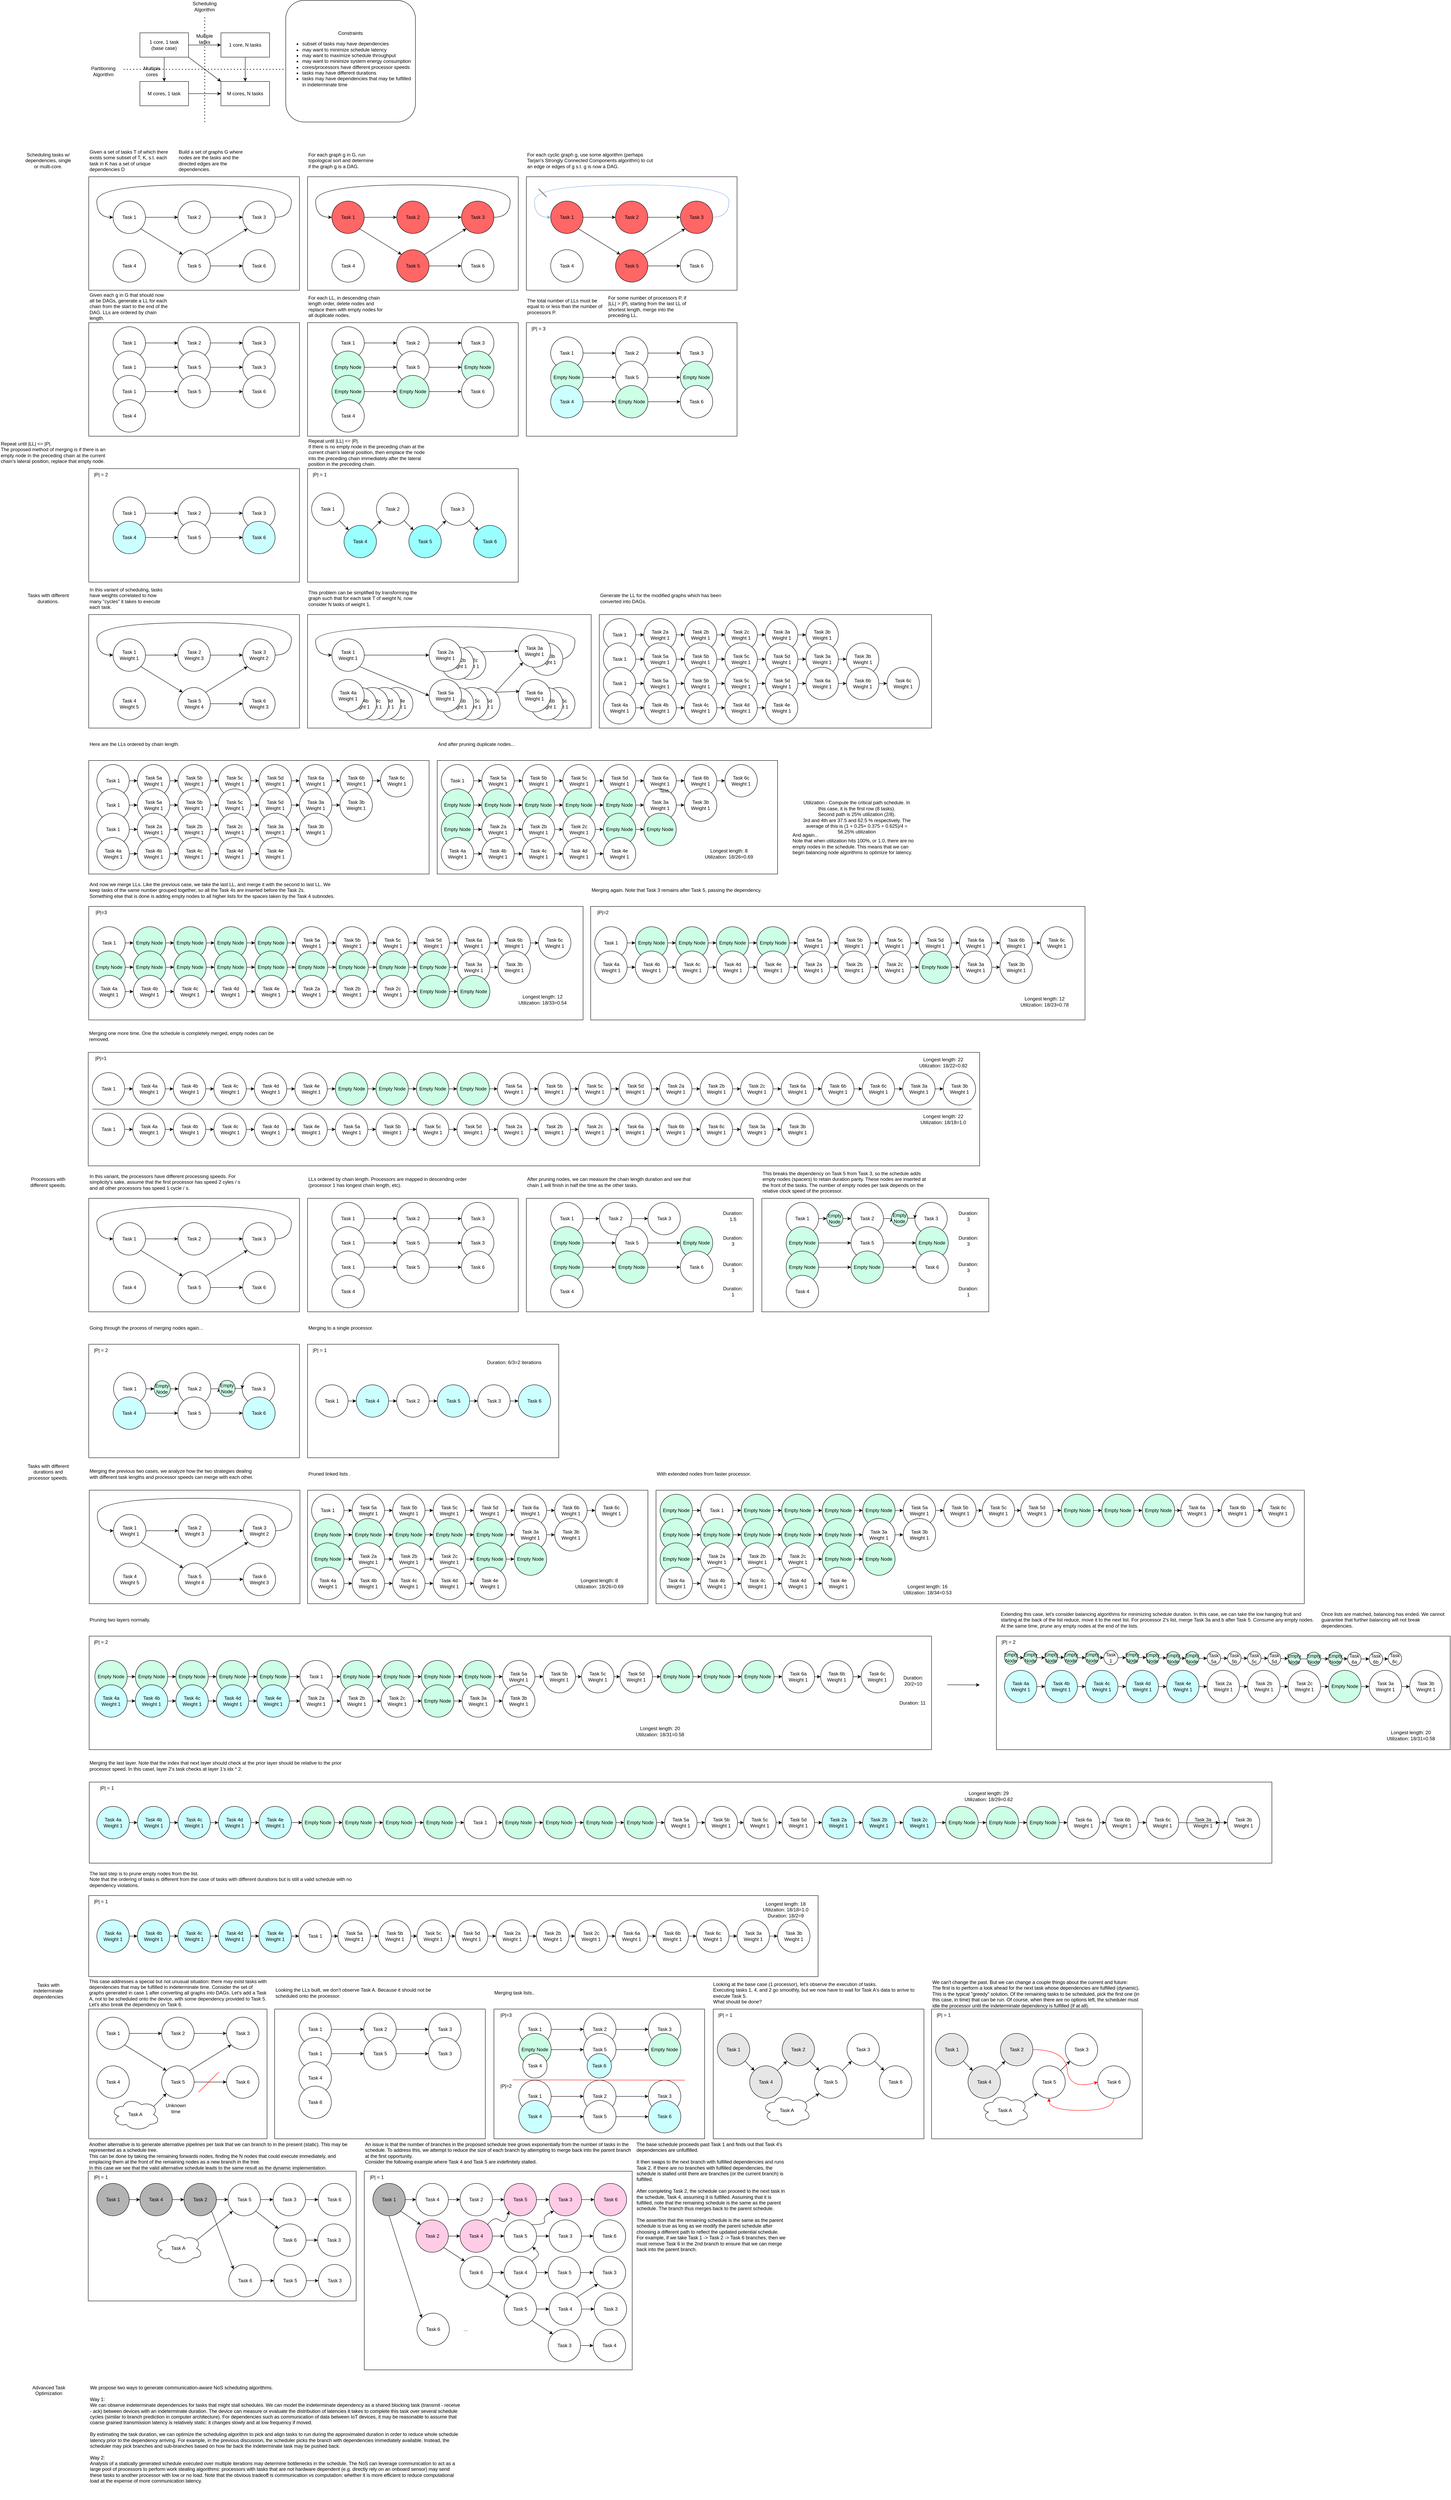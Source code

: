 <mxfile version="20.3.0" type="device"><diagram id="S452YanZJtmh9yEbetrQ" name="Page-1"><mxGraphModel dx="-813" dy="1978" grid="1" gridSize="10" guides="1" tooltips="1" connect="1" arrows="1" fold="1" page="1" pageScale="1" pageWidth="850" pageHeight="1100" math="0" shadow="0"><root><mxCell id="0"/><mxCell id="1" parent="0"/><mxCell id="3UN78pZpqA5cdXmRIOW0-1" value="" style="rounded=0;whiteSpace=wrap;html=1;" parent="1" vertex="1"><mxGeometry x="4120" y="2645" width="1600" height="280" as="geometry"/></mxCell><mxCell id="3UN78pZpqA5cdXmRIOW0-2" style="edgeStyle=orthogonalEdgeStyle;rounded=0;orthogonalLoop=1;jettySize=auto;html=1;exitX=1;exitY=0.5;exitDx=0;exitDy=0;entryX=0;entryY=0.5;entryDx=0;entryDy=0;strokeColor=#000000;" parent="1" source="3UN78pZpqA5cdXmRIOW0-3" target="3UN78pZpqA5cdXmRIOW0-527" edge="1"><mxGeometry relative="1" as="geometry"/></mxCell><mxCell id="3UN78pZpqA5cdXmRIOW0-3" value="Empty Node" style="ellipse;whiteSpace=wrap;html=1;aspect=fixed;fillColor=#CCFFE6;" parent="1" vertex="1"><mxGeometry x="4130" y="2655" width="80" height="80" as="geometry"/></mxCell><mxCell id="3UN78pZpqA5cdXmRIOW0-4" value="" style="rounded=0;whiteSpace=wrap;html=1;" parent="1" vertex="1"><mxGeometry x="2721" y="3005" width="2079" height="280" as="geometry"/></mxCell><mxCell id="3UN78pZpqA5cdXmRIOW0-5" value="Empty Node" style="ellipse;whiteSpace=wrap;html=1;aspect=fixed;fillColor=#CCFFE6;" parent="1" vertex="1"><mxGeometry x="4430" y="2655" width="80" height="80" as="geometry"/></mxCell><mxCell id="3UN78pZpqA5cdXmRIOW0-6" value="Empty Node" style="ellipse;whiteSpace=wrap;html=1;aspect=fixed;fillColor=#CCFFE6;" parent="1" vertex="1"><mxGeometry x="4630" y="2655" width="80" height="80" as="geometry"/></mxCell><mxCell id="3UN78pZpqA5cdXmRIOW0-7" value="Empty Node" style="ellipse;whiteSpace=wrap;html=1;aspect=fixed;fillColor=#CCFFE6;" parent="1" vertex="1"><mxGeometry x="4530" y="2655" width="80" height="80" as="geometry"/></mxCell><mxCell id="3UN78pZpqA5cdXmRIOW0-8" style="edgeStyle=orthogonalEdgeStyle;rounded=0;orthogonalLoop=1;jettySize=auto;html=1;exitX=1;exitY=0.5;exitDx=0;exitDy=0;entryX=0;entryY=0.5;entryDx=0;entryDy=0;strokeColor=#000000;" parent="1" source="3UN78pZpqA5cdXmRIOW0-9" target="3UN78pZpqA5cdXmRIOW0-5" edge="1"><mxGeometry relative="1" as="geometry"/></mxCell><mxCell id="3UN78pZpqA5cdXmRIOW0-9" value="Empty Node" style="ellipse;whiteSpace=wrap;html=1;aspect=fixed;fillColor=#CCFFE6;" parent="1" vertex="1"><mxGeometry x="4330" y="2655" width="80" height="80" as="geometry"/></mxCell><mxCell id="3UN78pZpqA5cdXmRIOW0-10" value="" style="rounded=0;whiteSpace=wrap;html=1;" parent="1" vertex="1"><mxGeometry x="3260" y="485" width="700" height="280" as="geometry"/></mxCell><mxCell id="3UN78pZpqA5cdXmRIOW0-11" value="Task 5d&lt;br&gt;Weight 1" style="ellipse;whiteSpace=wrap;html=1;aspect=fixed;" parent="1" vertex="1"><mxGeometry x="3655" y="665" width="80" height="80" as="geometry"/></mxCell><mxCell id="3UN78pZpqA5cdXmRIOW0-12" value="Task 5c&lt;br&gt;Weight 1" style="ellipse;whiteSpace=wrap;html=1;aspect=fixed;" parent="1" vertex="1"><mxGeometry x="3625" y="665" width="80" height="80" as="geometry"/></mxCell><mxCell id="3UN78pZpqA5cdXmRIOW0-13" value="Task 5b&lt;br&gt;Weight 1" style="ellipse;whiteSpace=wrap;html=1;aspect=fixed;" parent="1" vertex="1"><mxGeometry x="3590" y="665" width="80" height="80" as="geometry"/></mxCell><mxCell id="3UN78pZpqA5cdXmRIOW0-14" value="Task 4e&lt;br&gt;Weight 1" style="ellipse;whiteSpace=wrap;html=1;aspect=fixed;" parent="1" vertex="1"><mxGeometry x="3440" y="665" width="80" height="80" as="geometry"/></mxCell><mxCell id="3UN78pZpqA5cdXmRIOW0-15" value="Task 2c&lt;br&gt;Weight 1" style="ellipse;whiteSpace=wrap;html=1;aspect=fixed;" parent="1" vertex="1"><mxGeometry x="3620" y="565" width="80" height="80" as="geometry"/></mxCell><mxCell id="3UN78pZpqA5cdXmRIOW0-16" value="Task 2b&lt;br&gt;Weight 1" style="ellipse;whiteSpace=wrap;html=1;aspect=fixed;" parent="1" vertex="1"><mxGeometry x="3590" y="565" width="80" height="80" as="geometry"/></mxCell><mxCell id="3UN78pZpqA5cdXmRIOW0-17" value="Task 4d&lt;br&gt;Weight 1" style="ellipse;whiteSpace=wrap;html=1;aspect=fixed;" parent="1" vertex="1"><mxGeometry x="3410" y="665" width="80" height="80" as="geometry"/></mxCell><mxCell id="3UN78pZpqA5cdXmRIOW0-18" value="Task 4c&lt;br&gt;Weight 1" style="ellipse;whiteSpace=wrap;html=1;aspect=fixed;" parent="1" vertex="1"><mxGeometry x="3380" y="665" width="80" height="80" as="geometry"/></mxCell><mxCell id="3UN78pZpqA5cdXmRIOW0-19" value="" style="rounded=0;whiteSpace=wrap;html=1;" parent="1" vertex="1"><mxGeometry x="2720" y="-595" width="520" height="280" as="geometry"/></mxCell><mxCell id="3UN78pZpqA5cdXmRIOW0-20" value="" style="edgeStyle=orthogonalEdgeStyle;rounded=0;orthogonalLoop=1;jettySize=auto;html=1;" parent="1" source="3UN78pZpqA5cdXmRIOW0-22" target="3UN78pZpqA5cdXmRIOW0-24" edge="1"><mxGeometry relative="1" as="geometry"/></mxCell><mxCell id="3UN78pZpqA5cdXmRIOW0-21" value="" style="edgeStyle=orthogonalEdgeStyle;rounded=0;orthogonalLoop=1;jettySize=auto;html=1;" parent="1" source="3UN78pZpqA5cdXmRIOW0-22" target="3UN78pZpqA5cdXmRIOW0-26" edge="1"><mxGeometry relative="1" as="geometry"/></mxCell><mxCell id="3UN78pZpqA5cdXmRIOW0-22" value="1 core, 1 task&lt;br&gt;(base case)" style="rounded=0;whiteSpace=wrap;html=1;" parent="1" vertex="1"><mxGeometry x="2846.25" y="-950" width="120" height="60" as="geometry"/></mxCell><mxCell id="3UN78pZpqA5cdXmRIOW0-23" value="" style="edgeStyle=orthogonalEdgeStyle;rounded=0;orthogonalLoop=1;jettySize=auto;html=1;" parent="1" source="3UN78pZpqA5cdXmRIOW0-24" target="3UN78pZpqA5cdXmRIOW0-29" edge="1"><mxGeometry relative="1" as="geometry"/></mxCell><mxCell id="3UN78pZpqA5cdXmRIOW0-24" value="M cores, 1 task" style="rounded=0;whiteSpace=wrap;html=1;" parent="1" vertex="1"><mxGeometry x="2846.25" y="-830" width="120" height="60" as="geometry"/></mxCell><mxCell id="3UN78pZpqA5cdXmRIOW0-25" value="" style="edgeStyle=orthogonalEdgeStyle;rounded=0;orthogonalLoop=1;jettySize=auto;html=1;" parent="1" source="3UN78pZpqA5cdXmRIOW0-26" target="3UN78pZpqA5cdXmRIOW0-29" edge="1"><mxGeometry relative="1" as="geometry"/></mxCell><mxCell id="3UN78pZpqA5cdXmRIOW0-26" value="1 core, N tasks" style="rounded=0;whiteSpace=wrap;html=1;" parent="1" vertex="1"><mxGeometry x="3046.25" y="-950" width="120" height="60" as="geometry"/></mxCell><mxCell id="3UN78pZpqA5cdXmRIOW0-27" value="Multiple tasks" style="text;html=1;strokeColor=none;fillColor=none;align=center;verticalAlign=middle;whiteSpace=wrap;rounded=0;" parent="1" vertex="1"><mxGeometry x="2976.25" y="-950" width="60" height="30" as="geometry"/></mxCell><mxCell id="3UN78pZpqA5cdXmRIOW0-28" value="Multiple cores" style="text;html=1;strokeColor=none;fillColor=none;align=center;verticalAlign=middle;whiteSpace=wrap;rounded=0;" parent="1" vertex="1"><mxGeometry x="2846.25" y="-870" width="60" height="30" as="geometry"/></mxCell><mxCell id="3UN78pZpqA5cdXmRIOW0-29" value="M cores, N tasks" style="rounded=0;whiteSpace=wrap;html=1;" parent="1" vertex="1"><mxGeometry x="3046.25" y="-830" width="120" height="60" as="geometry"/></mxCell><mxCell id="3UN78pZpqA5cdXmRIOW0-30" value="" style="endArrow=classic;html=1;rounded=0;exitX=1;exitY=1;exitDx=0;exitDy=0;entryX=0;entryY=0;entryDx=0;entryDy=0;" parent="1" source="3UN78pZpqA5cdXmRIOW0-22" target="3UN78pZpqA5cdXmRIOW0-29" edge="1"><mxGeometry width="50" height="50" relative="1" as="geometry"><mxPoint x="2956.25" y="-720" as="sourcePoint"/><mxPoint x="3006.25" y="-770" as="targetPoint"/></mxGeometry></mxCell><mxCell id="3UN78pZpqA5cdXmRIOW0-31" value="" style="endArrow=none;dashed=1;html=1;dashPattern=1 3;strokeWidth=2;rounded=0;" parent="1" edge="1"><mxGeometry width="50" height="50" relative="1" as="geometry"><mxPoint x="2806.25" y="-860" as="sourcePoint"/><mxPoint x="3206.25" y="-860" as="targetPoint"/></mxGeometry></mxCell><mxCell id="3UN78pZpqA5cdXmRIOW0-32" value="" style="endArrow=none;dashed=1;html=1;dashPattern=1 3;strokeWidth=2;rounded=0;" parent="1" edge="1"><mxGeometry width="50" height="50" relative="1" as="geometry"><mxPoint x="3006.25" y="-730" as="sourcePoint"/><mxPoint x="3006.25" y="-990" as="targetPoint"/></mxGeometry></mxCell><mxCell id="3UN78pZpqA5cdXmRIOW0-33" value="Partitioning Algorithm" style="text;html=1;strokeColor=none;fillColor=none;align=center;verticalAlign=middle;whiteSpace=wrap;rounded=0;" parent="1" vertex="1"><mxGeometry x="2726.25" y="-870" width="60" height="30" as="geometry"/></mxCell><mxCell id="3UN78pZpqA5cdXmRIOW0-34" value="Scheduling Algorithm" style="text;html=1;strokeColor=none;fillColor=none;align=center;verticalAlign=middle;whiteSpace=wrap;rounded=0;" parent="1" vertex="1"><mxGeometry x="2976.25" y="-1030" width="60" height="30" as="geometry"/></mxCell><mxCell id="3UN78pZpqA5cdXmRIOW0-35" value="Constraints&lt;br&gt;&lt;ul&gt;&lt;li style=&quot;text-align: left;&quot;&gt;subset of tasks may have dependencies&lt;/li&gt;&lt;li style=&quot;text-align: left;&quot;&gt;may want to minimize schedule latency&lt;/li&gt;&lt;li style=&quot;text-align: left;&quot;&gt;may want to maximize schedule throughput&lt;/li&gt;&lt;li style=&quot;text-align: left;&quot;&gt;may want to minimize system energy consumption&lt;/li&gt;&lt;li style=&quot;text-align: left;&quot;&gt;cores/processors have different processor speeds&lt;/li&gt;&lt;li style=&quot;text-align: left;&quot;&gt;tasks may have different durations&lt;/li&gt;&lt;li style=&quot;text-align: left;&quot;&gt;tasks may have dependencies that may be fulfilled in indeterminate time&lt;/li&gt;&lt;/ul&gt;" style="rounded=1;whiteSpace=wrap;html=1;" parent="1" vertex="1"><mxGeometry x="3206.25" y="-1030" width="320" height="300" as="geometry"/></mxCell><mxCell id="3UN78pZpqA5cdXmRIOW0-36" value="Build a set of graphs G where nodes are the tasks and the directed edges are the dependencies." style="text;html=1;strokeColor=none;fillColor=none;align=left;verticalAlign=middle;whiteSpace=wrap;rounded=0;" parent="1" vertex="1"><mxGeometry x="2940" y="-675" width="170" height="80" as="geometry"/></mxCell><mxCell id="3UN78pZpqA5cdXmRIOW0-37" value="For each cyclic graph g, use some algorithm (perhaps Tarjan's Strongly Connected Components algorithm) to cut an edge or edges of g s.t. g is now a DAG." style="text;html=1;strokeColor=none;fillColor=none;align=left;verticalAlign=middle;whiteSpace=wrap;rounded=0;" parent="1" vertex="1"><mxGeometry x="3800" y="-675" width="320" height="80" as="geometry"/></mxCell><mxCell id="3UN78pZpqA5cdXmRIOW0-38" value="For each graph g in G, run topological sort and determine if the graph g is a DAG." style="text;html=1;strokeColor=none;fillColor=none;align=left;verticalAlign=middle;whiteSpace=wrap;rounded=0;" parent="1" vertex="1"><mxGeometry x="3260" y="-675" width="170" height="80" as="geometry"/></mxCell><mxCell id="3UN78pZpqA5cdXmRIOW0-39" value="" style="edgeStyle=orthogonalEdgeStyle;rounded=0;orthogonalLoop=1;jettySize=auto;html=1;" parent="1" source="3UN78pZpqA5cdXmRIOW0-40" target="3UN78pZpqA5cdXmRIOW0-42" edge="1"><mxGeometry relative="1" as="geometry"/></mxCell><mxCell id="3UN78pZpqA5cdXmRIOW0-40" value="Task 1" style="ellipse;whiteSpace=wrap;html=1;aspect=fixed;" parent="1" vertex="1"><mxGeometry x="2780" y="-535" width="80" height="80" as="geometry"/></mxCell><mxCell id="3UN78pZpqA5cdXmRIOW0-41" value="" style="edgeStyle=orthogonalEdgeStyle;rounded=0;orthogonalLoop=1;jettySize=auto;html=1;" parent="1" source="3UN78pZpqA5cdXmRIOW0-42" target="3UN78pZpqA5cdXmRIOW0-47" edge="1"><mxGeometry relative="1" as="geometry"/></mxCell><mxCell id="3UN78pZpqA5cdXmRIOW0-42" value="Task 2" style="ellipse;whiteSpace=wrap;html=1;aspect=fixed;" parent="1" vertex="1"><mxGeometry x="2940" y="-535" width="80" height="80" as="geometry"/></mxCell><mxCell id="3UN78pZpqA5cdXmRIOW0-43" value="Task 4" style="ellipse;whiteSpace=wrap;html=1;aspect=fixed;" parent="1" vertex="1"><mxGeometry x="2780" y="-415" width="80" height="80" as="geometry"/></mxCell><mxCell id="3UN78pZpqA5cdXmRIOW0-44" style="edgeStyle=orthogonalEdgeStyle;rounded=0;orthogonalLoop=1;jettySize=auto;html=1;" parent="1" source="3UN78pZpqA5cdXmRIOW0-45" target="3UN78pZpqA5cdXmRIOW0-46" edge="1"><mxGeometry relative="1" as="geometry"/></mxCell><mxCell id="3UN78pZpqA5cdXmRIOW0-45" value="Task 5" style="ellipse;whiteSpace=wrap;html=1;aspect=fixed;" parent="1" vertex="1"><mxGeometry x="2940" y="-415" width="80" height="80" as="geometry"/></mxCell><mxCell id="3UN78pZpqA5cdXmRIOW0-46" value="Task 6" style="ellipse;whiteSpace=wrap;html=1;aspect=fixed;" parent="1" vertex="1"><mxGeometry x="3100" y="-415" width="80" height="80" as="geometry"/></mxCell><mxCell id="3UN78pZpqA5cdXmRIOW0-47" value="Task 3" style="ellipse;whiteSpace=wrap;html=1;aspect=fixed;" parent="1" vertex="1"><mxGeometry x="3100" y="-535" width="80" height="80" as="geometry"/></mxCell><mxCell id="3UN78pZpqA5cdXmRIOW0-48" value="" style="endArrow=classic;html=1;rounded=0;exitX=1;exitY=1;exitDx=0;exitDy=0;entryX=0;entryY=0;entryDx=0;entryDy=0;" parent="1" source="3UN78pZpqA5cdXmRIOW0-40" target="3UN78pZpqA5cdXmRIOW0-45" edge="1"><mxGeometry width="50" height="50" relative="1" as="geometry"><mxPoint x="2870" y="-375" as="sourcePoint"/><mxPoint x="2920" y="-425" as="targetPoint"/></mxGeometry></mxCell><mxCell id="3UN78pZpqA5cdXmRIOW0-49" value="" style="curved=1;endArrow=classic;html=1;rounded=0;exitX=1;exitY=0.5;exitDx=0;exitDy=0;entryX=0;entryY=0.5;entryDx=0;entryDy=0;" parent="1" source="3UN78pZpqA5cdXmRIOW0-47" target="3UN78pZpqA5cdXmRIOW0-40" edge="1"><mxGeometry width="50" height="50" relative="1" as="geometry"><mxPoint x="3210" y="-485" as="sourcePoint"/><mxPoint x="3260" y="-535" as="targetPoint"/><Array as="points"><mxPoint x="3220" y="-495"/><mxPoint x="3220" y="-575"/><mxPoint x="2740" y="-575"/><mxPoint x="2740" y="-495"/></Array></mxGeometry></mxCell><mxCell id="3UN78pZpqA5cdXmRIOW0-50" value="Given a set of tasks T of which there exists some subset of T, K, s.t. each task in K has a set of unique dependencies D" style="text;html=1;strokeColor=none;fillColor=none;align=left;verticalAlign=middle;whiteSpace=wrap;rounded=0;" parent="1" vertex="1"><mxGeometry x="2720" y="-675" width="200" height="80" as="geometry"/></mxCell><mxCell id="3UN78pZpqA5cdXmRIOW0-51" value="" style="rounded=0;whiteSpace=wrap;html=1;" parent="1" vertex="1"><mxGeometry x="3800" y="-595" width="520" height="280" as="geometry"/></mxCell><mxCell id="3UN78pZpqA5cdXmRIOW0-52" value="" style="edgeStyle=orthogonalEdgeStyle;rounded=0;orthogonalLoop=1;jettySize=auto;html=1;" parent="1" source="3UN78pZpqA5cdXmRIOW0-53" target="3UN78pZpqA5cdXmRIOW0-55" edge="1"><mxGeometry relative="1" as="geometry"/></mxCell><mxCell id="3UN78pZpqA5cdXmRIOW0-53" value="Task 1" style="ellipse;whiteSpace=wrap;html=1;aspect=fixed;fillColor=#FF6666;" parent="1" vertex="1"><mxGeometry x="3860" y="-535" width="80" height="80" as="geometry"/></mxCell><mxCell id="3UN78pZpqA5cdXmRIOW0-54" value="" style="edgeStyle=orthogonalEdgeStyle;rounded=0;orthogonalLoop=1;jettySize=auto;html=1;" parent="1" source="3UN78pZpqA5cdXmRIOW0-55" target="3UN78pZpqA5cdXmRIOW0-60" edge="1"><mxGeometry relative="1" as="geometry"/></mxCell><mxCell id="3UN78pZpqA5cdXmRIOW0-55" value="Task 2" style="ellipse;whiteSpace=wrap;html=1;aspect=fixed;fillColor=#FF6666;" parent="1" vertex="1"><mxGeometry x="4020" y="-535" width="80" height="80" as="geometry"/></mxCell><mxCell id="3UN78pZpqA5cdXmRIOW0-56" value="Task 4" style="ellipse;whiteSpace=wrap;html=1;aspect=fixed;" parent="1" vertex="1"><mxGeometry x="3860" y="-415" width="80" height="80" as="geometry"/></mxCell><mxCell id="3UN78pZpqA5cdXmRIOW0-57" style="edgeStyle=orthogonalEdgeStyle;rounded=0;orthogonalLoop=1;jettySize=auto;html=1;" parent="1" source="3UN78pZpqA5cdXmRIOW0-58" target="3UN78pZpqA5cdXmRIOW0-59" edge="1"><mxGeometry relative="1" as="geometry"/></mxCell><mxCell id="3UN78pZpqA5cdXmRIOW0-58" value="Task 5" style="ellipse;whiteSpace=wrap;html=1;aspect=fixed;fillColor=#FF6666;" parent="1" vertex="1"><mxGeometry x="4020" y="-415" width="80" height="80" as="geometry"/></mxCell><mxCell id="3UN78pZpqA5cdXmRIOW0-59" value="Task 6" style="ellipse;whiteSpace=wrap;html=1;aspect=fixed;" parent="1" vertex="1"><mxGeometry x="4180" y="-415" width="80" height="80" as="geometry"/></mxCell><mxCell id="3UN78pZpqA5cdXmRIOW0-60" value="Task 3" style="ellipse;whiteSpace=wrap;html=1;aspect=fixed;fillColor=#FF6666;" parent="1" vertex="1"><mxGeometry x="4180" y="-535" width="80" height="80" as="geometry"/></mxCell><mxCell id="3UN78pZpqA5cdXmRIOW0-61" value="" style="endArrow=classic;html=1;rounded=0;exitX=1;exitY=1;exitDx=0;exitDy=0;entryX=0;entryY=0;entryDx=0;entryDy=0;" parent="1" source="3UN78pZpqA5cdXmRIOW0-53" target="3UN78pZpqA5cdXmRIOW0-58" edge="1"><mxGeometry width="50" height="50" relative="1" as="geometry"><mxPoint x="3950" y="-375" as="sourcePoint"/><mxPoint x="4000" y="-425" as="targetPoint"/></mxGeometry></mxCell><mxCell id="3UN78pZpqA5cdXmRIOW0-62" value="" style="curved=1;endArrow=classic;html=1;rounded=0;exitX=1;exitY=0.5;exitDx=0;exitDy=0;entryX=0;entryY=0.5;entryDx=0;entryDy=0;strokeColor=#7EA6E0;" parent="1" source="3UN78pZpqA5cdXmRIOW0-60" target="3UN78pZpqA5cdXmRIOW0-53" edge="1"><mxGeometry width="50" height="50" relative="1" as="geometry"><mxPoint x="4290" y="-485" as="sourcePoint"/><mxPoint x="4340" y="-535" as="targetPoint"/><Array as="points"><mxPoint x="4300" y="-495"/><mxPoint x="4300" y="-575"/><mxPoint x="3820" y="-575"/><mxPoint x="3820" y="-495"/></Array></mxGeometry></mxCell><mxCell id="3UN78pZpqA5cdXmRIOW0-63" value="" style="endArrow=classic;html=1;rounded=0;exitX=1;exitY=0;exitDx=0;exitDy=0;entryX=0;entryY=1;entryDx=0;entryDy=0;" parent="1" source="3UN78pZpqA5cdXmRIOW0-58" target="3UN78pZpqA5cdXmRIOW0-60" edge="1"><mxGeometry width="50" height="50" relative="1" as="geometry"><mxPoint x="4120" y="-645" as="sourcePoint"/><mxPoint x="4170" y="-695" as="targetPoint"/></mxGeometry></mxCell><mxCell id="3UN78pZpqA5cdXmRIOW0-64" value="" style="rounded=0;whiteSpace=wrap;html=1;" parent="1" vertex="1"><mxGeometry x="3260" y="-595" width="520" height="280" as="geometry"/></mxCell><mxCell id="3UN78pZpqA5cdXmRIOW0-65" value="" style="edgeStyle=orthogonalEdgeStyle;rounded=0;orthogonalLoop=1;jettySize=auto;html=1;" parent="1" source="3UN78pZpqA5cdXmRIOW0-66" target="3UN78pZpqA5cdXmRIOW0-68" edge="1"><mxGeometry relative="1" as="geometry"/></mxCell><mxCell id="3UN78pZpqA5cdXmRIOW0-66" value="Task 1" style="ellipse;whiteSpace=wrap;html=1;aspect=fixed;fillColor=#FF6666;" parent="1" vertex="1"><mxGeometry x="3320" y="-535" width="80" height="80" as="geometry"/></mxCell><mxCell id="3UN78pZpqA5cdXmRIOW0-67" value="" style="edgeStyle=orthogonalEdgeStyle;rounded=0;orthogonalLoop=1;jettySize=auto;html=1;" parent="1" source="3UN78pZpqA5cdXmRIOW0-68" target="3UN78pZpqA5cdXmRIOW0-73" edge="1"><mxGeometry relative="1" as="geometry"/></mxCell><mxCell id="3UN78pZpqA5cdXmRIOW0-68" value="Task 2" style="ellipse;whiteSpace=wrap;html=1;aspect=fixed;fillColor=#FF6666;" parent="1" vertex="1"><mxGeometry x="3480" y="-535" width="80" height="80" as="geometry"/></mxCell><mxCell id="3UN78pZpqA5cdXmRIOW0-69" value="Task 4" style="ellipse;whiteSpace=wrap;html=1;aspect=fixed;" parent="1" vertex="1"><mxGeometry x="3320" y="-415" width="80" height="80" as="geometry"/></mxCell><mxCell id="3UN78pZpqA5cdXmRIOW0-70" style="edgeStyle=orthogonalEdgeStyle;rounded=0;orthogonalLoop=1;jettySize=auto;html=1;" parent="1" source="3UN78pZpqA5cdXmRIOW0-71" target="3UN78pZpqA5cdXmRIOW0-72" edge="1"><mxGeometry relative="1" as="geometry"/></mxCell><mxCell id="3UN78pZpqA5cdXmRIOW0-71" value="Task 5" style="ellipse;whiteSpace=wrap;html=1;aspect=fixed;fillColor=#FF6666;" parent="1" vertex="1"><mxGeometry x="3480" y="-415" width="80" height="80" as="geometry"/></mxCell><mxCell id="3UN78pZpqA5cdXmRIOW0-72" value="Task 6" style="ellipse;whiteSpace=wrap;html=1;aspect=fixed;" parent="1" vertex="1"><mxGeometry x="3640" y="-415" width="80" height="80" as="geometry"/></mxCell><mxCell id="3UN78pZpqA5cdXmRIOW0-73" value="Task 3" style="ellipse;whiteSpace=wrap;html=1;aspect=fixed;fillColor=#FF6666;" parent="1" vertex="1"><mxGeometry x="3640" y="-535" width="80" height="80" as="geometry"/></mxCell><mxCell id="3UN78pZpqA5cdXmRIOW0-74" value="" style="endArrow=classic;html=1;rounded=0;exitX=1;exitY=1;exitDx=0;exitDy=0;entryX=0;entryY=0;entryDx=0;entryDy=0;" parent="1" source="3UN78pZpqA5cdXmRIOW0-66" target="3UN78pZpqA5cdXmRIOW0-71" edge="1"><mxGeometry width="50" height="50" relative="1" as="geometry"><mxPoint x="3410" y="-375" as="sourcePoint"/><mxPoint x="3460" y="-425" as="targetPoint"/></mxGeometry></mxCell><mxCell id="3UN78pZpqA5cdXmRIOW0-75" value="" style="curved=1;endArrow=classic;html=1;rounded=0;exitX=1;exitY=0.5;exitDx=0;exitDy=0;entryX=0;entryY=0.5;entryDx=0;entryDy=0;" parent="1" source="3UN78pZpqA5cdXmRIOW0-73" target="3UN78pZpqA5cdXmRIOW0-66" edge="1"><mxGeometry width="50" height="50" relative="1" as="geometry"><mxPoint x="3750" y="-485" as="sourcePoint"/><mxPoint x="3800" y="-535" as="targetPoint"/><Array as="points"><mxPoint x="3760" y="-495"/><mxPoint x="3760" y="-575"/><mxPoint x="3280" y="-575"/><mxPoint x="3280" y="-495"/></Array></mxGeometry></mxCell><mxCell id="3UN78pZpqA5cdXmRIOW0-76" value="" style="endArrow=classic;html=1;rounded=0;exitX=1;exitY=0;exitDx=0;exitDy=0;entryX=0;entryY=1;entryDx=0;entryDy=0;" parent="1" source="3UN78pZpqA5cdXmRIOW0-71" target="3UN78pZpqA5cdXmRIOW0-73" edge="1"><mxGeometry width="50" height="50" relative="1" as="geometry"><mxPoint x="3580" y="-645" as="sourcePoint"/><mxPoint x="3630" y="-695" as="targetPoint"/></mxGeometry></mxCell><mxCell id="3UN78pZpqA5cdXmRIOW0-77" value="" style="endArrow=classic;html=1;rounded=0;exitX=1;exitY=0;exitDx=0;exitDy=0;entryX=0;entryY=1;entryDx=0;entryDy=0;" parent="1" source="3UN78pZpqA5cdXmRIOW0-45" target="3UN78pZpqA5cdXmRIOW0-47" edge="1"><mxGeometry width="50" height="50" relative="1" as="geometry"><mxPoint x="2996.564" y="-405.004" as="sourcePoint"/><mxPoint x="3099.996" y="-468.436" as="targetPoint"/></mxGeometry></mxCell><mxCell id="3UN78pZpqA5cdXmRIOW0-78" value="" style="endArrow=none;html=1;rounded=0;" parent="1" edge="1"><mxGeometry width="50" height="50" relative="1" as="geometry"><mxPoint x="3830" y="-565" as="sourcePoint"/><mxPoint x="3850" y="-545" as="targetPoint"/></mxGeometry></mxCell><mxCell id="3UN78pZpqA5cdXmRIOW0-79" value="Given each g in G that should now all be DAGs, generate a LL for each chain from the start to the end of the DAG. LLs are ordered by chain length." style="text;html=1;strokeColor=none;fillColor=none;align=left;verticalAlign=middle;whiteSpace=wrap;rounded=0;" parent="1" vertex="1"><mxGeometry x="2720" y="-315" width="200" height="80" as="geometry"/></mxCell><mxCell id="3UN78pZpqA5cdXmRIOW0-80" value="" style="rounded=0;whiteSpace=wrap;html=1;" parent="1" vertex="1"><mxGeometry x="2720" y="-235" width="520" height="280" as="geometry"/></mxCell><mxCell id="3UN78pZpqA5cdXmRIOW0-81" value="" style="edgeStyle=orthogonalEdgeStyle;rounded=0;orthogonalLoop=1;jettySize=auto;html=1;" parent="1" source="3UN78pZpqA5cdXmRIOW0-82" target="3UN78pZpqA5cdXmRIOW0-84" edge="1"><mxGeometry relative="1" as="geometry"/></mxCell><mxCell id="3UN78pZpqA5cdXmRIOW0-82" value="Task 1" style="ellipse;whiteSpace=wrap;html=1;aspect=fixed;fillColor=#FFFFFF;" parent="1" vertex="1"><mxGeometry x="2780" y="-225" width="80" height="80" as="geometry"/></mxCell><mxCell id="3UN78pZpqA5cdXmRIOW0-83" value="" style="edgeStyle=orthogonalEdgeStyle;rounded=0;orthogonalLoop=1;jettySize=auto;html=1;" parent="1" source="3UN78pZpqA5cdXmRIOW0-84" target="3UN78pZpqA5cdXmRIOW0-85" edge="1"><mxGeometry relative="1" as="geometry"/></mxCell><mxCell id="3UN78pZpqA5cdXmRIOW0-84" value="Task 2" style="ellipse;whiteSpace=wrap;html=1;aspect=fixed;fillColor=#FFFFFF;" parent="1" vertex="1"><mxGeometry x="2940" y="-225" width="80" height="80" as="geometry"/></mxCell><mxCell id="3UN78pZpqA5cdXmRIOW0-85" value="Task 3" style="ellipse;whiteSpace=wrap;html=1;aspect=fixed;fillColor=#FFFFFF;" parent="1" vertex="1"><mxGeometry x="3100" y="-225" width="80" height="80" as="geometry"/></mxCell><mxCell id="3UN78pZpqA5cdXmRIOW0-86" value="" style="edgeStyle=orthogonalEdgeStyle;rounded=0;orthogonalLoop=1;jettySize=auto;html=1;strokeColor=#000000;" parent="1" source="3UN78pZpqA5cdXmRIOW0-87" target="3UN78pZpqA5cdXmRIOW0-89" edge="1"><mxGeometry relative="1" as="geometry"/></mxCell><mxCell id="3UN78pZpqA5cdXmRIOW0-87" value="Task 1" style="ellipse;whiteSpace=wrap;html=1;aspect=fixed;fillColor=#FFFFFF;" parent="1" vertex="1"><mxGeometry x="2780" y="-165" width="80" height="80" as="geometry"/></mxCell><mxCell id="3UN78pZpqA5cdXmRIOW0-88" value="" style="edgeStyle=orthogonalEdgeStyle;rounded=0;orthogonalLoop=1;jettySize=auto;html=1;strokeColor=#000000;" parent="1" source="3UN78pZpqA5cdXmRIOW0-89" target="3UN78pZpqA5cdXmRIOW0-90" edge="1"><mxGeometry relative="1" as="geometry"/></mxCell><mxCell id="3UN78pZpqA5cdXmRIOW0-89" value="Task 5" style="ellipse;whiteSpace=wrap;html=1;aspect=fixed;fillColor=#FFFFFF;" parent="1" vertex="1"><mxGeometry x="2940" y="-165" width="80" height="80" as="geometry"/></mxCell><mxCell id="3UN78pZpqA5cdXmRIOW0-90" value="Task 3" style="ellipse;whiteSpace=wrap;html=1;aspect=fixed;fillColor=#FFFFFF;" parent="1" vertex="1"><mxGeometry x="3100" y="-165" width="80" height="80" as="geometry"/></mxCell><mxCell id="3UN78pZpqA5cdXmRIOW0-91" value="" style="edgeStyle=orthogonalEdgeStyle;rounded=0;orthogonalLoop=1;jettySize=auto;html=1;strokeColor=#000000;" parent="1" source="3UN78pZpqA5cdXmRIOW0-92" target="3UN78pZpqA5cdXmRIOW0-94" edge="1"><mxGeometry relative="1" as="geometry"/></mxCell><mxCell id="3UN78pZpqA5cdXmRIOW0-92" value="Task 1" style="ellipse;whiteSpace=wrap;html=1;aspect=fixed;fillColor=#FFFFFF;" parent="1" vertex="1"><mxGeometry x="2780" y="-105" width="80" height="80" as="geometry"/></mxCell><mxCell id="3UN78pZpqA5cdXmRIOW0-93" value="" style="edgeStyle=orthogonalEdgeStyle;rounded=0;orthogonalLoop=1;jettySize=auto;html=1;strokeColor=#000000;" parent="1" source="3UN78pZpqA5cdXmRIOW0-94" target="3UN78pZpqA5cdXmRIOW0-95" edge="1"><mxGeometry relative="1" as="geometry"/></mxCell><mxCell id="3UN78pZpqA5cdXmRIOW0-94" value="Task 5" style="ellipse;whiteSpace=wrap;html=1;aspect=fixed;fillColor=#FFFFFF;" parent="1" vertex="1"><mxGeometry x="2940" y="-105" width="80" height="80" as="geometry"/></mxCell><mxCell id="3UN78pZpqA5cdXmRIOW0-95" value="Task 6" style="ellipse;whiteSpace=wrap;html=1;aspect=fixed;" parent="1" vertex="1"><mxGeometry x="3100" y="-105" width="80" height="80" as="geometry"/></mxCell><mxCell id="3UN78pZpqA5cdXmRIOW0-96" value="Task 4" style="ellipse;whiteSpace=wrap;html=1;aspect=fixed;" parent="1" vertex="1"><mxGeometry x="2780" y="-45" width="80" height="80" as="geometry"/></mxCell><mxCell id="3UN78pZpqA5cdXmRIOW0-97" value="For each LL, in descending chain length order, delete nodes and replace them with empty nodes for all duplicate nodes." style="text;html=1;strokeColor=none;fillColor=none;align=left;verticalAlign=middle;whiteSpace=wrap;rounded=0;" parent="1" vertex="1"><mxGeometry x="3260" y="-315" width="200" height="80" as="geometry"/></mxCell><mxCell id="3UN78pZpqA5cdXmRIOW0-98" value="" style="rounded=0;whiteSpace=wrap;html=1;" parent="1" vertex="1"><mxGeometry x="3260" y="-235" width="520" height="280" as="geometry"/></mxCell><mxCell id="3UN78pZpqA5cdXmRIOW0-99" value="" style="edgeStyle=orthogonalEdgeStyle;rounded=0;orthogonalLoop=1;jettySize=auto;html=1;" parent="1" source="3UN78pZpqA5cdXmRIOW0-100" target="3UN78pZpqA5cdXmRIOW0-102" edge="1"><mxGeometry relative="1" as="geometry"/></mxCell><mxCell id="3UN78pZpqA5cdXmRIOW0-100" value="Task 1" style="ellipse;whiteSpace=wrap;html=1;aspect=fixed;fillColor=#FFFFFF;" parent="1" vertex="1"><mxGeometry x="3320" y="-225" width="80" height="80" as="geometry"/></mxCell><mxCell id="3UN78pZpqA5cdXmRIOW0-101" value="" style="edgeStyle=orthogonalEdgeStyle;rounded=0;orthogonalLoop=1;jettySize=auto;html=1;" parent="1" source="3UN78pZpqA5cdXmRIOW0-102" target="3UN78pZpqA5cdXmRIOW0-103" edge="1"><mxGeometry relative="1" as="geometry"/></mxCell><mxCell id="3UN78pZpqA5cdXmRIOW0-102" value="Task 2" style="ellipse;whiteSpace=wrap;html=1;aspect=fixed;fillColor=#FFFFFF;" parent="1" vertex="1"><mxGeometry x="3480" y="-225" width="80" height="80" as="geometry"/></mxCell><mxCell id="3UN78pZpqA5cdXmRIOW0-103" value="Task 3" style="ellipse;whiteSpace=wrap;html=1;aspect=fixed;fillColor=#FFFFFF;" parent="1" vertex="1"><mxGeometry x="3640" y="-225" width="80" height="80" as="geometry"/></mxCell><mxCell id="3UN78pZpqA5cdXmRIOW0-104" value="" style="edgeStyle=orthogonalEdgeStyle;rounded=0;orthogonalLoop=1;jettySize=auto;html=1;strokeColor=#000000;" parent="1" source="3UN78pZpqA5cdXmRIOW0-105" target="3UN78pZpqA5cdXmRIOW0-107" edge="1"><mxGeometry relative="1" as="geometry"/></mxCell><mxCell id="3UN78pZpqA5cdXmRIOW0-105" value="Empty Node" style="ellipse;whiteSpace=wrap;html=1;aspect=fixed;fillColor=#CCFFE6;" parent="1" vertex="1"><mxGeometry x="3320" y="-165" width="80" height="80" as="geometry"/></mxCell><mxCell id="3UN78pZpqA5cdXmRIOW0-106" value="" style="edgeStyle=orthogonalEdgeStyle;rounded=0;orthogonalLoop=1;jettySize=auto;html=1;strokeColor=#000000;" parent="1" source="3UN78pZpqA5cdXmRIOW0-107" target="3UN78pZpqA5cdXmRIOW0-108" edge="1"><mxGeometry relative="1" as="geometry"/></mxCell><mxCell id="3UN78pZpqA5cdXmRIOW0-107" value="Task 5" style="ellipse;whiteSpace=wrap;html=1;aspect=fixed;fillColor=#FFFFFF;" parent="1" vertex="1"><mxGeometry x="3480" y="-165" width="80" height="80" as="geometry"/></mxCell><mxCell id="3UN78pZpqA5cdXmRIOW0-108" value="Empty Node" style="ellipse;whiteSpace=wrap;html=1;aspect=fixed;fillColor=#CCFFE6;" parent="1" vertex="1"><mxGeometry x="3640" y="-165" width="80" height="80" as="geometry"/></mxCell><mxCell id="3UN78pZpqA5cdXmRIOW0-109" value="" style="edgeStyle=orthogonalEdgeStyle;rounded=0;orthogonalLoop=1;jettySize=auto;html=1;strokeColor=#000000;" parent="1" source="3UN78pZpqA5cdXmRIOW0-110" target="3UN78pZpqA5cdXmRIOW0-112" edge="1"><mxGeometry relative="1" as="geometry"/></mxCell><mxCell id="3UN78pZpqA5cdXmRIOW0-110" value="Empty Node" style="ellipse;whiteSpace=wrap;html=1;aspect=fixed;fillColor=#CCFFE6;" parent="1" vertex="1"><mxGeometry x="3320" y="-105" width="80" height="80" as="geometry"/></mxCell><mxCell id="3UN78pZpqA5cdXmRIOW0-111" value="" style="edgeStyle=orthogonalEdgeStyle;rounded=0;orthogonalLoop=1;jettySize=auto;html=1;strokeColor=#000000;" parent="1" source="3UN78pZpqA5cdXmRIOW0-112" target="3UN78pZpqA5cdXmRIOW0-113" edge="1"><mxGeometry relative="1" as="geometry"/></mxCell><mxCell id="3UN78pZpqA5cdXmRIOW0-112" value="Empty Node" style="ellipse;whiteSpace=wrap;html=1;aspect=fixed;fillColor=#CCFFE6;" parent="1" vertex="1"><mxGeometry x="3480" y="-105" width="80" height="80" as="geometry"/></mxCell><mxCell id="3UN78pZpqA5cdXmRIOW0-113" value="Task 6" style="ellipse;whiteSpace=wrap;html=1;aspect=fixed;" parent="1" vertex="1"><mxGeometry x="3640" y="-105" width="80" height="80" as="geometry"/></mxCell><mxCell id="3UN78pZpqA5cdXmRIOW0-114" value="Task 4" style="ellipse;whiteSpace=wrap;html=1;aspect=fixed;" parent="1" vertex="1"><mxGeometry x="3320" y="-45" width="80" height="80" as="geometry"/></mxCell><mxCell id="3UN78pZpqA5cdXmRIOW0-115" value="The total number of LLs must be equal to or less than the number of processors P." style="text;html=1;strokeColor=none;fillColor=none;align=left;verticalAlign=middle;whiteSpace=wrap;rounded=0;" parent="1" vertex="1"><mxGeometry x="3800" y="-315" width="200" height="80" as="geometry"/></mxCell><mxCell id="3UN78pZpqA5cdXmRIOW0-116" value="For some number of processors P, if |LL| &amp;gt; |P|, starting from the last LL of shortest length, merge into the preceding LL." style="text;html=1;strokeColor=none;fillColor=none;align=left;verticalAlign=middle;whiteSpace=wrap;rounded=0;" parent="1" vertex="1"><mxGeometry x="4000" y="-315" width="200" height="80" as="geometry"/></mxCell><mxCell id="3UN78pZpqA5cdXmRIOW0-117" value="" style="rounded=0;whiteSpace=wrap;html=1;" parent="1" vertex="1"><mxGeometry x="3800" y="-235" width="520" height="280" as="geometry"/></mxCell><mxCell id="3UN78pZpqA5cdXmRIOW0-118" value="" style="edgeStyle=orthogonalEdgeStyle;rounded=0;orthogonalLoop=1;jettySize=auto;html=1;" parent="1" source="3UN78pZpqA5cdXmRIOW0-119" target="3UN78pZpqA5cdXmRIOW0-121" edge="1"><mxGeometry relative="1" as="geometry"/></mxCell><mxCell id="3UN78pZpqA5cdXmRIOW0-119" value="Task 1" style="ellipse;whiteSpace=wrap;html=1;aspect=fixed;fillColor=#FFFFFF;" parent="1" vertex="1"><mxGeometry x="3860" y="-200" width="80" height="80" as="geometry"/></mxCell><mxCell id="3UN78pZpqA5cdXmRIOW0-120" value="" style="edgeStyle=orthogonalEdgeStyle;rounded=0;orthogonalLoop=1;jettySize=auto;html=1;" parent="1" source="3UN78pZpqA5cdXmRIOW0-121" target="3UN78pZpqA5cdXmRIOW0-122" edge="1"><mxGeometry relative="1" as="geometry"/></mxCell><mxCell id="3UN78pZpqA5cdXmRIOW0-121" value="Task 2" style="ellipse;whiteSpace=wrap;html=1;aspect=fixed;fillColor=#FFFFFF;" parent="1" vertex="1"><mxGeometry x="4020" y="-200" width="80" height="80" as="geometry"/></mxCell><mxCell id="3UN78pZpqA5cdXmRIOW0-122" value="Task 3" style="ellipse;whiteSpace=wrap;html=1;aspect=fixed;fillColor=#FFFFFF;" parent="1" vertex="1"><mxGeometry x="4180" y="-200" width="80" height="80" as="geometry"/></mxCell><mxCell id="3UN78pZpqA5cdXmRIOW0-123" value="" style="edgeStyle=orthogonalEdgeStyle;rounded=0;orthogonalLoop=1;jettySize=auto;html=1;strokeColor=#000000;" parent="1" source="3UN78pZpqA5cdXmRIOW0-124" target="3UN78pZpqA5cdXmRIOW0-126" edge="1"><mxGeometry relative="1" as="geometry"/></mxCell><mxCell id="3UN78pZpqA5cdXmRIOW0-124" value="Empty Node" style="ellipse;whiteSpace=wrap;html=1;aspect=fixed;fillColor=#CCFFE6;" parent="1" vertex="1"><mxGeometry x="3860" y="-140" width="80" height="80" as="geometry"/></mxCell><mxCell id="3UN78pZpqA5cdXmRIOW0-125" value="" style="edgeStyle=orthogonalEdgeStyle;rounded=0;orthogonalLoop=1;jettySize=auto;html=1;strokeColor=#000000;" parent="1" source="3UN78pZpqA5cdXmRIOW0-126" target="3UN78pZpqA5cdXmRIOW0-127" edge="1"><mxGeometry relative="1" as="geometry"/></mxCell><mxCell id="3UN78pZpqA5cdXmRIOW0-126" value="Task 5" style="ellipse;whiteSpace=wrap;html=1;aspect=fixed;fillColor=#FFFFFF;" parent="1" vertex="1"><mxGeometry x="4020" y="-140" width="80" height="80" as="geometry"/></mxCell><mxCell id="3UN78pZpqA5cdXmRIOW0-127" value="Empty Node" style="ellipse;whiteSpace=wrap;html=1;aspect=fixed;fillColor=#CCFFE6;" parent="1" vertex="1"><mxGeometry x="4180" y="-140" width="80" height="80" as="geometry"/></mxCell><mxCell id="3UN78pZpqA5cdXmRIOW0-128" value="" style="edgeStyle=orthogonalEdgeStyle;rounded=0;orthogonalLoop=1;jettySize=auto;html=1;strokeColor=#000000;exitX=1;exitY=0.5;exitDx=0;exitDy=0;" parent="1" source="3UN78pZpqA5cdXmRIOW0-132" target="3UN78pZpqA5cdXmRIOW0-130" edge="1"><mxGeometry relative="1" as="geometry"><mxPoint x="3940" y="-40" as="sourcePoint"/></mxGeometry></mxCell><mxCell id="3UN78pZpqA5cdXmRIOW0-129" value="" style="edgeStyle=orthogonalEdgeStyle;rounded=0;orthogonalLoop=1;jettySize=auto;html=1;strokeColor=#000000;" parent="1" source="3UN78pZpqA5cdXmRIOW0-130" target="3UN78pZpqA5cdXmRIOW0-131" edge="1"><mxGeometry relative="1" as="geometry"/></mxCell><mxCell id="3UN78pZpqA5cdXmRIOW0-130" value="Empty Node" style="ellipse;whiteSpace=wrap;html=1;aspect=fixed;fillColor=#CCFFE6;" parent="1" vertex="1"><mxGeometry x="4020" y="-80" width="80" height="80" as="geometry"/></mxCell><mxCell id="3UN78pZpqA5cdXmRIOW0-131" value="Task 6" style="ellipse;whiteSpace=wrap;html=1;aspect=fixed;" parent="1" vertex="1"><mxGeometry x="4180" y="-80" width="80" height="80" as="geometry"/></mxCell><mxCell id="3UN78pZpqA5cdXmRIOW0-132" value="Task 4" style="ellipse;whiteSpace=wrap;html=1;aspect=fixed;fillColor=#CCFFFF;" parent="1" vertex="1"><mxGeometry x="3860" y="-80" width="80" height="80" as="geometry"/></mxCell><mxCell id="3UN78pZpqA5cdXmRIOW0-133" value="|P| = 3" style="text;html=1;strokeColor=none;fillColor=none;align=center;verticalAlign=middle;whiteSpace=wrap;rounded=0;" parent="1" vertex="1"><mxGeometry x="3800" y="-235" width="60" height="30" as="geometry"/></mxCell><mxCell id="3UN78pZpqA5cdXmRIOW0-134" value="" style="rounded=0;whiteSpace=wrap;html=1;" parent="1" vertex="1"><mxGeometry x="2720" y="125" width="520" height="280" as="geometry"/></mxCell><mxCell id="3UN78pZpqA5cdXmRIOW0-135" value="" style="edgeStyle=orthogonalEdgeStyle;rounded=0;orthogonalLoop=1;jettySize=auto;html=1;" parent="1" source="3UN78pZpqA5cdXmRIOW0-136" target="3UN78pZpqA5cdXmRIOW0-138" edge="1"><mxGeometry relative="1" as="geometry"/></mxCell><mxCell id="3UN78pZpqA5cdXmRIOW0-136" value="Task 1" style="ellipse;whiteSpace=wrap;html=1;aspect=fixed;fillColor=#FFFFFF;" parent="1" vertex="1"><mxGeometry x="2780" y="195" width="80" height="80" as="geometry"/></mxCell><mxCell id="3UN78pZpqA5cdXmRIOW0-137" value="" style="edgeStyle=orthogonalEdgeStyle;rounded=0;orthogonalLoop=1;jettySize=auto;html=1;" parent="1" source="3UN78pZpqA5cdXmRIOW0-138" target="3UN78pZpqA5cdXmRIOW0-139" edge="1"><mxGeometry relative="1" as="geometry"/></mxCell><mxCell id="3UN78pZpqA5cdXmRIOW0-138" value="Task 2" style="ellipse;whiteSpace=wrap;html=1;aspect=fixed;fillColor=#FFFFFF;" parent="1" vertex="1"><mxGeometry x="2940" y="195" width="80" height="80" as="geometry"/></mxCell><mxCell id="3UN78pZpqA5cdXmRIOW0-139" value="Task 3" style="ellipse;whiteSpace=wrap;html=1;aspect=fixed;fillColor=#FFFFFF;" parent="1" vertex="1"><mxGeometry x="3100" y="195" width="80" height="80" as="geometry"/></mxCell><mxCell id="3UN78pZpqA5cdXmRIOW0-140" value="" style="edgeStyle=orthogonalEdgeStyle;rounded=0;orthogonalLoop=1;jettySize=auto;html=1;strokeColor=#000000;exitX=1;exitY=0.5;exitDx=0;exitDy=0;" parent="1" source="3UN78pZpqA5cdXmRIOW0-144" target="3UN78pZpqA5cdXmRIOW0-142" edge="1"><mxGeometry relative="1" as="geometry"><mxPoint x="2860" y="295" as="sourcePoint"/></mxGeometry></mxCell><mxCell id="3UN78pZpqA5cdXmRIOW0-141" value="" style="edgeStyle=orthogonalEdgeStyle;rounded=0;orthogonalLoop=1;jettySize=auto;html=1;strokeColor=#000000;entryX=0;entryY=0.5;entryDx=0;entryDy=0;" parent="1" source="3UN78pZpqA5cdXmRIOW0-142" target="3UN78pZpqA5cdXmRIOW0-143" edge="1"><mxGeometry relative="1" as="geometry"><mxPoint x="3100" y="295" as="targetPoint"/></mxGeometry></mxCell><mxCell id="3UN78pZpqA5cdXmRIOW0-142" value="Task 5" style="ellipse;whiteSpace=wrap;html=1;aspect=fixed;fillColor=#FFFFFF;" parent="1" vertex="1"><mxGeometry x="2940" y="255" width="80" height="80" as="geometry"/></mxCell><mxCell id="3UN78pZpqA5cdXmRIOW0-143" value="Task 6" style="ellipse;whiteSpace=wrap;html=1;aspect=fixed;fillColor=#CCFFFF;" parent="1" vertex="1"><mxGeometry x="3100" y="255" width="80" height="80" as="geometry"/></mxCell><mxCell id="3UN78pZpqA5cdXmRIOW0-144" value="Task 4" style="ellipse;whiteSpace=wrap;html=1;aspect=fixed;fillColor=#CCFFFF;" parent="1" vertex="1"><mxGeometry x="2780" y="255" width="80" height="80" as="geometry"/></mxCell><mxCell id="3UN78pZpqA5cdXmRIOW0-145" value="|P| = 2" style="text;html=1;strokeColor=none;fillColor=none;align=center;verticalAlign=middle;whiteSpace=wrap;rounded=0;" parent="1" vertex="1"><mxGeometry x="2720" y="125" width="60" height="30" as="geometry"/></mxCell><mxCell id="3UN78pZpqA5cdXmRIOW0-146" value="Repeat until |LL| &amp;lt;= |P|.&lt;br&gt;The proposed method of merging is if there is an empty node in the preceding chain at the current chain's lateral position, replace that empty node." style="text;html=1;strokeColor=none;fillColor=none;align=left;verticalAlign=middle;whiteSpace=wrap;rounded=0;" parent="1" vertex="1"><mxGeometry x="2501.25" y="45" width="280" height="80" as="geometry"/></mxCell><mxCell id="3UN78pZpqA5cdXmRIOW0-147" value="" style="rounded=0;whiteSpace=wrap;html=1;" parent="1" vertex="1"><mxGeometry x="3260" y="125" width="520" height="280" as="geometry"/></mxCell><mxCell id="3UN78pZpqA5cdXmRIOW0-148" value="Task 1" style="ellipse;whiteSpace=wrap;html=1;aspect=fixed;fillColor=#FFFFFF;" parent="1" vertex="1"><mxGeometry x="3270" y="185" width="80" height="80" as="geometry"/></mxCell><mxCell id="3UN78pZpqA5cdXmRIOW0-149" value="Task 2" style="ellipse;whiteSpace=wrap;html=1;aspect=fixed;fillColor=#FFFFFF;" parent="1" vertex="1"><mxGeometry x="3430" y="185" width="80" height="80" as="geometry"/></mxCell><mxCell id="3UN78pZpqA5cdXmRIOW0-150" value="Task 3" style="ellipse;whiteSpace=wrap;html=1;aspect=fixed;fillColor=#FFFFFF;" parent="1" vertex="1"><mxGeometry x="3590" y="185" width="80" height="80" as="geometry"/></mxCell><mxCell id="3UN78pZpqA5cdXmRIOW0-151" value="Task 5" style="ellipse;whiteSpace=wrap;html=1;aspect=fixed;fillColor=#99FFFF;" parent="1" vertex="1"><mxGeometry x="3510" y="265" width="80" height="80" as="geometry"/></mxCell><mxCell id="3UN78pZpqA5cdXmRIOW0-152" value="Task 6" style="ellipse;whiteSpace=wrap;html=1;aspect=fixed;fillColor=#99FFFF;" parent="1" vertex="1"><mxGeometry x="3670" y="265" width="80" height="80" as="geometry"/></mxCell><mxCell id="3UN78pZpqA5cdXmRIOW0-153" value="Task 4" style="ellipse;whiteSpace=wrap;html=1;aspect=fixed;fillColor=#99FFFF;" parent="1" vertex="1"><mxGeometry x="3350" y="265" width="80" height="80" as="geometry"/></mxCell><mxCell id="3UN78pZpqA5cdXmRIOW0-154" value="|P| = 1" style="text;html=1;strokeColor=none;fillColor=none;align=center;verticalAlign=middle;whiteSpace=wrap;rounded=0;" parent="1" vertex="1"><mxGeometry x="3260" y="125" width="60" height="30" as="geometry"/></mxCell><mxCell id="3UN78pZpqA5cdXmRIOW0-155" value="Repeat until |LL| &amp;lt;= |P|.&lt;br&gt;If there is no empty node in the preceding chain at the current chain's lateral position, then emplace the node into the preceding chain immediately after the lateral position in the preceding chain." style="text;html=1;strokeColor=none;fillColor=none;align=left;verticalAlign=middle;whiteSpace=wrap;rounded=0;" parent="1" vertex="1"><mxGeometry x="3260" y="45" width="300" height="80" as="geometry"/></mxCell><mxCell id="3UN78pZpqA5cdXmRIOW0-156" value="" style="endArrow=classic;html=1;rounded=0;strokeColor=#000000;exitX=1;exitY=1;exitDx=0;exitDy=0;entryX=0;entryY=0;entryDx=0;entryDy=0;" parent="1" source="3UN78pZpqA5cdXmRIOW0-148" target="3UN78pZpqA5cdXmRIOW0-153" edge="1"><mxGeometry width="50" height="50" relative="1" as="geometry"><mxPoint x="3310" y="365" as="sourcePoint"/><mxPoint x="3360" y="315" as="targetPoint"/></mxGeometry></mxCell><mxCell id="3UN78pZpqA5cdXmRIOW0-157" value="" style="endArrow=classic;html=1;rounded=0;strokeColor=#000000;exitX=1;exitY=0;exitDx=0;exitDy=0;entryX=0;entryY=1;entryDx=0;entryDy=0;" parent="1" source="3UN78pZpqA5cdXmRIOW0-153" target="3UN78pZpqA5cdXmRIOW0-149" edge="1"><mxGeometry width="50" height="50" relative="1" as="geometry"><mxPoint x="3480" y="335" as="sourcePoint"/><mxPoint x="3530" y="285" as="targetPoint"/></mxGeometry></mxCell><mxCell id="3UN78pZpqA5cdXmRIOW0-158" value="" style="endArrow=classic;html=1;rounded=0;strokeColor=#000000;entryX=0;entryY=0;entryDx=0;entryDy=0;exitX=1;exitY=1;exitDx=0;exitDy=0;" parent="1" source="3UN78pZpqA5cdXmRIOW0-149" target="3UN78pZpqA5cdXmRIOW0-151" edge="1"><mxGeometry width="50" height="50" relative="1" as="geometry"><mxPoint x="3439.289" y="355" as="sourcePoint"/><mxPoint x="3439.289" y="305" as="targetPoint"/></mxGeometry></mxCell><mxCell id="3UN78pZpqA5cdXmRIOW0-159" value="" style="endArrow=classic;html=1;rounded=0;strokeColor=#000000;exitX=1;exitY=1;exitDx=0;exitDy=0;" parent="1" source="3UN78pZpqA5cdXmRIOW0-150" target="3UN78pZpqA5cdXmRIOW0-152" edge="1"><mxGeometry width="50" height="50" relative="1" as="geometry"><mxPoint x="3390" y="455" as="sourcePoint"/><mxPoint x="3440" y="405" as="targetPoint"/></mxGeometry></mxCell><mxCell id="3UN78pZpqA5cdXmRIOW0-160" value="" style="endArrow=classic;html=1;rounded=0;strokeColor=#000000;exitX=1;exitY=0;exitDx=0;exitDy=0;entryX=0;entryY=1;entryDx=0;entryDy=0;" parent="1" source="3UN78pZpqA5cdXmRIOW0-151" target="3UN78pZpqA5cdXmRIOW0-150" edge="1"><mxGeometry width="50" height="50" relative="1" as="geometry"><mxPoint x="3400" y="465" as="sourcePoint"/><mxPoint x="3450" y="415" as="targetPoint"/></mxGeometry></mxCell><mxCell id="3UN78pZpqA5cdXmRIOW0-161" value="Scheduling tasks w/ dependencies, single or multi-core." style="text;html=1;strokeColor=none;fillColor=none;align=center;verticalAlign=middle;whiteSpace=wrap;rounded=0;" parent="1" vertex="1"><mxGeometry x="2560" y="-650" width="120" height="30" as="geometry"/></mxCell><mxCell id="3UN78pZpqA5cdXmRIOW0-162" value="Tasks with different durations." style="text;html=1;strokeColor=none;fillColor=none;align=center;verticalAlign=middle;whiteSpace=wrap;rounded=0;" parent="1" vertex="1"><mxGeometry x="2560" y="430" width="120" height="30" as="geometry"/></mxCell><mxCell id="3UN78pZpqA5cdXmRIOW0-163" value="" style="rounded=0;whiteSpace=wrap;html=1;" parent="1" vertex="1"><mxGeometry x="2720" y="485" width="520" height="280" as="geometry"/></mxCell><mxCell id="3UN78pZpqA5cdXmRIOW0-164" value="This problem can be simplified by transforming the graph such that for each task T of weight N, now consider N tasks of weight 1." style="text;html=1;strokeColor=none;fillColor=none;align=left;verticalAlign=middle;whiteSpace=wrap;rounded=0;" parent="1" vertex="1"><mxGeometry x="3260" y="405" width="290" height="80" as="geometry"/></mxCell><mxCell id="3UN78pZpqA5cdXmRIOW0-165" value="" style="edgeStyle=orthogonalEdgeStyle;rounded=0;orthogonalLoop=1;jettySize=auto;html=1;" parent="1" source="3UN78pZpqA5cdXmRIOW0-166" target="3UN78pZpqA5cdXmRIOW0-168" edge="1"><mxGeometry relative="1" as="geometry"/></mxCell><mxCell id="3UN78pZpqA5cdXmRIOW0-166" value="Task 1&lt;br&gt;Weight 1" style="ellipse;whiteSpace=wrap;html=1;aspect=fixed;" parent="1" vertex="1"><mxGeometry x="2780" y="545" width="80" height="80" as="geometry"/></mxCell><mxCell id="3UN78pZpqA5cdXmRIOW0-167" value="" style="edgeStyle=orthogonalEdgeStyle;rounded=0;orthogonalLoop=1;jettySize=auto;html=1;" parent="1" source="3UN78pZpqA5cdXmRIOW0-168" target="3UN78pZpqA5cdXmRIOW0-173" edge="1"><mxGeometry relative="1" as="geometry"/></mxCell><mxCell id="3UN78pZpqA5cdXmRIOW0-168" value="Task 2&lt;br&gt;Weight 3" style="ellipse;whiteSpace=wrap;html=1;aspect=fixed;" parent="1" vertex="1"><mxGeometry x="2940" y="545" width="80" height="80" as="geometry"/></mxCell><mxCell id="3UN78pZpqA5cdXmRIOW0-169" value="Task 4&lt;br&gt;Weight 5" style="ellipse;whiteSpace=wrap;html=1;aspect=fixed;" parent="1" vertex="1"><mxGeometry x="2780" y="665" width="80" height="80" as="geometry"/></mxCell><mxCell id="3UN78pZpqA5cdXmRIOW0-170" style="edgeStyle=orthogonalEdgeStyle;rounded=0;orthogonalLoop=1;jettySize=auto;html=1;" parent="1" source="3UN78pZpqA5cdXmRIOW0-171" target="3UN78pZpqA5cdXmRIOW0-172" edge="1"><mxGeometry relative="1" as="geometry"/></mxCell><mxCell id="3UN78pZpqA5cdXmRIOW0-171" value="Task 5&lt;br&gt;Weight 4" style="ellipse;whiteSpace=wrap;html=1;aspect=fixed;" parent="1" vertex="1"><mxGeometry x="2940" y="665" width="80" height="80" as="geometry"/></mxCell><mxCell id="3UN78pZpqA5cdXmRIOW0-172" value="Task 6&lt;br&gt;Weight 3" style="ellipse;whiteSpace=wrap;html=1;aspect=fixed;" parent="1" vertex="1"><mxGeometry x="3100" y="665" width="80" height="80" as="geometry"/></mxCell><mxCell id="3UN78pZpqA5cdXmRIOW0-173" value="Task 3&lt;br&gt;Weight 2" style="ellipse;whiteSpace=wrap;html=1;aspect=fixed;" parent="1" vertex="1"><mxGeometry x="3100" y="545" width="80" height="80" as="geometry"/></mxCell><mxCell id="3UN78pZpqA5cdXmRIOW0-174" value="" style="endArrow=classic;html=1;rounded=0;exitX=1;exitY=1;exitDx=0;exitDy=0;entryX=0;entryY=0;entryDx=0;entryDy=0;" parent="1" source="3UN78pZpqA5cdXmRIOW0-166" target="3UN78pZpqA5cdXmRIOW0-171" edge="1"><mxGeometry width="50" height="50" relative="1" as="geometry"><mxPoint x="2870" y="705" as="sourcePoint"/><mxPoint x="2920" y="655" as="targetPoint"/></mxGeometry></mxCell><mxCell id="3UN78pZpqA5cdXmRIOW0-175" value="" style="curved=1;endArrow=classic;html=1;rounded=0;exitX=1;exitY=0.5;exitDx=0;exitDy=0;entryX=0;entryY=0.5;entryDx=0;entryDy=0;" parent="1" source="3UN78pZpqA5cdXmRIOW0-173" target="3UN78pZpqA5cdXmRIOW0-166" edge="1"><mxGeometry width="50" height="50" relative="1" as="geometry"><mxPoint x="3210" y="595" as="sourcePoint"/><mxPoint x="3260" y="545" as="targetPoint"/><Array as="points"><mxPoint x="3220" y="585"/><mxPoint x="3220" y="505"/><mxPoint x="2740" y="505"/><mxPoint x="2740" y="585"/></Array></mxGeometry></mxCell><mxCell id="3UN78pZpqA5cdXmRIOW0-176" value="In this variant of scheduling, tasks have weights correlated to how many &quot;cycles&quot; it takes to execute each task." style="text;html=1;strokeColor=none;fillColor=none;align=left;verticalAlign=middle;whiteSpace=wrap;rounded=0;" parent="1" vertex="1"><mxGeometry x="2720" y="405" width="200" height="80" as="geometry"/></mxCell><mxCell id="3UN78pZpqA5cdXmRIOW0-177" value="" style="endArrow=classic;html=1;rounded=0;exitX=1;exitY=0;exitDx=0;exitDy=0;entryX=0;entryY=1;entryDx=0;entryDy=0;" parent="1" source="3UN78pZpqA5cdXmRIOW0-171" target="3UN78pZpqA5cdXmRIOW0-173" edge="1"><mxGeometry width="50" height="50" relative="1" as="geometry"><mxPoint x="2996.564" y="674.996" as="sourcePoint"/><mxPoint x="3099.996" y="611.564" as="targetPoint"/></mxGeometry></mxCell><mxCell id="3UN78pZpqA5cdXmRIOW0-178" value="" style="edgeStyle=orthogonalEdgeStyle;rounded=0;orthogonalLoop=1;jettySize=auto;html=1;" parent="1" source="3UN78pZpqA5cdXmRIOW0-179" target="3UN78pZpqA5cdXmRIOW0-180" edge="1"><mxGeometry relative="1" as="geometry"/></mxCell><mxCell id="3UN78pZpqA5cdXmRIOW0-179" value="Task 1&lt;br&gt;Weight 1" style="ellipse;whiteSpace=wrap;html=1;aspect=fixed;" parent="1" vertex="1"><mxGeometry x="3320" y="545" width="80" height="80" as="geometry"/></mxCell><mxCell id="3UN78pZpqA5cdXmRIOW0-180" value="Task 2a&lt;br&gt;Weight 1" style="ellipse;whiteSpace=wrap;html=1;aspect=fixed;" parent="1" vertex="1"><mxGeometry x="3560" y="545" width="80" height="80" as="geometry"/></mxCell><mxCell id="3UN78pZpqA5cdXmRIOW0-181" value="Task 5a&lt;br&gt;Weight 1" style="ellipse;whiteSpace=wrap;html=1;aspect=fixed;" parent="1" vertex="1"><mxGeometry x="3560" y="645" width="80" height="80" as="geometry"/></mxCell><mxCell id="3UN78pZpqA5cdXmRIOW0-182" value="Task 3b&lt;br&gt;Weight 1" style="ellipse;whiteSpace=wrap;html=1;aspect=fixed;" parent="1" vertex="1"><mxGeometry x="3810" y="555" width="80" height="80" as="geometry"/></mxCell><mxCell id="3UN78pZpqA5cdXmRIOW0-183" value="Task 3a&lt;br&gt;Weight 1" style="ellipse;whiteSpace=wrap;html=1;aspect=fixed;" parent="1" vertex="1"><mxGeometry x="3780" y="535" width="80" height="80" as="geometry"/></mxCell><mxCell id="3UN78pZpqA5cdXmRIOW0-184" value="Task 4b&lt;br&gt;Weight 1" style="ellipse;whiteSpace=wrap;html=1;aspect=fixed;" parent="1" vertex="1"><mxGeometry x="3350" y="665" width="80" height="80" as="geometry"/></mxCell><mxCell id="3UN78pZpqA5cdXmRIOW0-185" value="Task 4a&lt;br&gt;Weight 1" style="ellipse;whiteSpace=wrap;html=1;aspect=fixed;" parent="1" vertex="1"><mxGeometry x="3320" y="645" width="80" height="80" as="geometry"/></mxCell><mxCell id="3UN78pZpqA5cdXmRIOW0-186" value="Task 6c&lt;br&gt;Weight 1" style="ellipse;whiteSpace=wrap;html=1;aspect=fixed;" parent="1" vertex="1"><mxGeometry x="3840" y="665" width="80" height="80" as="geometry"/></mxCell><mxCell id="3UN78pZpqA5cdXmRIOW0-187" value="Task 6b&lt;br&gt;Weight 1" style="ellipse;whiteSpace=wrap;html=1;aspect=fixed;" parent="1" vertex="1"><mxGeometry x="3810" y="665" width="80" height="80" as="geometry"/></mxCell><mxCell id="3UN78pZpqA5cdXmRIOW0-188" value="Task 6a&lt;br&gt;Weight 1" style="ellipse;whiteSpace=wrap;html=1;aspect=fixed;" parent="1" vertex="1"><mxGeometry x="3780" y="645" width="80" height="80" as="geometry"/></mxCell><mxCell id="3UN78pZpqA5cdXmRIOW0-189" value="" style="endArrow=classic;html=1;rounded=0;strokeColor=#000000;exitX=1;exitY=0;exitDx=0;exitDy=0;entryX=0;entryY=0.5;entryDx=0;entryDy=0;" parent="1" source="3UN78pZpqA5cdXmRIOW0-15" target="3UN78pZpqA5cdXmRIOW0-183" edge="1"><mxGeometry width="50" height="50" relative="1" as="geometry"><mxPoint x="3680" y="625" as="sourcePoint"/><mxPoint x="3730" y="575" as="targetPoint"/></mxGeometry></mxCell><mxCell id="3UN78pZpqA5cdXmRIOW0-190" value="" style="endArrow=classic;html=1;rounded=0;strokeColor=#000000;exitX=1;exitY=1;exitDx=0;exitDy=0;entryX=0;entryY=0.5;entryDx=0;entryDy=0;" parent="1" source="3UN78pZpqA5cdXmRIOW0-179" target="3UN78pZpqA5cdXmRIOW0-181" edge="1"><mxGeometry width="50" height="50" relative="1" as="geometry"><mxPoint x="3600" y="415" as="sourcePoint"/><mxPoint x="3650" y="365" as="targetPoint"/></mxGeometry></mxCell><mxCell id="3UN78pZpqA5cdXmRIOW0-191" value="" style="endArrow=classic;html=1;rounded=0;strokeColor=#000000;exitX=1;exitY=0;exitDx=0;exitDy=0;entryX=0;entryY=1;entryDx=0;entryDy=0;" parent="1" source="3UN78pZpqA5cdXmRIOW0-11" target="3UN78pZpqA5cdXmRIOW0-183" edge="1"><mxGeometry width="50" height="50" relative="1" as="geometry"><mxPoint x="3880" y="585" as="sourcePoint"/><mxPoint x="3930" y="535" as="targetPoint"/></mxGeometry></mxCell><mxCell id="3UN78pZpqA5cdXmRIOW0-192" value="" style="endArrow=classic;html=1;rounded=0;strokeColor=#000000;exitX=1;exitY=0;exitDx=0;exitDy=0;entryX=0.041;entryY=0.367;entryDx=0;entryDy=0;entryPerimeter=0;" parent="1" source="3UN78pZpqA5cdXmRIOW0-11" target="3UN78pZpqA5cdXmRIOW0-188" edge="1"><mxGeometry width="50" height="50" relative="1" as="geometry"><mxPoint x="3920" y="635" as="sourcePoint"/><mxPoint x="3970" y="585" as="targetPoint"/></mxGeometry></mxCell><mxCell id="3UN78pZpqA5cdXmRIOW0-193" value="" style="curved=1;endArrow=classic;html=1;rounded=0;strokeColor=#000000;exitX=1;exitY=0.5;exitDx=0;exitDy=0;entryX=0;entryY=0.5;entryDx=0;entryDy=0;" parent="1" source="3UN78pZpqA5cdXmRIOW0-182" target="3UN78pZpqA5cdXmRIOW0-179" edge="1"><mxGeometry width="50" height="50" relative="1" as="geometry"><mxPoint x="3610" y="455" as="sourcePoint"/><mxPoint x="3660" y="405" as="targetPoint"/><Array as="points"><mxPoint x="3920" y="585"/><mxPoint x="3920" y="515"/><mxPoint x="3280" y="515"/><mxPoint x="3280" y="585"/></Array></mxGeometry></mxCell><mxCell id="3UN78pZpqA5cdXmRIOW0-194" value="" style="rounded=0;whiteSpace=wrap;html=1;" parent="1" vertex="1"><mxGeometry x="3980" y="485" width="820" height="280" as="geometry"/></mxCell><mxCell id="3UN78pZpqA5cdXmRIOW0-195" value="" style="edgeStyle=orthogonalEdgeStyle;rounded=0;orthogonalLoop=1;jettySize=auto;html=1;" parent="1" source="3UN78pZpqA5cdXmRIOW0-196" target="3UN78pZpqA5cdXmRIOW0-198" edge="1"><mxGeometry relative="1" as="geometry"/></mxCell><mxCell id="3UN78pZpqA5cdXmRIOW0-196" value="Task 1" style="ellipse;whiteSpace=wrap;html=1;aspect=fixed;fillColor=#FFFFFF;" parent="1" vertex="1"><mxGeometry x="3990" y="495" width="80" height="80" as="geometry"/></mxCell><mxCell id="3UN78pZpqA5cdXmRIOW0-197" style="edgeStyle=orthogonalEdgeStyle;rounded=0;orthogonalLoop=1;jettySize=auto;html=1;exitX=1;exitY=0.5;exitDx=0;exitDy=0;entryX=0;entryY=0.5;entryDx=0;entryDy=0;strokeColor=#000000;" parent="1" source="3UN78pZpqA5cdXmRIOW0-198" target="3UN78pZpqA5cdXmRIOW0-206" edge="1"><mxGeometry relative="1" as="geometry"/></mxCell><mxCell id="3UN78pZpqA5cdXmRIOW0-198" value="Task 2a&lt;br&gt;Weight 1" style="ellipse;whiteSpace=wrap;html=1;aspect=fixed;fillColor=#FFFFFF;" parent="1" vertex="1"><mxGeometry x="4090" y="495" width="80" height="80" as="geometry"/></mxCell><mxCell id="3UN78pZpqA5cdXmRIOW0-199" value="" style="edgeStyle=orthogonalEdgeStyle;rounded=0;orthogonalLoop=1;jettySize=auto;html=1;strokeColor=#000000;" parent="1" source="3UN78pZpqA5cdXmRIOW0-200" edge="1"><mxGeometry relative="1" as="geometry"><mxPoint x="4090.0" y="595.059" as="targetPoint"/></mxGeometry></mxCell><mxCell id="3UN78pZpqA5cdXmRIOW0-200" value="Task 1" style="ellipse;whiteSpace=wrap;html=1;aspect=fixed;fillColor=#FFFFFF;" parent="1" vertex="1"><mxGeometry x="3990" y="555" width="80" height="80" as="geometry"/></mxCell><mxCell id="3UN78pZpqA5cdXmRIOW0-201" value="Task 1" style="ellipse;whiteSpace=wrap;html=1;aspect=fixed;fillColor=#FFFFFF;" parent="1" vertex="1"><mxGeometry x="3990" y="615" width="80" height="80" as="geometry"/></mxCell><mxCell id="3UN78pZpqA5cdXmRIOW0-202" value="Generate the LL for the modified graphs which has been converted into DAGs.&amp;nbsp;" style="text;html=1;strokeColor=none;fillColor=none;align=left;verticalAlign=middle;whiteSpace=wrap;rounded=0;" parent="1" vertex="1"><mxGeometry x="3980" y="405" width="320" height="80" as="geometry"/></mxCell><mxCell id="3UN78pZpqA5cdXmRIOW0-203" style="edgeStyle=orthogonalEdgeStyle;rounded=0;orthogonalLoop=1;jettySize=auto;html=1;exitX=1;exitY=0.5;exitDx=0;exitDy=0;entryX=0;entryY=0.5;entryDx=0;entryDy=0;strokeColor=#000000;" parent="1" source="3UN78pZpqA5cdXmRIOW0-204" target="3UN78pZpqA5cdXmRIOW0-209" edge="1"><mxGeometry relative="1" as="geometry"/></mxCell><mxCell id="3UN78pZpqA5cdXmRIOW0-204" value="Task 2c&lt;br&gt;Weight 1" style="ellipse;whiteSpace=wrap;html=1;aspect=fixed;" parent="1" vertex="1"><mxGeometry x="4290" y="495" width="80" height="80" as="geometry"/></mxCell><mxCell id="3UN78pZpqA5cdXmRIOW0-205" style="edgeStyle=orthogonalEdgeStyle;rounded=0;orthogonalLoop=1;jettySize=auto;html=1;exitX=1;exitY=0.5;exitDx=0;exitDy=0;entryX=0;entryY=0.5;entryDx=0;entryDy=0;strokeColor=#000000;" parent="1" source="3UN78pZpqA5cdXmRIOW0-206" target="3UN78pZpqA5cdXmRIOW0-204" edge="1"><mxGeometry relative="1" as="geometry"/></mxCell><mxCell id="3UN78pZpqA5cdXmRIOW0-206" value="Task 2b&lt;br&gt;Weight 1" style="ellipse;whiteSpace=wrap;html=1;aspect=fixed;" parent="1" vertex="1"><mxGeometry x="4190" y="495" width="80" height="80" as="geometry"/></mxCell><mxCell id="3UN78pZpqA5cdXmRIOW0-207" value="Task 3b&lt;br&gt;Weight 1" style="ellipse;whiteSpace=wrap;html=1;aspect=fixed;" parent="1" vertex="1"><mxGeometry x="4490" y="495" width="80" height="80" as="geometry"/></mxCell><mxCell id="3UN78pZpqA5cdXmRIOW0-208" style="edgeStyle=orthogonalEdgeStyle;rounded=0;orthogonalLoop=1;jettySize=auto;html=1;exitX=1;exitY=0.5;exitDx=0;exitDy=0;entryX=0;entryY=0.5;entryDx=0;entryDy=0;strokeColor=#000000;" parent="1" source="3UN78pZpqA5cdXmRIOW0-209" target="3UN78pZpqA5cdXmRIOW0-207" edge="1"><mxGeometry relative="1" as="geometry"/></mxCell><mxCell id="3UN78pZpqA5cdXmRIOW0-209" value="Task 3a&lt;br&gt;Weight 1" style="ellipse;whiteSpace=wrap;html=1;aspect=fixed;" parent="1" vertex="1"><mxGeometry x="4390" y="495" width="80" height="80" as="geometry"/></mxCell><mxCell id="3UN78pZpqA5cdXmRIOW0-210" style="edgeStyle=orthogonalEdgeStyle;rounded=0;orthogonalLoop=1;jettySize=auto;html=1;exitX=1;exitY=0.5;exitDx=0;exitDy=0;entryX=0;entryY=0.5;entryDx=0;entryDy=0;strokeColor=#000000;" parent="1" source="3UN78pZpqA5cdXmRIOW0-211" target="3UN78pZpqA5cdXmRIOW0-220" edge="1"><mxGeometry relative="1" as="geometry"/></mxCell><mxCell id="3UN78pZpqA5cdXmRIOW0-211" value="Task 5d&lt;br&gt;Weight 1" style="ellipse;whiteSpace=wrap;html=1;aspect=fixed;" parent="1" vertex="1"><mxGeometry x="4390" y="555" width="80" height="80" as="geometry"/></mxCell><mxCell id="3UN78pZpqA5cdXmRIOW0-212" style="edgeStyle=orthogonalEdgeStyle;rounded=0;orthogonalLoop=1;jettySize=auto;html=1;exitX=1;exitY=0.5;exitDx=0;exitDy=0;entryX=0;entryY=0.5;entryDx=0;entryDy=0;strokeColor=#000000;" parent="1" source="3UN78pZpqA5cdXmRIOW0-213" target="3UN78pZpqA5cdXmRIOW0-211" edge="1"><mxGeometry relative="1" as="geometry"/></mxCell><mxCell id="3UN78pZpqA5cdXmRIOW0-213" value="Task 5c&lt;br&gt;Weight 1" style="ellipse;whiteSpace=wrap;html=1;aspect=fixed;" parent="1" vertex="1"><mxGeometry x="4290" y="555" width="80" height="80" as="geometry"/></mxCell><mxCell id="3UN78pZpqA5cdXmRIOW0-214" style="edgeStyle=orthogonalEdgeStyle;rounded=0;orthogonalLoop=1;jettySize=auto;html=1;exitX=1;exitY=0.5;exitDx=0;exitDy=0;entryX=0;entryY=0.5;entryDx=0;entryDy=0;strokeColor=#000000;" parent="1" source="3UN78pZpqA5cdXmRIOW0-215" target="3UN78pZpqA5cdXmRIOW0-213" edge="1"><mxGeometry relative="1" as="geometry"/></mxCell><mxCell id="3UN78pZpqA5cdXmRIOW0-215" value="Task 5b&lt;br&gt;Weight 1" style="ellipse;whiteSpace=wrap;html=1;aspect=fixed;" parent="1" vertex="1"><mxGeometry x="4190" y="555" width="80" height="80" as="geometry"/></mxCell><mxCell id="3UN78pZpqA5cdXmRIOW0-216" style="edgeStyle=orthogonalEdgeStyle;rounded=0;orthogonalLoop=1;jettySize=auto;html=1;exitX=1;exitY=0.5;exitDx=0;exitDy=0;entryX=0;entryY=0.5;entryDx=0;entryDy=0;strokeColor=#000000;" parent="1" source="3UN78pZpqA5cdXmRIOW0-217" target="3UN78pZpqA5cdXmRIOW0-215" edge="1"><mxGeometry relative="1" as="geometry"/></mxCell><mxCell id="3UN78pZpqA5cdXmRIOW0-217" value="Task 5a&lt;br&gt;Weight 1" style="ellipse;whiteSpace=wrap;html=1;aspect=fixed;" parent="1" vertex="1"><mxGeometry x="4090" y="555" width="80" height="80" as="geometry"/></mxCell><mxCell id="3UN78pZpqA5cdXmRIOW0-218" value="Task 3b&lt;br&gt;Weight 1" style="ellipse;whiteSpace=wrap;html=1;aspect=fixed;" parent="1" vertex="1"><mxGeometry x="4590" y="555" width="80" height="80" as="geometry"/></mxCell><mxCell id="3UN78pZpqA5cdXmRIOW0-219" style="edgeStyle=orthogonalEdgeStyle;rounded=0;orthogonalLoop=1;jettySize=auto;html=1;exitX=1;exitY=0.5;exitDx=0;exitDy=0;entryX=0;entryY=0.5;entryDx=0;entryDy=0;strokeColor=#000000;" parent="1" source="3UN78pZpqA5cdXmRIOW0-220" target="3UN78pZpqA5cdXmRIOW0-218" edge="1"><mxGeometry relative="1" as="geometry"/></mxCell><mxCell id="3UN78pZpqA5cdXmRIOW0-220" value="Task 3a&lt;br&gt;Weight 1" style="ellipse;whiteSpace=wrap;html=1;aspect=fixed;" parent="1" vertex="1"><mxGeometry x="4490" y="555" width="80" height="80" as="geometry"/></mxCell><mxCell id="3UN78pZpqA5cdXmRIOW0-221" value="" style="edgeStyle=orthogonalEdgeStyle;rounded=0;orthogonalLoop=1;jettySize=auto;html=1;strokeColor=#000000;" parent="1" edge="1"><mxGeometry relative="1" as="geometry"><mxPoint x="4070" y="655" as="sourcePoint"/><mxPoint x="4090.0" y="655.059" as="targetPoint"/></mxGeometry></mxCell><mxCell id="3UN78pZpqA5cdXmRIOW0-222" style="edgeStyle=orthogonalEdgeStyle;rounded=0;orthogonalLoop=1;jettySize=auto;html=1;exitX=1;exitY=0.5;exitDx=0;exitDy=0;entryX=0;entryY=0.5;entryDx=0;entryDy=0;strokeColor=#000000;" parent="1" source="3UN78pZpqA5cdXmRIOW0-223" target="3UN78pZpqA5cdXmRIOW0-234" edge="1"><mxGeometry relative="1" as="geometry"/></mxCell><mxCell id="3UN78pZpqA5cdXmRIOW0-223" value="Task 5d&lt;br&gt;Weight 1" style="ellipse;whiteSpace=wrap;html=1;aspect=fixed;" parent="1" vertex="1"><mxGeometry x="4390" y="615" width="80" height="80" as="geometry"/></mxCell><mxCell id="3UN78pZpqA5cdXmRIOW0-224" style="edgeStyle=orthogonalEdgeStyle;rounded=0;orthogonalLoop=1;jettySize=auto;html=1;exitX=1;exitY=0.5;exitDx=0;exitDy=0;entryX=0;entryY=0.5;entryDx=0;entryDy=0;strokeColor=#000000;" parent="1" source="3UN78pZpqA5cdXmRIOW0-225" target="3UN78pZpqA5cdXmRIOW0-223" edge="1"><mxGeometry relative="1" as="geometry"/></mxCell><mxCell id="3UN78pZpqA5cdXmRIOW0-225" value="Task 5c&lt;br&gt;Weight 1" style="ellipse;whiteSpace=wrap;html=1;aspect=fixed;" parent="1" vertex="1"><mxGeometry x="4290" y="615" width="80" height="80" as="geometry"/></mxCell><mxCell id="3UN78pZpqA5cdXmRIOW0-226" style="edgeStyle=orthogonalEdgeStyle;rounded=0;orthogonalLoop=1;jettySize=auto;html=1;exitX=1;exitY=0.5;exitDx=0;exitDy=0;entryX=0;entryY=0.5;entryDx=0;entryDy=0;strokeColor=#000000;" parent="1" source="3UN78pZpqA5cdXmRIOW0-227" target="3UN78pZpqA5cdXmRIOW0-225" edge="1"><mxGeometry relative="1" as="geometry"/></mxCell><mxCell id="3UN78pZpqA5cdXmRIOW0-227" value="Task 5b&lt;br&gt;Weight 1" style="ellipse;whiteSpace=wrap;html=1;aspect=fixed;" parent="1" vertex="1"><mxGeometry x="4190" y="615" width="80" height="80" as="geometry"/></mxCell><mxCell id="3UN78pZpqA5cdXmRIOW0-228" style="edgeStyle=orthogonalEdgeStyle;rounded=0;orthogonalLoop=1;jettySize=auto;html=1;exitX=1;exitY=0.5;exitDx=0;exitDy=0;entryX=0;entryY=0.5;entryDx=0;entryDy=0;strokeColor=#000000;" parent="1" source="3UN78pZpqA5cdXmRIOW0-229" target="3UN78pZpqA5cdXmRIOW0-227" edge="1"><mxGeometry relative="1" as="geometry"/></mxCell><mxCell id="3UN78pZpqA5cdXmRIOW0-229" value="Task 5a&lt;br&gt;Weight 1" style="ellipse;whiteSpace=wrap;html=1;aspect=fixed;" parent="1" vertex="1"><mxGeometry x="4090" y="615" width="80" height="80" as="geometry"/></mxCell><mxCell id="3UN78pZpqA5cdXmRIOW0-230" value="Task 6c&lt;br&gt;Weight 1" style="ellipse;whiteSpace=wrap;html=1;aspect=fixed;" parent="1" vertex="1"><mxGeometry x="4690" y="615" width="80" height="80" as="geometry"/></mxCell><mxCell id="3UN78pZpqA5cdXmRIOW0-231" style="edgeStyle=orthogonalEdgeStyle;rounded=0;orthogonalLoop=1;jettySize=auto;html=1;exitX=1;exitY=0.5;exitDx=0;exitDy=0;entryX=0;entryY=0.5;entryDx=0;entryDy=0;strokeColor=#000000;" parent="1" source="3UN78pZpqA5cdXmRIOW0-232" target="3UN78pZpqA5cdXmRIOW0-230" edge="1"><mxGeometry relative="1" as="geometry"/></mxCell><mxCell id="3UN78pZpqA5cdXmRIOW0-232" value="Task 6b&lt;br&gt;Weight 1" style="ellipse;whiteSpace=wrap;html=1;aspect=fixed;" parent="1" vertex="1"><mxGeometry x="4590" y="615" width="80" height="80" as="geometry"/></mxCell><mxCell id="3UN78pZpqA5cdXmRIOW0-233" style="edgeStyle=orthogonalEdgeStyle;rounded=0;orthogonalLoop=1;jettySize=auto;html=1;exitX=1;exitY=0.5;exitDx=0;exitDy=0;entryX=0;entryY=0.5;entryDx=0;entryDy=0;strokeColor=#000000;" parent="1" source="3UN78pZpqA5cdXmRIOW0-234" target="3UN78pZpqA5cdXmRIOW0-232" edge="1"><mxGeometry relative="1" as="geometry"/></mxCell><mxCell id="3UN78pZpqA5cdXmRIOW0-234" value="Task 6a&lt;br&gt;Weight 1" style="ellipse;whiteSpace=wrap;html=1;aspect=fixed;" parent="1" vertex="1"><mxGeometry x="4490" y="615" width="80" height="80" as="geometry"/></mxCell><mxCell id="3UN78pZpqA5cdXmRIOW0-235" value="Task 4e&lt;br&gt;Weight 1" style="ellipse;whiteSpace=wrap;html=1;aspect=fixed;" parent="1" vertex="1"><mxGeometry x="4390" y="675" width="80" height="80" as="geometry"/></mxCell><mxCell id="3UN78pZpqA5cdXmRIOW0-236" style="edgeStyle=orthogonalEdgeStyle;rounded=0;orthogonalLoop=1;jettySize=auto;html=1;exitX=1;exitY=0.5;exitDx=0;exitDy=0;entryX=0;entryY=0.5;entryDx=0;entryDy=0;strokeColor=#000000;" parent="1" source="3UN78pZpqA5cdXmRIOW0-237" target="3UN78pZpqA5cdXmRIOW0-235" edge="1"><mxGeometry relative="1" as="geometry"/></mxCell><mxCell id="3UN78pZpqA5cdXmRIOW0-237" value="Task 4d&lt;br&gt;Weight 1" style="ellipse;whiteSpace=wrap;html=1;aspect=fixed;" parent="1" vertex="1"><mxGeometry x="4290" y="675" width="80" height="80" as="geometry"/></mxCell><mxCell id="3UN78pZpqA5cdXmRIOW0-238" style="edgeStyle=orthogonalEdgeStyle;rounded=0;orthogonalLoop=1;jettySize=auto;html=1;exitX=1;exitY=0.5;exitDx=0;exitDy=0;entryX=0;entryY=0.5;entryDx=0;entryDy=0;strokeColor=#000000;" parent="1" source="3UN78pZpqA5cdXmRIOW0-239" target="3UN78pZpqA5cdXmRIOW0-237" edge="1"><mxGeometry relative="1" as="geometry"/></mxCell><mxCell id="3UN78pZpqA5cdXmRIOW0-239" value="Task 4c&lt;br&gt;Weight 1" style="ellipse;whiteSpace=wrap;html=1;aspect=fixed;" parent="1" vertex="1"><mxGeometry x="4190" y="675" width="80" height="80" as="geometry"/></mxCell><mxCell id="3UN78pZpqA5cdXmRIOW0-240" style="edgeStyle=orthogonalEdgeStyle;rounded=0;orthogonalLoop=1;jettySize=auto;html=1;exitX=1;exitY=0.5;exitDx=0;exitDy=0;entryX=0;entryY=0.5;entryDx=0;entryDy=0;strokeColor=#000000;" parent="1" source="3UN78pZpqA5cdXmRIOW0-241" target="3UN78pZpqA5cdXmRIOW0-239" edge="1"><mxGeometry relative="1" as="geometry"/></mxCell><mxCell id="3UN78pZpqA5cdXmRIOW0-241" value="Task 4b&lt;br&gt;Weight 1" style="ellipse;whiteSpace=wrap;html=1;aspect=fixed;" parent="1" vertex="1"><mxGeometry x="4090" y="675" width="80" height="80" as="geometry"/></mxCell><mxCell id="3UN78pZpqA5cdXmRIOW0-242" style="edgeStyle=orthogonalEdgeStyle;rounded=0;orthogonalLoop=1;jettySize=auto;html=1;exitX=1;exitY=0.5;exitDx=0;exitDy=0;entryX=0;entryY=0.5;entryDx=0;entryDy=0;strokeColor=#000000;" parent="1" source="3UN78pZpqA5cdXmRIOW0-243" target="3UN78pZpqA5cdXmRIOW0-241" edge="1"><mxGeometry relative="1" as="geometry"/></mxCell><mxCell id="3UN78pZpqA5cdXmRIOW0-243" value="Task 4a&lt;br&gt;Weight 1" style="ellipse;whiteSpace=wrap;html=1;aspect=fixed;" parent="1" vertex="1"><mxGeometry x="3990" y="675" width="80" height="80" as="geometry"/></mxCell><mxCell id="3UN78pZpqA5cdXmRIOW0-244" value="Here are the LLs ordered by chain length." style="text;html=1;strokeColor=none;fillColor=none;align=left;verticalAlign=middle;whiteSpace=wrap;rounded=0;" parent="1" vertex="1"><mxGeometry x="2720" y="765" width="320" height="80" as="geometry"/></mxCell><mxCell id="3UN78pZpqA5cdXmRIOW0-245" value="" style="rounded=0;whiteSpace=wrap;html=1;" parent="1" vertex="1"><mxGeometry x="2720" y="845" width="840" height="280" as="geometry"/></mxCell><mxCell id="3UN78pZpqA5cdXmRIOW0-246" value="Task 1" style="ellipse;whiteSpace=wrap;html=1;aspect=fixed;fillColor=#FFFFFF;" parent="1" vertex="1"><mxGeometry x="2740" y="855" width="80" height="80" as="geometry"/></mxCell><mxCell id="3UN78pZpqA5cdXmRIOW0-247" value="" style="edgeStyle=orthogonalEdgeStyle;rounded=0;orthogonalLoop=1;jettySize=auto;html=1;strokeColor=#000000;" parent="1" edge="1"><mxGeometry relative="1" as="geometry"><mxPoint x="2820" y="895" as="sourcePoint"/><mxPoint x="2840.0" y="895.059" as="targetPoint"/></mxGeometry></mxCell><mxCell id="3UN78pZpqA5cdXmRIOW0-248" style="edgeStyle=orthogonalEdgeStyle;rounded=0;orthogonalLoop=1;jettySize=auto;html=1;exitX=1;exitY=0.5;exitDx=0;exitDy=0;entryX=0;entryY=0.5;entryDx=0;entryDy=0;strokeColor=#000000;" parent="1" source="3UN78pZpqA5cdXmRIOW0-249" target="3UN78pZpqA5cdXmRIOW0-260" edge="1"><mxGeometry relative="1" as="geometry"/></mxCell><mxCell id="3UN78pZpqA5cdXmRIOW0-249" value="Task 5d&lt;br&gt;Weight 1" style="ellipse;whiteSpace=wrap;html=1;aspect=fixed;" parent="1" vertex="1"><mxGeometry x="3140" y="855" width="80" height="80" as="geometry"/></mxCell><mxCell id="3UN78pZpqA5cdXmRIOW0-250" style="edgeStyle=orthogonalEdgeStyle;rounded=0;orthogonalLoop=1;jettySize=auto;html=1;exitX=1;exitY=0.5;exitDx=0;exitDy=0;entryX=0;entryY=0.5;entryDx=0;entryDy=0;strokeColor=#000000;" parent="1" source="3UN78pZpqA5cdXmRIOW0-251" target="3UN78pZpqA5cdXmRIOW0-249" edge="1"><mxGeometry relative="1" as="geometry"/></mxCell><mxCell id="3UN78pZpqA5cdXmRIOW0-251" value="Task 5c&lt;br&gt;Weight 1" style="ellipse;whiteSpace=wrap;html=1;aspect=fixed;" parent="1" vertex="1"><mxGeometry x="3040" y="855" width="80" height="80" as="geometry"/></mxCell><mxCell id="3UN78pZpqA5cdXmRIOW0-252" style="edgeStyle=orthogonalEdgeStyle;rounded=0;orthogonalLoop=1;jettySize=auto;html=1;exitX=1;exitY=0.5;exitDx=0;exitDy=0;entryX=0;entryY=0.5;entryDx=0;entryDy=0;strokeColor=#000000;" parent="1" source="3UN78pZpqA5cdXmRIOW0-253" target="3UN78pZpqA5cdXmRIOW0-251" edge="1"><mxGeometry relative="1" as="geometry"/></mxCell><mxCell id="3UN78pZpqA5cdXmRIOW0-253" value="Task 5b&lt;br&gt;Weight 1" style="ellipse;whiteSpace=wrap;html=1;aspect=fixed;" parent="1" vertex="1"><mxGeometry x="2940" y="855" width="80" height="80" as="geometry"/></mxCell><mxCell id="3UN78pZpqA5cdXmRIOW0-254" style="edgeStyle=orthogonalEdgeStyle;rounded=0;orthogonalLoop=1;jettySize=auto;html=1;exitX=1;exitY=0.5;exitDx=0;exitDy=0;entryX=0;entryY=0.5;entryDx=0;entryDy=0;strokeColor=#000000;" parent="1" source="3UN78pZpqA5cdXmRIOW0-255" target="3UN78pZpqA5cdXmRIOW0-253" edge="1"><mxGeometry relative="1" as="geometry"/></mxCell><mxCell id="3UN78pZpqA5cdXmRIOW0-255" value="Task 5a&lt;br&gt;Weight 1" style="ellipse;whiteSpace=wrap;html=1;aspect=fixed;" parent="1" vertex="1"><mxGeometry x="2840" y="855" width="80" height="80" as="geometry"/></mxCell><mxCell id="3UN78pZpqA5cdXmRIOW0-256" value="Task 6c&lt;br&gt;Weight 1" style="ellipse;whiteSpace=wrap;html=1;aspect=fixed;" parent="1" vertex="1"><mxGeometry x="3440" y="855" width="80" height="80" as="geometry"/></mxCell><mxCell id="3UN78pZpqA5cdXmRIOW0-257" style="edgeStyle=orthogonalEdgeStyle;rounded=0;orthogonalLoop=1;jettySize=auto;html=1;exitX=1;exitY=0.5;exitDx=0;exitDy=0;entryX=0;entryY=0.5;entryDx=0;entryDy=0;strokeColor=#000000;" parent="1" source="3UN78pZpqA5cdXmRIOW0-258" target="3UN78pZpqA5cdXmRIOW0-256" edge="1"><mxGeometry relative="1" as="geometry"/></mxCell><mxCell id="3UN78pZpqA5cdXmRIOW0-258" value="Task 6b&lt;br&gt;Weight 1" style="ellipse;whiteSpace=wrap;html=1;aspect=fixed;" parent="1" vertex="1"><mxGeometry x="3340" y="855" width="80" height="80" as="geometry"/></mxCell><mxCell id="3UN78pZpqA5cdXmRIOW0-259" style="edgeStyle=orthogonalEdgeStyle;rounded=0;orthogonalLoop=1;jettySize=auto;html=1;exitX=1;exitY=0.5;exitDx=0;exitDy=0;entryX=0;entryY=0.5;entryDx=0;entryDy=0;strokeColor=#000000;" parent="1" source="3UN78pZpqA5cdXmRIOW0-260" target="3UN78pZpqA5cdXmRIOW0-258" edge="1"><mxGeometry relative="1" as="geometry"/></mxCell><mxCell id="3UN78pZpqA5cdXmRIOW0-260" value="Task 6a&lt;br&gt;Weight 1" style="ellipse;whiteSpace=wrap;html=1;aspect=fixed;" parent="1" vertex="1"><mxGeometry x="3240" y="855" width="80" height="80" as="geometry"/></mxCell><mxCell id="3UN78pZpqA5cdXmRIOW0-261" value="" style="edgeStyle=orthogonalEdgeStyle;rounded=0;orthogonalLoop=1;jettySize=auto;html=1;strokeColor=#000000;" parent="1" source="3UN78pZpqA5cdXmRIOW0-262" edge="1"><mxGeometry relative="1" as="geometry"><mxPoint x="2840.0" y="955.059" as="targetPoint"/></mxGeometry></mxCell><mxCell id="3UN78pZpqA5cdXmRIOW0-262" value="Task 1" style="ellipse;whiteSpace=wrap;html=1;aspect=fixed;fillColor=#FFFFFF;" parent="1" vertex="1"><mxGeometry x="2740" y="915" width="80" height="80" as="geometry"/></mxCell><mxCell id="3UN78pZpqA5cdXmRIOW0-263" style="edgeStyle=orthogonalEdgeStyle;rounded=0;orthogonalLoop=1;jettySize=auto;html=1;exitX=1;exitY=0.5;exitDx=0;exitDy=0;entryX=0;entryY=0.5;entryDx=0;entryDy=0;strokeColor=#000000;" parent="1" source="3UN78pZpqA5cdXmRIOW0-264" target="3UN78pZpqA5cdXmRIOW0-273" edge="1"><mxGeometry relative="1" as="geometry"/></mxCell><mxCell id="3UN78pZpqA5cdXmRIOW0-264" value="Task 5d&lt;br&gt;Weight 1" style="ellipse;whiteSpace=wrap;html=1;aspect=fixed;" parent="1" vertex="1"><mxGeometry x="3140" y="915" width="80" height="80" as="geometry"/></mxCell><mxCell id="3UN78pZpqA5cdXmRIOW0-265" style="edgeStyle=orthogonalEdgeStyle;rounded=0;orthogonalLoop=1;jettySize=auto;html=1;exitX=1;exitY=0.5;exitDx=0;exitDy=0;entryX=0;entryY=0.5;entryDx=0;entryDy=0;strokeColor=#000000;" parent="1" source="3UN78pZpqA5cdXmRIOW0-266" target="3UN78pZpqA5cdXmRIOW0-264" edge="1"><mxGeometry relative="1" as="geometry"/></mxCell><mxCell id="3UN78pZpqA5cdXmRIOW0-266" value="Task 5c&lt;br&gt;Weight 1" style="ellipse;whiteSpace=wrap;html=1;aspect=fixed;" parent="1" vertex="1"><mxGeometry x="3040" y="915" width="80" height="80" as="geometry"/></mxCell><mxCell id="3UN78pZpqA5cdXmRIOW0-267" style="edgeStyle=orthogonalEdgeStyle;rounded=0;orthogonalLoop=1;jettySize=auto;html=1;exitX=1;exitY=0.5;exitDx=0;exitDy=0;entryX=0;entryY=0.5;entryDx=0;entryDy=0;strokeColor=#000000;" parent="1" source="3UN78pZpqA5cdXmRIOW0-268" target="3UN78pZpqA5cdXmRIOW0-266" edge="1"><mxGeometry relative="1" as="geometry"/></mxCell><mxCell id="3UN78pZpqA5cdXmRIOW0-268" value="Task 5b&lt;br&gt;Weight 1" style="ellipse;whiteSpace=wrap;html=1;aspect=fixed;" parent="1" vertex="1"><mxGeometry x="2940" y="915" width="80" height="80" as="geometry"/></mxCell><mxCell id="3UN78pZpqA5cdXmRIOW0-269" style="edgeStyle=orthogonalEdgeStyle;rounded=0;orthogonalLoop=1;jettySize=auto;html=1;exitX=1;exitY=0.5;exitDx=0;exitDy=0;entryX=0;entryY=0.5;entryDx=0;entryDy=0;strokeColor=#000000;" parent="1" source="3UN78pZpqA5cdXmRIOW0-270" target="3UN78pZpqA5cdXmRIOW0-268" edge="1"><mxGeometry relative="1" as="geometry"/></mxCell><mxCell id="3UN78pZpqA5cdXmRIOW0-270" value="Task 5a&lt;br&gt;Weight 1" style="ellipse;whiteSpace=wrap;html=1;aspect=fixed;" parent="1" vertex="1"><mxGeometry x="2840" y="915" width="80" height="80" as="geometry"/></mxCell><mxCell id="3UN78pZpqA5cdXmRIOW0-271" value="Task 3b&lt;br&gt;Weight 1" style="ellipse;whiteSpace=wrap;html=1;aspect=fixed;" parent="1" vertex="1"><mxGeometry x="3340" y="915" width="80" height="80" as="geometry"/></mxCell><mxCell id="3UN78pZpqA5cdXmRIOW0-272" style="edgeStyle=orthogonalEdgeStyle;rounded=0;orthogonalLoop=1;jettySize=auto;html=1;exitX=1;exitY=0.5;exitDx=0;exitDy=0;entryX=0;entryY=0.5;entryDx=0;entryDy=0;strokeColor=#000000;" parent="1" source="3UN78pZpqA5cdXmRIOW0-273" target="3UN78pZpqA5cdXmRIOW0-271" edge="1"><mxGeometry relative="1" as="geometry"/></mxCell><mxCell id="3UN78pZpqA5cdXmRIOW0-273" value="Task 3a&lt;br&gt;Weight 1" style="ellipse;whiteSpace=wrap;html=1;aspect=fixed;" parent="1" vertex="1"><mxGeometry x="3240" y="915" width="80" height="80" as="geometry"/></mxCell><mxCell id="3UN78pZpqA5cdXmRIOW0-274" value="" style="edgeStyle=orthogonalEdgeStyle;rounded=0;orthogonalLoop=1;jettySize=auto;html=1;" parent="1" source="3UN78pZpqA5cdXmRIOW0-275" target="3UN78pZpqA5cdXmRIOW0-277" edge="1"><mxGeometry relative="1" as="geometry"/></mxCell><mxCell id="3UN78pZpqA5cdXmRIOW0-275" value="Task 1" style="ellipse;whiteSpace=wrap;html=1;aspect=fixed;fillColor=#FFFFFF;" parent="1" vertex="1"><mxGeometry x="2740" y="975" width="80" height="80" as="geometry"/></mxCell><mxCell id="3UN78pZpqA5cdXmRIOW0-276" style="edgeStyle=orthogonalEdgeStyle;rounded=0;orthogonalLoop=1;jettySize=auto;html=1;exitX=1;exitY=0.5;exitDx=0;exitDy=0;entryX=0;entryY=0.5;entryDx=0;entryDy=0;strokeColor=#000000;" parent="1" source="3UN78pZpqA5cdXmRIOW0-277" target="3UN78pZpqA5cdXmRIOW0-281" edge="1"><mxGeometry relative="1" as="geometry"/></mxCell><mxCell id="3UN78pZpqA5cdXmRIOW0-277" value="Task 2a&lt;br&gt;Weight 1" style="ellipse;whiteSpace=wrap;html=1;aspect=fixed;fillColor=#FFFFFF;" parent="1" vertex="1"><mxGeometry x="2840" y="975" width="80" height="80" as="geometry"/></mxCell><mxCell id="3UN78pZpqA5cdXmRIOW0-278" style="edgeStyle=orthogonalEdgeStyle;rounded=0;orthogonalLoop=1;jettySize=auto;html=1;exitX=1;exitY=0.5;exitDx=0;exitDy=0;entryX=0;entryY=0.5;entryDx=0;entryDy=0;strokeColor=#000000;" parent="1" source="3UN78pZpqA5cdXmRIOW0-279" target="3UN78pZpqA5cdXmRIOW0-284" edge="1"><mxGeometry relative="1" as="geometry"/></mxCell><mxCell id="3UN78pZpqA5cdXmRIOW0-279" value="Task 2c&lt;br&gt;Weight 1" style="ellipse;whiteSpace=wrap;html=1;aspect=fixed;" parent="1" vertex="1"><mxGeometry x="3040" y="975" width="80" height="80" as="geometry"/></mxCell><mxCell id="3UN78pZpqA5cdXmRIOW0-280" style="edgeStyle=orthogonalEdgeStyle;rounded=0;orthogonalLoop=1;jettySize=auto;html=1;exitX=1;exitY=0.5;exitDx=0;exitDy=0;entryX=0;entryY=0.5;entryDx=0;entryDy=0;strokeColor=#000000;" parent="1" source="3UN78pZpqA5cdXmRIOW0-281" target="3UN78pZpqA5cdXmRIOW0-279" edge="1"><mxGeometry relative="1" as="geometry"/></mxCell><mxCell id="3UN78pZpqA5cdXmRIOW0-281" value="Task 2b&lt;br&gt;Weight 1" style="ellipse;whiteSpace=wrap;html=1;aspect=fixed;" parent="1" vertex="1"><mxGeometry x="2940" y="975" width="80" height="80" as="geometry"/></mxCell><mxCell id="3UN78pZpqA5cdXmRIOW0-282" value="Task 3b&lt;br&gt;Weight 1" style="ellipse;whiteSpace=wrap;html=1;aspect=fixed;" parent="1" vertex="1"><mxGeometry x="3240" y="975" width="80" height="80" as="geometry"/></mxCell><mxCell id="3UN78pZpqA5cdXmRIOW0-283" style="edgeStyle=orthogonalEdgeStyle;rounded=0;orthogonalLoop=1;jettySize=auto;html=1;exitX=1;exitY=0.5;exitDx=0;exitDy=0;entryX=0;entryY=0.5;entryDx=0;entryDy=0;strokeColor=#000000;" parent="1" source="3UN78pZpqA5cdXmRIOW0-284" target="3UN78pZpqA5cdXmRIOW0-282" edge="1"><mxGeometry relative="1" as="geometry"/></mxCell><mxCell id="3UN78pZpqA5cdXmRIOW0-284" value="Task 3a&lt;br&gt;Weight 1" style="ellipse;whiteSpace=wrap;html=1;aspect=fixed;" parent="1" vertex="1"><mxGeometry x="3140" y="975" width="80" height="80" as="geometry"/></mxCell><mxCell id="3UN78pZpqA5cdXmRIOW0-285" value="Task 4e&lt;br&gt;Weight 1" style="ellipse;whiteSpace=wrap;html=1;aspect=fixed;" parent="1" vertex="1"><mxGeometry x="3140" y="1035" width="80" height="80" as="geometry"/></mxCell><mxCell id="3UN78pZpqA5cdXmRIOW0-286" style="edgeStyle=orthogonalEdgeStyle;rounded=0;orthogonalLoop=1;jettySize=auto;html=1;exitX=1;exitY=0.5;exitDx=0;exitDy=0;entryX=0;entryY=0.5;entryDx=0;entryDy=0;strokeColor=#000000;" parent="1" source="3UN78pZpqA5cdXmRIOW0-287" target="3UN78pZpqA5cdXmRIOW0-285" edge="1"><mxGeometry relative="1" as="geometry"/></mxCell><mxCell id="3UN78pZpqA5cdXmRIOW0-287" value="Task 4d&lt;br&gt;Weight 1" style="ellipse;whiteSpace=wrap;html=1;aspect=fixed;" parent="1" vertex="1"><mxGeometry x="3040" y="1035" width="80" height="80" as="geometry"/></mxCell><mxCell id="3UN78pZpqA5cdXmRIOW0-288" style="edgeStyle=orthogonalEdgeStyle;rounded=0;orthogonalLoop=1;jettySize=auto;html=1;exitX=1;exitY=0.5;exitDx=0;exitDy=0;entryX=0;entryY=0.5;entryDx=0;entryDy=0;strokeColor=#000000;" parent="1" source="3UN78pZpqA5cdXmRIOW0-289" target="3UN78pZpqA5cdXmRIOW0-287" edge="1"><mxGeometry relative="1" as="geometry"/></mxCell><mxCell id="3UN78pZpqA5cdXmRIOW0-289" value="Task 4c&lt;br&gt;Weight 1" style="ellipse;whiteSpace=wrap;html=1;aspect=fixed;" parent="1" vertex="1"><mxGeometry x="2940" y="1035" width="80" height="80" as="geometry"/></mxCell><mxCell id="3UN78pZpqA5cdXmRIOW0-290" style="edgeStyle=orthogonalEdgeStyle;rounded=0;orthogonalLoop=1;jettySize=auto;html=1;exitX=1;exitY=0.5;exitDx=0;exitDy=0;entryX=0;entryY=0.5;entryDx=0;entryDy=0;strokeColor=#000000;" parent="1" source="3UN78pZpqA5cdXmRIOW0-291" target="3UN78pZpqA5cdXmRIOW0-289" edge="1"><mxGeometry relative="1" as="geometry"/></mxCell><mxCell id="3UN78pZpqA5cdXmRIOW0-291" value="Task 4b&lt;br&gt;Weight 1" style="ellipse;whiteSpace=wrap;html=1;aspect=fixed;" parent="1" vertex="1"><mxGeometry x="2840" y="1035" width="80" height="80" as="geometry"/></mxCell><mxCell id="3UN78pZpqA5cdXmRIOW0-292" style="edgeStyle=orthogonalEdgeStyle;rounded=0;orthogonalLoop=1;jettySize=auto;html=1;exitX=1;exitY=0.5;exitDx=0;exitDy=0;entryX=0;entryY=0.5;entryDx=0;entryDy=0;strokeColor=#000000;" parent="1" source="3UN78pZpqA5cdXmRIOW0-293" target="3UN78pZpqA5cdXmRIOW0-291" edge="1"><mxGeometry relative="1" as="geometry"/></mxCell><mxCell id="3UN78pZpqA5cdXmRIOW0-293" value="Task 4a&lt;br&gt;Weight 1" style="ellipse;whiteSpace=wrap;html=1;aspect=fixed;" parent="1" vertex="1"><mxGeometry x="2740" y="1035" width="80" height="80" as="geometry"/></mxCell><mxCell id="3UN78pZpqA5cdXmRIOW0-294" value="And after pruning duplicate nodes..." style="text;html=1;strokeColor=none;fillColor=none;align=left;verticalAlign=middle;whiteSpace=wrap;rounded=0;" parent="1" vertex="1"><mxGeometry x="3580" y="765" width="320" height="80" as="geometry"/></mxCell><mxCell id="3UN78pZpqA5cdXmRIOW0-295" value="" style="rounded=0;whiteSpace=wrap;html=1;" parent="1" vertex="1"><mxGeometry x="3580" y="845" width="840" height="280" as="geometry"/></mxCell><mxCell id="3UN78pZpqA5cdXmRIOW0-296" value="Task 1" style="ellipse;whiteSpace=wrap;html=1;aspect=fixed;fillColor=#FFFFFF;" parent="1" vertex="1"><mxGeometry x="3590" y="855" width="80" height="80" as="geometry"/></mxCell><mxCell id="3UN78pZpqA5cdXmRIOW0-297" value="" style="edgeStyle=orthogonalEdgeStyle;rounded=0;orthogonalLoop=1;jettySize=auto;html=1;strokeColor=#000000;" parent="1" edge="1"><mxGeometry relative="1" as="geometry"><mxPoint x="3670" y="895" as="sourcePoint"/><mxPoint x="3690.0" y="895.059" as="targetPoint"/></mxGeometry></mxCell><mxCell id="3UN78pZpqA5cdXmRIOW0-298" style="edgeStyle=orthogonalEdgeStyle;rounded=0;orthogonalLoop=1;jettySize=auto;html=1;exitX=1;exitY=0.5;exitDx=0;exitDy=0;entryX=0;entryY=0.5;entryDx=0;entryDy=0;strokeColor=#000000;" parent="1" source="3UN78pZpqA5cdXmRIOW0-299" target="3UN78pZpqA5cdXmRIOW0-310" edge="1"><mxGeometry relative="1" as="geometry"/></mxCell><mxCell id="3UN78pZpqA5cdXmRIOW0-299" value="Task 5d&lt;br&gt;Weight 1" style="ellipse;whiteSpace=wrap;html=1;aspect=fixed;" parent="1" vertex="1"><mxGeometry x="3990" y="855" width="80" height="80" as="geometry"/></mxCell><mxCell id="3UN78pZpqA5cdXmRIOW0-300" style="edgeStyle=orthogonalEdgeStyle;rounded=0;orthogonalLoop=1;jettySize=auto;html=1;exitX=1;exitY=0.5;exitDx=0;exitDy=0;entryX=0;entryY=0.5;entryDx=0;entryDy=0;strokeColor=#000000;" parent="1" source="3UN78pZpqA5cdXmRIOW0-301" target="3UN78pZpqA5cdXmRIOW0-299" edge="1"><mxGeometry relative="1" as="geometry"/></mxCell><mxCell id="3UN78pZpqA5cdXmRIOW0-301" value="Task 5c&lt;br&gt;Weight 1" style="ellipse;whiteSpace=wrap;html=1;aspect=fixed;" parent="1" vertex="1"><mxGeometry x="3890" y="855" width="80" height="80" as="geometry"/></mxCell><mxCell id="3UN78pZpqA5cdXmRIOW0-302" style="edgeStyle=orthogonalEdgeStyle;rounded=0;orthogonalLoop=1;jettySize=auto;html=1;exitX=1;exitY=0.5;exitDx=0;exitDy=0;entryX=0;entryY=0.5;entryDx=0;entryDy=0;strokeColor=#000000;" parent="1" source="3UN78pZpqA5cdXmRIOW0-303" target="3UN78pZpqA5cdXmRIOW0-301" edge="1"><mxGeometry relative="1" as="geometry"/></mxCell><mxCell id="3UN78pZpqA5cdXmRIOW0-303" value="Task 5b&lt;br&gt;Weight 1" style="ellipse;whiteSpace=wrap;html=1;aspect=fixed;" parent="1" vertex="1"><mxGeometry x="3790" y="855" width="80" height="80" as="geometry"/></mxCell><mxCell id="3UN78pZpqA5cdXmRIOW0-304" style="edgeStyle=orthogonalEdgeStyle;rounded=0;orthogonalLoop=1;jettySize=auto;html=1;exitX=1;exitY=0.5;exitDx=0;exitDy=0;entryX=0;entryY=0.5;entryDx=0;entryDy=0;strokeColor=#000000;" parent="1" source="3UN78pZpqA5cdXmRIOW0-305" target="3UN78pZpqA5cdXmRIOW0-303" edge="1"><mxGeometry relative="1" as="geometry"/></mxCell><mxCell id="3UN78pZpqA5cdXmRIOW0-305" value="Task 5a&lt;br&gt;Weight 1" style="ellipse;whiteSpace=wrap;html=1;aspect=fixed;" parent="1" vertex="1"><mxGeometry x="3690" y="855" width="80" height="80" as="geometry"/></mxCell><mxCell id="3UN78pZpqA5cdXmRIOW0-306" value="Task 6c&lt;br&gt;Weight 1" style="ellipse;whiteSpace=wrap;html=1;aspect=fixed;" parent="1" vertex="1"><mxGeometry x="4290" y="855" width="80" height="80" as="geometry"/></mxCell><mxCell id="3UN78pZpqA5cdXmRIOW0-307" style="edgeStyle=orthogonalEdgeStyle;rounded=0;orthogonalLoop=1;jettySize=auto;html=1;exitX=1;exitY=0.5;exitDx=0;exitDy=0;entryX=0;entryY=0.5;entryDx=0;entryDy=0;strokeColor=#000000;" parent="1" source="3UN78pZpqA5cdXmRIOW0-308" target="3UN78pZpqA5cdXmRIOW0-306" edge="1"><mxGeometry relative="1" as="geometry"/></mxCell><mxCell id="3UN78pZpqA5cdXmRIOW0-308" value="Task 6b&lt;br&gt;Weight 1" style="ellipse;whiteSpace=wrap;html=1;aspect=fixed;" parent="1" vertex="1"><mxGeometry x="4190" y="855" width="80" height="80" as="geometry"/></mxCell><mxCell id="3UN78pZpqA5cdXmRIOW0-309" style="edgeStyle=orthogonalEdgeStyle;rounded=0;orthogonalLoop=1;jettySize=auto;html=1;exitX=1;exitY=0.5;exitDx=0;exitDy=0;entryX=0;entryY=0.5;entryDx=0;entryDy=0;strokeColor=#000000;" parent="1" source="3UN78pZpqA5cdXmRIOW0-310" target="3UN78pZpqA5cdXmRIOW0-308" edge="1"><mxGeometry relative="1" as="geometry"/></mxCell><mxCell id="3UN78pZpqA5cdXmRIOW0-310" value="Task 6a&lt;br&gt;Weight 1" style="ellipse;whiteSpace=wrap;html=1;aspect=fixed;" parent="1" vertex="1"><mxGeometry x="4090" y="855" width="80" height="80" as="geometry"/></mxCell><mxCell id="3UN78pZpqA5cdXmRIOW0-311" value="" style="edgeStyle=orthogonalEdgeStyle;rounded=0;orthogonalLoop=1;jettySize=auto;html=1;strokeColor=#000000;" parent="1" source="3UN78pZpqA5cdXmRIOW0-312" edge="1"><mxGeometry relative="1" as="geometry"><mxPoint x="3690.0" y="955.059" as="targetPoint"/></mxGeometry></mxCell><mxCell id="3UN78pZpqA5cdXmRIOW0-312" value="Empty Node" style="ellipse;whiteSpace=wrap;html=1;aspect=fixed;fillColor=#CCFFE6;" parent="1" vertex="1"><mxGeometry x="3590" y="915" width="80" height="80" as="geometry"/></mxCell><mxCell id="3UN78pZpqA5cdXmRIOW0-313" style="edgeStyle=orthogonalEdgeStyle;rounded=0;orthogonalLoop=1;jettySize=auto;html=1;exitX=1;exitY=0.5;exitDx=0;exitDy=0;entryX=0;entryY=0.5;entryDx=0;entryDy=0;strokeColor=#000000;" parent="1" source="3UN78pZpqA5cdXmRIOW0-314" target="3UN78pZpqA5cdXmRIOW0-323" edge="1"><mxGeometry relative="1" as="geometry"/></mxCell><mxCell id="3UN78pZpqA5cdXmRIOW0-314" value="Empty Node" style="ellipse;whiteSpace=wrap;html=1;aspect=fixed;fillColor=#CCFFE6;" parent="1" vertex="1"><mxGeometry x="3990" y="915" width="80" height="80" as="geometry"/></mxCell><mxCell id="3UN78pZpqA5cdXmRIOW0-315" style="edgeStyle=orthogonalEdgeStyle;rounded=0;orthogonalLoop=1;jettySize=auto;html=1;exitX=1;exitY=0.5;exitDx=0;exitDy=0;entryX=0;entryY=0.5;entryDx=0;entryDy=0;strokeColor=#000000;" parent="1" source="3UN78pZpqA5cdXmRIOW0-316" target="3UN78pZpqA5cdXmRIOW0-314" edge="1"><mxGeometry relative="1" as="geometry"/></mxCell><mxCell id="3UN78pZpqA5cdXmRIOW0-316" value="Empty Node" style="ellipse;whiteSpace=wrap;html=1;aspect=fixed;fillColor=#CCFFE6;" parent="1" vertex="1"><mxGeometry x="3890" y="915" width="80" height="80" as="geometry"/></mxCell><mxCell id="3UN78pZpqA5cdXmRIOW0-317" style="edgeStyle=orthogonalEdgeStyle;rounded=0;orthogonalLoop=1;jettySize=auto;html=1;exitX=1;exitY=0.5;exitDx=0;exitDy=0;entryX=0;entryY=0.5;entryDx=0;entryDy=0;strokeColor=#000000;" parent="1" source="3UN78pZpqA5cdXmRIOW0-318" target="3UN78pZpqA5cdXmRIOW0-316" edge="1"><mxGeometry relative="1" as="geometry"/></mxCell><mxCell id="3UN78pZpqA5cdXmRIOW0-318" value="Empty Node" style="ellipse;whiteSpace=wrap;html=1;aspect=fixed;fillColor=#CCFFE6;" parent="1" vertex="1"><mxGeometry x="3790" y="915" width="80" height="80" as="geometry"/></mxCell><mxCell id="3UN78pZpqA5cdXmRIOW0-319" style="edgeStyle=orthogonalEdgeStyle;rounded=0;orthogonalLoop=1;jettySize=auto;html=1;exitX=1;exitY=0.5;exitDx=0;exitDy=0;entryX=0;entryY=0.5;entryDx=0;entryDy=0;strokeColor=#000000;" parent="1" source="3UN78pZpqA5cdXmRIOW0-320" target="3UN78pZpqA5cdXmRIOW0-318" edge="1"><mxGeometry relative="1" as="geometry"/></mxCell><mxCell id="3UN78pZpqA5cdXmRIOW0-320" value="Empty Node" style="ellipse;whiteSpace=wrap;html=1;aspect=fixed;fillColor=#CCFFE6;" parent="1" vertex="1"><mxGeometry x="3690" y="915" width="80" height="80" as="geometry"/></mxCell><mxCell id="3UN78pZpqA5cdXmRIOW0-321" value="Task 3b&lt;br&gt;Weight 1" style="ellipse;whiteSpace=wrap;html=1;aspect=fixed;" parent="1" vertex="1"><mxGeometry x="4190" y="915" width="80" height="80" as="geometry"/></mxCell><mxCell id="3UN78pZpqA5cdXmRIOW0-322" style="edgeStyle=orthogonalEdgeStyle;rounded=0;orthogonalLoop=1;jettySize=auto;html=1;exitX=1;exitY=0.5;exitDx=0;exitDy=0;entryX=0;entryY=0.5;entryDx=0;entryDy=0;strokeColor=#000000;" parent="1" source="3UN78pZpqA5cdXmRIOW0-323" target="3UN78pZpqA5cdXmRIOW0-321" edge="1"><mxGeometry relative="1" as="geometry"/></mxCell><mxCell id="3UN78pZpqA5cdXmRIOW0-323" value="Task 3a&lt;br&gt;Weight 1" style="ellipse;whiteSpace=wrap;html=1;aspect=fixed;" parent="1" vertex="1"><mxGeometry x="4090" y="915" width="80" height="80" as="geometry"/></mxCell><mxCell id="3UN78pZpqA5cdXmRIOW0-324" value="" style="edgeStyle=orthogonalEdgeStyle;rounded=0;orthogonalLoop=1;jettySize=auto;html=1;" parent="1" source="3UN78pZpqA5cdXmRIOW0-325" target="3UN78pZpqA5cdXmRIOW0-327" edge="1"><mxGeometry relative="1" as="geometry"/></mxCell><mxCell id="3UN78pZpqA5cdXmRIOW0-325" value="Empty Node" style="ellipse;whiteSpace=wrap;html=1;aspect=fixed;fillColor=#CCFFE6;" parent="1" vertex="1"><mxGeometry x="3590" y="975" width="80" height="80" as="geometry"/></mxCell><mxCell id="3UN78pZpqA5cdXmRIOW0-326" style="edgeStyle=orthogonalEdgeStyle;rounded=0;orthogonalLoop=1;jettySize=auto;html=1;exitX=1;exitY=0.5;exitDx=0;exitDy=0;entryX=0;entryY=0.5;entryDx=0;entryDy=0;strokeColor=#000000;" parent="1" source="3UN78pZpqA5cdXmRIOW0-327" target="3UN78pZpqA5cdXmRIOW0-331" edge="1"><mxGeometry relative="1" as="geometry"/></mxCell><mxCell id="3UN78pZpqA5cdXmRIOW0-327" value="Task 2a&lt;br&gt;Weight 1" style="ellipse;whiteSpace=wrap;html=1;aspect=fixed;fillColor=#FFFFFF;" parent="1" vertex="1"><mxGeometry x="3690" y="975" width="80" height="80" as="geometry"/></mxCell><mxCell id="3UN78pZpqA5cdXmRIOW0-328" style="edgeStyle=orthogonalEdgeStyle;rounded=0;orthogonalLoop=1;jettySize=auto;html=1;exitX=1;exitY=0.5;exitDx=0;exitDy=0;entryX=0;entryY=0.5;entryDx=0;entryDy=0;strokeColor=#000000;" parent="1" source="3UN78pZpqA5cdXmRIOW0-329" target="3UN78pZpqA5cdXmRIOW0-334" edge="1"><mxGeometry relative="1" as="geometry"/></mxCell><mxCell id="3UN78pZpqA5cdXmRIOW0-329" value="Task 2c&lt;br&gt;Weight 1" style="ellipse;whiteSpace=wrap;html=1;aspect=fixed;" parent="1" vertex="1"><mxGeometry x="3890" y="975" width="80" height="80" as="geometry"/></mxCell><mxCell id="3UN78pZpqA5cdXmRIOW0-330" style="edgeStyle=orthogonalEdgeStyle;rounded=0;orthogonalLoop=1;jettySize=auto;html=1;exitX=1;exitY=0.5;exitDx=0;exitDy=0;entryX=0;entryY=0.5;entryDx=0;entryDy=0;strokeColor=#000000;" parent="1" source="3UN78pZpqA5cdXmRIOW0-331" target="3UN78pZpqA5cdXmRIOW0-329" edge="1"><mxGeometry relative="1" as="geometry"/></mxCell><mxCell id="3UN78pZpqA5cdXmRIOW0-331" value="Task 2b&lt;br&gt;Weight 1" style="ellipse;whiteSpace=wrap;html=1;aspect=fixed;" parent="1" vertex="1"><mxGeometry x="3790" y="975" width="80" height="80" as="geometry"/></mxCell><mxCell id="3UN78pZpqA5cdXmRIOW0-332" value="Empty Node" style="ellipse;whiteSpace=wrap;html=1;aspect=fixed;fillColor=#CCFFE6;" parent="1" vertex="1"><mxGeometry x="4090" y="975" width="80" height="80" as="geometry"/></mxCell><mxCell id="3UN78pZpqA5cdXmRIOW0-333" style="edgeStyle=orthogonalEdgeStyle;rounded=0;orthogonalLoop=1;jettySize=auto;html=1;exitX=1;exitY=0.5;exitDx=0;exitDy=0;entryX=0;entryY=0.5;entryDx=0;entryDy=0;strokeColor=#000000;" parent="1" source="3UN78pZpqA5cdXmRIOW0-334" target="3UN78pZpqA5cdXmRIOW0-332" edge="1"><mxGeometry relative="1" as="geometry"/></mxCell><mxCell id="3UN78pZpqA5cdXmRIOW0-334" value="Empty Node" style="ellipse;whiteSpace=wrap;html=1;aspect=fixed;fillColor=#CCFFE6;" parent="1" vertex="1"><mxGeometry x="3990" y="975" width="80" height="80" as="geometry"/></mxCell><mxCell id="3UN78pZpqA5cdXmRIOW0-335" value="Task 4e&lt;br&gt;Weight 1" style="ellipse;whiteSpace=wrap;html=1;aspect=fixed;" parent="1" vertex="1"><mxGeometry x="3990" y="1035" width="80" height="80" as="geometry"/></mxCell><mxCell id="3UN78pZpqA5cdXmRIOW0-336" style="edgeStyle=orthogonalEdgeStyle;rounded=0;orthogonalLoop=1;jettySize=auto;html=1;exitX=1;exitY=0.5;exitDx=0;exitDy=0;entryX=0;entryY=0.5;entryDx=0;entryDy=0;strokeColor=#000000;" parent="1" source="3UN78pZpqA5cdXmRIOW0-337" target="3UN78pZpqA5cdXmRIOW0-335" edge="1"><mxGeometry relative="1" as="geometry"/></mxCell><mxCell id="3UN78pZpqA5cdXmRIOW0-337" value="Task 4d&lt;br&gt;Weight 1" style="ellipse;whiteSpace=wrap;html=1;aspect=fixed;" parent="1" vertex="1"><mxGeometry x="3890" y="1035" width="80" height="80" as="geometry"/></mxCell><mxCell id="3UN78pZpqA5cdXmRIOW0-338" style="edgeStyle=orthogonalEdgeStyle;rounded=0;orthogonalLoop=1;jettySize=auto;html=1;exitX=1;exitY=0.5;exitDx=0;exitDy=0;entryX=0;entryY=0.5;entryDx=0;entryDy=0;strokeColor=#000000;" parent="1" source="3UN78pZpqA5cdXmRIOW0-339" target="3UN78pZpqA5cdXmRIOW0-337" edge="1"><mxGeometry relative="1" as="geometry"/></mxCell><mxCell id="3UN78pZpqA5cdXmRIOW0-339" value="Task 4c&lt;br&gt;Weight 1" style="ellipse;whiteSpace=wrap;html=1;aspect=fixed;" parent="1" vertex="1"><mxGeometry x="3790" y="1035" width="80" height="80" as="geometry"/></mxCell><mxCell id="3UN78pZpqA5cdXmRIOW0-340" style="edgeStyle=orthogonalEdgeStyle;rounded=0;orthogonalLoop=1;jettySize=auto;html=1;exitX=1;exitY=0.5;exitDx=0;exitDy=0;entryX=0;entryY=0.5;entryDx=0;entryDy=0;strokeColor=#000000;" parent="1" source="3UN78pZpqA5cdXmRIOW0-341" target="3UN78pZpqA5cdXmRIOW0-339" edge="1"><mxGeometry relative="1" as="geometry"/></mxCell><mxCell id="3UN78pZpqA5cdXmRIOW0-341" value="Task 4b&lt;br&gt;Weight 1" style="ellipse;whiteSpace=wrap;html=1;aspect=fixed;" parent="1" vertex="1"><mxGeometry x="3690" y="1035" width="80" height="80" as="geometry"/></mxCell><mxCell id="3UN78pZpqA5cdXmRIOW0-342" style="edgeStyle=orthogonalEdgeStyle;rounded=0;orthogonalLoop=1;jettySize=auto;html=1;exitX=1;exitY=0.5;exitDx=0;exitDy=0;entryX=0;entryY=0.5;entryDx=0;entryDy=0;strokeColor=#000000;" parent="1" source="3UN78pZpqA5cdXmRIOW0-343" target="3UN78pZpqA5cdXmRIOW0-341" edge="1"><mxGeometry relative="1" as="geometry"/></mxCell><mxCell id="3UN78pZpqA5cdXmRIOW0-343" value="Task 4a&lt;br&gt;Weight 1" style="ellipse;whiteSpace=wrap;html=1;aspect=fixed;" parent="1" vertex="1"><mxGeometry x="3590" y="1035" width="80" height="80" as="geometry"/></mxCell><mxCell id="3UN78pZpqA5cdXmRIOW0-344" value="And now we merge LLs. Like the previous case, we take the last LL, and merge it with the second to last LL. We keep tasks of the same number grouped together, so all the Task 4s are inserted before the Task 2s.&lt;br&gt;Something else that is done is adding empty nodes to all higher lists for the spaces taken by the Task 4 subnodes." style="text;html=1;strokeColor=none;fillColor=none;align=left;verticalAlign=middle;whiteSpace=wrap;rounded=0;" parent="1" vertex="1"><mxGeometry x="2720" y="1125" width="610" height="80" as="geometry"/></mxCell><mxCell id="3UN78pZpqA5cdXmRIOW0-345" value="And again...&lt;br&gt;Note that when utilization hits 100%, or 1.0, there are no empty nodes in the schedule. This means that we can begin balancing node algorithms to optimize for latency." style="text;html=1;strokeColor=none;fillColor=none;align=left;verticalAlign=middle;whiteSpace=wrap;rounded=0;" parent="1" vertex="1"><mxGeometry x="4455" y="1010" width="320" height="80" as="geometry"/></mxCell><mxCell id="3UN78pZpqA5cdXmRIOW0-346" value="Longest length: 8&lt;br&gt;Utilization: 18/26=0.69" style="text;html=1;strokeColor=none;fillColor=none;align=center;verticalAlign=middle;whiteSpace=wrap;rounded=0;" parent="1" vertex="1"><mxGeometry x="4230" y="1060" width="140" height="30" as="geometry"/></mxCell><mxCell id="3UN78pZpqA5cdXmRIOW0-347" value="Merging again. Note that Task 3 remains after Task 5, passing the dependency." style="text;html=1;strokeColor=none;fillColor=none;align=left;verticalAlign=middle;whiteSpace=wrap;rounded=0;" parent="1" vertex="1"><mxGeometry x="3958.75" y="1125" width="470" height="80" as="geometry"/></mxCell><mxCell id="3UN78pZpqA5cdXmRIOW0-348" value="Processors with different speeds." style="text;html=1;strokeColor=none;fillColor=none;align=center;verticalAlign=middle;whiteSpace=wrap;rounded=0;" parent="1" vertex="1"><mxGeometry x="2560" y="1870" width="120" height="30" as="geometry"/></mxCell><mxCell id="3UN78pZpqA5cdXmRIOW0-349" value="" style="rounded=0;whiteSpace=wrap;html=1;" parent="1" vertex="1"><mxGeometry x="2720" y="1925" width="520" height="280" as="geometry"/></mxCell><mxCell id="3UN78pZpqA5cdXmRIOW0-350" value="" style="edgeStyle=orthogonalEdgeStyle;rounded=0;orthogonalLoop=1;jettySize=auto;html=1;" parent="1" source="3UN78pZpqA5cdXmRIOW0-351" target="3UN78pZpqA5cdXmRIOW0-353" edge="1"><mxGeometry relative="1" as="geometry"/></mxCell><mxCell id="3UN78pZpqA5cdXmRIOW0-351" value="Task 1" style="ellipse;whiteSpace=wrap;html=1;aspect=fixed;" parent="1" vertex="1"><mxGeometry x="2780" y="1985" width="80" height="80" as="geometry"/></mxCell><mxCell id="3UN78pZpqA5cdXmRIOW0-352" value="" style="edgeStyle=orthogonalEdgeStyle;rounded=0;orthogonalLoop=1;jettySize=auto;html=1;" parent="1" source="3UN78pZpqA5cdXmRIOW0-353" target="3UN78pZpqA5cdXmRIOW0-358" edge="1"><mxGeometry relative="1" as="geometry"/></mxCell><mxCell id="3UN78pZpqA5cdXmRIOW0-353" value="Task 2" style="ellipse;whiteSpace=wrap;html=1;aspect=fixed;" parent="1" vertex="1"><mxGeometry x="2940" y="1985" width="80" height="80" as="geometry"/></mxCell><mxCell id="3UN78pZpqA5cdXmRIOW0-354" value="Task 4" style="ellipse;whiteSpace=wrap;html=1;aspect=fixed;" parent="1" vertex="1"><mxGeometry x="2780" y="2105" width="80" height="80" as="geometry"/></mxCell><mxCell id="3UN78pZpqA5cdXmRIOW0-355" style="edgeStyle=orthogonalEdgeStyle;rounded=0;orthogonalLoop=1;jettySize=auto;html=1;" parent="1" source="3UN78pZpqA5cdXmRIOW0-356" target="3UN78pZpqA5cdXmRIOW0-357" edge="1"><mxGeometry relative="1" as="geometry"/></mxCell><mxCell id="3UN78pZpqA5cdXmRIOW0-356" value="Task 5" style="ellipse;whiteSpace=wrap;html=1;aspect=fixed;" parent="1" vertex="1"><mxGeometry x="2940" y="2105" width="80" height="80" as="geometry"/></mxCell><mxCell id="3UN78pZpqA5cdXmRIOW0-357" value="Task 6" style="ellipse;whiteSpace=wrap;html=1;aspect=fixed;" parent="1" vertex="1"><mxGeometry x="3100" y="2105" width="80" height="80" as="geometry"/></mxCell><mxCell id="3UN78pZpqA5cdXmRIOW0-358" value="Task 3" style="ellipse;whiteSpace=wrap;html=1;aspect=fixed;" parent="1" vertex="1"><mxGeometry x="3100" y="1985" width="80" height="80" as="geometry"/></mxCell><mxCell id="3UN78pZpqA5cdXmRIOW0-359" value="" style="endArrow=classic;html=1;rounded=0;exitX=1;exitY=1;exitDx=0;exitDy=0;entryX=0;entryY=0;entryDx=0;entryDy=0;" parent="1" source="3UN78pZpqA5cdXmRIOW0-351" target="3UN78pZpqA5cdXmRIOW0-356" edge="1"><mxGeometry width="50" height="50" relative="1" as="geometry"><mxPoint x="2870" y="2145" as="sourcePoint"/><mxPoint x="2920" y="2095" as="targetPoint"/></mxGeometry></mxCell><mxCell id="3UN78pZpqA5cdXmRIOW0-360" value="" style="curved=1;endArrow=classic;html=1;rounded=0;exitX=1;exitY=0.5;exitDx=0;exitDy=0;entryX=0;entryY=0.5;entryDx=0;entryDy=0;" parent="1" source="3UN78pZpqA5cdXmRIOW0-358" target="3UN78pZpqA5cdXmRIOW0-351" edge="1"><mxGeometry width="50" height="50" relative="1" as="geometry"><mxPoint x="3210" y="2035" as="sourcePoint"/><mxPoint x="3260" y="1985" as="targetPoint"/><Array as="points"><mxPoint x="3220" y="2025"/><mxPoint x="3220" y="1945"/><mxPoint x="2740" y="1945"/><mxPoint x="2740" y="2025"/></Array></mxGeometry></mxCell><mxCell id="3UN78pZpqA5cdXmRIOW0-361" value="In this variant, the processors have different processing speeds. For simplicity's sake, assume that the first processor has speed 2 cyles / s&lt;br&gt;and all other processors has speed 1 cycle / s." style="text;html=1;strokeColor=none;fillColor=none;align=left;verticalAlign=middle;whiteSpace=wrap;rounded=0;" parent="1" vertex="1"><mxGeometry x="2720" y="1845" width="420" height="80" as="geometry"/></mxCell><mxCell id="3UN78pZpqA5cdXmRIOW0-362" value="" style="endArrow=classic;html=1;rounded=0;exitX=1;exitY=0;exitDx=0;exitDy=0;entryX=0;entryY=1;entryDx=0;entryDy=0;" parent="1" source="3UN78pZpqA5cdXmRIOW0-356" target="3UN78pZpqA5cdXmRIOW0-358" edge="1"><mxGeometry width="50" height="50" relative="1" as="geometry"><mxPoint x="2996.564" y="2114.996" as="sourcePoint"/><mxPoint x="3099.996" y="2051.564" as="targetPoint"/></mxGeometry></mxCell><mxCell id="3UN78pZpqA5cdXmRIOW0-363" value="" style="rounded=0;whiteSpace=wrap;html=1;" parent="1" vertex="1"><mxGeometry x="3260" y="1925" width="520" height="280" as="geometry"/></mxCell><mxCell id="3UN78pZpqA5cdXmRIOW0-364" value="" style="edgeStyle=orthogonalEdgeStyle;rounded=0;orthogonalLoop=1;jettySize=auto;html=1;" parent="1" source="3UN78pZpqA5cdXmRIOW0-365" target="3UN78pZpqA5cdXmRIOW0-367" edge="1"><mxGeometry relative="1" as="geometry"/></mxCell><mxCell id="3UN78pZpqA5cdXmRIOW0-365" value="Task 1" style="ellipse;whiteSpace=wrap;html=1;aspect=fixed;fillColor=#FFFFFF;" parent="1" vertex="1"><mxGeometry x="3320" y="1935" width="80" height="80" as="geometry"/></mxCell><mxCell id="3UN78pZpqA5cdXmRIOW0-366" value="" style="edgeStyle=orthogonalEdgeStyle;rounded=0;orthogonalLoop=1;jettySize=auto;html=1;" parent="1" source="3UN78pZpqA5cdXmRIOW0-367" target="3UN78pZpqA5cdXmRIOW0-368" edge="1"><mxGeometry relative="1" as="geometry"/></mxCell><mxCell id="3UN78pZpqA5cdXmRIOW0-367" value="Task 2" style="ellipse;whiteSpace=wrap;html=1;aspect=fixed;fillColor=#FFFFFF;" parent="1" vertex="1"><mxGeometry x="3480" y="1935" width="80" height="80" as="geometry"/></mxCell><mxCell id="3UN78pZpqA5cdXmRIOW0-368" value="Task 3" style="ellipse;whiteSpace=wrap;html=1;aspect=fixed;fillColor=#FFFFFF;" parent="1" vertex="1"><mxGeometry x="3640" y="1935" width="80" height="80" as="geometry"/></mxCell><mxCell id="3UN78pZpqA5cdXmRIOW0-369" value="" style="edgeStyle=orthogonalEdgeStyle;rounded=0;orthogonalLoop=1;jettySize=auto;html=1;strokeColor=#000000;" parent="1" source="3UN78pZpqA5cdXmRIOW0-370" target="3UN78pZpqA5cdXmRIOW0-372" edge="1"><mxGeometry relative="1" as="geometry"/></mxCell><mxCell id="3UN78pZpqA5cdXmRIOW0-370" value="Task 1" style="ellipse;whiteSpace=wrap;html=1;aspect=fixed;fillColor=#FFFFFF;" parent="1" vertex="1"><mxGeometry x="3320" y="1995" width="80" height="80" as="geometry"/></mxCell><mxCell id="3UN78pZpqA5cdXmRIOW0-371" value="" style="edgeStyle=orthogonalEdgeStyle;rounded=0;orthogonalLoop=1;jettySize=auto;html=1;strokeColor=#000000;" parent="1" source="3UN78pZpqA5cdXmRIOW0-372" target="3UN78pZpqA5cdXmRIOW0-373" edge="1"><mxGeometry relative="1" as="geometry"/></mxCell><mxCell id="3UN78pZpqA5cdXmRIOW0-372" value="Task 5" style="ellipse;whiteSpace=wrap;html=1;aspect=fixed;fillColor=#FFFFFF;" parent="1" vertex="1"><mxGeometry x="3480" y="1995" width="80" height="80" as="geometry"/></mxCell><mxCell id="3UN78pZpqA5cdXmRIOW0-373" value="Task 3" style="ellipse;whiteSpace=wrap;html=1;aspect=fixed;fillColor=#FFFFFF;" parent="1" vertex="1"><mxGeometry x="3640" y="1995" width="80" height="80" as="geometry"/></mxCell><mxCell id="3UN78pZpqA5cdXmRIOW0-374" value="" style="edgeStyle=orthogonalEdgeStyle;rounded=0;orthogonalLoop=1;jettySize=auto;html=1;strokeColor=#000000;" parent="1" source="3UN78pZpqA5cdXmRIOW0-375" target="3UN78pZpqA5cdXmRIOW0-377" edge="1"><mxGeometry relative="1" as="geometry"/></mxCell><mxCell id="3UN78pZpqA5cdXmRIOW0-375" value="Task 1" style="ellipse;whiteSpace=wrap;html=1;aspect=fixed;fillColor=#FFFFFF;" parent="1" vertex="1"><mxGeometry x="3320" y="2055" width="80" height="80" as="geometry"/></mxCell><mxCell id="3UN78pZpqA5cdXmRIOW0-376" value="" style="edgeStyle=orthogonalEdgeStyle;rounded=0;orthogonalLoop=1;jettySize=auto;html=1;strokeColor=#000000;" parent="1" source="3UN78pZpqA5cdXmRIOW0-377" target="3UN78pZpqA5cdXmRIOW0-378" edge="1"><mxGeometry relative="1" as="geometry"/></mxCell><mxCell id="3UN78pZpqA5cdXmRIOW0-377" value="Task 5" style="ellipse;whiteSpace=wrap;html=1;aspect=fixed;fillColor=#FFFFFF;" parent="1" vertex="1"><mxGeometry x="3480" y="2055" width="80" height="80" as="geometry"/></mxCell><mxCell id="3UN78pZpqA5cdXmRIOW0-378" value="Task 6" style="ellipse;whiteSpace=wrap;html=1;aspect=fixed;" parent="1" vertex="1"><mxGeometry x="3640" y="2055" width="80" height="80" as="geometry"/></mxCell><mxCell id="3UN78pZpqA5cdXmRIOW0-379" value="Task 4" style="ellipse;whiteSpace=wrap;html=1;aspect=fixed;" parent="1" vertex="1"><mxGeometry x="3320" y="2115" width="80" height="80" as="geometry"/></mxCell><mxCell id="3UN78pZpqA5cdXmRIOW0-380" value="LLs ordered by chain length. Processors are mapped in descending order (processor 1 has longest chain length, etc).&amp;nbsp;" style="text;html=1;strokeColor=none;fillColor=none;align=left;verticalAlign=middle;whiteSpace=wrap;rounded=0;" parent="1" vertex="1"><mxGeometry x="3260" y="1845" width="420" height="80" as="geometry"/></mxCell><mxCell id="3UN78pZpqA5cdXmRIOW0-381" value="" style="rounded=0;whiteSpace=wrap;html=1;" parent="1" vertex="1"><mxGeometry x="3800" y="1925" width="560" height="280" as="geometry"/></mxCell><mxCell id="3UN78pZpqA5cdXmRIOW0-382" value="" style="edgeStyle=orthogonalEdgeStyle;rounded=0;orthogonalLoop=1;jettySize=auto;html=1;" parent="1" source="3UN78pZpqA5cdXmRIOW0-383" target="3UN78pZpqA5cdXmRIOW0-385" edge="1"><mxGeometry relative="1" as="geometry"/></mxCell><mxCell id="3UN78pZpqA5cdXmRIOW0-383" value="Task 1" style="ellipse;whiteSpace=wrap;html=1;aspect=fixed;fillColor=#FFFFFF;" parent="1" vertex="1"><mxGeometry x="3860" y="1935" width="80" height="80" as="geometry"/></mxCell><mxCell id="3UN78pZpqA5cdXmRIOW0-384" value="" style="edgeStyle=orthogonalEdgeStyle;rounded=0;orthogonalLoop=1;jettySize=auto;html=1;" parent="1" source="3UN78pZpqA5cdXmRIOW0-385" target="3UN78pZpqA5cdXmRIOW0-386" edge="1"><mxGeometry relative="1" as="geometry"/></mxCell><mxCell id="3UN78pZpqA5cdXmRIOW0-385" value="Task 2" style="ellipse;whiteSpace=wrap;html=1;aspect=fixed;fillColor=#FFFFFF;" parent="1" vertex="1"><mxGeometry x="3980" y="1935" width="80" height="80" as="geometry"/></mxCell><mxCell id="3UN78pZpqA5cdXmRIOW0-386" value="Task 3" style="ellipse;whiteSpace=wrap;html=1;aspect=fixed;fillColor=#FFFFFF;" parent="1" vertex="1"><mxGeometry x="4100" y="1935" width="80" height="80" as="geometry"/></mxCell><mxCell id="3UN78pZpqA5cdXmRIOW0-387" value="" style="edgeStyle=orthogonalEdgeStyle;rounded=0;orthogonalLoop=1;jettySize=auto;html=1;strokeColor=#000000;" parent="1" source="3UN78pZpqA5cdXmRIOW0-388" target="3UN78pZpqA5cdXmRIOW0-390" edge="1"><mxGeometry relative="1" as="geometry"/></mxCell><mxCell id="3UN78pZpqA5cdXmRIOW0-388" value="Empty Node" style="ellipse;whiteSpace=wrap;html=1;aspect=fixed;fillColor=#CCFFE6;" parent="1" vertex="1"><mxGeometry x="3860" y="1995" width="80" height="80" as="geometry"/></mxCell><mxCell id="3UN78pZpqA5cdXmRIOW0-389" value="" style="edgeStyle=orthogonalEdgeStyle;rounded=0;orthogonalLoop=1;jettySize=auto;html=1;strokeColor=#000000;" parent="1" source="3UN78pZpqA5cdXmRIOW0-390" target="3UN78pZpqA5cdXmRIOW0-391" edge="1"><mxGeometry relative="1" as="geometry"/></mxCell><mxCell id="3UN78pZpqA5cdXmRIOW0-390" value="Task 5" style="ellipse;whiteSpace=wrap;html=1;aspect=fixed;fillColor=#FFFFFF;" parent="1" vertex="1"><mxGeometry x="4020" y="1995" width="80" height="80" as="geometry"/></mxCell><mxCell id="3UN78pZpqA5cdXmRIOW0-391" value="Empty Node" style="ellipse;whiteSpace=wrap;html=1;aspect=fixed;fillColor=#CCFFE6;" parent="1" vertex="1"><mxGeometry x="4180" y="1995" width="80" height="80" as="geometry"/></mxCell><mxCell id="3UN78pZpqA5cdXmRIOW0-392" value="" style="edgeStyle=orthogonalEdgeStyle;rounded=0;orthogonalLoop=1;jettySize=auto;html=1;strokeColor=#000000;" parent="1" source="3UN78pZpqA5cdXmRIOW0-393" target="3UN78pZpqA5cdXmRIOW0-395" edge="1"><mxGeometry relative="1" as="geometry"/></mxCell><mxCell id="3UN78pZpqA5cdXmRIOW0-393" value="Empty Node" style="ellipse;whiteSpace=wrap;html=1;aspect=fixed;fillColor=#CCFFE6;" parent="1" vertex="1"><mxGeometry x="3860" y="2055" width="80" height="80" as="geometry"/></mxCell><mxCell id="3UN78pZpqA5cdXmRIOW0-394" value="" style="edgeStyle=orthogonalEdgeStyle;rounded=0;orthogonalLoop=1;jettySize=auto;html=1;strokeColor=#000000;" parent="1" source="3UN78pZpqA5cdXmRIOW0-395" target="3UN78pZpqA5cdXmRIOW0-396" edge="1"><mxGeometry relative="1" as="geometry"/></mxCell><mxCell id="3UN78pZpqA5cdXmRIOW0-395" value="Empty Node" style="ellipse;whiteSpace=wrap;html=1;aspect=fixed;fillColor=#CCFFE6;" parent="1" vertex="1"><mxGeometry x="4020" y="2055" width="80" height="80" as="geometry"/></mxCell><mxCell id="3UN78pZpqA5cdXmRIOW0-396" value="Task 6" style="ellipse;whiteSpace=wrap;html=1;aspect=fixed;" parent="1" vertex="1"><mxGeometry x="4180" y="2055" width="80" height="80" as="geometry"/></mxCell><mxCell id="3UN78pZpqA5cdXmRIOW0-397" value="Task 4" style="ellipse;whiteSpace=wrap;html=1;aspect=fixed;" parent="1" vertex="1"><mxGeometry x="3860" y="2115" width="80" height="80" as="geometry"/></mxCell><mxCell id="3UN78pZpqA5cdXmRIOW0-398" value="After pruning nodes, we can measure the chain length duration and see that chain 1 will finish in half the time as the other tasks." style="text;html=1;strokeColor=none;fillColor=none;align=left;verticalAlign=middle;whiteSpace=wrap;rounded=0;" parent="1" vertex="1"><mxGeometry x="3800" y="1845" width="420" height="80" as="geometry"/></mxCell><mxCell id="3UN78pZpqA5cdXmRIOW0-399" value="Duration: 1.5" style="text;html=1;strokeColor=none;fillColor=none;align=center;verticalAlign=middle;whiteSpace=wrap;rounded=0;" parent="1" vertex="1"><mxGeometry x="4280" y="1954" width="60" height="30" as="geometry"/></mxCell><mxCell id="3UN78pZpqA5cdXmRIOW0-400" value="Duration: 3" style="text;html=1;strokeColor=none;fillColor=none;align=center;verticalAlign=middle;whiteSpace=wrap;rounded=0;" parent="1" vertex="1"><mxGeometry x="4280" y="2015" width="60" height="30" as="geometry"/></mxCell><mxCell id="3UN78pZpqA5cdXmRIOW0-401" value="Duration: 3" style="text;html=1;strokeColor=none;fillColor=none;align=center;verticalAlign=middle;whiteSpace=wrap;rounded=0;" parent="1" vertex="1"><mxGeometry x="4280" y="2080" width="60" height="30" as="geometry"/></mxCell><mxCell id="3UN78pZpqA5cdXmRIOW0-402" value="Duration: 1" style="text;html=1;strokeColor=none;fillColor=none;align=center;verticalAlign=middle;whiteSpace=wrap;rounded=0;" parent="1" vertex="1"><mxGeometry x="4280" y="2140" width="60" height="30" as="geometry"/></mxCell><mxCell id="3UN78pZpqA5cdXmRIOW0-403" value="" style="rounded=0;whiteSpace=wrap;html=1;" parent="1" vertex="1"><mxGeometry x="4381.25" y="1925" width="560" height="280" as="geometry"/></mxCell><mxCell id="3UN78pZpqA5cdXmRIOW0-404" value="" style="edgeStyle=orthogonalEdgeStyle;rounded=0;orthogonalLoop=1;jettySize=auto;html=1;strokeColor=#000000;" parent="1" source="3UN78pZpqA5cdXmRIOW0-405" target="3UN78pZpqA5cdXmRIOW0-426" edge="1"><mxGeometry relative="1" as="geometry"/></mxCell><mxCell id="3UN78pZpqA5cdXmRIOW0-405" value="Task 1" style="ellipse;whiteSpace=wrap;html=1;aspect=fixed;fillColor=#FFFFFF;" parent="1" vertex="1"><mxGeometry x="4441.25" y="1935" width="80" height="80" as="geometry"/></mxCell><mxCell id="3UN78pZpqA5cdXmRIOW0-406" style="edgeStyle=orthogonalEdgeStyle;rounded=0;orthogonalLoop=1;jettySize=auto;html=1;entryX=0;entryY=0.5;entryDx=0;entryDy=0;strokeColor=#000000;" parent="1" source="3UN78pZpqA5cdXmRIOW0-407" target="3UN78pZpqA5cdXmRIOW0-428" edge="1"><mxGeometry relative="1" as="geometry"/></mxCell><mxCell id="3UN78pZpqA5cdXmRIOW0-407" value="Task 2" style="ellipse;whiteSpace=wrap;html=1;aspect=fixed;fillColor=#FFFFFF;" parent="1" vertex="1"><mxGeometry x="4601.25" y="1935" width="80" height="80" as="geometry"/></mxCell><mxCell id="3UN78pZpqA5cdXmRIOW0-408" value="Task 3" style="ellipse;whiteSpace=wrap;html=1;aspect=fixed;fillColor=#FFFFFF;" parent="1" vertex="1"><mxGeometry x="4758.75" y="1935" width="80" height="80" as="geometry"/></mxCell><mxCell id="3UN78pZpqA5cdXmRIOW0-409" value="" style="edgeStyle=orthogonalEdgeStyle;rounded=0;orthogonalLoop=1;jettySize=auto;html=1;strokeColor=#000000;" parent="1" source="3UN78pZpqA5cdXmRIOW0-410" target="3UN78pZpqA5cdXmRIOW0-412" edge="1"><mxGeometry relative="1" as="geometry"/></mxCell><mxCell id="3UN78pZpqA5cdXmRIOW0-410" value="Empty Node" style="ellipse;whiteSpace=wrap;html=1;aspect=fixed;fillColor=#CCFFE6;" parent="1" vertex="1"><mxGeometry x="4441.25" y="1995" width="80" height="80" as="geometry"/></mxCell><mxCell id="3UN78pZpqA5cdXmRIOW0-411" value="" style="edgeStyle=orthogonalEdgeStyle;rounded=0;orthogonalLoop=1;jettySize=auto;html=1;strokeColor=#000000;" parent="1" source="3UN78pZpqA5cdXmRIOW0-412" target="3UN78pZpqA5cdXmRIOW0-413" edge="1"><mxGeometry relative="1" as="geometry"/></mxCell><mxCell id="3UN78pZpqA5cdXmRIOW0-412" value="Task 5" style="ellipse;whiteSpace=wrap;html=1;aspect=fixed;fillColor=#FFFFFF;" parent="1" vertex="1"><mxGeometry x="4601.25" y="1995" width="80" height="80" as="geometry"/></mxCell><mxCell id="3UN78pZpqA5cdXmRIOW0-413" value="Empty Node" style="ellipse;whiteSpace=wrap;html=1;aspect=fixed;fillColor=#CCFFE6;" parent="1" vertex="1"><mxGeometry x="4761.25" y="1995" width="80" height="80" as="geometry"/></mxCell><mxCell id="3UN78pZpqA5cdXmRIOW0-414" value="" style="edgeStyle=orthogonalEdgeStyle;rounded=0;orthogonalLoop=1;jettySize=auto;html=1;strokeColor=#000000;" parent="1" source="3UN78pZpqA5cdXmRIOW0-415" target="3UN78pZpqA5cdXmRIOW0-417" edge="1"><mxGeometry relative="1" as="geometry"/></mxCell><mxCell id="3UN78pZpqA5cdXmRIOW0-415" value="Empty Node" style="ellipse;whiteSpace=wrap;html=1;aspect=fixed;fillColor=#CCFFE6;" parent="1" vertex="1"><mxGeometry x="4441.25" y="2055" width="80" height="80" as="geometry"/></mxCell><mxCell id="3UN78pZpqA5cdXmRIOW0-416" value="" style="edgeStyle=orthogonalEdgeStyle;rounded=0;orthogonalLoop=1;jettySize=auto;html=1;strokeColor=#000000;" parent="1" source="3UN78pZpqA5cdXmRIOW0-417" target="3UN78pZpqA5cdXmRIOW0-418" edge="1"><mxGeometry relative="1" as="geometry"/></mxCell><mxCell id="3UN78pZpqA5cdXmRIOW0-417" value="Empty Node" style="ellipse;whiteSpace=wrap;html=1;aspect=fixed;fillColor=#CCFFE6;" parent="1" vertex="1"><mxGeometry x="4601.25" y="2055" width="80" height="80" as="geometry"/></mxCell><mxCell id="3UN78pZpqA5cdXmRIOW0-418" value="Task 6" style="ellipse;whiteSpace=wrap;html=1;aspect=fixed;" parent="1" vertex="1"><mxGeometry x="4761.25" y="2055" width="80" height="80" as="geometry"/></mxCell><mxCell id="3UN78pZpqA5cdXmRIOW0-419" value="Task 4" style="ellipse;whiteSpace=wrap;html=1;aspect=fixed;" parent="1" vertex="1"><mxGeometry x="4441.25" y="2115" width="80" height="80" as="geometry"/></mxCell><mxCell id="3UN78pZpqA5cdXmRIOW0-420" value="Duration: 3" style="text;html=1;strokeColor=none;fillColor=none;align=center;verticalAlign=middle;whiteSpace=wrap;rounded=0;" parent="1" vertex="1"><mxGeometry x="4861.25" y="1954" width="60" height="30" as="geometry"/></mxCell><mxCell id="3UN78pZpqA5cdXmRIOW0-421" value="Duration: 3" style="text;html=1;strokeColor=none;fillColor=none;align=center;verticalAlign=middle;whiteSpace=wrap;rounded=0;" parent="1" vertex="1"><mxGeometry x="4861.25" y="2015" width="60" height="30" as="geometry"/></mxCell><mxCell id="3UN78pZpqA5cdXmRIOW0-422" value="Duration: 3" style="text;html=1;strokeColor=none;fillColor=none;align=center;verticalAlign=middle;whiteSpace=wrap;rounded=0;" parent="1" vertex="1"><mxGeometry x="4861.25" y="2080" width="60" height="30" as="geometry"/></mxCell><mxCell id="3UN78pZpqA5cdXmRIOW0-423" value="Duration: 1" style="text;html=1;strokeColor=none;fillColor=none;align=center;verticalAlign=middle;whiteSpace=wrap;rounded=0;" parent="1" vertex="1"><mxGeometry x="4861.25" y="2140" width="60" height="30" as="geometry"/></mxCell><mxCell id="3UN78pZpqA5cdXmRIOW0-424" value="This breaks the dependency on Task 5 from Task 3, so the schedule adds empty nodes (spacers) to retain duration parity. These nodes are inserted at the front of the tasks. The number of empty nodes per task depends on the relative clock speed of the processor." style="text;html=1;strokeColor=none;fillColor=none;align=left;verticalAlign=middle;whiteSpace=wrap;rounded=0;" parent="1" vertex="1"><mxGeometry x="4381.25" y="1845" width="420" height="80" as="geometry"/></mxCell><mxCell id="3UN78pZpqA5cdXmRIOW0-425" style="edgeStyle=orthogonalEdgeStyle;rounded=0;orthogonalLoop=1;jettySize=auto;html=1;entryX=0;entryY=0.5;entryDx=0;entryDy=0;strokeColor=#000000;" parent="1" source="3UN78pZpqA5cdXmRIOW0-426" target="3UN78pZpqA5cdXmRIOW0-407" edge="1"><mxGeometry relative="1" as="geometry"/></mxCell><mxCell id="3UN78pZpqA5cdXmRIOW0-426" value="Empty Node" style="ellipse;whiteSpace=wrap;html=1;aspect=fixed;fillColor=#CCFFE6;" parent="1" vertex="1"><mxGeometry x="4541.25" y="1955" width="40" height="40" as="geometry"/></mxCell><mxCell id="3UN78pZpqA5cdXmRIOW0-427" style="edgeStyle=orthogonalEdgeStyle;rounded=0;orthogonalLoop=1;jettySize=auto;html=1;exitX=1;exitY=0.5;exitDx=0;exitDy=0;entryX=0;entryY=0.5;entryDx=0;entryDy=0;strokeColor=#000000;" parent="1" source="3UN78pZpqA5cdXmRIOW0-428" target="3UN78pZpqA5cdXmRIOW0-408" edge="1"><mxGeometry relative="1" as="geometry"/></mxCell><mxCell id="3UN78pZpqA5cdXmRIOW0-428" value="Empty Node" style="ellipse;whiteSpace=wrap;html=1;aspect=fixed;fillColor=#CCFFE6;" parent="1" vertex="1"><mxGeometry x="4701.25" y="1954" width="40" height="40" as="geometry"/></mxCell><mxCell id="3UN78pZpqA5cdXmRIOW0-429" value="" style="rounded=0;whiteSpace=wrap;html=1;" parent="1" vertex="1"><mxGeometry x="2720" y="2285" width="520" height="280" as="geometry"/></mxCell><mxCell id="3UN78pZpqA5cdXmRIOW0-430" value="|P| = 2" style="text;html=1;strokeColor=none;fillColor=none;align=center;verticalAlign=middle;whiteSpace=wrap;rounded=0;" parent="1" vertex="1"><mxGeometry x="2720" y="2285" width="60" height="30" as="geometry"/></mxCell><mxCell id="3UN78pZpqA5cdXmRIOW0-431" value="Going through the process of merging nodes again..." style="text;html=1;strokeColor=none;fillColor=none;align=left;verticalAlign=middle;whiteSpace=wrap;rounded=0;" parent="1" vertex="1"><mxGeometry x="2720" y="2205" width="420" height="80" as="geometry"/></mxCell><mxCell id="3UN78pZpqA5cdXmRIOW0-432" value="" style="edgeStyle=orthogonalEdgeStyle;rounded=0;orthogonalLoop=1;jettySize=auto;html=1;strokeColor=#000000;" parent="1" source="3UN78pZpqA5cdXmRIOW0-433" target="3UN78pZpqA5cdXmRIOW0-438" edge="1"><mxGeometry relative="1" as="geometry"/></mxCell><mxCell id="3UN78pZpqA5cdXmRIOW0-433" value="Task 1" style="ellipse;whiteSpace=wrap;html=1;aspect=fixed;fillColor=#FFFFFF;" parent="1" vertex="1"><mxGeometry x="2781.25" y="2355" width="80" height="80" as="geometry"/></mxCell><mxCell id="3UN78pZpqA5cdXmRIOW0-434" style="edgeStyle=orthogonalEdgeStyle;rounded=0;orthogonalLoop=1;jettySize=auto;html=1;entryX=0;entryY=0.5;entryDx=0;entryDy=0;strokeColor=#000000;" parent="1" source="3UN78pZpqA5cdXmRIOW0-435" target="3UN78pZpqA5cdXmRIOW0-440" edge="1"><mxGeometry relative="1" as="geometry"/></mxCell><mxCell id="3UN78pZpqA5cdXmRIOW0-435" value="Task 2" style="ellipse;whiteSpace=wrap;html=1;aspect=fixed;fillColor=#FFFFFF;" parent="1" vertex="1"><mxGeometry x="2941.25" y="2355" width="80" height="80" as="geometry"/></mxCell><mxCell id="3UN78pZpqA5cdXmRIOW0-436" value="Task 3" style="ellipse;whiteSpace=wrap;html=1;aspect=fixed;fillColor=#FFFFFF;" parent="1" vertex="1"><mxGeometry x="3098.75" y="2355" width="80" height="80" as="geometry"/></mxCell><mxCell id="3UN78pZpqA5cdXmRIOW0-437" style="edgeStyle=orthogonalEdgeStyle;rounded=0;orthogonalLoop=1;jettySize=auto;html=1;entryX=0;entryY=0.5;entryDx=0;entryDy=0;strokeColor=#000000;" parent="1" source="3UN78pZpqA5cdXmRIOW0-438" target="3UN78pZpqA5cdXmRIOW0-435" edge="1"><mxGeometry relative="1" as="geometry"/></mxCell><mxCell id="3UN78pZpqA5cdXmRIOW0-438" value="Empty Node" style="ellipse;whiteSpace=wrap;html=1;aspect=fixed;fillColor=#CCFFE6;" parent="1" vertex="1"><mxGeometry x="2881.25" y="2375" width="40" height="40" as="geometry"/></mxCell><mxCell id="3UN78pZpqA5cdXmRIOW0-439" style="edgeStyle=orthogonalEdgeStyle;rounded=0;orthogonalLoop=1;jettySize=auto;html=1;exitX=1;exitY=0.5;exitDx=0;exitDy=0;entryX=0;entryY=0.5;entryDx=0;entryDy=0;strokeColor=#000000;" parent="1" source="3UN78pZpqA5cdXmRIOW0-440" target="3UN78pZpqA5cdXmRIOW0-436" edge="1"><mxGeometry relative="1" as="geometry"/></mxCell><mxCell id="3UN78pZpqA5cdXmRIOW0-440" value="Empty Node" style="ellipse;whiteSpace=wrap;html=1;aspect=fixed;fillColor=#CCFFE6;" parent="1" vertex="1"><mxGeometry x="3041.25" y="2374" width="40" height="40" as="geometry"/></mxCell><mxCell id="3UN78pZpqA5cdXmRIOW0-441" value="" style="edgeStyle=orthogonalEdgeStyle;rounded=0;orthogonalLoop=1;jettySize=auto;html=1;strokeColor=#000000;exitX=1;exitY=0.5;exitDx=0;exitDy=0;" parent="1" source="3UN78pZpqA5cdXmRIOW0-445" target="3UN78pZpqA5cdXmRIOW0-443" edge="1"><mxGeometry relative="1" as="geometry"><mxPoint x="2860" y="2455" as="sourcePoint"/></mxGeometry></mxCell><mxCell id="3UN78pZpqA5cdXmRIOW0-442" value="" style="edgeStyle=orthogonalEdgeStyle;rounded=0;orthogonalLoop=1;jettySize=auto;html=1;strokeColor=#000000;entryX=0;entryY=0.5;entryDx=0;entryDy=0;" parent="1" source="3UN78pZpqA5cdXmRIOW0-443" target="3UN78pZpqA5cdXmRIOW0-444" edge="1"><mxGeometry relative="1" as="geometry"><mxPoint x="3100" y="2455" as="targetPoint"/></mxGeometry></mxCell><mxCell id="3UN78pZpqA5cdXmRIOW0-443" value="Task 5" style="ellipse;whiteSpace=wrap;html=1;aspect=fixed;fillColor=#FFFFFF;" parent="1" vertex="1"><mxGeometry x="2940" y="2415" width="80" height="80" as="geometry"/></mxCell><mxCell id="3UN78pZpqA5cdXmRIOW0-444" value="Task 6" style="ellipse;whiteSpace=wrap;html=1;aspect=fixed;fillColor=#CCFFFF;" parent="1" vertex="1"><mxGeometry x="3100" y="2415" width="80" height="80" as="geometry"/></mxCell><mxCell id="3UN78pZpqA5cdXmRIOW0-445" value="Task 4" style="ellipse;whiteSpace=wrap;html=1;aspect=fixed;fillColor=#CCFFFF;" parent="1" vertex="1"><mxGeometry x="2780" y="2415" width="80" height="80" as="geometry"/></mxCell><mxCell id="3UN78pZpqA5cdXmRIOW0-446" value="Merging to a single processor." style="text;html=1;strokeColor=none;fillColor=none;align=left;verticalAlign=middle;whiteSpace=wrap;rounded=0;" parent="1" vertex="1"><mxGeometry x="3260" y="2205" width="420" height="80" as="geometry"/></mxCell><mxCell id="3UN78pZpqA5cdXmRIOW0-447" value="" style="rounded=0;whiteSpace=wrap;html=1;" parent="1" vertex="1"><mxGeometry x="3260" y="2285" width="620" height="280" as="geometry"/></mxCell><mxCell id="3UN78pZpqA5cdXmRIOW0-448" value="|P| = 1" style="text;html=1;strokeColor=none;fillColor=none;align=center;verticalAlign=middle;whiteSpace=wrap;rounded=0;" parent="1" vertex="1"><mxGeometry x="3260" y="2285" width="60" height="30" as="geometry"/></mxCell><mxCell id="3UN78pZpqA5cdXmRIOW0-449" style="edgeStyle=orthogonalEdgeStyle;rounded=0;orthogonalLoop=1;jettySize=auto;html=1;exitX=1;exitY=0.5;exitDx=0;exitDy=0;entryX=0;entryY=0.5;entryDx=0;entryDy=0;strokeColor=#000000;" parent="1" source="3UN78pZpqA5cdXmRIOW0-450" target="3UN78pZpqA5cdXmRIOW0-456" edge="1"><mxGeometry relative="1" as="geometry"/></mxCell><mxCell id="3UN78pZpqA5cdXmRIOW0-450" value="Task 1" style="ellipse;whiteSpace=wrap;html=1;aspect=fixed;fillColor=#FFFFFF;" parent="1" vertex="1"><mxGeometry x="3280" y="2385" width="80" height="80" as="geometry"/></mxCell><mxCell id="3UN78pZpqA5cdXmRIOW0-451" value="" style="edgeStyle=orthogonalEdgeStyle;rounded=0;orthogonalLoop=1;jettySize=auto;html=1;strokeColor=#000000;" parent="1" source="3UN78pZpqA5cdXmRIOW0-452" target="3UN78pZpqA5cdXmRIOW0-458" edge="1"><mxGeometry relative="1" as="geometry"/></mxCell><mxCell id="3UN78pZpqA5cdXmRIOW0-452" value="Task 2" style="ellipse;whiteSpace=wrap;html=1;aspect=fixed;fillColor=#FFFFFF;" parent="1" vertex="1"><mxGeometry x="3480" y="2385" width="80" height="80" as="geometry"/></mxCell><mxCell id="3UN78pZpqA5cdXmRIOW0-453" value="" style="edgeStyle=orthogonalEdgeStyle;rounded=0;orthogonalLoop=1;jettySize=auto;html=1;strokeColor=#000000;" parent="1" source="3UN78pZpqA5cdXmRIOW0-454" target="3UN78pZpqA5cdXmRIOW0-459" edge="1"><mxGeometry relative="1" as="geometry"/></mxCell><mxCell id="3UN78pZpqA5cdXmRIOW0-454" value="Task 3" style="ellipse;whiteSpace=wrap;html=1;aspect=fixed;fillColor=#FFFFFF;" parent="1" vertex="1"><mxGeometry x="3680" y="2385" width="80" height="80" as="geometry"/></mxCell><mxCell id="3UN78pZpqA5cdXmRIOW0-455" value="" style="edgeStyle=orthogonalEdgeStyle;rounded=0;orthogonalLoop=1;jettySize=auto;html=1;strokeColor=#000000;" parent="1" source="3UN78pZpqA5cdXmRIOW0-456" target="3UN78pZpqA5cdXmRIOW0-452" edge="1"><mxGeometry relative="1" as="geometry"/></mxCell><mxCell id="3UN78pZpqA5cdXmRIOW0-456" value="Task 4" style="ellipse;whiteSpace=wrap;html=1;aspect=fixed;fillColor=#CCFFFF;" parent="1" vertex="1"><mxGeometry x="3380" y="2385" width="80" height="80" as="geometry"/></mxCell><mxCell id="3UN78pZpqA5cdXmRIOW0-457" value="" style="edgeStyle=orthogonalEdgeStyle;rounded=0;orthogonalLoop=1;jettySize=auto;html=1;strokeColor=#000000;" parent="1" source="3UN78pZpqA5cdXmRIOW0-458" target="3UN78pZpqA5cdXmRIOW0-454" edge="1"><mxGeometry relative="1" as="geometry"/></mxCell><mxCell id="3UN78pZpqA5cdXmRIOW0-458" value="Task 5" style="ellipse;whiteSpace=wrap;html=1;aspect=fixed;fillColor=#CCFFFF;" parent="1" vertex="1"><mxGeometry x="3580" y="2385" width="80" height="80" as="geometry"/></mxCell><mxCell id="3UN78pZpqA5cdXmRIOW0-459" value="Task 6" style="ellipse;whiteSpace=wrap;html=1;aspect=fixed;fillColor=#CCFFFF;" parent="1" vertex="1"><mxGeometry x="3780" y="2385" width="80" height="80" as="geometry"/></mxCell><mxCell id="3UN78pZpqA5cdXmRIOW0-460" value="Duration: 6/3=2 iterations" style="text;html=1;strokeColor=none;fillColor=none;align=center;verticalAlign=middle;whiteSpace=wrap;rounded=0;" parent="1" vertex="1"><mxGeometry x="3690" y="2315" width="160" height="30" as="geometry"/></mxCell><mxCell id="3UN78pZpqA5cdXmRIOW0-461" value="Tasks with different durations and processor speeds." style="text;html=1;strokeColor=none;fillColor=none;align=center;verticalAlign=middle;whiteSpace=wrap;rounded=0;" parent="1" vertex="1"><mxGeometry x="2560" y="2585" width="120" height="30" as="geometry"/></mxCell><mxCell id="3UN78pZpqA5cdXmRIOW0-462" value="" style="rounded=0;whiteSpace=wrap;html=1;" parent="1" vertex="1"><mxGeometry x="2721.25" y="2645" width="520" height="280" as="geometry"/></mxCell><mxCell id="3UN78pZpqA5cdXmRIOW0-463" value="" style="edgeStyle=orthogonalEdgeStyle;rounded=0;orthogonalLoop=1;jettySize=auto;html=1;" parent="1" source="3UN78pZpqA5cdXmRIOW0-464" target="3UN78pZpqA5cdXmRIOW0-466" edge="1"><mxGeometry relative="1" as="geometry"/></mxCell><mxCell id="3UN78pZpqA5cdXmRIOW0-464" value="Task 1&lt;br&gt;Weight 1" style="ellipse;whiteSpace=wrap;html=1;aspect=fixed;" parent="1" vertex="1"><mxGeometry x="2781.25" y="2705" width="80" height="80" as="geometry"/></mxCell><mxCell id="3UN78pZpqA5cdXmRIOW0-465" value="" style="edgeStyle=orthogonalEdgeStyle;rounded=0;orthogonalLoop=1;jettySize=auto;html=1;" parent="1" source="3UN78pZpqA5cdXmRIOW0-466" target="3UN78pZpqA5cdXmRIOW0-471" edge="1"><mxGeometry relative="1" as="geometry"/></mxCell><mxCell id="3UN78pZpqA5cdXmRIOW0-466" value="Task 2&lt;br&gt;Weight 3" style="ellipse;whiteSpace=wrap;html=1;aspect=fixed;" parent="1" vertex="1"><mxGeometry x="2941.25" y="2705" width="80" height="80" as="geometry"/></mxCell><mxCell id="3UN78pZpqA5cdXmRIOW0-467" value="Task 4&lt;br&gt;Weight 5" style="ellipse;whiteSpace=wrap;html=1;aspect=fixed;" parent="1" vertex="1"><mxGeometry x="2781.25" y="2825" width="80" height="80" as="geometry"/></mxCell><mxCell id="3UN78pZpqA5cdXmRIOW0-468" style="edgeStyle=orthogonalEdgeStyle;rounded=0;orthogonalLoop=1;jettySize=auto;html=1;" parent="1" source="3UN78pZpqA5cdXmRIOW0-469" target="3UN78pZpqA5cdXmRIOW0-470" edge="1"><mxGeometry relative="1" as="geometry"/></mxCell><mxCell id="3UN78pZpqA5cdXmRIOW0-469" value="Task 5&lt;br&gt;Weight 4" style="ellipse;whiteSpace=wrap;html=1;aspect=fixed;" parent="1" vertex="1"><mxGeometry x="2941.25" y="2825" width="80" height="80" as="geometry"/></mxCell><mxCell id="3UN78pZpqA5cdXmRIOW0-470" value="Task 6&lt;br&gt;Weight 3" style="ellipse;whiteSpace=wrap;html=1;aspect=fixed;" parent="1" vertex="1"><mxGeometry x="3101.25" y="2825" width="80" height="80" as="geometry"/></mxCell><mxCell id="3UN78pZpqA5cdXmRIOW0-471" value="Task 3&lt;br&gt;Weight 2" style="ellipse;whiteSpace=wrap;html=1;aspect=fixed;" parent="1" vertex="1"><mxGeometry x="3101.25" y="2705" width="80" height="80" as="geometry"/></mxCell><mxCell id="3UN78pZpqA5cdXmRIOW0-472" value="" style="endArrow=classic;html=1;rounded=0;exitX=1;exitY=1;exitDx=0;exitDy=0;entryX=0;entryY=0;entryDx=0;entryDy=0;" parent="1" source="3UN78pZpqA5cdXmRIOW0-464" target="3UN78pZpqA5cdXmRIOW0-469" edge="1"><mxGeometry width="50" height="50" relative="1" as="geometry"><mxPoint x="2871.25" y="2865" as="sourcePoint"/><mxPoint x="2921.25" y="2815" as="targetPoint"/></mxGeometry></mxCell><mxCell id="3UN78pZpqA5cdXmRIOW0-473" value="" style="curved=1;endArrow=classic;html=1;rounded=0;exitX=1;exitY=0.5;exitDx=0;exitDy=0;entryX=0;entryY=0.5;entryDx=0;entryDy=0;" parent="1" source="3UN78pZpqA5cdXmRIOW0-471" target="3UN78pZpqA5cdXmRIOW0-464" edge="1"><mxGeometry width="50" height="50" relative="1" as="geometry"><mxPoint x="3211.25" y="2755" as="sourcePoint"/><mxPoint x="3261.25" y="2705" as="targetPoint"/><Array as="points"><mxPoint x="3221.25" y="2745"/><mxPoint x="3221.25" y="2665"/><mxPoint x="2741.25" y="2665"/><mxPoint x="2741.25" y="2745"/></Array></mxGeometry></mxCell><mxCell id="3UN78pZpqA5cdXmRIOW0-474" value="" style="endArrow=classic;html=1;rounded=0;exitX=1;exitY=0;exitDx=0;exitDy=0;entryX=0;entryY=1;entryDx=0;entryDy=0;" parent="1" source="3UN78pZpqA5cdXmRIOW0-469" target="3UN78pZpqA5cdXmRIOW0-471" edge="1"><mxGeometry width="50" height="50" relative="1" as="geometry"><mxPoint x="2997.814" y="2834.996" as="sourcePoint"/><mxPoint x="3101.246" y="2771.564" as="targetPoint"/></mxGeometry></mxCell><mxCell id="3UN78pZpqA5cdXmRIOW0-475" value="Merging the previous two cases, we analyze how the two strategies dealing with different task lengths and processor speeds can merge with each other." style="text;html=1;strokeColor=none;fillColor=none;align=left;verticalAlign=middle;whiteSpace=wrap;rounded=0;" parent="1" vertex="1"><mxGeometry x="2720" y="2565" width="420" height="80" as="geometry"/></mxCell><mxCell id="3UN78pZpqA5cdXmRIOW0-476" value="Pruned linked lists ." style="text;html=1;strokeColor=none;fillColor=none;align=left;verticalAlign=middle;whiteSpace=wrap;rounded=0;" parent="1" vertex="1"><mxGeometry x="3260" y="2565" width="420" height="80" as="geometry"/></mxCell><mxCell id="3UN78pZpqA5cdXmRIOW0-477" value="" style="rounded=0;whiteSpace=wrap;html=1;" parent="1" vertex="1"><mxGeometry x="3260" y="2645" width="840" height="280" as="geometry"/></mxCell><mxCell id="3UN78pZpqA5cdXmRIOW0-478" value="Task 1" style="ellipse;whiteSpace=wrap;html=1;aspect=fixed;fillColor=#FFFFFF;" parent="1" vertex="1"><mxGeometry x="3270" y="2655" width="80" height="80" as="geometry"/></mxCell><mxCell id="3UN78pZpqA5cdXmRIOW0-479" value="" style="edgeStyle=orthogonalEdgeStyle;rounded=0;orthogonalLoop=1;jettySize=auto;html=1;strokeColor=#000000;" parent="1" edge="1"><mxGeometry relative="1" as="geometry"><mxPoint x="3350" y="2695" as="sourcePoint"/><mxPoint x="3370.0" y="2695.059" as="targetPoint"/></mxGeometry></mxCell><mxCell id="3UN78pZpqA5cdXmRIOW0-480" style="edgeStyle=orthogonalEdgeStyle;rounded=0;orthogonalLoop=1;jettySize=auto;html=1;exitX=1;exitY=0.5;exitDx=0;exitDy=0;entryX=0;entryY=0.5;entryDx=0;entryDy=0;strokeColor=#000000;" parent="1" source="3UN78pZpqA5cdXmRIOW0-481" target="3UN78pZpqA5cdXmRIOW0-492" edge="1"><mxGeometry relative="1" as="geometry"/></mxCell><mxCell id="3UN78pZpqA5cdXmRIOW0-481" value="Task 5d&lt;br&gt;Weight 1" style="ellipse;whiteSpace=wrap;html=1;aspect=fixed;" parent="1" vertex="1"><mxGeometry x="3670" y="2655" width="80" height="80" as="geometry"/></mxCell><mxCell id="3UN78pZpqA5cdXmRIOW0-482" style="edgeStyle=orthogonalEdgeStyle;rounded=0;orthogonalLoop=1;jettySize=auto;html=1;exitX=1;exitY=0.5;exitDx=0;exitDy=0;entryX=0;entryY=0.5;entryDx=0;entryDy=0;strokeColor=#000000;" parent="1" source="3UN78pZpqA5cdXmRIOW0-483" target="3UN78pZpqA5cdXmRIOW0-481" edge="1"><mxGeometry relative="1" as="geometry"/></mxCell><mxCell id="3UN78pZpqA5cdXmRIOW0-483" value="Task 5c&lt;br&gt;Weight 1" style="ellipse;whiteSpace=wrap;html=1;aspect=fixed;" parent="1" vertex="1"><mxGeometry x="3570" y="2655" width="80" height="80" as="geometry"/></mxCell><mxCell id="3UN78pZpqA5cdXmRIOW0-484" style="edgeStyle=orthogonalEdgeStyle;rounded=0;orthogonalLoop=1;jettySize=auto;html=1;exitX=1;exitY=0.5;exitDx=0;exitDy=0;entryX=0;entryY=0.5;entryDx=0;entryDy=0;strokeColor=#000000;" parent="1" source="3UN78pZpqA5cdXmRIOW0-485" target="3UN78pZpqA5cdXmRIOW0-483" edge="1"><mxGeometry relative="1" as="geometry"/></mxCell><mxCell id="3UN78pZpqA5cdXmRIOW0-485" value="Task 5b&lt;br&gt;Weight 1" style="ellipse;whiteSpace=wrap;html=1;aspect=fixed;" parent="1" vertex="1"><mxGeometry x="3470" y="2655" width="80" height="80" as="geometry"/></mxCell><mxCell id="3UN78pZpqA5cdXmRIOW0-486" style="edgeStyle=orthogonalEdgeStyle;rounded=0;orthogonalLoop=1;jettySize=auto;html=1;exitX=1;exitY=0.5;exitDx=0;exitDy=0;entryX=0;entryY=0.5;entryDx=0;entryDy=0;strokeColor=#000000;" parent="1" source="3UN78pZpqA5cdXmRIOW0-487" target="3UN78pZpqA5cdXmRIOW0-485" edge="1"><mxGeometry relative="1" as="geometry"/></mxCell><mxCell id="3UN78pZpqA5cdXmRIOW0-487" value="Task 5a&lt;br&gt;Weight 1" style="ellipse;whiteSpace=wrap;html=1;aspect=fixed;" parent="1" vertex="1"><mxGeometry x="3370" y="2655" width="80" height="80" as="geometry"/></mxCell><mxCell id="3UN78pZpqA5cdXmRIOW0-488" value="Task 6c&lt;br&gt;Weight 1" style="ellipse;whiteSpace=wrap;html=1;aspect=fixed;" parent="1" vertex="1"><mxGeometry x="3970" y="2655" width="80" height="80" as="geometry"/></mxCell><mxCell id="3UN78pZpqA5cdXmRIOW0-489" style="edgeStyle=orthogonalEdgeStyle;rounded=0;orthogonalLoop=1;jettySize=auto;html=1;exitX=1;exitY=0.5;exitDx=0;exitDy=0;entryX=0;entryY=0.5;entryDx=0;entryDy=0;strokeColor=#000000;" parent="1" source="3UN78pZpqA5cdXmRIOW0-490" target="3UN78pZpqA5cdXmRIOW0-488" edge="1"><mxGeometry relative="1" as="geometry"/></mxCell><mxCell id="3UN78pZpqA5cdXmRIOW0-490" value="Task 6b&lt;br&gt;Weight 1" style="ellipse;whiteSpace=wrap;html=1;aspect=fixed;" parent="1" vertex="1"><mxGeometry x="3870" y="2655" width="80" height="80" as="geometry"/></mxCell><mxCell id="3UN78pZpqA5cdXmRIOW0-491" style="edgeStyle=orthogonalEdgeStyle;rounded=0;orthogonalLoop=1;jettySize=auto;html=1;exitX=1;exitY=0.5;exitDx=0;exitDy=0;entryX=0;entryY=0.5;entryDx=0;entryDy=0;strokeColor=#000000;" parent="1" source="3UN78pZpqA5cdXmRIOW0-492" target="3UN78pZpqA5cdXmRIOW0-490" edge="1"><mxGeometry relative="1" as="geometry"/></mxCell><mxCell id="3UN78pZpqA5cdXmRIOW0-492" value="Task 6a&lt;br&gt;Weight 1" style="ellipse;whiteSpace=wrap;html=1;aspect=fixed;" parent="1" vertex="1"><mxGeometry x="3770" y="2655" width="80" height="80" as="geometry"/></mxCell><mxCell id="3UN78pZpqA5cdXmRIOW0-493" value="" style="edgeStyle=orthogonalEdgeStyle;rounded=0;orthogonalLoop=1;jettySize=auto;html=1;strokeColor=#000000;" parent="1" source="3UN78pZpqA5cdXmRIOW0-494" edge="1"><mxGeometry relative="1" as="geometry"><mxPoint x="3370.0" y="2755.059" as="targetPoint"/></mxGeometry></mxCell><mxCell id="3UN78pZpqA5cdXmRIOW0-494" value="Empty Node" style="ellipse;whiteSpace=wrap;html=1;aspect=fixed;fillColor=#CCFFE6;" parent="1" vertex="1"><mxGeometry x="3270" y="2715" width="80" height="80" as="geometry"/></mxCell><mxCell id="3UN78pZpqA5cdXmRIOW0-495" style="edgeStyle=orthogonalEdgeStyle;rounded=0;orthogonalLoop=1;jettySize=auto;html=1;exitX=1;exitY=0.5;exitDx=0;exitDy=0;entryX=0;entryY=0.5;entryDx=0;entryDy=0;strokeColor=#000000;" parent="1" source="3UN78pZpqA5cdXmRIOW0-496" target="3UN78pZpqA5cdXmRIOW0-505" edge="1"><mxGeometry relative="1" as="geometry"/></mxCell><mxCell id="3UN78pZpqA5cdXmRIOW0-496" value="Empty Node" style="ellipse;whiteSpace=wrap;html=1;aspect=fixed;fillColor=#CCFFE6;" parent="1" vertex="1"><mxGeometry x="3670" y="2715" width="80" height="80" as="geometry"/></mxCell><mxCell id="3UN78pZpqA5cdXmRIOW0-497" style="edgeStyle=orthogonalEdgeStyle;rounded=0;orthogonalLoop=1;jettySize=auto;html=1;exitX=1;exitY=0.5;exitDx=0;exitDy=0;entryX=0;entryY=0.5;entryDx=0;entryDy=0;strokeColor=#000000;" parent="1" source="3UN78pZpqA5cdXmRIOW0-498" target="3UN78pZpqA5cdXmRIOW0-496" edge="1"><mxGeometry relative="1" as="geometry"/></mxCell><mxCell id="3UN78pZpqA5cdXmRIOW0-498" value="Empty Node" style="ellipse;whiteSpace=wrap;html=1;aspect=fixed;fillColor=#CCFFE6;" parent="1" vertex="1"><mxGeometry x="3570" y="2715" width="80" height="80" as="geometry"/></mxCell><mxCell id="3UN78pZpqA5cdXmRIOW0-499" style="edgeStyle=orthogonalEdgeStyle;rounded=0;orthogonalLoop=1;jettySize=auto;html=1;exitX=1;exitY=0.5;exitDx=0;exitDy=0;entryX=0;entryY=0.5;entryDx=0;entryDy=0;strokeColor=#000000;" parent="1" source="3UN78pZpqA5cdXmRIOW0-500" target="3UN78pZpqA5cdXmRIOW0-498" edge="1"><mxGeometry relative="1" as="geometry"/></mxCell><mxCell id="3UN78pZpqA5cdXmRIOW0-500" value="Empty Node" style="ellipse;whiteSpace=wrap;html=1;aspect=fixed;fillColor=#CCFFE6;" parent="1" vertex="1"><mxGeometry x="3470" y="2715" width="80" height="80" as="geometry"/></mxCell><mxCell id="3UN78pZpqA5cdXmRIOW0-501" style="edgeStyle=orthogonalEdgeStyle;rounded=0;orthogonalLoop=1;jettySize=auto;html=1;exitX=1;exitY=0.5;exitDx=0;exitDy=0;entryX=0;entryY=0.5;entryDx=0;entryDy=0;strokeColor=#000000;" parent="1" source="3UN78pZpqA5cdXmRIOW0-502" target="3UN78pZpqA5cdXmRIOW0-500" edge="1"><mxGeometry relative="1" as="geometry"/></mxCell><mxCell id="3UN78pZpqA5cdXmRIOW0-502" value="Empty Node" style="ellipse;whiteSpace=wrap;html=1;aspect=fixed;fillColor=#CCFFE6;" parent="1" vertex="1"><mxGeometry x="3370" y="2715" width="80" height="80" as="geometry"/></mxCell><mxCell id="3UN78pZpqA5cdXmRIOW0-503" value="Task 3b&lt;br&gt;Weight 1" style="ellipse;whiteSpace=wrap;html=1;aspect=fixed;" parent="1" vertex="1"><mxGeometry x="3870" y="2715" width="80" height="80" as="geometry"/></mxCell><mxCell id="3UN78pZpqA5cdXmRIOW0-504" style="edgeStyle=orthogonalEdgeStyle;rounded=0;orthogonalLoop=1;jettySize=auto;html=1;exitX=1;exitY=0.5;exitDx=0;exitDy=0;entryX=0;entryY=0.5;entryDx=0;entryDy=0;strokeColor=#000000;" parent="1" source="3UN78pZpqA5cdXmRIOW0-505" target="3UN78pZpqA5cdXmRIOW0-503" edge="1"><mxGeometry relative="1" as="geometry"/></mxCell><mxCell id="3UN78pZpqA5cdXmRIOW0-505" value="Task 3a&lt;br&gt;Weight 1" style="ellipse;whiteSpace=wrap;html=1;aspect=fixed;" parent="1" vertex="1"><mxGeometry x="3770" y="2715" width="80" height="80" as="geometry"/></mxCell><mxCell id="3UN78pZpqA5cdXmRIOW0-506" value="" style="edgeStyle=orthogonalEdgeStyle;rounded=0;orthogonalLoop=1;jettySize=auto;html=1;" parent="1" source="3UN78pZpqA5cdXmRIOW0-507" target="3UN78pZpqA5cdXmRIOW0-509" edge="1"><mxGeometry relative="1" as="geometry"/></mxCell><mxCell id="3UN78pZpqA5cdXmRIOW0-507" value="Empty Node" style="ellipse;whiteSpace=wrap;html=1;aspect=fixed;fillColor=#CCFFE6;" parent="1" vertex="1"><mxGeometry x="3270" y="2775" width="80" height="80" as="geometry"/></mxCell><mxCell id="3UN78pZpqA5cdXmRIOW0-508" style="edgeStyle=orthogonalEdgeStyle;rounded=0;orthogonalLoop=1;jettySize=auto;html=1;exitX=1;exitY=0.5;exitDx=0;exitDy=0;entryX=0;entryY=0.5;entryDx=0;entryDy=0;strokeColor=#000000;" parent="1" source="3UN78pZpqA5cdXmRIOW0-509" target="3UN78pZpqA5cdXmRIOW0-513" edge="1"><mxGeometry relative="1" as="geometry"/></mxCell><mxCell id="3UN78pZpqA5cdXmRIOW0-509" value="Task 2a&lt;br&gt;Weight 1" style="ellipse;whiteSpace=wrap;html=1;aspect=fixed;fillColor=#FFFFFF;" parent="1" vertex="1"><mxGeometry x="3370" y="2775" width="80" height="80" as="geometry"/></mxCell><mxCell id="3UN78pZpqA5cdXmRIOW0-510" style="edgeStyle=orthogonalEdgeStyle;rounded=0;orthogonalLoop=1;jettySize=auto;html=1;exitX=1;exitY=0.5;exitDx=0;exitDy=0;entryX=0;entryY=0.5;entryDx=0;entryDy=0;strokeColor=#000000;" parent="1" source="3UN78pZpqA5cdXmRIOW0-511" target="3UN78pZpqA5cdXmRIOW0-516" edge="1"><mxGeometry relative="1" as="geometry"/></mxCell><mxCell id="3UN78pZpqA5cdXmRIOW0-511" value="Task 2c&lt;br&gt;Weight 1" style="ellipse;whiteSpace=wrap;html=1;aspect=fixed;" parent="1" vertex="1"><mxGeometry x="3570" y="2775" width="80" height="80" as="geometry"/></mxCell><mxCell id="3UN78pZpqA5cdXmRIOW0-512" style="edgeStyle=orthogonalEdgeStyle;rounded=0;orthogonalLoop=1;jettySize=auto;html=1;exitX=1;exitY=0.5;exitDx=0;exitDy=0;entryX=0;entryY=0.5;entryDx=0;entryDy=0;strokeColor=#000000;" parent="1" source="3UN78pZpqA5cdXmRIOW0-513" target="3UN78pZpqA5cdXmRIOW0-511" edge="1"><mxGeometry relative="1" as="geometry"/></mxCell><mxCell id="3UN78pZpqA5cdXmRIOW0-513" value="Task 2b&lt;br&gt;Weight 1" style="ellipse;whiteSpace=wrap;html=1;aspect=fixed;" parent="1" vertex="1"><mxGeometry x="3470" y="2775" width="80" height="80" as="geometry"/></mxCell><mxCell id="3UN78pZpqA5cdXmRIOW0-514" value="Empty Node" style="ellipse;whiteSpace=wrap;html=1;aspect=fixed;fillColor=#CCFFE6;" parent="1" vertex="1"><mxGeometry x="3770" y="2775" width="80" height="80" as="geometry"/></mxCell><mxCell id="3UN78pZpqA5cdXmRIOW0-515" style="edgeStyle=orthogonalEdgeStyle;rounded=0;orthogonalLoop=1;jettySize=auto;html=1;exitX=1;exitY=0.5;exitDx=0;exitDy=0;entryX=0;entryY=0.5;entryDx=0;entryDy=0;strokeColor=#000000;" parent="1" source="3UN78pZpqA5cdXmRIOW0-516" target="3UN78pZpqA5cdXmRIOW0-514" edge="1"><mxGeometry relative="1" as="geometry"/></mxCell><mxCell id="3UN78pZpqA5cdXmRIOW0-516" value="Empty Node" style="ellipse;whiteSpace=wrap;html=1;aspect=fixed;fillColor=#CCFFE6;" parent="1" vertex="1"><mxGeometry x="3670" y="2775" width="80" height="80" as="geometry"/></mxCell><mxCell id="3UN78pZpqA5cdXmRIOW0-517" value="Task 4e&lt;br&gt;Weight 1" style="ellipse;whiteSpace=wrap;html=1;aspect=fixed;" parent="1" vertex="1"><mxGeometry x="3670" y="2835" width="80" height="80" as="geometry"/></mxCell><mxCell id="3UN78pZpqA5cdXmRIOW0-518" style="edgeStyle=orthogonalEdgeStyle;rounded=0;orthogonalLoop=1;jettySize=auto;html=1;exitX=1;exitY=0.5;exitDx=0;exitDy=0;entryX=0;entryY=0.5;entryDx=0;entryDy=0;strokeColor=#000000;" parent="1" source="3UN78pZpqA5cdXmRIOW0-519" target="3UN78pZpqA5cdXmRIOW0-517" edge="1"><mxGeometry relative="1" as="geometry"/></mxCell><mxCell id="3UN78pZpqA5cdXmRIOW0-519" value="Task 4d&lt;br&gt;Weight 1" style="ellipse;whiteSpace=wrap;html=1;aspect=fixed;" parent="1" vertex="1"><mxGeometry x="3570" y="2835" width="80" height="80" as="geometry"/></mxCell><mxCell id="3UN78pZpqA5cdXmRIOW0-520" style="edgeStyle=orthogonalEdgeStyle;rounded=0;orthogonalLoop=1;jettySize=auto;html=1;exitX=1;exitY=0.5;exitDx=0;exitDy=0;entryX=0;entryY=0.5;entryDx=0;entryDy=0;strokeColor=#000000;" parent="1" source="3UN78pZpqA5cdXmRIOW0-521" target="3UN78pZpqA5cdXmRIOW0-519" edge="1"><mxGeometry relative="1" as="geometry"/></mxCell><mxCell id="3UN78pZpqA5cdXmRIOW0-521" value="Task 4c&lt;br&gt;Weight 1" style="ellipse;whiteSpace=wrap;html=1;aspect=fixed;" parent="1" vertex="1"><mxGeometry x="3470" y="2835" width="80" height="80" as="geometry"/></mxCell><mxCell id="3UN78pZpqA5cdXmRIOW0-522" style="edgeStyle=orthogonalEdgeStyle;rounded=0;orthogonalLoop=1;jettySize=auto;html=1;exitX=1;exitY=0.5;exitDx=0;exitDy=0;entryX=0;entryY=0.5;entryDx=0;entryDy=0;strokeColor=#000000;" parent="1" source="3UN78pZpqA5cdXmRIOW0-523" target="3UN78pZpqA5cdXmRIOW0-521" edge="1"><mxGeometry relative="1" as="geometry"/></mxCell><mxCell id="3UN78pZpqA5cdXmRIOW0-523" value="Task 4b&lt;br&gt;Weight 1" style="ellipse;whiteSpace=wrap;html=1;aspect=fixed;" parent="1" vertex="1"><mxGeometry x="3370" y="2835" width="80" height="80" as="geometry"/></mxCell><mxCell id="3UN78pZpqA5cdXmRIOW0-524" style="edgeStyle=orthogonalEdgeStyle;rounded=0;orthogonalLoop=1;jettySize=auto;html=1;exitX=1;exitY=0.5;exitDx=0;exitDy=0;entryX=0;entryY=0.5;entryDx=0;entryDy=0;strokeColor=#000000;" parent="1" source="3UN78pZpqA5cdXmRIOW0-525" target="3UN78pZpqA5cdXmRIOW0-523" edge="1"><mxGeometry relative="1" as="geometry"/></mxCell><mxCell id="3UN78pZpqA5cdXmRIOW0-525" value="Task 4a&lt;br&gt;Weight 1" style="ellipse;whiteSpace=wrap;html=1;aspect=fixed;" parent="1" vertex="1"><mxGeometry x="3270" y="2835" width="80" height="80" as="geometry"/></mxCell><mxCell id="3UN78pZpqA5cdXmRIOW0-526" value="Longest length: 8&lt;br&gt;Utilization: 18/26=0.69" style="text;html=1;strokeColor=none;fillColor=none;align=center;verticalAlign=middle;whiteSpace=wrap;rounded=0;" parent="1" vertex="1"><mxGeometry x="3910" y="2860" width="140" height="30" as="geometry"/></mxCell><mxCell id="3UN78pZpqA5cdXmRIOW0-527" value="Task 1" style="ellipse;whiteSpace=wrap;html=1;aspect=fixed;fillColor=#FFFFFF;" parent="1" vertex="1"><mxGeometry x="4230" y="2655" width="80" height="80" as="geometry"/></mxCell><mxCell id="3UN78pZpqA5cdXmRIOW0-528" value="Task 5d&lt;br&gt;Weight 1" style="ellipse;whiteSpace=wrap;html=1;aspect=fixed;" parent="1" vertex="1"><mxGeometry x="5020" y="2655" width="80" height="80" as="geometry"/></mxCell><mxCell id="3UN78pZpqA5cdXmRIOW0-529" value="Task 5c&lt;br&gt;Weight 1" style="ellipse;whiteSpace=wrap;html=1;aspect=fixed;" parent="1" vertex="1"><mxGeometry x="4925" y="2655" width="80" height="80" as="geometry"/></mxCell><mxCell id="3UN78pZpqA5cdXmRIOW0-530" style="edgeStyle=orthogonalEdgeStyle;rounded=0;orthogonalLoop=1;jettySize=auto;html=1;exitX=1;exitY=0.5;exitDx=0;exitDy=0;entryX=0;entryY=0.5;entryDx=0;entryDy=0;strokeColor=#000000;" parent="1" source="3UN78pZpqA5cdXmRIOW0-531" target="3UN78pZpqA5cdXmRIOW0-529" edge="1"><mxGeometry relative="1" as="geometry"/></mxCell><mxCell id="3UN78pZpqA5cdXmRIOW0-531" value="Task 5b&lt;br&gt;Weight 1" style="ellipse;whiteSpace=wrap;html=1;aspect=fixed;" parent="1" vertex="1"><mxGeometry x="4830" y="2655" width="80" height="80" as="geometry"/></mxCell><mxCell id="3UN78pZpqA5cdXmRIOW0-532" value="Task 5a&lt;br&gt;Weight 1" style="ellipse;whiteSpace=wrap;html=1;aspect=fixed;" parent="1" vertex="1"><mxGeometry x="4730" y="2655" width="80" height="80" as="geometry"/></mxCell><mxCell id="3UN78pZpqA5cdXmRIOW0-533" value="Task 6c&lt;br&gt;Weight 1" style="ellipse;whiteSpace=wrap;html=1;aspect=fixed;" parent="1" vertex="1"><mxGeometry x="5615" y="2655" width="80" height="80" as="geometry"/></mxCell><mxCell id="3UN78pZpqA5cdXmRIOW0-534" value="Task 6b&lt;br&gt;Weight 1" style="ellipse;whiteSpace=wrap;html=1;aspect=fixed;" parent="1" vertex="1"><mxGeometry x="5515" y="2655" width="80" height="80" as="geometry"/></mxCell><mxCell id="3UN78pZpqA5cdXmRIOW0-535" value="Task 6a&lt;br&gt;Weight 1" style="ellipse;whiteSpace=wrap;html=1;aspect=fixed;" parent="1" vertex="1"><mxGeometry x="5415" y="2655" width="80" height="80" as="geometry"/></mxCell><mxCell id="3UN78pZpqA5cdXmRIOW0-536" value="" style="edgeStyle=orthogonalEdgeStyle;rounded=0;orthogonalLoop=1;jettySize=auto;html=1;strokeColor=#000000;entryX=0;entryY=0.5;entryDx=0;entryDy=0;" parent="1" source="3UN78pZpqA5cdXmRIOW0-538" target="3UN78pZpqA5cdXmRIOW0-545" edge="1"><mxGeometry relative="1" as="geometry"><mxPoint x="4230.0" y="2755.059" as="targetPoint"/></mxGeometry></mxCell><mxCell id="3UN78pZpqA5cdXmRIOW0-537" style="edgeStyle=orthogonalEdgeStyle;rounded=0;orthogonalLoop=1;jettySize=auto;html=1;exitX=1;exitY=0.5;exitDx=0;exitDy=0;entryX=0;entryY=0.5;entryDx=0;entryDy=0;strokeColor=#000000;" parent="1" source="3UN78pZpqA5cdXmRIOW0-539" target="3UN78pZpqA5cdXmRIOW0-548" edge="1"><mxGeometry relative="1" as="geometry"/></mxCell><mxCell id="3UN78pZpqA5cdXmRIOW0-538" value="Empty Node" style="ellipse;whiteSpace=wrap;html=1;aspect=fixed;fillColor=#CCFFE6;" parent="1" vertex="1"><mxGeometry x="4130" y="2715" width="80" height="80" as="geometry"/></mxCell><mxCell id="3UN78pZpqA5cdXmRIOW0-539" value="Empty Node" style="ellipse;whiteSpace=wrap;html=1;aspect=fixed;fillColor=#CCFFE6;" parent="1" vertex="1"><mxGeometry x="4530" y="2715" width="80" height="80" as="geometry"/></mxCell><mxCell id="3UN78pZpqA5cdXmRIOW0-540" style="edgeStyle=orthogonalEdgeStyle;rounded=0;orthogonalLoop=1;jettySize=auto;html=1;exitX=1;exitY=0.5;exitDx=0;exitDy=0;entryX=0;entryY=0.5;entryDx=0;entryDy=0;strokeColor=#000000;" parent="1" source="3UN78pZpqA5cdXmRIOW0-541" target="3UN78pZpqA5cdXmRIOW0-539" edge="1"><mxGeometry relative="1" as="geometry"/></mxCell><mxCell id="3UN78pZpqA5cdXmRIOW0-541" value="Empty Node" style="ellipse;whiteSpace=wrap;html=1;aspect=fixed;fillColor=#CCFFE6;" parent="1" vertex="1"><mxGeometry x="4430" y="2715" width="80" height="80" as="geometry"/></mxCell><mxCell id="3UN78pZpqA5cdXmRIOW0-542" style="edgeStyle=orthogonalEdgeStyle;rounded=0;orthogonalLoop=1;jettySize=auto;html=1;exitX=1;exitY=0.5;exitDx=0;exitDy=0;entryX=0;entryY=0.5;entryDx=0;entryDy=0;strokeColor=#000000;" parent="1" source="3UN78pZpqA5cdXmRIOW0-543" target="3UN78pZpqA5cdXmRIOW0-541" edge="1"><mxGeometry relative="1" as="geometry"/></mxCell><mxCell id="3UN78pZpqA5cdXmRIOW0-543" value="Empty Node" style="ellipse;whiteSpace=wrap;html=1;aspect=fixed;fillColor=#CCFFE6;" parent="1" vertex="1"><mxGeometry x="4330" y="2715" width="80" height="80" as="geometry"/></mxCell><mxCell id="3UN78pZpqA5cdXmRIOW0-544" style="edgeStyle=orthogonalEdgeStyle;rounded=0;orthogonalLoop=1;jettySize=auto;html=1;exitX=1;exitY=0.5;exitDx=0;exitDy=0;entryX=0;entryY=0.5;entryDx=0;entryDy=0;strokeColor=#000000;" parent="1" source="3UN78pZpqA5cdXmRIOW0-545" target="3UN78pZpqA5cdXmRIOW0-543" edge="1"><mxGeometry relative="1" as="geometry"/></mxCell><mxCell id="3UN78pZpqA5cdXmRIOW0-545" value="Empty Node" style="ellipse;whiteSpace=wrap;html=1;aspect=fixed;fillColor=#CCFFE6;" parent="1" vertex="1"><mxGeometry x="4230" y="2715" width="80" height="80" as="geometry"/></mxCell><mxCell id="3UN78pZpqA5cdXmRIOW0-546" value="Task 3b&lt;br&gt;Weight 1" style="ellipse;whiteSpace=wrap;html=1;aspect=fixed;" parent="1" vertex="1"><mxGeometry x="4730" y="2715" width="80" height="80" as="geometry"/></mxCell><mxCell id="3UN78pZpqA5cdXmRIOW0-547" style="edgeStyle=orthogonalEdgeStyle;rounded=0;orthogonalLoop=1;jettySize=auto;html=1;exitX=1;exitY=0.5;exitDx=0;exitDy=0;entryX=0;entryY=0.5;entryDx=0;entryDy=0;strokeColor=#000000;" parent="1" source="3UN78pZpqA5cdXmRIOW0-548" target="3UN78pZpqA5cdXmRIOW0-546" edge="1"><mxGeometry relative="1" as="geometry"/></mxCell><mxCell id="3UN78pZpqA5cdXmRIOW0-548" value="Task 3a&lt;br&gt;Weight 1" style="ellipse;whiteSpace=wrap;html=1;aspect=fixed;" parent="1" vertex="1"><mxGeometry x="4630" y="2715" width="80" height="80" as="geometry"/></mxCell><mxCell id="3UN78pZpqA5cdXmRIOW0-549" value="" style="edgeStyle=orthogonalEdgeStyle;rounded=0;orthogonalLoop=1;jettySize=auto;html=1;" parent="1" source="3UN78pZpqA5cdXmRIOW0-550" target="3UN78pZpqA5cdXmRIOW0-552" edge="1"><mxGeometry relative="1" as="geometry"/></mxCell><mxCell id="3UN78pZpqA5cdXmRIOW0-550" value="Empty Node" style="ellipse;whiteSpace=wrap;html=1;aspect=fixed;fillColor=#CCFFE6;" parent="1" vertex="1"><mxGeometry x="4130" y="2775" width="80" height="80" as="geometry"/></mxCell><mxCell id="3UN78pZpqA5cdXmRIOW0-551" style="edgeStyle=orthogonalEdgeStyle;rounded=0;orthogonalLoop=1;jettySize=auto;html=1;exitX=1;exitY=0.5;exitDx=0;exitDy=0;entryX=0;entryY=0.5;entryDx=0;entryDy=0;strokeColor=#000000;" parent="1" source="3UN78pZpqA5cdXmRIOW0-552" target="3UN78pZpqA5cdXmRIOW0-556" edge="1"><mxGeometry relative="1" as="geometry"/></mxCell><mxCell id="3UN78pZpqA5cdXmRIOW0-552" value="Task 2a&lt;br&gt;Weight 1" style="ellipse;whiteSpace=wrap;html=1;aspect=fixed;fillColor=#FFFFFF;" parent="1" vertex="1"><mxGeometry x="4230" y="2775" width="80" height="80" as="geometry"/></mxCell><mxCell id="3UN78pZpqA5cdXmRIOW0-553" style="edgeStyle=orthogonalEdgeStyle;rounded=0;orthogonalLoop=1;jettySize=auto;html=1;exitX=1;exitY=0.5;exitDx=0;exitDy=0;entryX=0;entryY=0.5;entryDx=0;entryDy=0;strokeColor=#000000;" parent="1" source="3UN78pZpqA5cdXmRIOW0-554" target="3UN78pZpqA5cdXmRIOW0-559" edge="1"><mxGeometry relative="1" as="geometry"/></mxCell><mxCell id="3UN78pZpqA5cdXmRIOW0-554" value="Task 2c&lt;br&gt;Weight 1" style="ellipse;whiteSpace=wrap;html=1;aspect=fixed;" parent="1" vertex="1"><mxGeometry x="4430" y="2775" width="80" height="80" as="geometry"/></mxCell><mxCell id="3UN78pZpqA5cdXmRIOW0-555" style="edgeStyle=orthogonalEdgeStyle;rounded=0;orthogonalLoop=1;jettySize=auto;html=1;exitX=1;exitY=0.5;exitDx=0;exitDy=0;entryX=0;entryY=0.5;entryDx=0;entryDy=0;strokeColor=#000000;" parent="1" source="3UN78pZpqA5cdXmRIOW0-556" target="3UN78pZpqA5cdXmRIOW0-554" edge="1"><mxGeometry relative="1" as="geometry"/></mxCell><mxCell id="3UN78pZpqA5cdXmRIOW0-556" value="Task 2b&lt;br&gt;Weight 1" style="ellipse;whiteSpace=wrap;html=1;aspect=fixed;" parent="1" vertex="1"><mxGeometry x="4330" y="2775" width="80" height="80" as="geometry"/></mxCell><mxCell id="3UN78pZpqA5cdXmRIOW0-557" value="Empty Node" style="ellipse;whiteSpace=wrap;html=1;aspect=fixed;fillColor=#CCFFE6;" parent="1" vertex="1"><mxGeometry x="4630" y="2775" width="80" height="80" as="geometry"/></mxCell><mxCell id="3UN78pZpqA5cdXmRIOW0-558" style="edgeStyle=orthogonalEdgeStyle;rounded=0;orthogonalLoop=1;jettySize=auto;html=1;exitX=1;exitY=0.5;exitDx=0;exitDy=0;entryX=0;entryY=0.5;entryDx=0;entryDy=0;strokeColor=#000000;" parent="1" source="3UN78pZpqA5cdXmRIOW0-559" target="3UN78pZpqA5cdXmRIOW0-557" edge="1"><mxGeometry relative="1" as="geometry"/></mxCell><mxCell id="3UN78pZpqA5cdXmRIOW0-559" value="Empty Node" style="ellipse;whiteSpace=wrap;html=1;aspect=fixed;fillColor=#CCFFE6;" parent="1" vertex="1"><mxGeometry x="4530" y="2775" width="80" height="80" as="geometry"/></mxCell><mxCell id="3UN78pZpqA5cdXmRIOW0-560" value="Task 4e&lt;br&gt;Weight 1" style="ellipse;whiteSpace=wrap;html=1;aspect=fixed;" parent="1" vertex="1"><mxGeometry x="4530" y="2835" width="80" height="80" as="geometry"/></mxCell><mxCell id="3UN78pZpqA5cdXmRIOW0-561" style="edgeStyle=orthogonalEdgeStyle;rounded=0;orthogonalLoop=1;jettySize=auto;html=1;exitX=1;exitY=0.5;exitDx=0;exitDy=0;entryX=0;entryY=0.5;entryDx=0;entryDy=0;strokeColor=#000000;" parent="1" source="3UN78pZpqA5cdXmRIOW0-562" target="3UN78pZpqA5cdXmRIOW0-560" edge="1"><mxGeometry relative="1" as="geometry"/></mxCell><mxCell id="3UN78pZpqA5cdXmRIOW0-562" value="Task 4d&lt;br&gt;Weight 1" style="ellipse;whiteSpace=wrap;html=1;aspect=fixed;" parent="1" vertex="1"><mxGeometry x="4430" y="2835" width="80" height="80" as="geometry"/></mxCell><mxCell id="3UN78pZpqA5cdXmRIOW0-563" style="edgeStyle=orthogonalEdgeStyle;rounded=0;orthogonalLoop=1;jettySize=auto;html=1;exitX=1;exitY=0.5;exitDx=0;exitDy=0;entryX=0;entryY=0.5;entryDx=0;entryDy=0;strokeColor=#000000;" parent="1" source="3UN78pZpqA5cdXmRIOW0-564" target="3UN78pZpqA5cdXmRIOW0-562" edge="1"><mxGeometry relative="1" as="geometry"/></mxCell><mxCell id="3UN78pZpqA5cdXmRIOW0-564" value="Task 4c&lt;br&gt;Weight 1" style="ellipse;whiteSpace=wrap;html=1;aspect=fixed;" parent="1" vertex="1"><mxGeometry x="4330" y="2835" width="80" height="80" as="geometry"/></mxCell><mxCell id="3UN78pZpqA5cdXmRIOW0-565" style="edgeStyle=orthogonalEdgeStyle;rounded=0;orthogonalLoop=1;jettySize=auto;html=1;exitX=1;exitY=0.5;exitDx=0;exitDy=0;entryX=0;entryY=0.5;entryDx=0;entryDy=0;strokeColor=#000000;" parent="1" source="3UN78pZpqA5cdXmRIOW0-566" target="3UN78pZpqA5cdXmRIOW0-564" edge="1"><mxGeometry relative="1" as="geometry"/></mxCell><mxCell id="3UN78pZpqA5cdXmRIOW0-566" value="Task 4b&lt;br&gt;Weight 1" style="ellipse;whiteSpace=wrap;html=1;aspect=fixed;" parent="1" vertex="1"><mxGeometry x="4230" y="2835" width="80" height="80" as="geometry"/></mxCell><mxCell id="3UN78pZpqA5cdXmRIOW0-567" style="edgeStyle=orthogonalEdgeStyle;rounded=0;orthogonalLoop=1;jettySize=auto;html=1;exitX=1;exitY=0.5;exitDx=0;exitDy=0;entryX=0;entryY=0.5;entryDx=0;entryDy=0;strokeColor=#000000;" parent="1" source="3UN78pZpqA5cdXmRIOW0-568" target="3UN78pZpqA5cdXmRIOW0-566" edge="1"><mxGeometry relative="1" as="geometry"/></mxCell><mxCell id="3UN78pZpqA5cdXmRIOW0-568" value="Task 4a&lt;br&gt;Weight 1" style="ellipse;whiteSpace=wrap;html=1;aspect=fixed;" parent="1" vertex="1"><mxGeometry x="4130" y="2835" width="80" height="80" as="geometry"/></mxCell><mxCell id="3UN78pZpqA5cdXmRIOW0-569" value="Longest length: 16 Utilization: 18/34=0.53" style="text;html=1;strokeColor=none;fillColor=none;align=center;verticalAlign=middle;whiteSpace=wrap;rounded=0;" parent="1" vertex="1"><mxGeometry x="4720" y="2875" width="140" height="30" as="geometry"/></mxCell><mxCell id="3UN78pZpqA5cdXmRIOW0-570" style="edgeStyle=orthogonalEdgeStyle;rounded=0;orthogonalLoop=1;jettySize=auto;html=1;entryX=0;entryY=0.5;entryDx=0;entryDy=0;strokeColor=#000000;exitX=1;exitY=0.5;exitDx=0;exitDy=0;" parent="1" source="3UN78pZpqA5cdXmRIOW0-527" target="3UN78pZpqA5cdXmRIOW0-9" edge="1"><mxGeometry relative="1" as="geometry"><mxPoint x="4280.0" y="2606.067" as="sourcePoint"/><mxPoint x="4330" y="2695" as="targetPoint"/></mxGeometry></mxCell><mxCell id="3UN78pZpqA5cdXmRIOW0-571" style="edgeStyle=orthogonalEdgeStyle;rounded=0;orthogonalLoop=1;jettySize=auto;html=1;exitX=1;exitY=0.5;exitDx=0;exitDy=0;strokeColor=#000000;entryX=0;entryY=0.5;entryDx=0;entryDy=0;" parent="1" source="3UN78pZpqA5cdXmRIOW0-532" target="3UN78pZpqA5cdXmRIOW0-531" edge="1"><mxGeometry relative="1" as="geometry"><mxPoint x="4780" y="2615" as="targetPoint"/><mxPoint x="4760.0" y="2695" as="sourcePoint"/></mxGeometry></mxCell><mxCell id="3UN78pZpqA5cdXmRIOW0-572" style="edgeStyle=orthogonalEdgeStyle;rounded=0;orthogonalLoop=1;jettySize=auto;html=1;exitX=1;exitY=0.5;exitDx=0;exitDy=0;strokeColor=#000000;entryX=0;entryY=0.5;entryDx=0;entryDy=0;" parent="1" source="3UN78pZpqA5cdXmRIOW0-529" target="3UN78pZpqA5cdXmRIOW0-528" edge="1"><mxGeometry relative="1" as="geometry"><mxPoint x="5035" y="2615" as="targetPoint"/><mxPoint x="5025" y="2695" as="sourcePoint"/></mxGeometry></mxCell><mxCell id="3UN78pZpqA5cdXmRIOW0-573" style="edgeStyle=orthogonalEdgeStyle;rounded=0;orthogonalLoop=1;jettySize=auto;html=1;entryX=0;entryY=0.5;entryDx=0;entryDy=0;strokeColor=#000000;exitX=1;exitY=0.5;exitDx=0;exitDy=0;" parent="1" source="3UN78pZpqA5cdXmRIOW0-528" target="3UN78pZpqA5cdXmRIOW0-583" edge="1"><mxGeometry relative="1" as="geometry"><mxPoint x="5090.0" y="2615" as="sourcePoint"/><mxPoint x="5140.0" y="2695" as="targetPoint"/></mxGeometry></mxCell><mxCell id="3UN78pZpqA5cdXmRIOW0-574" style="edgeStyle=orthogonalEdgeStyle;rounded=0;orthogonalLoop=1;jettySize=auto;html=1;exitX=1;exitY=0.5;exitDx=0;exitDy=0;entryX=0;entryY=0.5;entryDx=0;entryDy=0;strokeColor=#000000;" parent="1" source="3UN78pZpqA5cdXmRIOW0-535" target="3UN78pZpqA5cdXmRIOW0-534" edge="1"><mxGeometry relative="1" as="geometry"><mxPoint x="5510" y="2695" as="sourcePoint"/></mxGeometry></mxCell><mxCell id="3UN78pZpqA5cdXmRIOW0-575" style="edgeStyle=orthogonalEdgeStyle;rounded=0;orthogonalLoop=1;jettySize=auto;html=1;exitX=1;exitY=0.5;exitDx=0;exitDy=0;strokeColor=#000000;entryX=0;entryY=0.5;entryDx=0;entryDy=0;" parent="1" source="3UN78pZpqA5cdXmRIOW0-534" target="3UN78pZpqA5cdXmRIOW0-533" edge="1"><mxGeometry relative="1" as="geometry"><mxPoint x="5540.0" y="2615" as="targetPoint"/><mxPoint x="5670" y="2695" as="sourcePoint"/></mxGeometry></mxCell><mxCell id="3UN78pZpqA5cdXmRIOW0-576" value="With extended nodes from faster processor." style="text;html=1;strokeColor=none;fillColor=none;align=left;verticalAlign=middle;whiteSpace=wrap;rounded=0;" parent="1" vertex="1"><mxGeometry x="4120" y="2565" width="420" height="80" as="geometry"/></mxCell><mxCell id="3UN78pZpqA5cdXmRIOW0-577" value="|P| = 2" style="text;html=1;strokeColor=none;fillColor=none;align=center;verticalAlign=middle;whiteSpace=wrap;rounded=0;" parent="1" vertex="1"><mxGeometry x="2720" y="3005" width="60" height="30" as="geometry"/></mxCell><mxCell id="3UN78pZpqA5cdXmRIOW0-578" value="Pruning two layers normally." style="text;html=1;strokeColor=none;fillColor=none;align=left;verticalAlign=middle;whiteSpace=wrap;rounded=0;" parent="1" vertex="1"><mxGeometry x="2720" y="2925" width="420" height="80" as="geometry"/></mxCell><mxCell id="3UN78pZpqA5cdXmRIOW0-579" style="edgeStyle=orthogonalEdgeStyle;rounded=0;orthogonalLoop=1;jettySize=auto;html=1;exitX=1;exitY=0.5;exitDx=0;exitDy=0;entryX=0;entryY=0.5;entryDx=0;entryDy=0;strokeColor=#000000;" parent="1" source="3UN78pZpqA5cdXmRIOW0-5" target="3UN78pZpqA5cdXmRIOW0-7" edge="1"><mxGeometry relative="1" as="geometry"/></mxCell><mxCell id="3UN78pZpqA5cdXmRIOW0-580" style="edgeStyle=orthogonalEdgeStyle;rounded=0;orthogonalLoop=1;jettySize=auto;html=1;exitX=1;exitY=0.5;exitDx=0;exitDy=0;entryX=0;entryY=0.5;entryDx=0;entryDy=0;strokeColor=#000000;" parent="1" source="3UN78pZpqA5cdXmRIOW0-6" target="3UN78pZpqA5cdXmRIOW0-532" edge="1"><mxGeometry relative="1" as="geometry"/></mxCell><mxCell id="3UN78pZpqA5cdXmRIOW0-581" style="edgeStyle=orthogonalEdgeStyle;rounded=0;orthogonalLoop=1;jettySize=auto;html=1;exitX=1;exitY=0.5;exitDx=0;exitDy=0;strokeColor=#000000;" parent="1" source="3UN78pZpqA5cdXmRIOW0-7" target="3UN78pZpqA5cdXmRIOW0-6" edge="1"><mxGeometry relative="1" as="geometry"/></mxCell><mxCell id="3UN78pZpqA5cdXmRIOW0-582" value="" style="edgeStyle=orthogonalEdgeStyle;rounded=0;orthogonalLoop=1;jettySize=auto;html=1;strokeColor=#000000;" parent="1" source="3UN78pZpqA5cdXmRIOW0-583" target="3UN78pZpqA5cdXmRIOW0-587" edge="1"><mxGeometry relative="1" as="geometry"/></mxCell><mxCell id="3UN78pZpqA5cdXmRIOW0-583" value="Empty Node" style="ellipse;whiteSpace=wrap;html=1;aspect=fixed;fillColor=#CCFFE6;" parent="1" vertex="1"><mxGeometry x="5120" y="2655" width="80" height="80" as="geometry"/></mxCell><mxCell id="3UN78pZpqA5cdXmRIOW0-584" style="edgeStyle=orthogonalEdgeStyle;rounded=0;orthogonalLoop=1;jettySize=auto;html=1;entryX=0;entryY=0.5;entryDx=0;entryDy=0;strokeColor=#000000;" parent="1" source="3UN78pZpqA5cdXmRIOW0-585" target="3UN78pZpqA5cdXmRIOW0-535" edge="1"><mxGeometry relative="1" as="geometry"/></mxCell><mxCell id="3UN78pZpqA5cdXmRIOW0-585" value="Empty Node" style="ellipse;whiteSpace=wrap;html=1;aspect=fixed;fillColor=#CCFFE6;" parent="1" vertex="1"><mxGeometry x="5320" y="2655" width="80" height="80" as="geometry"/></mxCell><mxCell id="3UN78pZpqA5cdXmRIOW0-586" value="" style="edgeStyle=orthogonalEdgeStyle;rounded=0;orthogonalLoop=1;jettySize=auto;html=1;strokeColor=#000000;" parent="1" source="3UN78pZpqA5cdXmRIOW0-587" target="3UN78pZpqA5cdXmRIOW0-585" edge="1"><mxGeometry relative="1" as="geometry"/></mxCell><mxCell id="3UN78pZpqA5cdXmRIOW0-587" value="Empty Node" style="ellipse;whiteSpace=wrap;html=1;aspect=fixed;fillColor=#CCFFE6;" parent="1" vertex="1"><mxGeometry x="5220" y="2655" width="80" height="80" as="geometry"/></mxCell><mxCell id="3UN78pZpqA5cdXmRIOW0-588" value="Merging the last layer. Note that the index that next layer should check at the prior layer should be relative to the prior processor speed. In this casel, layer 2's task checks at layer 1's idx * 2." style="text;html=1;strokeColor=none;fillColor=none;align=left;verticalAlign=middle;whiteSpace=wrap;rounded=0;" parent="1" vertex="1"><mxGeometry x="2720" y="3285" width="670" height="80" as="geometry"/></mxCell><mxCell id="3UN78pZpqA5cdXmRIOW0-589" value="Longest length: 20 Utilization: 18/31=0.58" style="text;html=1;strokeColor=none;fillColor=none;align=center;verticalAlign=middle;whiteSpace=wrap;rounded=0;" parent="1" vertex="1"><mxGeometry x="4060" y="3225" width="140" height="30" as="geometry"/></mxCell><mxCell id="3UN78pZpqA5cdXmRIOW0-590" value="" style="rounded=0;whiteSpace=wrap;html=1;" parent="1" vertex="1"><mxGeometry x="2721.25" y="3365" width="2918.75" height="200" as="geometry"/></mxCell><mxCell id="3UN78pZpqA5cdXmRIOW0-591" value="|P| = 1" style="text;html=1;strokeColor=none;fillColor=none;align=center;verticalAlign=middle;whiteSpace=wrap;rounded=0;" parent="1" vertex="1"><mxGeometry x="2735" y="3365" width="60" height="30" as="geometry"/></mxCell><mxCell id="3UN78pZpqA5cdXmRIOW0-592" value="Longest length: 29 Utilization: 18/29=0.62" style="text;html=1;strokeColor=none;fillColor=none;align=center;verticalAlign=middle;whiteSpace=wrap;rounded=0;" parent="1" vertex="1"><mxGeometry x="4871.25" y="3385" width="140" height="30" as="geometry"/></mxCell><mxCell id="3UN78pZpqA5cdXmRIOW0-593" value="The last step is to prune empty nodes from the list.&lt;br&gt;Note that the ordering of tasks is different from the case of tasks with different durations but is still a valid schedule with no dependency violations." style="text;html=1;strokeColor=none;fillColor=none;align=left;verticalAlign=middle;whiteSpace=wrap;rounded=0;" parent="1" vertex="1"><mxGeometry x="2720" y="3565" width="670" height="80" as="geometry"/></mxCell><mxCell id="3UN78pZpqA5cdXmRIOW0-594" value="" style="rounded=0;whiteSpace=wrap;html=1;" parent="1" vertex="1"><mxGeometry x="2720" y="3645" width="1800" height="200" as="geometry"/></mxCell><mxCell id="3UN78pZpqA5cdXmRIOW0-595" value="|P| = 1" style="text;html=1;strokeColor=none;fillColor=none;align=center;verticalAlign=middle;whiteSpace=wrap;rounded=0;" parent="1" vertex="1"><mxGeometry x="2720" y="3645" width="60" height="30" as="geometry"/></mxCell><mxCell id="3UN78pZpqA5cdXmRIOW0-596" value="Task 5d&lt;br&gt;Weight 1" style="ellipse;whiteSpace=wrap;html=1;aspect=fixed;" parent="1" vertex="1"><mxGeometry x="3625" y="3705" width="80" height="80" as="geometry"/></mxCell><mxCell id="3UN78pZpqA5cdXmRIOW0-597" value="Task 5c&lt;br&gt;Weight 1" style="ellipse;whiteSpace=wrap;html=1;aspect=fixed;" parent="1" vertex="1"><mxGeometry x="3530" y="3705" width="80" height="80" as="geometry"/></mxCell><mxCell id="3UN78pZpqA5cdXmRIOW0-598" style="edgeStyle=orthogonalEdgeStyle;rounded=0;orthogonalLoop=1;jettySize=auto;html=1;exitX=1;exitY=0.5;exitDx=0;exitDy=0;entryX=0;entryY=0.5;entryDx=0;entryDy=0;strokeColor=#000000;" parent="1" source="3UN78pZpqA5cdXmRIOW0-599" target="3UN78pZpqA5cdXmRIOW0-597" edge="1"><mxGeometry relative="1" as="geometry"/></mxCell><mxCell id="3UN78pZpqA5cdXmRIOW0-599" value="Task 5b&lt;br&gt;Weight 1" style="ellipse;whiteSpace=wrap;html=1;aspect=fixed;" parent="1" vertex="1"><mxGeometry x="3435" y="3705" width="80" height="80" as="geometry"/></mxCell><mxCell id="3UN78pZpqA5cdXmRIOW0-600" value="Task 5a&lt;br&gt;Weight 1" style="ellipse;whiteSpace=wrap;html=1;aspect=fixed;" parent="1" vertex="1"><mxGeometry x="3335" y="3705" width="80" height="80" as="geometry"/></mxCell><mxCell id="3UN78pZpqA5cdXmRIOW0-601" value="Task 6c&lt;br&gt;Weight 1" style="ellipse;whiteSpace=wrap;html=1;aspect=fixed;" parent="1" vertex="1"><mxGeometry x="4220" y="3705" width="80" height="80" as="geometry"/></mxCell><mxCell id="3UN78pZpqA5cdXmRIOW0-602" value="Task 6b&lt;br&gt;Weight 1" style="ellipse;whiteSpace=wrap;html=1;aspect=fixed;" parent="1" vertex="1"><mxGeometry x="4120" y="3705" width="80" height="80" as="geometry"/></mxCell><mxCell id="3UN78pZpqA5cdXmRIOW0-603" value="Task 6a&lt;br&gt;Weight 1" style="ellipse;whiteSpace=wrap;html=1;aspect=fixed;" parent="1" vertex="1"><mxGeometry x="4020" y="3705" width="80" height="80" as="geometry"/></mxCell><mxCell id="3UN78pZpqA5cdXmRIOW0-604" style="edgeStyle=orthogonalEdgeStyle;rounded=0;orthogonalLoop=1;jettySize=auto;html=1;exitX=1;exitY=0.5;exitDx=0;exitDy=0;strokeColor=#000000;entryX=0;entryY=0.5;entryDx=0;entryDy=0;" parent="1" source="3UN78pZpqA5cdXmRIOW0-600" target="3UN78pZpqA5cdXmRIOW0-599" edge="1"><mxGeometry relative="1" as="geometry"><mxPoint x="3385" y="3665" as="targetPoint"/><mxPoint x="3365.0" y="3745" as="sourcePoint"/></mxGeometry></mxCell><mxCell id="3UN78pZpqA5cdXmRIOW0-605" style="edgeStyle=orthogonalEdgeStyle;rounded=0;orthogonalLoop=1;jettySize=auto;html=1;exitX=1;exitY=0.5;exitDx=0;exitDy=0;strokeColor=#000000;entryX=0;entryY=0.5;entryDx=0;entryDy=0;" parent="1" source="3UN78pZpqA5cdXmRIOW0-597" target="3UN78pZpqA5cdXmRIOW0-596" edge="1"><mxGeometry relative="1" as="geometry"><mxPoint x="3640" y="3665" as="targetPoint"/><mxPoint x="3630" y="3745" as="sourcePoint"/></mxGeometry></mxCell><mxCell id="3UN78pZpqA5cdXmRIOW0-606" style="edgeStyle=orthogonalEdgeStyle;rounded=0;orthogonalLoop=1;jettySize=auto;html=1;entryX=0;entryY=0.5;entryDx=0;entryDy=0;strokeColor=#000000;exitX=1;exitY=0.5;exitDx=0;exitDy=0;" parent="1" source="3UN78pZpqA5cdXmRIOW0-596" target="3UN78pZpqA5cdXmRIOW0-621" edge="1"><mxGeometry relative="1" as="geometry"><mxPoint x="3291.25" y="3665" as="sourcePoint"/><mxPoint x="3341.25" y="3745" as="targetPoint"/></mxGeometry></mxCell><mxCell id="3UN78pZpqA5cdXmRIOW0-607" style="edgeStyle=orthogonalEdgeStyle;rounded=0;orthogonalLoop=1;jettySize=auto;html=1;exitX=1;exitY=0.5;exitDx=0;exitDy=0;entryX=0;entryY=0.5;entryDx=0;entryDy=0;strokeColor=#000000;" parent="1" source="3UN78pZpqA5cdXmRIOW0-603" target="3UN78pZpqA5cdXmRIOW0-602" edge="1"><mxGeometry relative="1" as="geometry"><mxPoint x="4115" y="3745" as="sourcePoint"/></mxGeometry></mxCell><mxCell id="3UN78pZpqA5cdXmRIOW0-608" style="edgeStyle=orthogonalEdgeStyle;rounded=0;orthogonalLoop=1;jettySize=auto;html=1;exitX=1;exitY=0.5;exitDx=0;exitDy=0;strokeColor=#000000;entryX=0;entryY=0.5;entryDx=0;entryDy=0;" parent="1" source="3UN78pZpqA5cdXmRIOW0-602" target="3UN78pZpqA5cdXmRIOW0-601" edge="1"><mxGeometry relative="1" as="geometry"><mxPoint x="4145.0" y="3665" as="targetPoint"/><mxPoint x="4275" y="3745" as="sourcePoint"/></mxGeometry></mxCell><mxCell id="3UN78pZpqA5cdXmRIOW0-609" value="" style="edgeStyle=orthogonalEdgeStyle;rounded=0;orthogonalLoop=1;jettySize=auto;html=1;strokeColor=#000000;entryX=0;entryY=0.5;entryDx=0;entryDy=0;" parent="1" source="3UN78pZpqA5cdXmRIOW0-610" target="3UN78pZpqA5cdXmRIOW0-619" edge="1"><mxGeometry relative="1" as="geometry"><mxPoint x="2860.0" y="3745.0" as="targetPoint"/></mxGeometry></mxCell><mxCell id="3UN78pZpqA5cdXmRIOW0-610" value="Task 4a&lt;br&gt;Weight 1" style="ellipse;whiteSpace=wrap;html=1;aspect=fixed;fillColor=#CCFFFF;" parent="1" vertex="1"><mxGeometry x="2740" y="3705" width="80" height="80" as="geometry"/></mxCell><mxCell id="3UN78pZpqA5cdXmRIOW0-611" style="edgeStyle=orthogonalEdgeStyle;rounded=0;orthogonalLoop=1;jettySize=auto;html=1;exitX=1;exitY=0.5;exitDx=0;exitDy=0;entryX=0;entryY=0.5;entryDx=0;entryDy=0;" parent="1" source="3UN78pZpqA5cdXmRIOW0-612" target="3UN78pZpqA5cdXmRIOW0-1177" edge="1"><mxGeometry relative="1" as="geometry"/></mxCell><mxCell id="3UN78pZpqA5cdXmRIOW0-612" value="Task 4e&lt;br&gt;Weight 1" style="ellipse;whiteSpace=wrap;html=1;aspect=fixed;fillColor=#CCFFFF;" parent="1" vertex="1"><mxGeometry x="3140" y="3705" width="80" height="80" as="geometry"/></mxCell><mxCell id="3UN78pZpqA5cdXmRIOW0-613" style="edgeStyle=orthogonalEdgeStyle;rounded=0;orthogonalLoop=1;jettySize=auto;html=1;exitX=1;exitY=0.5;exitDx=0;exitDy=0;entryX=0;entryY=0.5;entryDx=0;entryDy=0;strokeColor=#000000;" parent="1" source="3UN78pZpqA5cdXmRIOW0-624" target="3UN78pZpqA5cdXmRIOW0-603" edge="1"><mxGeometry relative="1" as="geometry"><mxPoint x="4215" y="3745" as="targetPoint"/><mxPoint x="4195" y="3745.0" as="sourcePoint"/></mxGeometry></mxCell><mxCell id="3UN78pZpqA5cdXmRIOW0-614" style="edgeStyle=orthogonalEdgeStyle;rounded=0;orthogonalLoop=1;jettySize=auto;html=1;exitX=1;exitY=0.5;exitDx=0;exitDy=0;entryX=0;entryY=0.5;entryDx=0;entryDy=0;strokeColor=#000000;" parent="1" source="3UN78pZpqA5cdXmRIOW0-615" target="3UN78pZpqA5cdXmRIOW0-612" edge="1"><mxGeometry relative="1" as="geometry"/></mxCell><mxCell id="3UN78pZpqA5cdXmRIOW0-615" value="Task 4d&lt;br&gt;Weight 1" style="ellipse;whiteSpace=wrap;html=1;aspect=fixed;fillColor=#CCFFFF;" parent="1" vertex="1"><mxGeometry x="3040" y="3705" width="80" height="80" as="geometry"/></mxCell><mxCell id="3UN78pZpqA5cdXmRIOW0-616" value="" style="edgeStyle=orthogonalEdgeStyle;rounded=0;orthogonalLoop=1;jettySize=auto;html=1;strokeColor=#000000;" parent="1" source="3UN78pZpqA5cdXmRIOW0-617" target="3UN78pZpqA5cdXmRIOW0-615" edge="1"><mxGeometry relative="1" as="geometry"/></mxCell><mxCell id="3UN78pZpqA5cdXmRIOW0-617" value="Task 4c&lt;br&gt;Weight 1" style="ellipse;whiteSpace=wrap;html=1;aspect=fixed;fillColor=#CCFFFF;" parent="1" vertex="1"><mxGeometry x="2940" y="3705" width="80" height="80" as="geometry"/></mxCell><mxCell id="3UN78pZpqA5cdXmRIOW0-618" value="" style="edgeStyle=orthogonalEdgeStyle;rounded=0;orthogonalLoop=1;jettySize=auto;html=1;strokeColor=#000000;" parent="1" source="3UN78pZpqA5cdXmRIOW0-619" target="3UN78pZpqA5cdXmRIOW0-617" edge="1"><mxGeometry relative="1" as="geometry"/></mxCell><mxCell id="3UN78pZpqA5cdXmRIOW0-619" value="Task 4b&lt;br&gt;Weight 1" style="ellipse;whiteSpace=wrap;html=1;aspect=fixed;fillColor=#CCFFFF;" parent="1" vertex="1"><mxGeometry x="2840" y="3705" width="80" height="80" as="geometry"/></mxCell><mxCell id="3UN78pZpqA5cdXmRIOW0-620" value="" style="edgeStyle=orthogonalEdgeStyle;rounded=0;orthogonalLoop=1;jettySize=auto;html=1;strokeColor=#000000;" parent="1" source="3UN78pZpqA5cdXmRIOW0-621" target="3UN78pZpqA5cdXmRIOW0-623" edge="1"><mxGeometry relative="1" as="geometry"/></mxCell><mxCell id="3UN78pZpqA5cdXmRIOW0-621" value="Task 2a&lt;br&gt;Weight 1" style="ellipse;whiteSpace=wrap;html=1;aspect=fixed;fillColor=#FFFFFF;" parent="1" vertex="1"><mxGeometry x="3725" y="3705" width="80" height="80" as="geometry"/></mxCell><mxCell id="3UN78pZpqA5cdXmRIOW0-622" value="" style="edgeStyle=orthogonalEdgeStyle;rounded=0;orthogonalLoop=1;jettySize=auto;html=1;strokeColor=#000000;" parent="1" source="3UN78pZpqA5cdXmRIOW0-623" target="3UN78pZpqA5cdXmRIOW0-624" edge="1"><mxGeometry relative="1" as="geometry"/></mxCell><mxCell id="3UN78pZpqA5cdXmRIOW0-623" value="Task 2b&lt;br&gt;Weight 1" style="ellipse;whiteSpace=wrap;html=1;aspect=fixed;fillColor=#FFFFFF;" parent="1" vertex="1"><mxGeometry x="3825" y="3705" width="80" height="80" as="geometry"/></mxCell><mxCell id="3UN78pZpqA5cdXmRIOW0-624" value="Task 2c&lt;br&gt;Weight 1" style="ellipse;whiteSpace=wrap;html=1;aspect=fixed;fillColor=#FFFFFF;" parent="1" vertex="1"><mxGeometry x="3920" y="3705" width="80" height="80" as="geometry"/></mxCell><mxCell id="3UN78pZpqA5cdXmRIOW0-625" value="Longest length: 18 Utilization: 18/18=1.0&lt;br&gt;Duration: 18/2=9" style="text;html=1;strokeColor=none;fillColor=none;align=center;verticalAlign=middle;whiteSpace=wrap;rounded=0;" parent="1" vertex="1"><mxGeometry x="4370" y="3665" width="140" height="30" as="geometry"/></mxCell><mxCell id="3UN78pZpqA5cdXmRIOW0-626" value="" style="endArrow=classic;html=1;rounded=0;strokeColor=#000000;" parent="1" edge="1"><mxGeometry width="50" height="50" relative="1" as="geometry"><mxPoint x="4838.75" y="3125" as="sourcePoint"/><mxPoint x="4918.75" y="3125.43" as="targetPoint"/></mxGeometry></mxCell><mxCell id="3UN78pZpqA5cdXmRIOW0-627" style="edgeStyle=orthogonalEdgeStyle;rounded=0;orthogonalLoop=1;jettySize=auto;html=1;exitX=1;exitY=0.5;exitDx=0;exitDy=0;entryX=0;entryY=0.5;entryDx=0;entryDy=0;strokeColor=#000000;" parent="1" source="3UN78pZpqA5cdXmRIOW0-1031" target="3UN78pZpqA5cdXmRIOW0-634" edge="1"><mxGeometry relative="1" as="geometry"><mxPoint x="3315.0" y="3105.0" as="sourcePoint"/></mxGeometry></mxCell><mxCell id="3UN78pZpqA5cdXmRIOW0-628" value="Empty Node" style="ellipse;whiteSpace=wrap;html=1;aspect=fixed;fillColor=#CCFFE6;" parent="1" vertex="1"><mxGeometry x="2735" y="3065" width="80" height="80" as="geometry"/></mxCell><mxCell id="3UN78pZpqA5cdXmRIOW0-629" value="Empty Node" style="ellipse;whiteSpace=wrap;html=1;aspect=fixed;fillColor=#CCFFE6;" parent="1" vertex="1"><mxGeometry x="3441.25" y="3065" width="80" height="80" as="geometry"/></mxCell><mxCell id="3UN78pZpqA5cdXmRIOW0-630" value="Empty Node" style="ellipse;whiteSpace=wrap;html=1;aspect=fixed;fillColor=#CCFFE6;" parent="1" vertex="1"><mxGeometry x="3641.25" y="3065" width="80" height="80" as="geometry"/></mxCell><mxCell id="3UN78pZpqA5cdXmRIOW0-631" value="Empty Node" style="ellipse;whiteSpace=wrap;html=1;aspect=fixed;fillColor=#CCFFE6;" parent="1" vertex="1"><mxGeometry x="3541.25" y="3065" width="80" height="80" as="geometry"/></mxCell><mxCell id="3UN78pZpqA5cdXmRIOW0-632" style="edgeStyle=orthogonalEdgeStyle;rounded=0;orthogonalLoop=1;jettySize=auto;html=1;exitX=1;exitY=0.5;exitDx=0;exitDy=0;entryX=0;entryY=0.5;entryDx=0;entryDy=0;strokeColor=#000000;" parent="1" source="3UN78pZpqA5cdXmRIOW0-633" target="3UN78pZpqA5cdXmRIOW0-629" edge="1"><mxGeometry relative="1" as="geometry"/></mxCell><mxCell id="3UN78pZpqA5cdXmRIOW0-633" value="Empty Node" style="ellipse;whiteSpace=wrap;html=1;aspect=fixed;fillColor=#CCFFE6;" parent="1" vertex="1"><mxGeometry x="3341.25" y="3065" width="80" height="80" as="geometry"/></mxCell><mxCell id="3UN78pZpqA5cdXmRIOW0-634" value="Task 1" style="ellipse;whiteSpace=wrap;html=1;aspect=fixed;fillColor=#FFFFFF;" parent="1" vertex="1"><mxGeometry x="3241.25" y="3065" width="80" height="80" as="geometry"/></mxCell><mxCell id="3UN78pZpqA5cdXmRIOW0-635" value="Task 5d&lt;br&gt;Weight 1" style="ellipse;whiteSpace=wrap;html=1;aspect=fixed;" parent="1" vertex="1"><mxGeometry x="4031.25" y="3065" width="80" height="80" as="geometry"/></mxCell><mxCell id="3UN78pZpqA5cdXmRIOW0-636" value="Task 5c&lt;br&gt;Weight 1" style="ellipse;whiteSpace=wrap;html=1;aspect=fixed;" parent="1" vertex="1"><mxGeometry x="3936.25" y="3065" width="80" height="80" as="geometry"/></mxCell><mxCell id="3UN78pZpqA5cdXmRIOW0-637" style="edgeStyle=orthogonalEdgeStyle;rounded=0;orthogonalLoop=1;jettySize=auto;html=1;exitX=1;exitY=0.5;exitDx=0;exitDy=0;entryX=0;entryY=0.5;entryDx=0;entryDy=0;strokeColor=#000000;" parent="1" source="3UN78pZpqA5cdXmRIOW0-638" target="3UN78pZpqA5cdXmRIOW0-636" edge="1"><mxGeometry relative="1" as="geometry"/></mxCell><mxCell id="3UN78pZpqA5cdXmRIOW0-638" value="Task 5b&lt;br&gt;Weight 1" style="ellipse;whiteSpace=wrap;html=1;aspect=fixed;" parent="1" vertex="1"><mxGeometry x="3841.25" y="3065" width="80" height="80" as="geometry"/></mxCell><mxCell id="3UN78pZpqA5cdXmRIOW0-639" value="Task 5a&lt;br&gt;Weight 1" style="ellipse;whiteSpace=wrap;html=1;aspect=fixed;" parent="1" vertex="1"><mxGeometry x="3741.25" y="3065" width="80" height="80" as="geometry"/></mxCell><mxCell id="3UN78pZpqA5cdXmRIOW0-640" value="Task 6c&lt;br&gt;Weight 1" style="ellipse;whiteSpace=wrap;html=1;aspect=fixed;" parent="1" vertex="1"><mxGeometry x="4626.25" y="3065" width="80" height="80" as="geometry"/></mxCell><mxCell id="3UN78pZpqA5cdXmRIOW0-641" value="Task 6b&lt;br&gt;Weight 1" style="ellipse;whiteSpace=wrap;html=1;aspect=fixed;" parent="1" vertex="1"><mxGeometry x="4526.25" y="3065" width="80" height="80" as="geometry"/></mxCell><mxCell id="3UN78pZpqA5cdXmRIOW0-642" value="Task 6a&lt;br&gt;Weight 1" style="ellipse;whiteSpace=wrap;html=1;aspect=fixed;" parent="1" vertex="1"><mxGeometry x="4431.25" y="3065" width="80" height="80" as="geometry"/></mxCell><mxCell id="3UN78pZpqA5cdXmRIOW0-643" style="edgeStyle=orthogonalEdgeStyle;rounded=0;orthogonalLoop=1;jettySize=auto;html=1;entryX=0;entryY=0.5;entryDx=0;entryDy=0;strokeColor=#000000;exitX=1;exitY=0.5;exitDx=0;exitDy=0;" parent="1" source="3UN78pZpqA5cdXmRIOW0-634" target="3UN78pZpqA5cdXmRIOW0-633" edge="1"><mxGeometry relative="1" as="geometry"><mxPoint x="3291.25" y="3016.067" as="sourcePoint"/><mxPoint x="3341.25" y="3105" as="targetPoint"/></mxGeometry></mxCell><mxCell id="3UN78pZpqA5cdXmRIOW0-644" style="edgeStyle=orthogonalEdgeStyle;rounded=0;orthogonalLoop=1;jettySize=auto;html=1;exitX=1;exitY=0.5;exitDx=0;exitDy=0;strokeColor=#000000;entryX=0;entryY=0.5;entryDx=0;entryDy=0;" parent="1" source="3UN78pZpqA5cdXmRIOW0-639" target="3UN78pZpqA5cdXmRIOW0-638" edge="1"><mxGeometry relative="1" as="geometry"><mxPoint x="3791.25" y="3025" as="targetPoint"/><mxPoint x="3771.25" y="3105" as="sourcePoint"/></mxGeometry></mxCell><mxCell id="3UN78pZpqA5cdXmRIOW0-645" style="edgeStyle=orthogonalEdgeStyle;rounded=0;orthogonalLoop=1;jettySize=auto;html=1;exitX=1;exitY=0.5;exitDx=0;exitDy=0;strokeColor=#000000;entryX=0;entryY=0.5;entryDx=0;entryDy=0;" parent="1" source="3UN78pZpqA5cdXmRIOW0-636" target="3UN78pZpqA5cdXmRIOW0-635" edge="1"><mxGeometry relative="1" as="geometry"><mxPoint x="4046.25" y="3025" as="targetPoint"/><mxPoint x="4036.25" y="3105" as="sourcePoint"/></mxGeometry></mxCell><mxCell id="3UN78pZpqA5cdXmRIOW0-646" style="edgeStyle=orthogonalEdgeStyle;rounded=0;orthogonalLoop=1;jettySize=auto;html=1;entryX=0;entryY=0.5;entryDx=0;entryDy=0;strokeColor=#000000;exitX=1;exitY=0.5;exitDx=0;exitDy=0;" parent="1" source="3UN78pZpqA5cdXmRIOW0-635" target="3UN78pZpqA5cdXmRIOW0-653" edge="1"><mxGeometry relative="1" as="geometry"><mxPoint x="4101.25" y="3025" as="sourcePoint"/><mxPoint x="4151.25" y="3105" as="targetPoint"/></mxGeometry></mxCell><mxCell id="3UN78pZpqA5cdXmRIOW0-647" style="edgeStyle=orthogonalEdgeStyle;rounded=0;orthogonalLoop=1;jettySize=auto;html=1;exitX=1;exitY=0.5;exitDx=0;exitDy=0;entryX=0;entryY=0.5;entryDx=0;entryDy=0;strokeColor=#000000;" parent="1" source="3UN78pZpqA5cdXmRIOW0-642" target="3UN78pZpqA5cdXmRIOW0-641" edge="1"><mxGeometry relative="1" as="geometry"><mxPoint x="4521.25" y="3105" as="sourcePoint"/></mxGeometry></mxCell><mxCell id="3UN78pZpqA5cdXmRIOW0-648" style="edgeStyle=orthogonalEdgeStyle;rounded=0;orthogonalLoop=1;jettySize=auto;html=1;exitX=1;exitY=0.5;exitDx=0;exitDy=0;strokeColor=#000000;entryX=0;entryY=0.5;entryDx=0;entryDy=0;" parent="1" source="3UN78pZpqA5cdXmRIOW0-641" target="3UN78pZpqA5cdXmRIOW0-640" edge="1"><mxGeometry relative="1" as="geometry"><mxPoint x="4551.25" y="3025" as="targetPoint"/><mxPoint x="4681.25" y="3105" as="sourcePoint"/></mxGeometry></mxCell><mxCell id="3UN78pZpqA5cdXmRIOW0-649" style="edgeStyle=orthogonalEdgeStyle;rounded=0;orthogonalLoop=1;jettySize=auto;html=1;exitX=1;exitY=0.5;exitDx=0;exitDy=0;entryX=0;entryY=0.5;entryDx=0;entryDy=0;strokeColor=#000000;" parent="1" source="3UN78pZpqA5cdXmRIOW0-629" target="3UN78pZpqA5cdXmRIOW0-631" edge="1"><mxGeometry relative="1" as="geometry"/></mxCell><mxCell id="3UN78pZpqA5cdXmRIOW0-650" style="edgeStyle=orthogonalEdgeStyle;rounded=0;orthogonalLoop=1;jettySize=auto;html=1;exitX=1;exitY=0.5;exitDx=0;exitDy=0;entryX=0;entryY=0.5;entryDx=0;entryDy=0;strokeColor=#000000;" parent="1" source="3UN78pZpqA5cdXmRIOW0-630" target="3UN78pZpqA5cdXmRIOW0-639" edge="1"><mxGeometry relative="1" as="geometry"/></mxCell><mxCell id="3UN78pZpqA5cdXmRIOW0-651" style="edgeStyle=orthogonalEdgeStyle;rounded=0;orthogonalLoop=1;jettySize=auto;html=1;exitX=1;exitY=0.5;exitDx=0;exitDy=0;strokeColor=#000000;" parent="1" source="3UN78pZpqA5cdXmRIOW0-631" target="3UN78pZpqA5cdXmRIOW0-630" edge="1"><mxGeometry relative="1" as="geometry"/></mxCell><mxCell id="3UN78pZpqA5cdXmRIOW0-652" value="" style="edgeStyle=orthogonalEdgeStyle;rounded=0;orthogonalLoop=1;jettySize=auto;html=1;strokeColor=#000000;" parent="1" source="3UN78pZpqA5cdXmRIOW0-653" target="3UN78pZpqA5cdXmRIOW0-657" edge="1"><mxGeometry relative="1" as="geometry"/></mxCell><mxCell id="3UN78pZpqA5cdXmRIOW0-653" value="Empty Node" style="ellipse;whiteSpace=wrap;html=1;aspect=fixed;fillColor=#CCFFE6;" parent="1" vertex="1"><mxGeometry x="4131.25" y="3065" width="80" height="80" as="geometry"/></mxCell><mxCell id="3UN78pZpqA5cdXmRIOW0-654" style="edgeStyle=orthogonalEdgeStyle;rounded=0;orthogonalLoop=1;jettySize=auto;html=1;strokeColor=#000000;entryX=0;entryY=0.5;entryDx=0;entryDy=0;" parent="1" source="3UN78pZpqA5cdXmRIOW0-655" target="3UN78pZpqA5cdXmRIOW0-642" edge="1"><mxGeometry relative="1" as="geometry"><mxPoint x="4370" y="3315" as="targetPoint"/></mxGeometry></mxCell><mxCell id="3UN78pZpqA5cdXmRIOW0-655" value="Empty Node" style="ellipse;whiteSpace=wrap;html=1;aspect=fixed;fillColor=#CCFFE6;" parent="1" vertex="1"><mxGeometry x="4331.25" y="3065" width="80" height="80" as="geometry"/></mxCell><mxCell id="3UN78pZpqA5cdXmRIOW0-656" value="" style="edgeStyle=orthogonalEdgeStyle;rounded=0;orthogonalLoop=1;jettySize=auto;html=1;strokeColor=#000000;" parent="1" source="3UN78pZpqA5cdXmRIOW0-657" target="3UN78pZpqA5cdXmRIOW0-655" edge="1"><mxGeometry relative="1" as="geometry"/></mxCell><mxCell id="3UN78pZpqA5cdXmRIOW0-657" value="Empty Node" style="ellipse;whiteSpace=wrap;html=1;aspect=fixed;fillColor=#CCFFE6;" parent="1" vertex="1"><mxGeometry x="4231.25" y="3065" width="80" height="80" as="geometry"/></mxCell><mxCell id="3UN78pZpqA5cdXmRIOW0-658" value="Duration: 20/2=10" style="text;html=1;strokeColor=none;fillColor=none;align=center;verticalAlign=middle;whiteSpace=wrap;rounded=0;" parent="1" vertex="1"><mxGeometry x="4717.5" y="3100" width="73.75" height="30" as="geometry"/></mxCell><mxCell id="3UN78pZpqA5cdXmRIOW0-659" value="Duration: 11" style="text;html=1;strokeColor=none;fillColor=none;align=center;verticalAlign=middle;whiteSpace=wrap;rounded=0;" parent="1" vertex="1"><mxGeometry x="4716.25" y="3155" width="73.75" height="30" as="geometry"/></mxCell><mxCell id="3UN78pZpqA5cdXmRIOW0-660" value="Extending this case, let's consider balancing algorithms for minimizing schedule duration. In this case, we can take the low hanging fruit and starting at the back of the list reduce, move it to the next list. For processor 2's list, merge Task 3a and b after Task 5. Consume any empty nodes.&lt;br&gt;At the same time, prune any empty nodes at the end of the lists." style="text;html=1;strokeColor=none;fillColor=none;align=left;verticalAlign=middle;whiteSpace=wrap;rounded=0;" parent="1" vertex="1"><mxGeometry x="4968.75" y="2925" width="780" height="80" as="geometry"/></mxCell><mxCell id="3UN78pZpqA5cdXmRIOW0-661" value="" style="rounded=0;whiteSpace=wrap;html=1;" parent="1" vertex="1"><mxGeometry x="4960" y="3005" width="1120" height="280" as="geometry"/></mxCell><mxCell id="3UN78pZpqA5cdXmRIOW0-662" value="|P| = 2" style="text;html=1;strokeColor=none;fillColor=none;align=center;verticalAlign=middle;whiteSpace=wrap;rounded=0;" parent="1" vertex="1"><mxGeometry x="4960" y="3005" width="60" height="30" as="geometry"/></mxCell><mxCell id="3UN78pZpqA5cdXmRIOW0-663" value="Once lists are matched, balancing has ended. We cannot guarantee that further balancing will not break dependencies." style="text;html=1;strokeColor=none;fillColor=none;align=left;verticalAlign=middle;whiteSpace=wrap;rounded=0;" parent="1" vertex="1"><mxGeometry x="5760" y="2925" width="320" height="80" as="geometry"/></mxCell><mxCell id="3UN78pZpqA5cdXmRIOW0-664" value="Tasks with indeterminate dependencies" style="text;html=1;strokeColor=none;fillColor=none;align=center;verticalAlign=middle;whiteSpace=wrap;rounded=0;" parent="1" vertex="1"><mxGeometry x="2560" y="3865" width="120" height="30" as="geometry"/></mxCell><mxCell id="3UN78pZpqA5cdXmRIOW0-665" value="This case addresses a special but not unusual situation: there may exist tasks with dependencies that may be fulfilled in indeterminate time. Consider the set of graphs generated in case 1 after converting all graphs into DAGs. Let's add a Task A, not to be scheduled onto the device, with some dependency provided to Task 5. Let's also break the dependency on Task 6." style="text;html=1;strokeColor=none;fillColor=none;align=left;verticalAlign=middle;whiteSpace=wrap;rounded=0;" parent="1" vertex="1"><mxGeometry x="2718.75" y="3845" width="441.25" height="80" as="geometry"/></mxCell><mxCell id="3UN78pZpqA5cdXmRIOW0-666" value="" style="rounded=0;whiteSpace=wrap;html=1;" parent="1" vertex="1"><mxGeometry x="2720" y="3925" width="440" height="320" as="geometry"/></mxCell><mxCell id="3UN78pZpqA5cdXmRIOW0-667" value="" style="edgeStyle=orthogonalEdgeStyle;rounded=0;orthogonalLoop=1;jettySize=auto;html=1;" parent="1" source="3UN78pZpqA5cdXmRIOW0-668" target="3UN78pZpqA5cdXmRIOW0-670" edge="1"><mxGeometry relative="1" as="geometry"/></mxCell><mxCell id="3UN78pZpqA5cdXmRIOW0-668" value="Task 1" style="ellipse;whiteSpace=wrap;html=1;aspect=fixed;fillColor=#FFFFFF;" parent="1" vertex="1"><mxGeometry x="2740" y="3945" width="80" height="80" as="geometry"/></mxCell><mxCell id="3UN78pZpqA5cdXmRIOW0-669" value="" style="edgeStyle=orthogonalEdgeStyle;rounded=0;orthogonalLoop=1;jettySize=auto;html=1;" parent="1" source="3UN78pZpqA5cdXmRIOW0-670" target="3UN78pZpqA5cdXmRIOW0-675" edge="1"><mxGeometry relative="1" as="geometry"/></mxCell><mxCell id="3UN78pZpqA5cdXmRIOW0-670" value="Task 2" style="ellipse;whiteSpace=wrap;html=1;aspect=fixed;fillColor=#FFFFFF;" parent="1" vertex="1"><mxGeometry x="2900" y="3945" width="80" height="80" as="geometry"/></mxCell><mxCell id="3UN78pZpqA5cdXmRIOW0-671" value="Task 4" style="ellipse;whiteSpace=wrap;html=1;aspect=fixed;" parent="1" vertex="1"><mxGeometry x="2740" y="4065" width="80" height="80" as="geometry"/></mxCell><mxCell id="3UN78pZpqA5cdXmRIOW0-672" style="edgeStyle=orthogonalEdgeStyle;rounded=0;orthogonalLoop=1;jettySize=auto;html=1;" parent="1" source="3UN78pZpqA5cdXmRIOW0-673" target="3UN78pZpqA5cdXmRIOW0-674" edge="1"><mxGeometry relative="1" as="geometry"/></mxCell><mxCell id="3UN78pZpqA5cdXmRIOW0-673" value="Task 5" style="ellipse;whiteSpace=wrap;html=1;aspect=fixed;fillColor=#FFFFFF;" parent="1" vertex="1"><mxGeometry x="2900" y="4065" width="80" height="80" as="geometry"/></mxCell><mxCell id="3UN78pZpqA5cdXmRIOW0-674" value="Task 6" style="ellipse;whiteSpace=wrap;html=1;aspect=fixed;" parent="1" vertex="1"><mxGeometry x="3060" y="4065" width="80" height="80" as="geometry"/></mxCell><mxCell id="3UN78pZpqA5cdXmRIOW0-675" value="Task 3" style="ellipse;whiteSpace=wrap;html=1;aspect=fixed;fillColor=#FFFFFF;" parent="1" vertex="1"><mxGeometry x="3060" y="3945" width="80" height="80" as="geometry"/></mxCell><mxCell id="3UN78pZpqA5cdXmRIOW0-676" value="" style="endArrow=classic;html=1;rounded=0;exitX=1;exitY=1;exitDx=0;exitDy=0;entryX=0;entryY=0;entryDx=0;entryDy=0;" parent="1" source="3UN78pZpqA5cdXmRIOW0-668" target="3UN78pZpqA5cdXmRIOW0-673" edge="1"><mxGeometry width="50" height="50" relative="1" as="geometry"><mxPoint x="2830" y="4105" as="sourcePoint"/><mxPoint x="2880" y="4055" as="targetPoint"/></mxGeometry></mxCell><mxCell id="3UN78pZpqA5cdXmRIOW0-677" value="" style="endArrow=classic;html=1;rounded=0;exitX=1;exitY=0;exitDx=0;exitDy=0;entryX=0;entryY=1;entryDx=0;entryDy=0;" parent="1" source="3UN78pZpqA5cdXmRIOW0-673" target="3UN78pZpqA5cdXmRIOW0-675" edge="1"><mxGeometry width="50" height="50" relative="1" as="geometry"><mxPoint x="3000" y="3835" as="sourcePoint"/><mxPoint x="3050" y="3785" as="targetPoint"/></mxGeometry></mxCell><mxCell id="3UN78pZpqA5cdXmRIOW0-678" value="Task A" style="ellipse;shape=cloud;whiteSpace=wrap;html=1;" parent="1" vertex="1"><mxGeometry x="2775" y="4145" width="120" height="80" as="geometry"/></mxCell><mxCell id="3UN78pZpqA5cdXmRIOW0-679" value="" style="endArrow=classic;html=1;rounded=0;exitX=0.88;exitY=0.25;exitDx=0;exitDy=0;exitPerimeter=0;entryX=0;entryY=1;entryDx=0;entryDy=0;" parent="1" source="3UN78pZpqA5cdXmRIOW0-678" target="3UN78pZpqA5cdXmRIOW0-673" edge="1"><mxGeometry width="50" height="50" relative="1" as="geometry"><mxPoint x="2940" y="4205" as="sourcePoint"/><mxPoint x="2990" y="4155" as="targetPoint"/></mxGeometry></mxCell><mxCell id="3UN78pZpqA5cdXmRIOW0-680" value="Unknown time" style="text;html=1;strokeColor=none;fillColor=none;align=center;verticalAlign=middle;whiteSpace=wrap;rounded=0;" parent="1" vertex="1"><mxGeometry x="2905" y="4155" width="60" height="30" as="geometry"/></mxCell><mxCell id="3UN78pZpqA5cdXmRIOW0-681" value="" style="rounded=0;whiteSpace=wrap;html=1;" parent="1" vertex="1"><mxGeometry x="3178.75" y="3925" width="520" height="320" as="geometry"/></mxCell><mxCell id="3UN78pZpqA5cdXmRIOW0-682" value="" style="edgeStyle=orthogonalEdgeStyle;rounded=0;orthogonalLoop=1;jettySize=auto;html=1;" parent="1" source="3UN78pZpqA5cdXmRIOW0-683" target="3UN78pZpqA5cdXmRIOW0-685" edge="1"><mxGeometry relative="1" as="geometry"/></mxCell><mxCell id="3UN78pZpqA5cdXmRIOW0-683" value="Task 1" style="ellipse;whiteSpace=wrap;html=1;aspect=fixed;fillColor=#FFFFFF;" parent="1" vertex="1"><mxGeometry x="3238.75" y="3935" width="80" height="80" as="geometry"/></mxCell><mxCell id="3UN78pZpqA5cdXmRIOW0-684" value="" style="edgeStyle=orthogonalEdgeStyle;rounded=0;orthogonalLoop=1;jettySize=auto;html=1;" parent="1" source="3UN78pZpqA5cdXmRIOW0-685" target="3UN78pZpqA5cdXmRIOW0-686" edge="1"><mxGeometry relative="1" as="geometry"/></mxCell><mxCell id="3UN78pZpqA5cdXmRIOW0-685" value="Task 2" style="ellipse;whiteSpace=wrap;html=1;aspect=fixed;fillColor=#FFFFFF;" parent="1" vertex="1"><mxGeometry x="3398.75" y="3935" width="80" height="80" as="geometry"/></mxCell><mxCell id="3UN78pZpqA5cdXmRIOW0-686" value="Task 3" style="ellipse;whiteSpace=wrap;html=1;aspect=fixed;fillColor=#FFFFFF;" parent="1" vertex="1"><mxGeometry x="3558.75" y="3935" width="80" height="80" as="geometry"/></mxCell><mxCell id="3UN78pZpqA5cdXmRIOW0-687" value="" style="edgeStyle=orthogonalEdgeStyle;rounded=0;orthogonalLoop=1;jettySize=auto;html=1;strokeColor=#000000;" parent="1" source="3UN78pZpqA5cdXmRIOW0-688" target="3UN78pZpqA5cdXmRIOW0-690" edge="1"><mxGeometry relative="1" as="geometry"/></mxCell><mxCell id="3UN78pZpqA5cdXmRIOW0-688" value="Task 1" style="ellipse;whiteSpace=wrap;html=1;aspect=fixed;fillColor=#FFFFFF;" parent="1" vertex="1"><mxGeometry x="3238.75" y="3995" width="80" height="80" as="geometry"/></mxCell><mxCell id="3UN78pZpqA5cdXmRIOW0-689" value="" style="edgeStyle=orthogonalEdgeStyle;rounded=0;orthogonalLoop=1;jettySize=auto;html=1;strokeColor=#000000;" parent="1" source="3UN78pZpqA5cdXmRIOW0-690" target="3UN78pZpqA5cdXmRIOW0-691" edge="1"><mxGeometry relative="1" as="geometry"/></mxCell><mxCell id="3UN78pZpqA5cdXmRIOW0-690" value="Task 5" style="ellipse;whiteSpace=wrap;html=1;aspect=fixed;fillColor=#FFFFFF;" parent="1" vertex="1"><mxGeometry x="3398.75" y="3995" width="80" height="80" as="geometry"/></mxCell><mxCell id="3UN78pZpqA5cdXmRIOW0-691" value="Task 3" style="ellipse;whiteSpace=wrap;html=1;aspect=fixed;fillColor=#FFFFFF;" parent="1" vertex="1"><mxGeometry x="3558.75" y="3995" width="80" height="80" as="geometry"/></mxCell><mxCell id="3UN78pZpqA5cdXmRIOW0-692" value="Task 4" style="ellipse;whiteSpace=wrap;html=1;aspect=fixed;" parent="1" vertex="1"><mxGeometry x="3238.75" y="4055" width="80" height="80" as="geometry"/></mxCell><mxCell id="3UN78pZpqA5cdXmRIOW0-693" value="Looking the LLs built, we don't observe Task A. Because it should not be scheduled onto the processor.&amp;nbsp;" style="text;html=1;strokeColor=none;fillColor=none;align=left;verticalAlign=middle;whiteSpace=wrap;rounded=0;" parent="1" vertex="1"><mxGeometry x="3178.75" y="3845" width="441.25" height="80" as="geometry"/></mxCell><mxCell id="3UN78pZpqA5cdXmRIOW0-694" value="" style="rounded=0;whiteSpace=wrap;html=1;" parent="1" vertex="1"><mxGeometry x="4261.25" y="3925" width="520" height="320" as="geometry"/></mxCell><mxCell id="3UN78pZpqA5cdXmRIOW0-695" value="Task 1" style="ellipse;whiteSpace=wrap;html=1;aspect=fixed;fillColor=#E6E6E6;" parent="1" vertex="1"><mxGeometry x="4271.25" y="3985" width="80" height="80" as="geometry"/></mxCell><mxCell id="3UN78pZpqA5cdXmRIOW0-696" value="Task 2" style="ellipse;whiteSpace=wrap;html=1;aspect=fixed;fillColor=#E6E6E6;" parent="1" vertex="1"><mxGeometry x="4431.25" y="3985" width="80" height="80" as="geometry"/></mxCell><mxCell id="3UN78pZpqA5cdXmRIOW0-697" value="Task 3" style="ellipse;whiteSpace=wrap;html=1;aspect=fixed;fillColor=#FFFFFF;" parent="1" vertex="1"><mxGeometry x="4591.25" y="3985" width="80" height="80" as="geometry"/></mxCell><mxCell id="3UN78pZpqA5cdXmRIOW0-698" value="Task 5" style="ellipse;whiteSpace=wrap;html=1;aspect=fixed;fillColor=#FFFFFF;" parent="1" vertex="1"><mxGeometry x="4511.25" y="4065" width="80" height="80" as="geometry"/></mxCell><mxCell id="3UN78pZpqA5cdXmRIOW0-699" value="Task 6" style="ellipse;whiteSpace=wrap;html=1;aspect=fixed;fillColor=#FFFFFF;" parent="1" vertex="1"><mxGeometry x="4671.25" y="4065" width="80" height="80" as="geometry"/></mxCell><mxCell id="3UN78pZpqA5cdXmRIOW0-700" value="Task 4" style="ellipse;whiteSpace=wrap;html=1;aspect=fixed;fillColor=#E6E6E6;" parent="1" vertex="1"><mxGeometry x="4351.25" y="4065" width="80" height="80" as="geometry"/></mxCell><mxCell id="3UN78pZpqA5cdXmRIOW0-701" value="|P| = 1" style="text;html=1;strokeColor=none;fillColor=none;align=center;verticalAlign=middle;whiteSpace=wrap;rounded=0;" parent="1" vertex="1"><mxGeometry x="4261.25" y="3925" width="60" height="30" as="geometry"/></mxCell><mxCell id="3UN78pZpqA5cdXmRIOW0-702" value="" style="endArrow=classic;html=1;rounded=0;strokeColor=#000000;exitX=1;exitY=1;exitDx=0;exitDy=0;entryX=0;entryY=0;entryDx=0;entryDy=0;" parent="1" source="3UN78pZpqA5cdXmRIOW0-695" target="3UN78pZpqA5cdXmRIOW0-700" edge="1"><mxGeometry width="50" height="50" relative="1" as="geometry"><mxPoint x="4311.25" y="4165" as="sourcePoint"/><mxPoint x="4361.25" y="4115" as="targetPoint"/></mxGeometry></mxCell><mxCell id="3UN78pZpqA5cdXmRIOW0-703" value="" style="endArrow=classic;html=1;rounded=0;strokeColor=#000000;exitX=1;exitY=0;exitDx=0;exitDy=0;entryX=0;entryY=1;entryDx=0;entryDy=0;" parent="1" source="3UN78pZpqA5cdXmRIOW0-700" target="3UN78pZpqA5cdXmRIOW0-696" edge="1"><mxGeometry width="50" height="50" relative="1" as="geometry"><mxPoint x="4481.25" y="4135" as="sourcePoint"/><mxPoint x="4531.25" y="4085" as="targetPoint"/></mxGeometry></mxCell><mxCell id="3UN78pZpqA5cdXmRIOW0-704" value="" style="endArrow=classic;html=1;rounded=0;strokeColor=#000000;entryX=0;entryY=0;entryDx=0;entryDy=0;exitX=1;exitY=1;exitDx=0;exitDy=0;" parent="1" source="3UN78pZpqA5cdXmRIOW0-696" target="3UN78pZpqA5cdXmRIOW0-698" edge="1"><mxGeometry width="50" height="50" relative="1" as="geometry"><mxPoint x="4440.539" y="4155" as="sourcePoint"/><mxPoint x="4440.539" y="4105" as="targetPoint"/></mxGeometry></mxCell><mxCell id="3UN78pZpqA5cdXmRIOW0-705" value="" style="endArrow=classic;html=1;rounded=0;strokeColor=#000000;exitX=1;exitY=1;exitDx=0;exitDy=0;" parent="1" source="3UN78pZpqA5cdXmRIOW0-697" target="3UN78pZpqA5cdXmRIOW0-699" edge="1"><mxGeometry width="50" height="50" relative="1" as="geometry"><mxPoint x="4391.25" y="4255" as="sourcePoint"/><mxPoint x="4441.25" y="4205" as="targetPoint"/></mxGeometry></mxCell><mxCell id="3UN78pZpqA5cdXmRIOW0-706" value="" style="endArrow=classic;html=1;rounded=0;strokeColor=#000000;exitX=1;exitY=0;exitDx=0;exitDy=0;entryX=0;entryY=1;entryDx=0;entryDy=0;" parent="1" source="3UN78pZpqA5cdXmRIOW0-698" target="3UN78pZpqA5cdXmRIOW0-697" edge="1"><mxGeometry width="50" height="50" relative="1" as="geometry"><mxPoint x="4401.25" y="4265" as="sourcePoint"/><mxPoint x="4451.25" y="4215" as="targetPoint"/></mxGeometry></mxCell><mxCell id="3UN78pZpqA5cdXmRIOW0-707" value="Looking at the base case (1 processor), let's observe the execution of tasks.&lt;br&gt;Executing tasks 1, 4, and 2 go smoothly, but we now have to wait for Task A's data to arrive to execute Task 5.&lt;br&gt;What should be done?&lt;br&gt;" style="text;html=1;strokeColor=none;fillColor=none;align=left;verticalAlign=middle;whiteSpace=wrap;rounded=0;" parent="1" vertex="1"><mxGeometry x="4258.75" y="3845" width="521.25" height="80" as="geometry"/></mxCell><mxCell id="3UN78pZpqA5cdXmRIOW0-708" value="" style="endArrow=classic;html=1;rounded=0;entryX=0;entryY=1;entryDx=0;entryDy=0;exitX=0.88;exitY=0.25;exitDx=0;exitDy=0;exitPerimeter=0;" parent="1" source="3UN78pZpqA5cdXmRIOW0-709" target="3UN78pZpqA5cdXmRIOW0-698" edge="1"><mxGeometry width="50" height="50" relative="1" as="geometry"><mxPoint x="4491.25" y="4155" as="sourcePoint"/><mxPoint x="4531.25" y="4145" as="targetPoint"/></mxGeometry></mxCell><mxCell id="3UN78pZpqA5cdXmRIOW0-709" value="Task A" style="ellipse;shape=cloud;whiteSpace=wrap;html=1;" parent="1" vertex="1"><mxGeometry x="4382.5" y="4135" width="120" height="80" as="geometry"/></mxCell><mxCell id="3UN78pZpqA5cdXmRIOW0-710" value="&lt;span style=&quot;color: rgb(0, 0, 0); font-family: Helvetica; font-size: 12px; font-style: normal; font-variant-ligatures: normal; font-variant-caps: normal; font-weight: 400; letter-spacing: normal; orphans: 2; text-align: left; text-indent: 0px; text-transform: none; widows: 2; word-spacing: 0px; -webkit-text-stroke-width: 0px; background-color: rgb(248, 249, 250); text-decoration-thickness: initial; text-decoration-style: initial; text-decoration-color: initial; float: none; display: inline !important;&quot;&gt;We can't change the past. But we can change a couple things about the current and future:&lt;br&gt;The first is to perform a look ahead for the next task whose dependencies are fulfilled (dynamic). This is the typical &quot;greedy&quot; solution. Of the remaining tasks to be scheduled, pick the first one (in this case, in time) that can be run. Of course, when there are no options left, the scheduler must idle the processor until the indeterminate dependency is fulfilled (if at all).&lt;br&gt;&lt;/span&gt;" style="text;whiteSpace=wrap;html=1;" parent="1" vertex="1"><mxGeometry x="4800" y="3845" width="520" height="80" as="geometry"/></mxCell><mxCell id="3UN78pZpqA5cdXmRIOW0-711" value="" style="rounded=0;whiteSpace=wrap;html=1;" parent="1" vertex="1"><mxGeometry x="4800" y="3925" width="520" height="320" as="geometry"/></mxCell><mxCell id="3UN78pZpqA5cdXmRIOW0-712" value="Task 1" style="ellipse;whiteSpace=wrap;html=1;aspect=fixed;fillColor=#E6E6E6;" parent="1" vertex="1"><mxGeometry x="4810" y="3985" width="80" height="80" as="geometry"/></mxCell><mxCell id="3UN78pZpqA5cdXmRIOW0-713" value="Task 2" style="ellipse;whiteSpace=wrap;html=1;aspect=fixed;fillColor=#E6E6E6;" parent="1" vertex="1"><mxGeometry x="4970" y="3985" width="80" height="80" as="geometry"/></mxCell><mxCell id="3UN78pZpqA5cdXmRIOW0-714" value="Task 3" style="ellipse;whiteSpace=wrap;html=1;aspect=fixed;fillColor=#FFFFFF;" parent="1" vertex="1"><mxGeometry x="5130" y="3985" width="80" height="80" as="geometry"/></mxCell><mxCell id="3UN78pZpqA5cdXmRIOW0-715" value="Task 5" style="ellipse;whiteSpace=wrap;html=1;aspect=fixed;fillColor=#FFFFFF;" parent="1" vertex="1"><mxGeometry x="5050" y="4065" width="80" height="80" as="geometry"/></mxCell><mxCell id="3UN78pZpqA5cdXmRIOW0-716" value="Task 6" style="ellipse;whiteSpace=wrap;html=1;aspect=fixed;fillColor=#FFFFFF;" parent="1" vertex="1"><mxGeometry x="5210" y="4065" width="80" height="80" as="geometry"/></mxCell><mxCell id="3UN78pZpqA5cdXmRIOW0-717" value="Task 4" style="ellipse;whiteSpace=wrap;html=1;aspect=fixed;fillColor=#E6E6E6;" parent="1" vertex="1"><mxGeometry x="4890" y="4065" width="80" height="80" as="geometry"/></mxCell><mxCell id="3UN78pZpqA5cdXmRIOW0-718" value="|P| = 1" style="text;html=1;strokeColor=none;fillColor=none;align=center;verticalAlign=middle;whiteSpace=wrap;rounded=0;" parent="1" vertex="1"><mxGeometry x="4800" y="3925" width="60" height="30" as="geometry"/></mxCell><mxCell id="3UN78pZpqA5cdXmRIOW0-719" value="" style="endArrow=classic;html=1;rounded=0;strokeColor=#000000;exitX=1;exitY=1;exitDx=0;exitDy=0;entryX=0;entryY=0;entryDx=0;entryDy=0;" parent="1" source="3UN78pZpqA5cdXmRIOW0-712" target="3UN78pZpqA5cdXmRIOW0-717" edge="1"><mxGeometry width="50" height="50" relative="1" as="geometry"><mxPoint x="4850" y="4165" as="sourcePoint"/><mxPoint x="4900" y="4115" as="targetPoint"/></mxGeometry></mxCell><mxCell id="3UN78pZpqA5cdXmRIOW0-720" value="" style="endArrow=classic;html=1;rounded=0;strokeColor=#000000;exitX=1;exitY=0;exitDx=0;exitDy=0;entryX=0;entryY=1;entryDx=0;entryDy=0;" parent="1" source="3UN78pZpqA5cdXmRIOW0-717" target="3UN78pZpqA5cdXmRIOW0-713" edge="1"><mxGeometry width="50" height="50" relative="1" as="geometry"><mxPoint x="5020" y="4135" as="sourcePoint"/><mxPoint x="5070" y="4085" as="targetPoint"/></mxGeometry></mxCell><mxCell id="3UN78pZpqA5cdXmRIOW0-721" value="" style="endArrow=classic;html=1;rounded=0;strokeColor=#000000;exitX=1;exitY=0;exitDx=0;exitDy=0;entryX=0;entryY=1;entryDx=0;entryDy=0;" parent="1" source="3UN78pZpqA5cdXmRIOW0-715" target="3UN78pZpqA5cdXmRIOW0-714" edge="1"><mxGeometry width="50" height="50" relative="1" as="geometry"><mxPoint x="4940" y="4265" as="sourcePoint"/><mxPoint x="4990" y="4215" as="targetPoint"/></mxGeometry></mxCell><mxCell id="3UN78pZpqA5cdXmRIOW0-722" value="" style="endArrow=classic;html=1;rounded=0;entryX=0;entryY=1;entryDx=0;entryDy=0;exitX=0.88;exitY=0.25;exitDx=0;exitDy=0;exitPerimeter=0;" parent="1" source="3UN78pZpqA5cdXmRIOW0-723" target="3UN78pZpqA5cdXmRIOW0-715" edge="1"><mxGeometry width="50" height="50" relative="1" as="geometry"><mxPoint x="5030" y="4155" as="sourcePoint"/><mxPoint x="5070" y="4145" as="targetPoint"/></mxGeometry></mxCell><mxCell id="3UN78pZpqA5cdXmRIOW0-723" value="Task A" style="ellipse;shape=cloud;whiteSpace=wrap;html=1;" parent="1" vertex="1"><mxGeometry x="4921.25" y="4135" width="120" height="80" as="geometry"/></mxCell><mxCell id="3UN78pZpqA5cdXmRIOW0-724" value="" style="endArrow=none;html=1;rounded=0;fillColor=#FFFFFF;strokeColor=#FF0000;" parent="1" edge="1"><mxGeometry width="50" height="50" relative="1" as="geometry"><mxPoint x="2991.25" y="4130" as="sourcePoint"/><mxPoint x="3041.25" y="4080" as="targetPoint"/></mxGeometry></mxCell><mxCell id="3UN78pZpqA5cdXmRIOW0-725" value="Task 6" style="ellipse;whiteSpace=wrap;html=1;aspect=fixed;" parent="1" vertex="1"><mxGeometry x="3238.75" y="4115" width="80" height="80" as="geometry"/></mxCell><mxCell id="3UN78pZpqA5cdXmRIOW0-726" value="" style="rounded=0;whiteSpace=wrap;html=1;" parent="1" vertex="1"><mxGeometry x="3720" y="3925" width="520" height="320" as="geometry"/></mxCell><mxCell id="3UN78pZpqA5cdXmRIOW0-727" value="" style="edgeStyle=orthogonalEdgeStyle;rounded=0;orthogonalLoop=1;jettySize=auto;html=1;" parent="1" source="3UN78pZpqA5cdXmRIOW0-728" target="3UN78pZpqA5cdXmRIOW0-730" edge="1"><mxGeometry relative="1" as="geometry"/></mxCell><mxCell id="3UN78pZpqA5cdXmRIOW0-728" value="Task 1" style="ellipse;whiteSpace=wrap;html=1;aspect=fixed;fillColor=#FFFFFF;" parent="1" vertex="1"><mxGeometry x="3781.25" y="3935" width="80" height="80" as="geometry"/></mxCell><mxCell id="3UN78pZpqA5cdXmRIOW0-729" value="" style="edgeStyle=orthogonalEdgeStyle;rounded=0;orthogonalLoop=1;jettySize=auto;html=1;" parent="1" source="3UN78pZpqA5cdXmRIOW0-730" target="3UN78pZpqA5cdXmRIOW0-731" edge="1"><mxGeometry relative="1" as="geometry"/></mxCell><mxCell id="3UN78pZpqA5cdXmRIOW0-730" value="Task 2" style="ellipse;whiteSpace=wrap;html=1;aspect=fixed;fillColor=#FFFFFF;" parent="1" vertex="1"><mxGeometry x="3941.25" y="3935" width="80" height="80" as="geometry"/></mxCell><mxCell id="3UN78pZpqA5cdXmRIOW0-731" value="Task 3" style="ellipse;whiteSpace=wrap;html=1;aspect=fixed;fillColor=#FFFFFF;" parent="1" vertex="1"><mxGeometry x="4101.25" y="3935" width="80" height="80" as="geometry"/></mxCell><mxCell id="3UN78pZpqA5cdXmRIOW0-732" value="" style="edgeStyle=orthogonalEdgeStyle;rounded=0;orthogonalLoop=1;jettySize=auto;html=1;strokeColor=#000000;" parent="1" source="3UN78pZpqA5cdXmRIOW0-733" target="3UN78pZpqA5cdXmRIOW0-735" edge="1"><mxGeometry relative="1" as="geometry"/></mxCell><mxCell id="3UN78pZpqA5cdXmRIOW0-733" value="Empty Node" style="ellipse;whiteSpace=wrap;html=1;aspect=fixed;fillColor=#CCFFE6;" parent="1" vertex="1"><mxGeometry x="3781.25" y="3985" width="80" height="80" as="geometry"/></mxCell><mxCell id="3UN78pZpqA5cdXmRIOW0-734" value="" style="edgeStyle=orthogonalEdgeStyle;rounded=0;orthogonalLoop=1;jettySize=auto;html=1;strokeColor=#000000;" parent="1" source="3UN78pZpqA5cdXmRIOW0-735" target="3UN78pZpqA5cdXmRIOW0-736" edge="1"><mxGeometry relative="1" as="geometry"/></mxCell><mxCell id="3UN78pZpqA5cdXmRIOW0-735" value="Task 5" style="ellipse;whiteSpace=wrap;html=1;aspect=fixed;fillColor=#FFFFFF;" parent="1" vertex="1"><mxGeometry x="3941.25" y="3985" width="80" height="80" as="geometry"/></mxCell><mxCell id="3UN78pZpqA5cdXmRIOW0-736" value="Empty Node" style="ellipse;whiteSpace=wrap;html=1;aspect=fixed;fillColor=#CCFFE6;" parent="1" vertex="1"><mxGeometry x="4101.25" y="3985" width="80" height="80" as="geometry"/></mxCell><mxCell id="3UN78pZpqA5cdXmRIOW0-737" value="Task 4" style="ellipse;whiteSpace=wrap;html=1;aspect=fixed;" parent="1" vertex="1"><mxGeometry x="3791.25" y="4035" width="60" height="60" as="geometry"/></mxCell><mxCell id="3UN78pZpqA5cdXmRIOW0-738" value="Task 6" style="ellipse;whiteSpace=wrap;html=1;aspect=fixed;fillColor=#CCFFFF;" parent="1" vertex="1"><mxGeometry x="3950" y="4035" width="60" height="60" as="geometry"/></mxCell><mxCell id="3UN78pZpqA5cdXmRIOW0-739" value="" style="edgeStyle=orthogonalEdgeStyle;rounded=0;orthogonalLoop=1;jettySize=auto;html=1;" parent="1" source="3UN78pZpqA5cdXmRIOW0-740" target="3UN78pZpqA5cdXmRIOW0-742" edge="1"><mxGeometry relative="1" as="geometry"/></mxCell><mxCell id="3UN78pZpqA5cdXmRIOW0-740" value="Task 1" style="ellipse;whiteSpace=wrap;html=1;aspect=fixed;fillColor=#FFFFFF;" parent="1" vertex="1"><mxGeometry x="3781.25" y="4100.36" width="80" height="80" as="geometry"/></mxCell><mxCell id="3UN78pZpqA5cdXmRIOW0-741" value="" style="edgeStyle=orthogonalEdgeStyle;rounded=0;orthogonalLoop=1;jettySize=auto;html=1;" parent="1" source="3UN78pZpqA5cdXmRIOW0-742" target="3UN78pZpqA5cdXmRIOW0-743" edge="1"><mxGeometry relative="1" as="geometry"/></mxCell><mxCell id="3UN78pZpqA5cdXmRIOW0-742" value="Task 2" style="ellipse;whiteSpace=wrap;html=1;aspect=fixed;fillColor=#FFFFFF;" parent="1" vertex="1"><mxGeometry x="3941.25" y="4100.36" width="80" height="80" as="geometry"/></mxCell><mxCell id="3UN78pZpqA5cdXmRIOW0-743" value="Task 3" style="ellipse;whiteSpace=wrap;html=1;aspect=fixed;fillColor=#FFFFFF;" parent="1" vertex="1"><mxGeometry x="4101.25" y="4100.36" width="80" height="80" as="geometry"/></mxCell><mxCell id="3UN78pZpqA5cdXmRIOW0-744" value="" style="edgeStyle=orthogonalEdgeStyle;rounded=0;orthogonalLoop=1;jettySize=auto;html=1;strokeColor=#000000;" parent="1" source="3UN78pZpqA5cdXmRIOW0-745" target="3UN78pZpqA5cdXmRIOW0-747" edge="1"><mxGeometry relative="1" as="geometry"/></mxCell><mxCell id="3UN78pZpqA5cdXmRIOW0-745" value="Task 4" style="ellipse;whiteSpace=wrap;html=1;aspect=fixed;fillColor=#CCFFFF;" parent="1" vertex="1"><mxGeometry x="3781.25" y="4150.36" width="80" height="80" as="geometry"/></mxCell><mxCell id="3UN78pZpqA5cdXmRIOW0-746" value="" style="edgeStyle=orthogonalEdgeStyle;rounded=0;orthogonalLoop=1;jettySize=auto;html=1;strokeColor=#000000;" parent="1" source="3UN78pZpqA5cdXmRIOW0-747" target="3UN78pZpqA5cdXmRIOW0-748" edge="1"><mxGeometry relative="1" as="geometry"/></mxCell><mxCell id="3UN78pZpqA5cdXmRIOW0-747" value="Task 5" style="ellipse;whiteSpace=wrap;html=1;aspect=fixed;fillColor=#FFFFFF;" parent="1" vertex="1"><mxGeometry x="3941.25" y="4150.36" width="80" height="80" as="geometry"/></mxCell><mxCell id="3UN78pZpqA5cdXmRIOW0-748" value="Task 6" style="ellipse;whiteSpace=wrap;html=1;aspect=fixed;fillColor=#CCFFFF;" parent="1" vertex="1"><mxGeometry x="4101.25" y="4150.36" width="80" height="80" as="geometry"/></mxCell><mxCell id="3UN78pZpqA5cdXmRIOW0-749" value="" style="endArrow=none;html=1;rounded=0;strokeColor=#FF0000;fillColor=#FFFFFF;" parent="1" edge="1"><mxGeometry width="50" height="50" relative="1" as="geometry"><mxPoint x="3766.25" y="4099.65" as="sourcePoint"/><mxPoint x="4191.25" y="4100.36" as="targetPoint"/></mxGeometry></mxCell><mxCell id="3UN78pZpqA5cdXmRIOW0-750" value="|P|=3" style="text;html=1;strokeColor=none;fillColor=none;align=center;verticalAlign=middle;whiteSpace=wrap;rounded=0;" parent="1" vertex="1"><mxGeometry x="3720.25" y="3925" width="60" height="30" as="geometry"/></mxCell><mxCell id="3UN78pZpqA5cdXmRIOW0-751" value="|P|=2" style="text;html=1;strokeColor=none;fillColor=none;align=center;verticalAlign=middle;whiteSpace=wrap;rounded=0;" parent="1" vertex="1"><mxGeometry x="3720.25" y="4100.36" width="60" height="30" as="geometry"/></mxCell><mxCell id="3UN78pZpqA5cdXmRIOW0-752" value="Merging task lists.." style="text;html=1;strokeColor=none;fillColor=none;align=left;verticalAlign=middle;whiteSpace=wrap;rounded=0;" parent="1" vertex="1"><mxGeometry x="3718.75" y="3845" width="441.25" height="80" as="geometry"/></mxCell><mxCell id="3UN78pZpqA5cdXmRIOW0-753" value="" style="curved=1;endArrow=classic;html=1;rounded=0;strokeColor=#FF0000;fillColor=#FFFFFF;exitX=1;exitY=0.5;exitDx=0;exitDy=0;entryX=0;entryY=0.5;entryDx=0;entryDy=0;" parent="1" source="3UN78pZpqA5cdXmRIOW0-713" target="3UN78pZpqA5cdXmRIOW0-716" edge="1"><mxGeometry width="50" height="50" relative="1" as="geometry"><mxPoint x="5140" y="4175" as="sourcePoint"/><mxPoint x="5190" y="4125" as="targetPoint"/><Array as="points"><mxPoint x="5130" y="4025"/><mxPoint x="5140" y="4125"/></Array></mxGeometry></mxCell><mxCell id="3UN78pZpqA5cdXmRIOW0-754" value="" style="curved=1;endArrow=classic;html=1;rounded=0;strokeColor=#FF0000;fillColor=#FFFFFF;exitX=0.5;exitY=1;exitDx=0;exitDy=0;entryX=0.5;entryY=1;entryDx=0;entryDy=0;" parent="1" source="3UN78pZpqA5cdXmRIOW0-716" target="3UN78pZpqA5cdXmRIOW0-715" edge="1"><mxGeometry width="50" height="50" relative="1" as="geometry"><mxPoint x="5150" y="4225" as="sourcePoint"/><mxPoint x="5200" y="4175" as="targetPoint"/><Array as="points"><mxPoint x="5250" y="4175"/><mxPoint x="5090" y="4175"/></Array></mxGeometry></mxCell><mxCell id="3UN78pZpqA5cdXmRIOW0-755" value="&lt;span style=&quot;color: rgb(0, 0, 0); font-family: Helvetica; font-size: 12px; font-style: normal; font-variant-ligatures: normal; font-variant-caps: normal; font-weight: 400; letter-spacing: normal; orphans: 2; text-align: left; text-indent: 0px; text-transform: none; widows: 2; word-spacing: 0px; -webkit-text-stroke-width: 0px; background-color: rgb(248, 249, 250); text-decoration-thickness: initial; text-decoration-style: initial; text-decoration-color: initial; float: none; display: inline !important;&quot;&gt;Another alternative is to generate alternative pipelines per task that we can branch to in the present (static). This may be represented as a schedule tree.&lt;br&gt;This can be done by taking the remaining forwards nodes, finding the N nodes that could execute immediately, and emplacing them at the front of the remaining nodes as a new branch in the tree.&lt;br&gt;In this case we see that the valid alternative schedule leads to the same result as the dynamic implementation.&lt;br&gt;&lt;/span&gt;" style="text;whiteSpace=wrap;html=1;" parent="1" vertex="1"><mxGeometry x="2718.75" y="4245" width="661.25" height="80" as="geometry"/></mxCell><mxCell id="3UN78pZpqA5cdXmRIOW0-756" value="" style="rounded=0;whiteSpace=wrap;html=1;" parent="1" vertex="1"><mxGeometry x="2718.75" y="4325" width="661.25" height="320" as="geometry"/></mxCell><mxCell id="3UN78pZpqA5cdXmRIOW0-757" value="|P| = 1" style="text;html=1;strokeColor=none;fillColor=none;align=center;verticalAlign=middle;whiteSpace=wrap;rounded=0;" parent="1" vertex="1"><mxGeometry x="2720" y="4325" width="60" height="30" as="geometry"/></mxCell><mxCell id="3UN78pZpqA5cdXmRIOW0-758" value="Task A" style="ellipse;shape=cloud;whiteSpace=wrap;html=1;" parent="1" vertex="1"><mxGeometry x="2881.25" y="4475" width="120" height="80" as="geometry"/></mxCell><mxCell id="3UN78pZpqA5cdXmRIOW0-759" style="edgeStyle=orthogonalEdgeStyle;rounded=0;orthogonalLoop=1;jettySize=auto;html=1;exitX=1;exitY=0.5;exitDx=0;exitDy=0;entryX=0;entryY=0.5;entryDx=0;entryDy=0;strokeColor=#000000;fillColor=#FFFFFF;" parent="1" source="3UN78pZpqA5cdXmRIOW0-760" target="3UN78pZpqA5cdXmRIOW0-762" edge="1"><mxGeometry relative="1" as="geometry"/></mxCell><mxCell id="3UN78pZpqA5cdXmRIOW0-760" value="Task 1" style="ellipse;whiteSpace=wrap;html=1;aspect=fixed;fillColor=#B3B3B3;" parent="1" vertex="1"><mxGeometry x="2740" y="4355" width="80" height="80" as="geometry"/></mxCell><mxCell id="3UN78pZpqA5cdXmRIOW0-761" value="" style="edgeStyle=orthogonalEdgeStyle;rounded=0;orthogonalLoop=1;jettySize=auto;html=1;strokeColor=#000000;fillColor=#FFFFFF;" parent="1" source="3UN78pZpqA5cdXmRIOW0-762" target="3UN78pZpqA5cdXmRIOW0-764" edge="1"><mxGeometry relative="1" as="geometry"/></mxCell><mxCell id="3UN78pZpqA5cdXmRIOW0-762" value="Task 4" style="ellipse;whiteSpace=wrap;html=1;aspect=fixed;fillColor=#B3B3B3;strokeColor=#000000;" parent="1" vertex="1"><mxGeometry x="2846.25" y="4355" width="80" height="80" as="geometry"/></mxCell><mxCell id="3UN78pZpqA5cdXmRIOW0-763" value="" style="edgeStyle=orthogonalEdgeStyle;rounded=0;orthogonalLoop=1;jettySize=auto;html=1;strokeColor=#000000;fillColor=#FFFFFF;" parent="1" source="3UN78pZpqA5cdXmRIOW0-764" target="3UN78pZpqA5cdXmRIOW0-766" edge="1"><mxGeometry relative="1" as="geometry"/></mxCell><mxCell id="3UN78pZpqA5cdXmRIOW0-764" value="Task 2" style="ellipse;whiteSpace=wrap;html=1;aspect=fixed;fillColor=#B3B3B3;" parent="1" vertex="1"><mxGeometry x="2955" y="4355" width="80" height="80" as="geometry"/></mxCell><mxCell id="3UN78pZpqA5cdXmRIOW0-765" value="" style="edgeStyle=orthogonalEdgeStyle;rounded=0;orthogonalLoop=1;jettySize=auto;html=1;strokeColor=#000000;fillColor=#FFFFFF;" parent="1" source="3UN78pZpqA5cdXmRIOW0-766" target="3UN78pZpqA5cdXmRIOW0-769" edge="1"><mxGeometry relative="1" as="geometry"/></mxCell><mxCell id="3UN78pZpqA5cdXmRIOW0-766" value="Task 5" style="ellipse;whiteSpace=wrap;html=1;aspect=fixed;fillColor=#FFFFFF;" parent="1" vertex="1"><mxGeometry x="3063.75" y="4355" width="80" height="80" as="geometry"/></mxCell><mxCell id="3UN78pZpqA5cdXmRIOW0-767" value="Task 6" style="ellipse;whiteSpace=wrap;html=1;aspect=fixed;fillColor=#FFFFFF;" parent="1" vertex="1"><mxGeometry x="3286.25" y="4355" width="80" height="80" as="geometry"/></mxCell><mxCell id="3UN78pZpqA5cdXmRIOW0-768" value="" style="edgeStyle=orthogonalEdgeStyle;rounded=0;orthogonalLoop=1;jettySize=auto;html=1;strokeColor=#000000;fillColor=#FFFFFF;" parent="1" source="3UN78pZpqA5cdXmRIOW0-769" target="3UN78pZpqA5cdXmRIOW0-767" edge="1"><mxGeometry relative="1" as="geometry"/></mxCell><mxCell id="3UN78pZpqA5cdXmRIOW0-769" value="Task 3" style="ellipse;whiteSpace=wrap;html=1;aspect=fixed;fillColor=#FFFFFF;" parent="1" vertex="1"><mxGeometry x="3175" y="4355" width="80" height="80" as="geometry"/></mxCell><mxCell id="3UN78pZpqA5cdXmRIOW0-770" value="" style="edgeStyle=orthogonalEdgeStyle;rounded=0;orthogonalLoop=1;jettySize=auto;html=1;strokeColor=#000000;fillColor=#FFFFFF;" parent="1" source="3UN78pZpqA5cdXmRIOW0-771" target="3UN78pZpqA5cdXmRIOW0-773" edge="1"><mxGeometry relative="1" as="geometry"/></mxCell><mxCell id="3UN78pZpqA5cdXmRIOW0-771" value="Task 6" style="ellipse;whiteSpace=wrap;html=1;aspect=fixed;fillColor=#FFFFFF;" parent="1" vertex="1"><mxGeometry x="3065.63" y="4555" width="80" height="80" as="geometry"/></mxCell><mxCell id="3UN78pZpqA5cdXmRIOW0-772" value="" style="edgeStyle=orthogonalEdgeStyle;rounded=0;orthogonalLoop=1;jettySize=auto;html=1;strokeColor=#000000;fillColor=#FFFFFF;" parent="1" source="3UN78pZpqA5cdXmRIOW0-773" target="3UN78pZpqA5cdXmRIOW0-774" edge="1"><mxGeometry relative="1" as="geometry"/></mxCell><mxCell id="3UN78pZpqA5cdXmRIOW0-773" value="Task 5" style="ellipse;whiteSpace=wrap;html=1;aspect=fixed;fillColor=#FFFFFF;" parent="1" vertex="1"><mxGeometry x="3176.88" y="4555" width="80" height="80" as="geometry"/></mxCell><mxCell id="3UN78pZpqA5cdXmRIOW0-774" value="Task 3" style="ellipse;whiteSpace=wrap;html=1;aspect=fixed;fillColor=#FFFFFF;" parent="1" vertex="1"><mxGeometry x="3286.88" y="4555" width="80" height="80" as="geometry"/></mxCell><mxCell id="3UN78pZpqA5cdXmRIOW0-775" value="" style="endArrow=classic;html=1;rounded=0;strokeColor=#000000;fillColor=#FFFFFF;exitX=1;exitY=1;exitDx=0;exitDy=0;entryX=0;entryY=0;entryDx=0;entryDy=0;" parent="1" source="3UN78pZpqA5cdXmRIOW0-764" target="3UN78pZpqA5cdXmRIOW0-771" edge="1"><mxGeometry width="50" height="50" relative="1" as="geometry"><mxPoint x="2955" y="4505" as="sourcePoint"/><mxPoint x="3005" y="4455" as="targetPoint"/></mxGeometry></mxCell><mxCell id="3UN78pZpqA5cdXmRIOW0-776" value="" style="edgeStyle=orthogonalEdgeStyle;rounded=0;orthogonalLoop=1;jettySize=auto;html=1;strokeColor=#000000;fillColor=#FFFFFF;" parent="1" source="3UN78pZpqA5cdXmRIOW0-777" target="3UN78pZpqA5cdXmRIOW0-779" edge="1"><mxGeometry relative="1" as="geometry"/></mxCell><mxCell id="3UN78pZpqA5cdXmRIOW0-777" value="Task 6" style="ellipse;whiteSpace=wrap;html=1;aspect=fixed;fillColor=#FFFFFF;" parent="1" vertex="1"><mxGeometry x="3176.25" y="4455" width="80" height="80" as="geometry"/></mxCell><mxCell id="3UN78pZpqA5cdXmRIOW0-778" value="" style="endArrow=classic;html=1;rounded=0;strokeColor=#000000;fillColor=#FFFFFF;exitX=1;exitY=1;exitDx=0;exitDy=0;entryX=0;entryY=0;entryDx=0;entryDy=0;" parent="1" source="3UN78pZpqA5cdXmRIOW0-766" target="3UN78pZpqA5cdXmRIOW0-777" edge="1"><mxGeometry width="50" height="50" relative="1" as="geometry"><mxPoint x="3115" y="4505" as="sourcePoint"/><mxPoint x="3165" y="4455" as="targetPoint"/></mxGeometry></mxCell><mxCell id="3UN78pZpqA5cdXmRIOW0-779" value="Task 3" style="ellipse;whiteSpace=wrap;html=1;aspect=fixed;fillColor=#FFFFFF;" parent="1" vertex="1"><mxGeometry x="3285" y="4455" width="80" height="80" as="geometry"/></mxCell><mxCell id="3UN78pZpqA5cdXmRIOW0-780" value="" style="endArrow=classic;html=1;rounded=0;strokeColor=#000000;fillColor=#FFFFFF;entryX=0;entryY=1;entryDx=0;entryDy=0;exitX=0.88;exitY=0.25;exitDx=0;exitDy=0;exitPerimeter=0;" parent="1" source="3UN78pZpqA5cdXmRIOW0-758" target="3UN78pZpqA5cdXmRIOW0-766" edge="1"><mxGeometry width="50" height="50" relative="1" as="geometry"><mxPoint x="2980" y="4605" as="sourcePoint"/><mxPoint x="3030" y="4555" as="targetPoint"/></mxGeometry></mxCell><mxCell id="3UN78pZpqA5cdXmRIOW0-781" value="&lt;span style=&quot;color: rgb(0, 0, 0); font-family: Helvetica; font-size: 12px; font-style: normal; font-variant-ligatures: normal; font-variant-caps: normal; font-weight: 400; letter-spacing: normal; orphans: 2; text-align: left; text-indent: 0px; text-transform: none; widows: 2; word-spacing: 0px; -webkit-text-stroke-width: 0px; background-color: rgb(248, 249, 250); text-decoration-thickness: initial; text-decoration-style: initial; text-decoration-color: initial; float: none; display: inline !important;&quot;&gt;An issue is that the number of branches in the proposed schedule tree grows exponentially from the number of tasks in the schedule. To address this, we attempt to reduce the size of each branch by attempting to merge back into the parent branch at the first opportunity.&lt;br&gt;Consider the following example where Task 4 and Task 5 are indefinitely stalled.&amp;nbsp;&lt;br&gt;&lt;/span&gt;" style="text;whiteSpace=wrap;html=1;" parent="1" vertex="1"><mxGeometry x="3400" y="4245" width="661.25" height="80" as="geometry"/></mxCell><mxCell id="3UN78pZpqA5cdXmRIOW0-782" value="" style="rounded=0;whiteSpace=wrap;html=1;" parent="1" vertex="1"><mxGeometry x="3400" y="4325" width="661.25" height="490" as="geometry"/></mxCell><mxCell id="3UN78pZpqA5cdXmRIOW0-783" value="|P| = 1" style="text;html=1;strokeColor=none;fillColor=none;align=center;verticalAlign=middle;whiteSpace=wrap;rounded=0;" parent="1" vertex="1"><mxGeometry x="3401.25" y="4325" width="60" height="30" as="geometry"/></mxCell><mxCell id="3UN78pZpqA5cdXmRIOW0-784" style="edgeStyle=orthogonalEdgeStyle;rounded=0;orthogonalLoop=1;jettySize=auto;html=1;exitX=1;exitY=0.5;exitDx=0;exitDy=0;entryX=0;entryY=0.5;entryDx=0;entryDy=0;strokeColor=#000000;fillColor=#FFFFFF;" parent="1" source="3UN78pZpqA5cdXmRIOW0-785" target="3UN78pZpqA5cdXmRIOW0-787" edge="1"><mxGeometry relative="1" as="geometry"/></mxCell><mxCell id="3UN78pZpqA5cdXmRIOW0-785" value="Task 1" style="ellipse;whiteSpace=wrap;html=1;aspect=fixed;fillColor=#B3B3B3;" parent="1" vertex="1"><mxGeometry x="3421.25" y="4355" width="80" height="80" as="geometry"/></mxCell><mxCell id="3UN78pZpqA5cdXmRIOW0-786" value="" style="edgeStyle=orthogonalEdgeStyle;rounded=0;orthogonalLoop=1;jettySize=auto;html=1;strokeColor=#000000;fillColor=#FFFFFF;" parent="1" source="3UN78pZpqA5cdXmRIOW0-787" target="3UN78pZpqA5cdXmRIOW0-789" edge="1"><mxGeometry relative="1" as="geometry"/></mxCell><mxCell id="3UN78pZpqA5cdXmRIOW0-787" value="Task 4" style="ellipse;whiteSpace=wrap;html=1;aspect=fixed;fillColor=#FFFFFF;strokeColor=#000000;" parent="1" vertex="1"><mxGeometry x="3527.5" y="4355" width="80" height="80" as="geometry"/></mxCell><mxCell id="3UN78pZpqA5cdXmRIOW0-788" value="" style="edgeStyle=orthogonalEdgeStyle;rounded=0;orthogonalLoop=1;jettySize=auto;html=1;strokeColor=#000000;fillColor=#FFFFFF;" parent="1" source="3UN78pZpqA5cdXmRIOW0-789" target="3UN78pZpqA5cdXmRIOW0-791" edge="1"><mxGeometry relative="1" as="geometry"/></mxCell><mxCell id="3UN78pZpqA5cdXmRIOW0-789" value="Task 2" style="ellipse;whiteSpace=wrap;html=1;aspect=fixed;fillColor=#FFFFFF;" parent="1" vertex="1"><mxGeometry x="3636.25" y="4355" width="80" height="80" as="geometry"/></mxCell><mxCell id="3UN78pZpqA5cdXmRIOW0-790" value="" style="edgeStyle=orthogonalEdgeStyle;rounded=0;orthogonalLoop=1;jettySize=auto;html=1;strokeColor=#000000;fillColor=#FFFFFF;" parent="1" source="3UN78pZpqA5cdXmRIOW0-791" target="3UN78pZpqA5cdXmRIOW0-794" edge="1"><mxGeometry relative="1" as="geometry"/></mxCell><mxCell id="3UN78pZpqA5cdXmRIOW0-791" value="Task 5" style="ellipse;whiteSpace=wrap;html=1;aspect=fixed;fillColor=#FFCCE6;" parent="1" vertex="1"><mxGeometry x="3745" y="4355" width="80" height="80" as="geometry"/></mxCell><mxCell id="3UN78pZpqA5cdXmRIOW0-792" value="Task 6" style="ellipse;whiteSpace=wrap;html=1;aspect=fixed;fillColor=#FFCCE6;" parent="1" vertex="1"><mxGeometry x="3967.5" y="4355" width="80" height="80" as="geometry"/></mxCell><mxCell id="3UN78pZpqA5cdXmRIOW0-793" value="" style="edgeStyle=orthogonalEdgeStyle;rounded=0;orthogonalLoop=1;jettySize=auto;html=1;strokeColor=#000000;fillColor=#FFFFFF;" parent="1" source="3UN78pZpqA5cdXmRIOW0-794" target="3UN78pZpqA5cdXmRIOW0-792" edge="1"><mxGeometry relative="1" as="geometry"/></mxCell><mxCell id="3UN78pZpqA5cdXmRIOW0-794" value="Task 3" style="ellipse;whiteSpace=wrap;html=1;aspect=fixed;fillColor=#FFCCE6;" parent="1" vertex="1"><mxGeometry x="3856.25" y="4355" width="80" height="80" as="geometry"/></mxCell><mxCell id="3UN78pZpqA5cdXmRIOW0-795" value="Task 6" style="ellipse;whiteSpace=wrap;html=1;aspect=fixed;fillColor=#FFFFFF;strokeColor=#000000;" parent="1" vertex="1"><mxGeometry x="3530" y="4675" width="80" height="80" as="geometry"/></mxCell><mxCell id="3UN78pZpqA5cdXmRIOW0-796" value="" style="edgeStyle=orthogonalEdgeStyle;rounded=0;orthogonalLoop=1;jettySize=auto;html=1;strokeColor=#000000;fillColor=#FFFFFF;" parent="1" source="3UN78pZpqA5cdXmRIOW0-797" target="3UN78pZpqA5cdXmRIOW0-799" edge="1"><mxGeometry relative="1" as="geometry"/></mxCell><mxCell id="3UN78pZpqA5cdXmRIOW0-797" value="Task 2" style="ellipse;whiteSpace=wrap;html=1;aspect=fixed;fillColor=#FFCCE6;strokeColor=#000000;" parent="1" vertex="1"><mxGeometry x="3527.5" y="4445" width="80" height="80" as="geometry"/></mxCell><mxCell id="3UN78pZpqA5cdXmRIOW0-798" value="" style="edgeStyle=orthogonalEdgeStyle;rounded=0;orthogonalLoop=1;jettySize=auto;html=1;strokeColor=#000000;fillColor=#FFFFFF;" parent="1" source="3UN78pZpqA5cdXmRIOW0-799" target="3UN78pZpqA5cdXmRIOW0-806" edge="1"><mxGeometry relative="1" as="geometry"/></mxCell><mxCell id="3UN78pZpqA5cdXmRIOW0-799" value="Task 4" style="ellipse;whiteSpace=wrap;html=1;aspect=fixed;fillColor=#FFCCE6;strokeColor=#000000;" parent="1" vertex="1"><mxGeometry x="3636.25" y="4445" width="80" height="80" as="geometry"/></mxCell><mxCell id="3UN78pZpqA5cdXmRIOW0-800" value="" style="endArrow=classic;html=1;rounded=0;strokeColor=#000000;fillColor=#FFFFFF;exitX=1;exitY=1;exitDx=0;exitDy=0;entryX=0;entryY=0;entryDx=0;entryDy=0;" parent="1" source="3UN78pZpqA5cdXmRIOW0-785" target="3UN78pZpqA5cdXmRIOW0-797" edge="1"><mxGeometry width="50" height="50" relative="1" as="geometry"><mxPoint x="3142.034" y="4433.284" as="sourcePoint"/><mxPoint x="3197.966" y="4476.716" as="targetPoint"/><Array as="points"/></mxGeometry></mxCell><mxCell id="3UN78pZpqA5cdXmRIOW0-801" value="" style="endArrow=classic;html=1;rounded=0;strokeColor=#000000;fillColor=#FFFFFF;exitX=0.5;exitY=1;exitDx=0;exitDy=0;entryX=0;entryY=0;entryDx=0;entryDy=0;" parent="1" source="3UN78pZpqA5cdXmRIOW0-785" target="3UN78pZpqA5cdXmRIOW0-795" edge="1"><mxGeometry width="50" height="50" relative="1" as="geometry"><mxPoint x="3152.034" y="4443.284" as="sourcePoint"/><mxPoint x="3207.966" y="4486.716" as="targetPoint"/></mxGeometry></mxCell><mxCell id="3UN78pZpqA5cdXmRIOW0-802" value="" style="edgeStyle=orthogonalEdgeStyle;rounded=0;orthogonalLoop=1;jettySize=auto;html=1;strokeColor=#000000;fillColor=#FFFFFF;" parent="1" source="3UN78pZpqA5cdXmRIOW0-803" target="3UN78pZpqA5cdXmRIOW0-810" edge="1"><mxGeometry relative="1" as="geometry"/></mxCell><mxCell id="3UN78pZpqA5cdXmRIOW0-803" value="Task 6" style="ellipse;whiteSpace=wrap;html=1;aspect=fixed;fillColor=#FFFFFF;" parent="1" vertex="1"><mxGeometry x="3636.25" y="4535" width="80" height="80" as="geometry"/></mxCell><mxCell id="3UN78pZpqA5cdXmRIOW0-804" value="" style="endArrow=classic;html=1;rounded=0;strokeColor=#000000;fillColor=#FFFFFF;exitX=1;exitY=1;exitDx=0;exitDy=0;entryX=0;entryY=0;entryDx=0;entryDy=0;" parent="1" source="3UN78pZpqA5cdXmRIOW0-797" target="3UN78pZpqA5cdXmRIOW0-803" edge="1"><mxGeometry width="50" height="50" relative="1" as="geometry"><mxPoint x="3499.534" y="4433.284" as="sourcePoint"/><mxPoint x="3549.216" y="4466.716" as="targetPoint"/><Array as="points"/></mxGeometry></mxCell><mxCell id="3UN78pZpqA5cdXmRIOW0-805" value="" style="edgeStyle=orthogonalEdgeStyle;rounded=0;orthogonalLoop=1;jettySize=auto;html=1;strokeColor=#000000;fillColor=#FFFFFF;" parent="1" source="3UN78pZpqA5cdXmRIOW0-806" target="3UN78pZpqA5cdXmRIOW0-808" edge="1"><mxGeometry relative="1" as="geometry"/></mxCell><mxCell id="3UN78pZpqA5cdXmRIOW0-806" value="Task 5" style="ellipse;whiteSpace=wrap;html=1;aspect=fixed;fillColor=#FFFFFF;" parent="1" vertex="1"><mxGeometry x="3745" y="4445" width="80" height="80" as="geometry"/></mxCell><mxCell id="3UN78pZpqA5cdXmRIOW0-807" value="" style="edgeStyle=orthogonalEdgeStyle;rounded=0;orthogonalLoop=1;jettySize=auto;html=1;strokeColor=#000000;fillColor=#FFFFFF;" parent="1" source="3UN78pZpqA5cdXmRIOW0-808" target="3UN78pZpqA5cdXmRIOW0-821" edge="1"><mxGeometry relative="1" as="geometry"/></mxCell><mxCell id="3UN78pZpqA5cdXmRIOW0-808" value="Task 3" style="ellipse;whiteSpace=wrap;html=1;aspect=fixed;fillColor=#FFFFFF;" parent="1" vertex="1"><mxGeometry x="3856.25" y="4445" width="80" height="80" as="geometry"/></mxCell><mxCell id="3UN78pZpqA5cdXmRIOW0-809" value="" style="edgeStyle=orthogonalEdgeStyle;rounded=0;orthogonalLoop=1;jettySize=auto;html=1;strokeColor=#000000;fillColor=#FFFFFF;" parent="1" source="3UN78pZpqA5cdXmRIOW0-810" target="3UN78pZpqA5cdXmRIOW0-812" edge="1"><mxGeometry relative="1" as="geometry"/></mxCell><mxCell id="3UN78pZpqA5cdXmRIOW0-810" value="Task 4" style="ellipse;whiteSpace=wrap;html=1;aspect=fixed;fillColor=#FFFFFF;strokeColor=#000000;" parent="1" vertex="1"><mxGeometry x="3745" y="4535" width="80" height="80" as="geometry"/></mxCell><mxCell id="3UN78pZpqA5cdXmRIOW0-811" value="" style="edgeStyle=orthogonalEdgeStyle;rounded=0;orthogonalLoop=1;jettySize=auto;html=1;strokeColor=#000000;fillColor=#FFFFFF;" parent="1" source="3UN78pZpqA5cdXmRIOW0-812" target="3UN78pZpqA5cdXmRIOW0-813" edge="1"><mxGeometry relative="1" as="geometry"/></mxCell><mxCell id="3UN78pZpqA5cdXmRIOW0-812" value="Task 5" style="ellipse;whiteSpace=wrap;html=1;aspect=fixed;fillColor=#FFFFFF;" parent="1" vertex="1"><mxGeometry x="3853.75" y="4535" width="80" height="80" as="geometry"/></mxCell><mxCell id="3UN78pZpqA5cdXmRIOW0-813" value="Task 3" style="ellipse;whiteSpace=wrap;html=1;aspect=fixed;fillColor=#FFFFFF;" parent="1" vertex="1"><mxGeometry x="3965" y="4535" width="80" height="80" as="geometry"/></mxCell><mxCell id="3UN78pZpqA5cdXmRIOW0-814" value="" style="curved=1;endArrow=classic;html=1;rounded=0;strokeColor=#000000;fillColor=#FFFFFF;exitX=1;exitY=0;exitDx=0;exitDy=0;entryX=0;entryY=1;entryDx=0;entryDy=0;" parent="1" source="3UN78pZpqA5cdXmRIOW0-799" target="3UN78pZpqA5cdXmRIOW0-791" edge="1"><mxGeometry width="50" height="50" relative="1" as="geometry"><mxPoint x="3720" y="4675" as="sourcePoint"/><mxPoint x="3770" y="4625" as="targetPoint"/><Array as="points"><mxPoint x="3720" y="4435"/><mxPoint x="3750" y="4457"/></Array></mxGeometry></mxCell><mxCell id="3UN78pZpqA5cdXmRIOW0-815" value="" style="curved=1;endArrow=classic;html=1;rounded=0;strokeColor=#000000;fillColor=#FFFFFF;exitX=1;exitY=0;exitDx=0;exitDy=0;" parent="1" source="3UN78pZpqA5cdXmRIOW0-810" target="3UN78pZpqA5cdXmRIOW0-806" edge="1"><mxGeometry width="50" height="50" relative="1" as="geometry"><mxPoint x="3850" y="4595" as="sourcePoint"/><mxPoint x="3900" y="4545" as="targetPoint"/><Array as="points"><mxPoint x="3830" y="4535"/><mxPoint x="3830" y="4525"/></Array></mxGeometry></mxCell><mxCell id="3UN78pZpqA5cdXmRIOW0-816" value="" style="edgeStyle=orthogonalEdgeStyle;rounded=0;orthogonalLoop=1;jettySize=auto;html=1;strokeColor=#000000;fillColor=#FFFFFF;" parent="1" source="3UN78pZpqA5cdXmRIOW0-817" target="3UN78pZpqA5cdXmRIOW0-819" edge="1"><mxGeometry relative="1" as="geometry"/></mxCell><mxCell id="3UN78pZpqA5cdXmRIOW0-817" value="Task 5" style="ellipse;whiteSpace=wrap;html=1;aspect=fixed;fillColor=#FFFFFF;" parent="1" vertex="1"><mxGeometry x="3745" y="4625" width="80" height="80" as="geometry"/></mxCell><mxCell id="3UN78pZpqA5cdXmRIOW0-818" value="" style="edgeStyle=orthogonalEdgeStyle;rounded=0;orthogonalLoop=1;jettySize=auto;html=1;strokeColor=#000000;fillColor=#FFFFFF;" parent="1" source="3UN78pZpqA5cdXmRIOW0-819" target="3UN78pZpqA5cdXmRIOW0-820" edge="1"><mxGeometry relative="1" as="geometry"/></mxCell><mxCell id="3UN78pZpqA5cdXmRIOW0-819" value="Task 4" style="ellipse;whiteSpace=wrap;html=1;aspect=fixed;fillColor=#FFFFFF;" parent="1" vertex="1"><mxGeometry x="3856.25" y="4625" width="80" height="80" as="geometry"/></mxCell><mxCell id="3UN78pZpqA5cdXmRIOW0-820" value="Task 3" style="ellipse;whiteSpace=wrap;html=1;aspect=fixed;fillColor=#FFFFFF;" parent="1" vertex="1"><mxGeometry x="3967.5" y="4625" width="80" height="80" as="geometry"/></mxCell><mxCell id="3UN78pZpqA5cdXmRIOW0-821" value="Task 6" style="ellipse;whiteSpace=wrap;html=1;aspect=fixed;fillColor=#FFFFFF;" parent="1" vertex="1"><mxGeometry x="3965" y="4445" width="80" height="80" as="geometry"/></mxCell><mxCell id="3UN78pZpqA5cdXmRIOW0-822" value="" style="edgeStyle=orthogonalEdgeStyle;rounded=0;orthogonalLoop=1;jettySize=auto;html=1;strokeColor=#000000;fillColor=#FFFFFF;" parent="1" source="3UN78pZpqA5cdXmRIOW0-823" target="3UN78pZpqA5cdXmRIOW0-824" edge="1"><mxGeometry relative="1" as="geometry"/></mxCell><mxCell id="3UN78pZpqA5cdXmRIOW0-823" value="Task 3" style="ellipse;whiteSpace=wrap;html=1;aspect=fixed;fillColor=#FFFFFF;" parent="1" vertex="1"><mxGeometry x="3853.75" y="4715" width="80" height="80" as="geometry"/></mxCell><mxCell id="3UN78pZpqA5cdXmRIOW0-824" value="Task 4" style="ellipse;whiteSpace=wrap;html=1;aspect=fixed;fillColor=#FFFFFF;" parent="1" vertex="1"><mxGeometry x="3965" y="4715" width="80" height="80" as="geometry"/></mxCell><mxCell id="3UN78pZpqA5cdXmRIOW0-825" value="" style="endArrow=classic;html=1;rounded=0;strokeColor=#000000;fillColor=#FFFFFF;exitX=1;exitY=1;exitDx=0;exitDy=0;entryX=0;entryY=0;entryDx=0;entryDy=0;" parent="1" source="3UN78pZpqA5cdXmRIOW0-803" target="3UN78pZpqA5cdXmRIOW0-817" edge="1"><mxGeometry width="50" height="50" relative="1" as="geometry"><mxPoint x="3605.784" y="4523.284" as="sourcePoint"/><mxPoint x="3657.966" y="4556.716" as="targetPoint"/><Array as="points"/></mxGeometry></mxCell><mxCell id="3UN78pZpqA5cdXmRIOW0-826" value="" style="endArrow=classic;html=1;rounded=0;strokeColor=#000000;fillColor=#FFFFFF;exitX=1;exitY=1;exitDx=0;exitDy=0;entryX=0;entryY=0;entryDx=0;entryDy=0;" parent="1" source="3UN78pZpqA5cdXmRIOW0-817" target="3UN78pZpqA5cdXmRIOW0-823" edge="1"><mxGeometry width="50" height="50" relative="1" as="geometry"><mxPoint x="3615.784" y="4533.284" as="sourcePoint"/><mxPoint x="3667.966" y="4566.716" as="targetPoint"/><Array as="points"/></mxGeometry></mxCell><mxCell id="3UN78pZpqA5cdXmRIOW0-827" value="" style="curved=1;endArrow=classic;html=1;rounded=0;strokeColor=#000000;fillColor=#FFFFFF;exitX=1;exitY=0;exitDx=0;exitDy=0;entryX=0;entryY=1;entryDx=0;entryDy=0;" parent="1" source="3UN78pZpqA5cdXmRIOW0-819" target="3UN78pZpqA5cdXmRIOW0-813" edge="1"><mxGeometry width="50" height="50" relative="1" as="geometry"><mxPoint x="3950" y="4635" as="sourcePoint"/><mxPoint x="4000" y="4585" as="targetPoint"/><Array as="points"><mxPoint x="3940" y="4625"/></Array></mxGeometry></mxCell><mxCell id="3UN78pZpqA5cdXmRIOW0-828" value="..." style="text;html=1;strokeColor=none;fillColor=none;align=center;verticalAlign=middle;whiteSpace=wrap;rounded=0;" parent="1" vertex="1"><mxGeometry x="3620" y="4700" width="60" height="30" as="geometry"/></mxCell><mxCell id="3UN78pZpqA5cdXmRIOW0-829" value="&lt;span style=&quot;color: rgb(0, 0, 0); font-family: Helvetica; font-size: 12px; font-style: normal; font-variant-ligatures: normal; font-variant-caps: normal; font-weight: 400; letter-spacing: normal; orphans: 2; text-align: left; text-indent: 0px; text-transform: none; widows: 2; word-spacing: 0px; -webkit-text-stroke-width: 0px; background-color: rgb(248, 249, 250); text-decoration-thickness: initial; text-decoration-style: initial; text-decoration-color: initial; float: none; display: inline !important;&quot;&gt;The base schedule proceeds past Task 1 and finds out that Task 4's dependencies are unfulfilled.&lt;br&gt;&lt;br&gt;It then swaps to the next branch with fulfilled dependencies and runs Task 2. If there are no branches with fulfilled dependencies, the schedule is stalled until there are branches (or the current branch) is fulfilled.&lt;br&gt;&lt;br&gt;After completing Task 2, the schedule can proceed to the next task in the schedule, Task 4, assuming it is fulfilled. Assuming that it is fulfilled, note that the remaining schedule is the same as the parent schedule. The branch thus merges back to the parent schedule.&lt;br&gt;&amp;nbsp;&lt;br&gt;The assertion that the remaining schedule is the same as the parent schedule is true as long as we modify the parent schedule after choosing a different path to reflect the updated potential schedule. For example, if we take Task 1 -&amp;gt; Task 2 -&amp;gt; Task 6 branches, then we must remove Task 6 in the 2nd branch to ensure that we can merge back into the parent branch.&lt;br&gt;&lt;/span&gt;" style="text;whiteSpace=wrap;html=1;" parent="1" vertex="1"><mxGeometry x="4070" y="4245" width="370" height="560" as="geometry"/></mxCell><mxCell id="3UN78pZpqA5cdXmRIOW0-830" value="" style="curved=1;endArrow=classic;html=1;rounded=0;strokeColor=#000000;fillColor=#FFFFFF;exitX=1;exitY=0;exitDx=0;exitDy=0;entryX=0;entryY=1;entryDx=0;entryDy=0;" parent="1" source="3UN78pZpqA5cdXmRIOW0-806" target="3UN78pZpqA5cdXmRIOW0-794" edge="1"><mxGeometry width="50" height="50" relative="1" as="geometry"><mxPoint x="3714.534" y="4466.716" as="sourcePoint"/><mxPoint x="3766.716" y="4433.284" as="targetPoint"/><Array as="points"><mxPoint x="3850" y="4457"/><mxPoint x="3840" y="4435"/></Array></mxGeometry></mxCell><mxCell id="3UN78pZpqA5cdXmRIOW0-831" value="&lt;div style=&quot;text-align: center;&quot;&gt;Advanced Task Optimization&lt;/div&gt;" style="text;whiteSpace=wrap;html=1;" parent="1" vertex="1"><mxGeometry x="2560" y="4845" width="121.25" height="30" as="geometry"/></mxCell><mxCell id="3UN78pZpqA5cdXmRIOW0-832" value="&lt;span style=&quot;color: rgb(0, 0, 0); font-family: Helvetica; font-size: 12px; font-style: normal; font-variant-ligatures: normal; font-variant-caps: normal; font-weight: 400; letter-spacing: normal; orphans: 2; text-align: left; text-indent: 0px; text-transform: none; widows: 2; word-spacing: 0px; -webkit-text-stroke-width: 0px; background-color: rgb(248, 249, 250); text-decoration-thickness: initial; text-decoration-style: initial; text-decoration-color: initial; float: none; display: inline !important;&quot;&gt;We propose two ways to generate communication-aware NoS scheduling algorithms.&lt;br&gt;&lt;br&gt;Way 1:&lt;br&gt;We can observe indeterminate dependencies for tasks that might stall schedules. We can model the indeterminate dependency as a shared blocking task (transmit - receive - ack) between devices with an indeterminate duration. The device can measure or evaluate the distribution of latencies it takes to complete this task over several schedule cycles (similar to branch prediction in computer architecture). For dependencies such as communication of data between IoT devices, it may be reasonable to assume that coarse grained transmission latency is relatively static: it changes slowly and at low frequency if moved.&lt;br&gt;&lt;br&gt;By estimating the task duration, we can optimize the scheduling algorithm to pick and align tasks to run during the approximated duration in order to reduce whole schedule latency prior to the dependency arriving. For example, in the previous discussion, the scheduler picks the branch with dependencies immediately available. Instead, the scheduler may pick branches and sub-branches based on how far back the indeterminate task may be pushed back.&lt;br&gt;&lt;br&gt;Way 2:&lt;br&gt;Analysis of a statically generated schedule executed over multiple iterations may determine bottlenecks in the schedule. The NoS can leverage communication to act as a large pool of processors to perform work stealing algorithms: processors with tasks that are not hardware dependent (e.g. directly rely on an onboard sensor) may send these tasks to another processor with low or no load. Note that the obvious tradeoff is communication vs computation: whether it is more efficient to reduce computational load at the expense of more communication latency.&lt;br&gt;&lt;/span&gt;" style="text;whiteSpace=wrap;html=1;" parent="1" vertex="1"><mxGeometry x="2721.25" y="4845" width="918.75" height="290" as="geometry"/></mxCell><mxCell id="3UN78pZpqA5cdXmRIOW0-833" value="" style="rounded=0;whiteSpace=wrap;html=1;" parent="1" vertex="1"><mxGeometry x="2720" y="1205" width="1220" height="280" as="geometry"/></mxCell><mxCell id="3UN78pZpqA5cdXmRIOW0-834" value="Task 1" style="ellipse;whiteSpace=wrap;html=1;aspect=fixed;fillColor=#FFFFFF;" parent="1" vertex="1"><mxGeometry x="2730" y="1255" width="80" height="80" as="geometry"/></mxCell><mxCell id="3UN78pZpqA5cdXmRIOW0-835" value="" style="edgeStyle=orthogonalEdgeStyle;rounded=0;orthogonalLoop=1;jettySize=auto;html=1;strokeColor=#000000;entryX=0;entryY=0.5;entryDx=0;entryDy=0;" parent="1" target="3UN78pZpqA5cdXmRIOW0-869" edge="1"><mxGeometry relative="1" as="geometry"><mxPoint x="2810" y="1295" as="sourcePoint"/><mxPoint x="2830.0" y="1295.059" as="targetPoint"/></mxGeometry></mxCell><mxCell id="3UN78pZpqA5cdXmRIOW0-836" style="edgeStyle=orthogonalEdgeStyle;rounded=0;orthogonalLoop=1;jettySize=auto;html=1;exitX=1;exitY=0.5;exitDx=0;exitDy=0;entryX=0;entryY=0.5;entryDx=0;entryDy=0;strokeColor=#000000;" parent="1" source="3UN78pZpqA5cdXmRIOW0-837" target="3UN78pZpqA5cdXmRIOW0-848" edge="1"><mxGeometry relative="1" as="geometry"/></mxCell><mxCell id="3UN78pZpqA5cdXmRIOW0-837" value="Task 5d&lt;br&gt;Weight 1" style="ellipse;whiteSpace=wrap;html=1;aspect=fixed;" parent="1" vertex="1"><mxGeometry x="3530" y="1255" width="80" height="80" as="geometry"/></mxCell><mxCell id="3UN78pZpqA5cdXmRIOW0-838" style="edgeStyle=orthogonalEdgeStyle;rounded=0;orthogonalLoop=1;jettySize=auto;html=1;exitX=1;exitY=0.5;exitDx=0;exitDy=0;entryX=0;entryY=0.5;entryDx=0;entryDy=0;strokeColor=#000000;" parent="1" source="3UN78pZpqA5cdXmRIOW0-839" target="3UN78pZpqA5cdXmRIOW0-837" edge="1"><mxGeometry relative="1" as="geometry"/></mxCell><mxCell id="3UN78pZpqA5cdXmRIOW0-839" value="Task 5c&lt;br&gt;Weight 1" style="ellipse;whiteSpace=wrap;html=1;aspect=fixed;" parent="1" vertex="1"><mxGeometry x="3430" y="1255" width="80" height="80" as="geometry"/></mxCell><mxCell id="3UN78pZpqA5cdXmRIOW0-840" style="edgeStyle=orthogonalEdgeStyle;rounded=0;orthogonalLoop=1;jettySize=auto;html=1;exitX=1;exitY=0.5;exitDx=0;exitDy=0;entryX=0;entryY=0.5;entryDx=0;entryDy=0;strokeColor=#000000;" parent="1" source="3UN78pZpqA5cdXmRIOW0-841" target="3UN78pZpqA5cdXmRIOW0-839" edge="1"><mxGeometry relative="1" as="geometry"/></mxCell><mxCell id="3UN78pZpqA5cdXmRIOW0-841" value="Task 5b&lt;br&gt;Weight 1" style="ellipse;whiteSpace=wrap;html=1;aspect=fixed;" parent="1" vertex="1"><mxGeometry x="3330" y="1255" width="80" height="80" as="geometry"/></mxCell><mxCell id="3UN78pZpqA5cdXmRIOW0-842" style="edgeStyle=orthogonalEdgeStyle;rounded=0;orthogonalLoop=1;jettySize=auto;html=1;exitX=1;exitY=0.5;exitDx=0;exitDy=0;entryX=0;entryY=0.5;entryDx=0;entryDy=0;strokeColor=#000000;" parent="1" source="3UN78pZpqA5cdXmRIOW0-843" target="3UN78pZpqA5cdXmRIOW0-841" edge="1"><mxGeometry relative="1" as="geometry"/></mxCell><mxCell id="3UN78pZpqA5cdXmRIOW0-843" value="Task 5a&lt;br&gt;Weight 1" style="ellipse;whiteSpace=wrap;html=1;aspect=fixed;" parent="1" vertex="1"><mxGeometry x="3230" y="1255" width="80" height="80" as="geometry"/></mxCell><mxCell id="3UN78pZpqA5cdXmRIOW0-844" value="Task 6c&lt;br&gt;Weight 1" style="ellipse;whiteSpace=wrap;html=1;aspect=fixed;" parent="1" vertex="1"><mxGeometry x="3830" y="1255" width="80" height="80" as="geometry"/></mxCell><mxCell id="3UN78pZpqA5cdXmRIOW0-845" style="edgeStyle=orthogonalEdgeStyle;rounded=0;orthogonalLoop=1;jettySize=auto;html=1;exitX=1;exitY=0.5;exitDx=0;exitDy=0;entryX=0;entryY=0.5;entryDx=0;entryDy=0;strokeColor=#000000;" parent="1" source="3UN78pZpqA5cdXmRIOW0-846" target="3UN78pZpqA5cdXmRIOW0-844" edge="1"><mxGeometry relative="1" as="geometry"/></mxCell><mxCell id="3UN78pZpqA5cdXmRIOW0-846" value="Task 6b&lt;br&gt;Weight 1" style="ellipse;whiteSpace=wrap;html=1;aspect=fixed;" parent="1" vertex="1"><mxGeometry x="3730" y="1255" width="80" height="80" as="geometry"/></mxCell><mxCell id="3UN78pZpqA5cdXmRIOW0-847" style="edgeStyle=orthogonalEdgeStyle;rounded=0;orthogonalLoop=1;jettySize=auto;html=1;exitX=1;exitY=0.5;exitDx=0;exitDy=0;entryX=0;entryY=0.5;entryDx=0;entryDy=0;strokeColor=#000000;" parent="1" source="3UN78pZpqA5cdXmRIOW0-848" target="3UN78pZpqA5cdXmRIOW0-846" edge="1"><mxGeometry relative="1" as="geometry"/></mxCell><mxCell id="3UN78pZpqA5cdXmRIOW0-848" value="Task 6a&lt;br&gt;Weight 1" style="ellipse;whiteSpace=wrap;html=1;aspect=fixed;" parent="1" vertex="1"><mxGeometry x="3630" y="1255" width="80" height="80" as="geometry"/></mxCell><mxCell id="3UN78pZpqA5cdXmRIOW0-849" value="" style="edgeStyle=orthogonalEdgeStyle;rounded=0;orthogonalLoop=1;jettySize=auto;html=1;strokeColor=#000000;" parent="1" source="3UN78pZpqA5cdXmRIOW0-850" edge="1"><mxGeometry relative="1" as="geometry"><mxPoint x="2830.0" y="1355.059" as="targetPoint"/></mxGeometry></mxCell><mxCell id="3UN78pZpqA5cdXmRIOW0-850" value="Empty Node" style="ellipse;whiteSpace=wrap;html=1;aspect=fixed;fillColor=#CCFFE6;" parent="1" vertex="1"><mxGeometry x="2730" y="1315" width="80" height="80" as="geometry"/></mxCell><mxCell id="3UN78pZpqA5cdXmRIOW0-851" style="edgeStyle=orthogonalEdgeStyle;rounded=0;orthogonalLoop=1;jettySize=auto;html=1;exitX=1;exitY=0.5;exitDx=0;exitDy=0;entryX=0;entryY=0.5;entryDx=0;entryDy=0;strokeColor=#000000;" parent="1" source="3UN78pZpqA5cdXmRIOW0-852" target="3UN78pZpqA5cdXmRIOW0-861" edge="1"><mxGeometry relative="1" as="geometry"/></mxCell><mxCell id="3UN78pZpqA5cdXmRIOW0-852" value="Empty Node" style="ellipse;whiteSpace=wrap;html=1;aspect=fixed;fillColor=#CCFFE6;" parent="1" vertex="1"><mxGeometry x="3530" y="1315" width="80" height="80" as="geometry"/></mxCell><mxCell id="3UN78pZpqA5cdXmRIOW0-853" style="edgeStyle=orthogonalEdgeStyle;rounded=0;orthogonalLoop=1;jettySize=auto;html=1;exitX=1;exitY=0.5;exitDx=0;exitDy=0;entryX=0;entryY=0.5;entryDx=0;entryDy=0;strokeColor=#000000;" parent="1" source="3UN78pZpqA5cdXmRIOW0-854" target="3UN78pZpqA5cdXmRIOW0-852" edge="1"><mxGeometry relative="1" as="geometry"/></mxCell><mxCell id="3UN78pZpqA5cdXmRIOW0-854" value="Empty Node" style="ellipse;whiteSpace=wrap;html=1;aspect=fixed;fillColor=#CCFFE6;" parent="1" vertex="1"><mxGeometry x="3430" y="1315" width="80" height="80" as="geometry"/></mxCell><mxCell id="3UN78pZpqA5cdXmRIOW0-855" style="edgeStyle=orthogonalEdgeStyle;rounded=0;orthogonalLoop=1;jettySize=auto;html=1;exitX=1;exitY=0.5;exitDx=0;exitDy=0;entryX=0;entryY=0.5;entryDx=0;entryDy=0;strokeColor=#000000;" parent="1" source="3UN78pZpqA5cdXmRIOW0-856" target="3UN78pZpqA5cdXmRIOW0-854" edge="1"><mxGeometry relative="1" as="geometry"/></mxCell><mxCell id="3UN78pZpqA5cdXmRIOW0-856" value="Empty Node" style="ellipse;whiteSpace=wrap;html=1;aspect=fixed;fillColor=#CCFFE6;" parent="1" vertex="1"><mxGeometry x="3330" y="1315" width="80" height="80" as="geometry"/></mxCell><mxCell id="3UN78pZpqA5cdXmRIOW0-857" style="edgeStyle=orthogonalEdgeStyle;rounded=0;orthogonalLoop=1;jettySize=auto;html=1;exitX=1;exitY=0.5;exitDx=0;exitDy=0;entryX=0;entryY=0.5;entryDx=0;entryDy=0;strokeColor=#000000;" parent="1" source="3UN78pZpqA5cdXmRIOW0-858" target="3UN78pZpqA5cdXmRIOW0-856" edge="1"><mxGeometry relative="1" as="geometry"/></mxCell><mxCell id="3UN78pZpqA5cdXmRIOW0-858" value="Empty Node" style="ellipse;whiteSpace=wrap;html=1;aspect=fixed;fillColor=#CCFFE6;" parent="1" vertex="1"><mxGeometry x="3230" y="1315" width="80" height="80" as="geometry"/></mxCell><mxCell id="3UN78pZpqA5cdXmRIOW0-859" value="Task 3b&lt;br&gt;Weight 1" style="ellipse;whiteSpace=wrap;html=1;aspect=fixed;" parent="1" vertex="1"><mxGeometry x="3730" y="1315" width="80" height="80" as="geometry"/></mxCell><mxCell id="3UN78pZpqA5cdXmRIOW0-860" style="edgeStyle=orthogonalEdgeStyle;rounded=0;orthogonalLoop=1;jettySize=auto;html=1;exitX=1;exitY=0.5;exitDx=0;exitDy=0;entryX=0;entryY=0.5;entryDx=0;entryDy=0;strokeColor=#000000;" parent="1" source="3UN78pZpqA5cdXmRIOW0-861" target="3UN78pZpqA5cdXmRIOW0-859" edge="1"><mxGeometry relative="1" as="geometry"/></mxCell><mxCell id="3UN78pZpqA5cdXmRIOW0-861" value="Task 3a&lt;br&gt;Weight 1" style="ellipse;whiteSpace=wrap;html=1;aspect=fixed;" parent="1" vertex="1"><mxGeometry x="3630" y="1315" width="80" height="80" as="geometry"/></mxCell><mxCell id="3UN78pZpqA5cdXmRIOW0-862" style="edgeStyle=orthogonalEdgeStyle;rounded=0;orthogonalLoop=1;jettySize=auto;html=1;exitX=1;exitY=0.5;exitDx=0;exitDy=0;entryX=0;entryY=0.5;entryDx=0;entryDy=0;strokeColor=#000000;" parent="1" source="3UN78pZpqA5cdXmRIOW0-863" target="3UN78pZpqA5cdXmRIOW0-843" edge="1"><mxGeometry relative="1" as="geometry"><mxPoint x="3230" y="1295" as="targetPoint"/></mxGeometry></mxCell><mxCell id="3UN78pZpqA5cdXmRIOW0-863" value="Empty Node" style="ellipse;whiteSpace=wrap;html=1;aspect=fixed;fillColor=#CCFFE6;" parent="1" vertex="1"><mxGeometry x="3130" y="1255" width="80" height="80" as="geometry"/></mxCell><mxCell id="3UN78pZpqA5cdXmRIOW0-864" style="edgeStyle=orthogonalEdgeStyle;rounded=0;orthogonalLoop=1;jettySize=auto;html=1;exitX=1;exitY=0.5;exitDx=0;exitDy=0;entryX=0;entryY=0.5;entryDx=0;entryDy=0;strokeColor=#000000;" parent="1" source="3UN78pZpqA5cdXmRIOW0-865" target="3UN78pZpqA5cdXmRIOW0-863" edge="1"><mxGeometry relative="1" as="geometry"/></mxCell><mxCell id="3UN78pZpqA5cdXmRIOW0-865" value="Empty Node" style="ellipse;whiteSpace=wrap;html=1;aspect=fixed;fillColor=#CCFFE6;" parent="1" vertex="1"><mxGeometry x="3030" y="1255" width="80" height="80" as="geometry"/></mxCell><mxCell id="3UN78pZpqA5cdXmRIOW0-866" style="edgeStyle=orthogonalEdgeStyle;rounded=0;orthogonalLoop=1;jettySize=auto;html=1;exitX=1;exitY=0.5;exitDx=0;exitDy=0;entryX=0;entryY=0.5;entryDx=0;entryDy=0;strokeColor=#000000;" parent="1" source="3UN78pZpqA5cdXmRIOW0-867" target="3UN78pZpqA5cdXmRIOW0-865" edge="1"><mxGeometry relative="1" as="geometry"/></mxCell><mxCell id="3UN78pZpqA5cdXmRIOW0-867" value="Empty Node" style="ellipse;whiteSpace=wrap;html=1;aspect=fixed;fillColor=#CCFFE6;" parent="1" vertex="1"><mxGeometry x="2930" y="1255" width="80" height="80" as="geometry"/></mxCell><mxCell id="3UN78pZpqA5cdXmRIOW0-868" style="edgeStyle=orthogonalEdgeStyle;rounded=0;orthogonalLoop=1;jettySize=auto;html=1;exitX=1;exitY=0.5;exitDx=0;exitDy=0;entryX=0;entryY=0.5;entryDx=0;entryDy=0;strokeColor=#000000;" parent="1" source="3UN78pZpqA5cdXmRIOW0-869" target="3UN78pZpqA5cdXmRIOW0-867" edge="1"><mxGeometry relative="1" as="geometry"/></mxCell><mxCell id="3UN78pZpqA5cdXmRIOW0-869" value="Empty Node" style="ellipse;whiteSpace=wrap;html=1;aspect=fixed;fillColor=#CCFFE6;" parent="1" vertex="1"><mxGeometry x="2830" y="1255" width="80" height="80" as="geometry"/></mxCell><mxCell id="3UN78pZpqA5cdXmRIOW0-870" style="edgeStyle=orthogonalEdgeStyle;rounded=0;orthogonalLoop=1;jettySize=auto;html=1;exitX=1;exitY=0.5;exitDx=0;exitDy=0;strokeColor=#000000;entryX=0;entryY=0.5;entryDx=0;entryDy=0;" parent="1" source="3UN78pZpqA5cdXmRIOW0-871" target="3UN78pZpqA5cdXmRIOW0-858" edge="1"><mxGeometry relative="1" as="geometry"><mxPoint x="3220" y="1335" as="targetPoint"/></mxGeometry></mxCell><mxCell id="3UN78pZpqA5cdXmRIOW0-871" value="Empty Node" style="ellipse;whiteSpace=wrap;html=1;aspect=fixed;fillColor=#CCFFE6;" parent="1" vertex="1"><mxGeometry x="3130" y="1315" width="80" height="80" as="geometry"/></mxCell><mxCell id="3UN78pZpqA5cdXmRIOW0-872" style="edgeStyle=orthogonalEdgeStyle;rounded=0;orthogonalLoop=1;jettySize=auto;html=1;exitX=1;exitY=0.5;exitDx=0;exitDy=0;entryX=0;entryY=0.5;entryDx=0;entryDy=0;strokeColor=#000000;" parent="1" source="3UN78pZpqA5cdXmRIOW0-873" target="3UN78pZpqA5cdXmRIOW0-871" edge="1"><mxGeometry relative="1" as="geometry"/></mxCell><mxCell id="3UN78pZpqA5cdXmRIOW0-873" value="Empty Node" style="ellipse;whiteSpace=wrap;html=1;aspect=fixed;fillColor=#CCFFE6;" parent="1" vertex="1"><mxGeometry x="3030" y="1315" width="80" height="80" as="geometry"/></mxCell><mxCell id="3UN78pZpqA5cdXmRIOW0-874" style="edgeStyle=orthogonalEdgeStyle;rounded=0;orthogonalLoop=1;jettySize=auto;html=1;exitX=1;exitY=0.5;exitDx=0;exitDy=0;entryX=0;entryY=0.5;entryDx=0;entryDy=0;strokeColor=#000000;" parent="1" source="3UN78pZpqA5cdXmRIOW0-875" target="3UN78pZpqA5cdXmRIOW0-873" edge="1"><mxGeometry relative="1" as="geometry"/></mxCell><mxCell id="3UN78pZpqA5cdXmRIOW0-875" value="Empty Node" style="ellipse;whiteSpace=wrap;html=1;aspect=fixed;fillColor=#CCFFE6;" parent="1" vertex="1"><mxGeometry x="2930" y="1315" width="80" height="80" as="geometry"/></mxCell><mxCell id="3UN78pZpqA5cdXmRIOW0-876" style="edgeStyle=orthogonalEdgeStyle;rounded=0;orthogonalLoop=1;jettySize=auto;html=1;exitX=1;exitY=0.5;exitDx=0;exitDy=0;entryX=0;entryY=0.5;entryDx=0;entryDy=0;strokeColor=#000000;" parent="1" source="3UN78pZpqA5cdXmRIOW0-877" target="3UN78pZpqA5cdXmRIOW0-875" edge="1"><mxGeometry relative="1" as="geometry"/></mxCell><mxCell id="3UN78pZpqA5cdXmRIOW0-877" value="Empty Node" style="ellipse;whiteSpace=wrap;html=1;aspect=fixed;fillColor=#CCFFE6;" parent="1" vertex="1"><mxGeometry x="2830" y="1315" width="80" height="80" as="geometry"/></mxCell><mxCell id="3UN78pZpqA5cdXmRIOW0-878" style="edgeStyle=orthogonalEdgeStyle;rounded=0;orthogonalLoop=1;jettySize=auto;html=1;exitX=1;exitY=0.5;exitDx=0;exitDy=0;entryX=0;entryY=0.5;entryDx=0;entryDy=0;strokeColor=#000000;" parent="1" source="3UN78pZpqA5cdXmRIOW0-879" target="3UN78pZpqA5cdXmRIOW0-883" edge="1"><mxGeometry relative="1" as="geometry"/></mxCell><mxCell id="3UN78pZpqA5cdXmRIOW0-879" value="Task 2a&lt;br&gt;Weight 1" style="ellipse;whiteSpace=wrap;html=1;aspect=fixed;fillColor=#FFFFFF;" parent="1" vertex="1"><mxGeometry x="3230" y="1375" width="80" height="80" as="geometry"/></mxCell><mxCell id="3UN78pZpqA5cdXmRIOW0-880" style="edgeStyle=orthogonalEdgeStyle;rounded=0;orthogonalLoop=1;jettySize=auto;html=1;exitX=1;exitY=0.5;exitDx=0;exitDy=0;entryX=0;entryY=0.5;entryDx=0;entryDy=0;strokeColor=#000000;" parent="1" source="3UN78pZpqA5cdXmRIOW0-881" target="3UN78pZpqA5cdXmRIOW0-886" edge="1"><mxGeometry relative="1" as="geometry"/></mxCell><mxCell id="3UN78pZpqA5cdXmRIOW0-881" value="Task 2c&lt;br&gt;Weight 1" style="ellipse;whiteSpace=wrap;html=1;aspect=fixed;" parent="1" vertex="1"><mxGeometry x="3430" y="1375" width="80" height="80" as="geometry"/></mxCell><mxCell id="3UN78pZpqA5cdXmRIOW0-882" style="edgeStyle=orthogonalEdgeStyle;rounded=0;orthogonalLoop=1;jettySize=auto;html=1;exitX=1;exitY=0.5;exitDx=0;exitDy=0;entryX=0;entryY=0.5;entryDx=0;entryDy=0;strokeColor=#000000;" parent="1" source="3UN78pZpqA5cdXmRIOW0-883" target="3UN78pZpqA5cdXmRIOW0-881" edge="1"><mxGeometry relative="1" as="geometry"/></mxCell><mxCell id="3UN78pZpqA5cdXmRIOW0-883" value="Task 2b&lt;br&gt;Weight 1" style="ellipse;whiteSpace=wrap;html=1;aspect=fixed;" parent="1" vertex="1"><mxGeometry x="3330" y="1375" width="80" height="80" as="geometry"/></mxCell><mxCell id="3UN78pZpqA5cdXmRIOW0-884" value="Empty Node" style="ellipse;whiteSpace=wrap;html=1;aspect=fixed;fillColor=#CCFFE6;" parent="1" vertex="1"><mxGeometry x="3630" y="1375" width="80" height="80" as="geometry"/></mxCell><mxCell id="3UN78pZpqA5cdXmRIOW0-885" style="edgeStyle=orthogonalEdgeStyle;rounded=0;orthogonalLoop=1;jettySize=auto;html=1;exitX=1;exitY=0.5;exitDx=0;exitDy=0;entryX=0;entryY=0.5;entryDx=0;entryDy=0;strokeColor=#000000;" parent="1" source="3UN78pZpqA5cdXmRIOW0-886" target="3UN78pZpqA5cdXmRIOW0-884" edge="1"><mxGeometry relative="1" as="geometry"/></mxCell><mxCell id="3UN78pZpqA5cdXmRIOW0-886" value="Empty Node" style="ellipse;whiteSpace=wrap;html=1;aspect=fixed;fillColor=#CCFFE6;" parent="1" vertex="1"><mxGeometry x="3530" y="1375" width="80" height="80" as="geometry"/></mxCell><mxCell id="3UN78pZpqA5cdXmRIOW0-887" style="edgeStyle=orthogonalEdgeStyle;rounded=0;orthogonalLoop=1;jettySize=auto;html=1;exitX=1;exitY=0.5;exitDx=0;exitDy=0;entryX=0;entryY=0.5;entryDx=0;entryDy=0;" parent="1" source="3UN78pZpqA5cdXmRIOW0-888" target="3UN78pZpqA5cdXmRIOW0-879" edge="1"><mxGeometry relative="1" as="geometry"/></mxCell><mxCell id="3UN78pZpqA5cdXmRIOW0-888" value="Task 4e&lt;br&gt;Weight 1" style="ellipse;whiteSpace=wrap;html=1;aspect=fixed;" parent="1" vertex="1"><mxGeometry x="3130" y="1375" width="80" height="80" as="geometry"/></mxCell><mxCell id="3UN78pZpqA5cdXmRIOW0-889" style="edgeStyle=orthogonalEdgeStyle;rounded=0;orthogonalLoop=1;jettySize=auto;html=1;exitX=1;exitY=0.5;exitDx=0;exitDy=0;entryX=0;entryY=0.5;entryDx=0;entryDy=0;strokeColor=#000000;" parent="1" source="3UN78pZpqA5cdXmRIOW0-890" target="3UN78pZpqA5cdXmRIOW0-888" edge="1"><mxGeometry relative="1" as="geometry"/></mxCell><mxCell id="3UN78pZpqA5cdXmRIOW0-890" value="Task 4d&lt;br&gt;Weight 1" style="ellipse;whiteSpace=wrap;html=1;aspect=fixed;" parent="1" vertex="1"><mxGeometry x="3030" y="1375" width="80" height="80" as="geometry"/></mxCell><mxCell id="3UN78pZpqA5cdXmRIOW0-891" style="edgeStyle=orthogonalEdgeStyle;rounded=0;orthogonalLoop=1;jettySize=auto;html=1;exitX=1;exitY=0.5;exitDx=0;exitDy=0;entryX=0;entryY=0.5;entryDx=0;entryDy=0;strokeColor=#000000;" parent="1" source="3UN78pZpqA5cdXmRIOW0-892" target="3UN78pZpqA5cdXmRIOW0-890" edge="1"><mxGeometry relative="1" as="geometry"/></mxCell><mxCell id="3UN78pZpqA5cdXmRIOW0-892" value="Task 4c&lt;br&gt;Weight 1" style="ellipse;whiteSpace=wrap;html=1;aspect=fixed;" parent="1" vertex="1"><mxGeometry x="2930" y="1375" width="80" height="80" as="geometry"/></mxCell><mxCell id="3UN78pZpqA5cdXmRIOW0-893" style="edgeStyle=orthogonalEdgeStyle;rounded=0;orthogonalLoop=1;jettySize=auto;html=1;exitX=1;exitY=0.5;exitDx=0;exitDy=0;entryX=0;entryY=0.5;entryDx=0;entryDy=0;strokeColor=#000000;" parent="1" source="3UN78pZpqA5cdXmRIOW0-894" target="3UN78pZpqA5cdXmRIOW0-892" edge="1"><mxGeometry relative="1" as="geometry"/></mxCell><mxCell id="3UN78pZpqA5cdXmRIOW0-894" value="Task 4b&lt;br&gt;Weight 1" style="ellipse;whiteSpace=wrap;html=1;aspect=fixed;" parent="1" vertex="1"><mxGeometry x="2830" y="1375" width="80" height="80" as="geometry"/></mxCell><mxCell id="3UN78pZpqA5cdXmRIOW0-895" style="edgeStyle=orthogonalEdgeStyle;rounded=0;orthogonalLoop=1;jettySize=auto;html=1;exitX=1;exitY=0.5;exitDx=0;exitDy=0;entryX=0;entryY=0.5;entryDx=0;entryDy=0;strokeColor=#000000;" parent="1" source="3UN78pZpqA5cdXmRIOW0-896" target="3UN78pZpqA5cdXmRIOW0-894" edge="1"><mxGeometry relative="1" as="geometry"/></mxCell><mxCell id="3UN78pZpqA5cdXmRIOW0-896" value="Task 4a&lt;br&gt;Weight 1" style="ellipse;whiteSpace=wrap;html=1;aspect=fixed;" parent="1" vertex="1"><mxGeometry x="2730" y="1375" width="80" height="80" as="geometry"/></mxCell><mxCell id="3UN78pZpqA5cdXmRIOW0-897" value="" style="rounded=0;whiteSpace=wrap;html=1;" parent="1" vertex="1"><mxGeometry x="3958.75" y="1205" width="1220" height="280" as="geometry"/></mxCell><mxCell id="3UN78pZpqA5cdXmRIOW0-898" value="Task 1" style="ellipse;whiteSpace=wrap;html=1;aspect=fixed;fillColor=#FFFFFF;" parent="1" vertex="1"><mxGeometry x="3968.75" y="1255" width="80" height="80" as="geometry"/></mxCell><mxCell id="3UN78pZpqA5cdXmRIOW0-899" value="" style="edgeStyle=orthogonalEdgeStyle;rounded=0;orthogonalLoop=1;jettySize=auto;html=1;strokeColor=#000000;entryX=0;entryY=0.5;entryDx=0;entryDy=0;" parent="1" target="3UN78pZpqA5cdXmRIOW0-925" edge="1"><mxGeometry relative="1" as="geometry"><mxPoint x="4048.75" y="1295" as="sourcePoint"/><mxPoint x="4068.75" y="1295.059" as="targetPoint"/></mxGeometry></mxCell><mxCell id="3UN78pZpqA5cdXmRIOW0-900" style="edgeStyle=orthogonalEdgeStyle;rounded=0;orthogonalLoop=1;jettySize=auto;html=1;exitX=1;exitY=0.5;exitDx=0;exitDy=0;entryX=0;entryY=0.5;entryDx=0;entryDy=0;strokeColor=#000000;" parent="1" source="3UN78pZpqA5cdXmRIOW0-901" target="3UN78pZpqA5cdXmRIOW0-912" edge="1"><mxGeometry relative="1" as="geometry"/></mxCell><mxCell id="3UN78pZpqA5cdXmRIOW0-901" value="Task 5d&lt;br&gt;Weight 1" style="ellipse;whiteSpace=wrap;html=1;aspect=fixed;" parent="1" vertex="1"><mxGeometry x="4768.75" y="1255" width="80" height="80" as="geometry"/></mxCell><mxCell id="3UN78pZpqA5cdXmRIOW0-902" style="edgeStyle=orthogonalEdgeStyle;rounded=0;orthogonalLoop=1;jettySize=auto;html=1;exitX=1;exitY=0.5;exitDx=0;exitDy=0;entryX=0;entryY=0.5;entryDx=0;entryDy=0;strokeColor=#000000;" parent="1" source="3UN78pZpqA5cdXmRIOW0-903" target="3UN78pZpqA5cdXmRIOW0-901" edge="1"><mxGeometry relative="1" as="geometry"/></mxCell><mxCell id="3UN78pZpqA5cdXmRIOW0-903" value="Task 5c&lt;br&gt;Weight 1" style="ellipse;whiteSpace=wrap;html=1;aspect=fixed;" parent="1" vertex="1"><mxGeometry x="4668.75" y="1255" width="80" height="80" as="geometry"/></mxCell><mxCell id="3UN78pZpqA5cdXmRIOW0-904" style="edgeStyle=orthogonalEdgeStyle;rounded=0;orthogonalLoop=1;jettySize=auto;html=1;exitX=1;exitY=0.5;exitDx=0;exitDy=0;entryX=0;entryY=0.5;entryDx=0;entryDy=0;strokeColor=#000000;" parent="1" source="3UN78pZpqA5cdXmRIOW0-905" target="3UN78pZpqA5cdXmRIOW0-903" edge="1"><mxGeometry relative="1" as="geometry"/></mxCell><mxCell id="3UN78pZpqA5cdXmRIOW0-905" value="Task 5b&lt;br&gt;Weight 1" style="ellipse;whiteSpace=wrap;html=1;aspect=fixed;" parent="1" vertex="1"><mxGeometry x="4568.75" y="1255" width="80" height="80" as="geometry"/></mxCell><mxCell id="3UN78pZpqA5cdXmRIOW0-906" style="edgeStyle=orthogonalEdgeStyle;rounded=0;orthogonalLoop=1;jettySize=auto;html=1;exitX=1;exitY=0.5;exitDx=0;exitDy=0;entryX=0;entryY=0.5;entryDx=0;entryDy=0;strokeColor=#000000;" parent="1" source="3UN78pZpqA5cdXmRIOW0-907" target="3UN78pZpqA5cdXmRIOW0-905" edge="1"><mxGeometry relative="1" as="geometry"/></mxCell><mxCell id="3UN78pZpqA5cdXmRIOW0-907" value="Task 5a&lt;br&gt;Weight 1" style="ellipse;whiteSpace=wrap;html=1;aspect=fixed;" parent="1" vertex="1"><mxGeometry x="4468.75" y="1255" width="80" height="80" as="geometry"/></mxCell><mxCell id="3UN78pZpqA5cdXmRIOW0-908" value="Task 6c&lt;br&gt;Weight 1" style="ellipse;whiteSpace=wrap;html=1;aspect=fixed;" parent="1" vertex="1"><mxGeometry x="5068.75" y="1255" width="80" height="80" as="geometry"/></mxCell><mxCell id="3UN78pZpqA5cdXmRIOW0-909" style="edgeStyle=orthogonalEdgeStyle;rounded=0;orthogonalLoop=1;jettySize=auto;html=1;exitX=1;exitY=0.5;exitDx=0;exitDy=0;entryX=0;entryY=0.5;entryDx=0;entryDy=0;strokeColor=#000000;" parent="1" source="3UN78pZpqA5cdXmRIOW0-910" target="3UN78pZpqA5cdXmRIOW0-908" edge="1"><mxGeometry relative="1" as="geometry"/></mxCell><mxCell id="3UN78pZpqA5cdXmRIOW0-910" value="Task 6b&lt;br&gt;Weight 1" style="ellipse;whiteSpace=wrap;html=1;aspect=fixed;" parent="1" vertex="1"><mxGeometry x="4968.75" y="1255" width="80" height="80" as="geometry"/></mxCell><mxCell id="3UN78pZpqA5cdXmRIOW0-911" style="edgeStyle=orthogonalEdgeStyle;rounded=0;orthogonalLoop=1;jettySize=auto;html=1;exitX=1;exitY=0.5;exitDx=0;exitDy=0;entryX=0;entryY=0.5;entryDx=0;entryDy=0;strokeColor=#000000;" parent="1" source="3UN78pZpqA5cdXmRIOW0-912" target="3UN78pZpqA5cdXmRIOW0-910" edge="1"><mxGeometry relative="1" as="geometry"/></mxCell><mxCell id="3UN78pZpqA5cdXmRIOW0-912" value="Task 6a&lt;br&gt;Weight 1" style="ellipse;whiteSpace=wrap;html=1;aspect=fixed;" parent="1" vertex="1"><mxGeometry x="4868.75" y="1255" width="80" height="80" as="geometry"/></mxCell><mxCell id="3UN78pZpqA5cdXmRIOW0-913" style="edgeStyle=orthogonalEdgeStyle;rounded=0;orthogonalLoop=1;jettySize=auto;html=1;exitX=1;exitY=0.5;exitDx=0;exitDy=0;entryX=0;entryY=0.5;entryDx=0;entryDy=0;strokeColor=#000000;" parent="1" source="3UN78pZpqA5cdXmRIOW0-914" target="3UN78pZpqA5cdXmRIOW0-917" edge="1"><mxGeometry relative="1" as="geometry"/></mxCell><mxCell id="3UN78pZpqA5cdXmRIOW0-914" value="Empty Node" style="ellipse;whiteSpace=wrap;html=1;aspect=fixed;fillColor=#CCFFE6;" parent="1" vertex="1"><mxGeometry x="4768.75" y="1315" width="80" height="80" as="geometry"/></mxCell><mxCell id="3UN78pZpqA5cdXmRIOW0-915" value="Task 3b&lt;br&gt;Weight 1" style="ellipse;whiteSpace=wrap;html=1;aspect=fixed;" parent="1" vertex="1"><mxGeometry x="4968.75" y="1315" width="80" height="80" as="geometry"/></mxCell><mxCell id="3UN78pZpqA5cdXmRIOW0-916" style="edgeStyle=orthogonalEdgeStyle;rounded=0;orthogonalLoop=1;jettySize=auto;html=1;exitX=1;exitY=0.5;exitDx=0;exitDy=0;entryX=0;entryY=0.5;entryDx=0;entryDy=0;strokeColor=#000000;" parent="1" source="3UN78pZpqA5cdXmRIOW0-917" target="3UN78pZpqA5cdXmRIOW0-915" edge="1"><mxGeometry relative="1" as="geometry"/></mxCell><mxCell id="3UN78pZpqA5cdXmRIOW0-917" value="Task 3a&lt;br&gt;Weight 1" style="ellipse;whiteSpace=wrap;html=1;aspect=fixed;" parent="1" vertex="1"><mxGeometry x="4868.75" y="1315" width="80" height="80" as="geometry"/></mxCell><mxCell id="3UN78pZpqA5cdXmRIOW0-918" style="edgeStyle=orthogonalEdgeStyle;rounded=0;orthogonalLoop=1;jettySize=auto;html=1;exitX=1;exitY=0.5;exitDx=0;exitDy=0;entryX=0;entryY=0.5;entryDx=0;entryDy=0;strokeColor=#000000;" parent="1" source="3UN78pZpqA5cdXmRIOW0-919" target="3UN78pZpqA5cdXmRIOW0-907" edge="1"><mxGeometry relative="1" as="geometry"><mxPoint x="4468.75" y="1295" as="targetPoint"/></mxGeometry></mxCell><mxCell id="3UN78pZpqA5cdXmRIOW0-919" value="Empty Node" style="ellipse;whiteSpace=wrap;html=1;aspect=fixed;fillColor=#CCFFE6;" parent="1" vertex="1"><mxGeometry x="4368.75" y="1255" width="80" height="80" as="geometry"/></mxCell><mxCell id="3UN78pZpqA5cdXmRIOW0-920" style="edgeStyle=orthogonalEdgeStyle;rounded=0;orthogonalLoop=1;jettySize=auto;html=1;exitX=1;exitY=0.5;exitDx=0;exitDy=0;entryX=0;entryY=0.5;entryDx=0;entryDy=0;strokeColor=#000000;" parent="1" source="3UN78pZpqA5cdXmRIOW0-921" target="3UN78pZpqA5cdXmRIOW0-919" edge="1"><mxGeometry relative="1" as="geometry"/></mxCell><mxCell id="3UN78pZpqA5cdXmRIOW0-921" value="Empty Node" style="ellipse;whiteSpace=wrap;html=1;aspect=fixed;fillColor=#CCFFE6;" parent="1" vertex="1"><mxGeometry x="4268.75" y="1255" width="80" height="80" as="geometry"/></mxCell><mxCell id="3UN78pZpqA5cdXmRIOW0-922" style="edgeStyle=orthogonalEdgeStyle;rounded=0;orthogonalLoop=1;jettySize=auto;html=1;exitX=1;exitY=0.5;exitDx=0;exitDy=0;entryX=0;entryY=0.5;entryDx=0;entryDy=0;strokeColor=#000000;" parent="1" source="3UN78pZpqA5cdXmRIOW0-923" target="3UN78pZpqA5cdXmRIOW0-921" edge="1"><mxGeometry relative="1" as="geometry"/></mxCell><mxCell id="3UN78pZpqA5cdXmRIOW0-923" value="Empty Node" style="ellipse;whiteSpace=wrap;html=1;aspect=fixed;fillColor=#CCFFE6;" parent="1" vertex="1"><mxGeometry x="4168.75" y="1255" width="80" height="80" as="geometry"/></mxCell><mxCell id="3UN78pZpqA5cdXmRIOW0-924" style="edgeStyle=orthogonalEdgeStyle;rounded=0;orthogonalLoop=1;jettySize=auto;html=1;exitX=1;exitY=0.5;exitDx=0;exitDy=0;entryX=0;entryY=0.5;entryDx=0;entryDy=0;strokeColor=#000000;" parent="1" source="3UN78pZpqA5cdXmRIOW0-925" target="3UN78pZpqA5cdXmRIOW0-923" edge="1"><mxGeometry relative="1" as="geometry"/></mxCell><mxCell id="3UN78pZpqA5cdXmRIOW0-925" value="Empty Node" style="ellipse;whiteSpace=wrap;html=1;aspect=fixed;fillColor=#CCFFE6;" parent="1" vertex="1"><mxGeometry x="4068.75" y="1255" width="80" height="80" as="geometry"/></mxCell><mxCell id="3UN78pZpqA5cdXmRIOW0-926" style="edgeStyle=orthogonalEdgeStyle;rounded=0;orthogonalLoop=1;jettySize=auto;html=1;exitX=1;exitY=0.5;exitDx=0;exitDy=0;entryX=0;entryY=0.5;entryDx=0;entryDy=0;strokeColor=#000000;" parent="1" source="3UN78pZpqA5cdXmRIOW0-927" target="3UN78pZpqA5cdXmRIOW0-931" edge="1"><mxGeometry relative="1" as="geometry"/></mxCell><mxCell id="3UN78pZpqA5cdXmRIOW0-927" value="Task 2a&lt;br&gt;Weight 1" style="ellipse;whiteSpace=wrap;html=1;aspect=fixed;fillColor=#FFFFFF;" parent="1" vertex="1"><mxGeometry x="4468.75" y="1315" width="80" height="80" as="geometry"/></mxCell><mxCell id="3UN78pZpqA5cdXmRIOW0-928" value="" style="edgeStyle=orthogonalEdgeStyle;rounded=0;orthogonalLoop=1;jettySize=auto;html=1;" parent="1" source="3UN78pZpqA5cdXmRIOW0-929" target="3UN78pZpqA5cdXmRIOW0-914" edge="1"><mxGeometry relative="1" as="geometry"/></mxCell><mxCell id="3UN78pZpqA5cdXmRIOW0-929" value="Task 2c&lt;br&gt;Weight 1" style="ellipse;whiteSpace=wrap;html=1;aspect=fixed;" parent="1" vertex="1"><mxGeometry x="4668.75" y="1315" width="80" height="80" as="geometry"/></mxCell><mxCell id="3UN78pZpqA5cdXmRIOW0-930" style="edgeStyle=orthogonalEdgeStyle;rounded=0;orthogonalLoop=1;jettySize=auto;html=1;exitX=1;exitY=0.5;exitDx=0;exitDy=0;entryX=0;entryY=0.5;entryDx=0;entryDy=0;strokeColor=#000000;" parent="1" source="3UN78pZpqA5cdXmRIOW0-931" target="3UN78pZpqA5cdXmRIOW0-929" edge="1"><mxGeometry relative="1" as="geometry"/></mxCell><mxCell id="3UN78pZpqA5cdXmRIOW0-931" value="Task 2b&lt;br&gt;Weight 1" style="ellipse;whiteSpace=wrap;html=1;aspect=fixed;" parent="1" vertex="1"><mxGeometry x="4568.75" y="1315" width="80" height="80" as="geometry"/></mxCell><mxCell id="3UN78pZpqA5cdXmRIOW0-932" style="edgeStyle=orthogonalEdgeStyle;rounded=0;orthogonalLoop=1;jettySize=auto;html=1;exitX=1;exitY=0.5;exitDx=0;exitDy=0;entryX=0;entryY=0.5;entryDx=0;entryDy=0;" parent="1" source="3UN78pZpqA5cdXmRIOW0-933" target="3UN78pZpqA5cdXmRIOW0-927" edge="1"><mxGeometry relative="1" as="geometry"/></mxCell><mxCell id="3UN78pZpqA5cdXmRIOW0-933" value="Task 4e&lt;br&gt;Weight 1" style="ellipse;whiteSpace=wrap;html=1;aspect=fixed;" parent="1" vertex="1"><mxGeometry x="4368.75" y="1315" width="80" height="80" as="geometry"/></mxCell><mxCell id="3UN78pZpqA5cdXmRIOW0-934" style="edgeStyle=orthogonalEdgeStyle;rounded=0;orthogonalLoop=1;jettySize=auto;html=1;exitX=1;exitY=0.5;exitDx=0;exitDy=0;entryX=0;entryY=0.5;entryDx=0;entryDy=0;strokeColor=#000000;" parent="1" source="3UN78pZpqA5cdXmRIOW0-935" target="3UN78pZpqA5cdXmRIOW0-933" edge="1"><mxGeometry relative="1" as="geometry"/></mxCell><mxCell id="3UN78pZpqA5cdXmRIOW0-935" value="Task 4d&lt;br&gt;Weight 1" style="ellipse;whiteSpace=wrap;html=1;aspect=fixed;" parent="1" vertex="1"><mxGeometry x="4268.75" y="1315" width="80" height="80" as="geometry"/></mxCell><mxCell id="3UN78pZpqA5cdXmRIOW0-936" style="edgeStyle=orthogonalEdgeStyle;rounded=0;orthogonalLoop=1;jettySize=auto;html=1;exitX=1;exitY=0.5;exitDx=0;exitDy=0;entryX=0;entryY=0.5;entryDx=0;entryDy=0;strokeColor=#000000;" parent="1" source="3UN78pZpqA5cdXmRIOW0-937" target="3UN78pZpqA5cdXmRIOW0-935" edge="1"><mxGeometry relative="1" as="geometry"/></mxCell><mxCell id="3UN78pZpqA5cdXmRIOW0-937" value="Task 4c&lt;br&gt;Weight 1" style="ellipse;whiteSpace=wrap;html=1;aspect=fixed;" parent="1" vertex="1"><mxGeometry x="4168.75" y="1315" width="80" height="80" as="geometry"/></mxCell><mxCell id="3UN78pZpqA5cdXmRIOW0-938" style="edgeStyle=orthogonalEdgeStyle;rounded=0;orthogonalLoop=1;jettySize=auto;html=1;exitX=1;exitY=0.5;exitDx=0;exitDy=0;entryX=0;entryY=0.5;entryDx=0;entryDy=0;strokeColor=#000000;" parent="1" source="3UN78pZpqA5cdXmRIOW0-939" target="3UN78pZpqA5cdXmRIOW0-937" edge="1"><mxGeometry relative="1" as="geometry"/></mxCell><mxCell id="3UN78pZpqA5cdXmRIOW0-939" value="Task 4b&lt;br&gt;Weight 1" style="ellipse;whiteSpace=wrap;html=1;aspect=fixed;" parent="1" vertex="1"><mxGeometry x="4068.75" y="1315" width="80" height="80" as="geometry"/></mxCell><mxCell id="3UN78pZpqA5cdXmRIOW0-940" style="edgeStyle=orthogonalEdgeStyle;rounded=0;orthogonalLoop=1;jettySize=auto;html=1;exitX=1;exitY=0.5;exitDx=0;exitDy=0;entryX=0;entryY=0.5;entryDx=0;entryDy=0;strokeColor=#000000;" parent="1" source="3UN78pZpqA5cdXmRIOW0-941" target="3UN78pZpqA5cdXmRIOW0-939" edge="1"><mxGeometry relative="1" as="geometry"/></mxCell><mxCell id="3UN78pZpqA5cdXmRIOW0-941" value="Task 4a&lt;br&gt;Weight 1" style="ellipse;whiteSpace=wrap;html=1;aspect=fixed;" parent="1" vertex="1"><mxGeometry x="3968.75" y="1315" width="80" height="80" as="geometry"/></mxCell><mxCell id="3UN78pZpqA5cdXmRIOW0-942" value="" style="rounded=0;whiteSpace=wrap;html=1;" parent="1" vertex="1"><mxGeometry x="2718.75" y="1565" width="2200" height="280" as="geometry"/></mxCell><mxCell id="3UN78pZpqA5cdXmRIOW0-943" style="edgeStyle=orthogonalEdgeStyle;rounded=0;orthogonalLoop=1;jettySize=auto;html=1;exitX=1;exitY=0.5;exitDx=0;exitDy=0;entryX=0;entryY=0.5;entryDx=0;entryDy=0;" parent="1" source="3UN78pZpqA5cdXmRIOW0-944" target="3UN78pZpqA5cdXmRIOW0-979" edge="1"><mxGeometry relative="1" as="geometry"/></mxCell><mxCell id="3UN78pZpqA5cdXmRIOW0-944" value="Task 1" style="ellipse;whiteSpace=wrap;html=1;aspect=fixed;fillColor=#FFFFFF;" parent="1" vertex="1"><mxGeometry x="2728.75" y="1615" width="80" height="80" as="geometry"/></mxCell><mxCell id="3UN78pZpqA5cdXmRIOW0-945" value="" style="edgeStyle=orthogonalEdgeStyle;rounded=0;orthogonalLoop=1;jettySize=auto;html=1;strokeColor=#000000;entryX=0;entryY=0.5;entryDx=0;entryDy=0;exitX=1;exitY=0.5;exitDx=0;exitDy=0;" parent="1" source="3UN78pZpqA5cdXmRIOW0-971" target="3UN78pZpqA5cdXmRIOW0-970" edge="1"><mxGeometry relative="1" as="geometry"><mxPoint x="3338.75" y="1655" as="sourcePoint"/><mxPoint x="3358.75" y="1655.059" as="targetPoint"/></mxGeometry></mxCell><mxCell id="3UN78pZpqA5cdXmRIOW0-946" style="edgeStyle=orthogonalEdgeStyle;rounded=0;orthogonalLoop=1;jettySize=auto;html=1;exitX=1;exitY=0.5;exitDx=0;exitDy=0;entryX=0;entryY=0.5;entryDx=0;entryDy=0;" parent="1" source="3UN78pZpqA5cdXmRIOW0-947" target="3UN78pZpqA5cdXmRIOW0-981" edge="1"><mxGeometry relative="1" as="geometry"/></mxCell><mxCell id="3UN78pZpqA5cdXmRIOW0-947" value="Task 5d&lt;br&gt;Weight 1" style="ellipse;whiteSpace=wrap;html=1;aspect=fixed;" parent="1" vertex="1"><mxGeometry x="4028.75" y="1615" width="80" height="80" as="geometry"/></mxCell><mxCell id="3UN78pZpqA5cdXmRIOW0-948" style="edgeStyle=orthogonalEdgeStyle;rounded=0;orthogonalLoop=1;jettySize=auto;html=1;exitX=1;exitY=0.5;exitDx=0;exitDy=0;entryX=0;entryY=0.5;entryDx=0;entryDy=0;strokeColor=#000000;" parent="1" source="3UN78pZpqA5cdXmRIOW0-949" target="3UN78pZpqA5cdXmRIOW0-947" edge="1"><mxGeometry relative="1" as="geometry"/></mxCell><mxCell id="3UN78pZpqA5cdXmRIOW0-949" value="Task 5c&lt;br&gt;Weight 1" style="ellipse;whiteSpace=wrap;html=1;aspect=fixed;" parent="1" vertex="1"><mxGeometry x="3928.75" y="1615" width="80" height="80" as="geometry"/></mxCell><mxCell id="3UN78pZpqA5cdXmRIOW0-950" style="edgeStyle=orthogonalEdgeStyle;rounded=0;orthogonalLoop=1;jettySize=auto;html=1;exitX=1;exitY=0.5;exitDx=0;exitDy=0;entryX=0;entryY=0.5;entryDx=0;entryDy=0;strokeColor=#000000;" parent="1" source="3UN78pZpqA5cdXmRIOW0-951" target="3UN78pZpqA5cdXmRIOW0-949" edge="1"><mxGeometry relative="1" as="geometry"/></mxCell><mxCell id="3UN78pZpqA5cdXmRIOW0-951" value="Task 5b&lt;br&gt;Weight 1" style="ellipse;whiteSpace=wrap;html=1;aspect=fixed;" parent="1" vertex="1"><mxGeometry x="3828.75" y="1615" width="80" height="80" as="geometry"/></mxCell><mxCell id="3UN78pZpqA5cdXmRIOW0-952" style="edgeStyle=orthogonalEdgeStyle;rounded=0;orthogonalLoop=1;jettySize=auto;html=1;exitX=1;exitY=0.5;exitDx=0;exitDy=0;entryX=0;entryY=0.5;entryDx=0;entryDy=0;strokeColor=#000000;" parent="1" source="3UN78pZpqA5cdXmRIOW0-953" target="3UN78pZpqA5cdXmRIOW0-951" edge="1"><mxGeometry relative="1" as="geometry"/></mxCell><mxCell id="3UN78pZpqA5cdXmRIOW0-953" value="Task 5a&lt;br&gt;Weight 1" style="ellipse;whiteSpace=wrap;html=1;aspect=fixed;" parent="1" vertex="1"><mxGeometry x="3728.75" y="1615" width="80" height="80" as="geometry"/></mxCell><mxCell id="3UN78pZpqA5cdXmRIOW0-954" style="edgeStyle=orthogonalEdgeStyle;rounded=0;orthogonalLoop=1;jettySize=auto;html=1;exitX=1;exitY=0.5;exitDx=0;exitDy=0;entryX=0;entryY=0.5;entryDx=0;entryDy=0;" parent="1" source="3UN78pZpqA5cdXmRIOW0-955" target="3UN78pZpqA5cdXmRIOW0-962" edge="1"><mxGeometry relative="1" as="geometry"/></mxCell><mxCell id="3UN78pZpqA5cdXmRIOW0-955" value="Task 6c&lt;br&gt;Weight 1" style="ellipse;whiteSpace=wrap;html=1;aspect=fixed;" parent="1" vertex="1"><mxGeometry x="4628.75" y="1615" width="80" height="80" as="geometry"/></mxCell><mxCell id="3UN78pZpqA5cdXmRIOW0-956" style="edgeStyle=orthogonalEdgeStyle;rounded=0;orthogonalLoop=1;jettySize=auto;html=1;exitX=1;exitY=0.5;exitDx=0;exitDy=0;entryX=0;entryY=0.5;entryDx=0;entryDy=0;strokeColor=#000000;" parent="1" source="3UN78pZpqA5cdXmRIOW0-957" target="3UN78pZpqA5cdXmRIOW0-955" edge="1"><mxGeometry relative="1" as="geometry"/></mxCell><mxCell id="3UN78pZpqA5cdXmRIOW0-957" value="Task 6b&lt;br&gt;Weight 1" style="ellipse;whiteSpace=wrap;html=1;aspect=fixed;" parent="1" vertex="1"><mxGeometry x="4528.75" y="1615" width="80" height="80" as="geometry"/></mxCell><mxCell id="3UN78pZpqA5cdXmRIOW0-958" style="edgeStyle=orthogonalEdgeStyle;rounded=0;orthogonalLoop=1;jettySize=auto;html=1;exitX=1;exitY=0.5;exitDx=0;exitDy=0;entryX=0;entryY=0.5;entryDx=0;entryDy=0;strokeColor=#000000;" parent="1" source="3UN78pZpqA5cdXmRIOW0-959" target="3UN78pZpqA5cdXmRIOW0-957" edge="1"><mxGeometry relative="1" as="geometry"/></mxCell><mxCell id="3UN78pZpqA5cdXmRIOW0-959" value="Task 6a&lt;br&gt;Weight 1" style="ellipse;whiteSpace=wrap;html=1;aspect=fixed;" parent="1" vertex="1"><mxGeometry x="4428.75" y="1615" width="80" height="80" as="geometry"/></mxCell><mxCell id="3UN78pZpqA5cdXmRIOW0-960" value="Task 3b&lt;br&gt;Weight 1" style="ellipse;whiteSpace=wrap;html=1;aspect=fixed;" parent="1" vertex="1"><mxGeometry x="4828.75" y="1615" width="80" height="80" as="geometry"/></mxCell><mxCell id="3UN78pZpqA5cdXmRIOW0-961" style="edgeStyle=orthogonalEdgeStyle;rounded=0;orthogonalLoop=1;jettySize=auto;html=1;exitX=1;exitY=0.5;exitDx=0;exitDy=0;entryX=0;entryY=0.5;entryDx=0;entryDy=0;strokeColor=#000000;" parent="1" source="3UN78pZpqA5cdXmRIOW0-962" target="3UN78pZpqA5cdXmRIOW0-960" edge="1"><mxGeometry relative="1" as="geometry"/></mxCell><mxCell id="3UN78pZpqA5cdXmRIOW0-962" value="Task 3a&lt;br&gt;Weight 1" style="ellipse;whiteSpace=wrap;html=1;aspect=fixed;" parent="1" vertex="1"><mxGeometry x="4728.75" y="1615" width="80" height="80" as="geometry"/></mxCell><mxCell id="3UN78pZpqA5cdXmRIOW0-963" style="edgeStyle=orthogonalEdgeStyle;rounded=0;orthogonalLoop=1;jettySize=auto;html=1;exitX=1;exitY=0.5;exitDx=0;exitDy=0;entryX=0;entryY=0.5;entryDx=0;entryDy=0;strokeColor=#000000;" parent="1" source="3UN78pZpqA5cdXmRIOW0-964" target="3UN78pZpqA5cdXmRIOW0-953" edge="1"><mxGeometry relative="1" as="geometry"><mxPoint x="3728.75" y="1655" as="targetPoint"/></mxGeometry></mxCell><mxCell id="3UN78pZpqA5cdXmRIOW0-964" value="Empty Node" style="ellipse;whiteSpace=wrap;html=1;aspect=fixed;fillColor=#CCFFE6;" parent="1" vertex="1"><mxGeometry x="3628.75" y="1615" width="80" height="80" as="geometry"/></mxCell><mxCell id="3UN78pZpqA5cdXmRIOW0-965" style="edgeStyle=orthogonalEdgeStyle;rounded=0;orthogonalLoop=1;jettySize=auto;html=1;exitX=1;exitY=0.5;exitDx=0;exitDy=0;entryX=0;entryY=0.5;entryDx=0;entryDy=0;strokeColor=#000000;" parent="1" source="3UN78pZpqA5cdXmRIOW0-966" target="3UN78pZpqA5cdXmRIOW0-964" edge="1"><mxGeometry relative="1" as="geometry"/></mxCell><mxCell id="3UN78pZpqA5cdXmRIOW0-966" value="Empty Node" style="ellipse;whiteSpace=wrap;html=1;aspect=fixed;fillColor=#CCFFE6;" parent="1" vertex="1"><mxGeometry x="3528.75" y="1615" width="80" height="80" as="geometry"/></mxCell><mxCell id="3UN78pZpqA5cdXmRIOW0-967" style="edgeStyle=orthogonalEdgeStyle;rounded=0;orthogonalLoop=1;jettySize=auto;html=1;exitX=1;exitY=0.5;exitDx=0;exitDy=0;entryX=0;entryY=0.5;entryDx=0;entryDy=0;strokeColor=#000000;" parent="1" source="3UN78pZpqA5cdXmRIOW0-968" target="3UN78pZpqA5cdXmRIOW0-966" edge="1"><mxGeometry relative="1" as="geometry"/></mxCell><mxCell id="3UN78pZpqA5cdXmRIOW0-968" value="Empty Node" style="ellipse;whiteSpace=wrap;html=1;aspect=fixed;fillColor=#CCFFE6;" parent="1" vertex="1"><mxGeometry x="3428.75" y="1615" width="80" height="80" as="geometry"/></mxCell><mxCell id="3UN78pZpqA5cdXmRIOW0-969" style="edgeStyle=orthogonalEdgeStyle;rounded=0;orthogonalLoop=1;jettySize=auto;html=1;exitX=1;exitY=0.5;exitDx=0;exitDy=0;entryX=0;entryY=0.5;entryDx=0;entryDy=0;strokeColor=#000000;" parent="1" source="3UN78pZpqA5cdXmRIOW0-970" target="3UN78pZpqA5cdXmRIOW0-968" edge="1"><mxGeometry relative="1" as="geometry"/></mxCell><mxCell id="3UN78pZpqA5cdXmRIOW0-970" value="Empty Node" style="ellipse;whiteSpace=wrap;html=1;aspect=fixed;fillColor=#CCFFE6;" parent="1" vertex="1"><mxGeometry x="3328.75" y="1615" width="80" height="80" as="geometry"/></mxCell><mxCell id="3UN78pZpqA5cdXmRIOW0-971" value="Task 4e&lt;br&gt;Weight 1" style="ellipse;whiteSpace=wrap;html=1;aspect=fixed;" parent="1" vertex="1"><mxGeometry x="3228.75" y="1615" width="80" height="80" as="geometry"/></mxCell><mxCell id="3UN78pZpqA5cdXmRIOW0-972" style="edgeStyle=orthogonalEdgeStyle;rounded=0;orthogonalLoop=1;jettySize=auto;html=1;exitX=1;exitY=0.5;exitDx=0;exitDy=0;entryX=0;entryY=0.5;entryDx=0;entryDy=0;strokeColor=#000000;" parent="1" source="3UN78pZpqA5cdXmRIOW0-973" target="3UN78pZpqA5cdXmRIOW0-971" edge="1"><mxGeometry relative="1" as="geometry"/></mxCell><mxCell id="3UN78pZpqA5cdXmRIOW0-973" value="Task 4d&lt;br&gt;Weight 1" style="ellipse;whiteSpace=wrap;html=1;aspect=fixed;" parent="1" vertex="1"><mxGeometry x="3128.75" y="1615" width="80" height="80" as="geometry"/></mxCell><mxCell id="3UN78pZpqA5cdXmRIOW0-974" style="edgeStyle=orthogonalEdgeStyle;rounded=0;orthogonalLoop=1;jettySize=auto;html=1;exitX=1;exitY=0.5;exitDx=0;exitDy=0;entryX=0;entryY=0.5;entryDx=0;entryDy=0;strokeColor=#000000;" parent="1" source="3UN78pZpqA5cdXmRIOW0-975" target="3UN78pZpqA5cdXmRIOW0-973" edge="1"><mxGeometry relative="1" as="geometry"/></mxCell><mxCell id="3UN78pZpqA5cdXmRIOW0-975" value="Task 4c&lt;br&gt;Weight 1" style="ellipse;whiteSpace=wrap;html=1;aspect=fixed;" parent="1" vertex="1"><mxGeometry x="3028.75" y="1615" width="80" height="80" as="geometry"/></mxCell><mxCell id="3UN78pZpqA5cdXmRIOW0-976" style="edgeStyle=orthogonalEdgeStyle;rounded=0;orthogonalLoop=1;jettySize=auto;html=1;exitX=1;exitY=0.5;exitDx=0;exitDy=0;entryX=0;entryY=0.5;entryDx=0;entryDy=0;strokeColor=#000000;" parent="1" source="3UN78pZpqA5cdXmRIOW0-977" target="3UN78pZpqA5cdXmRIOW0-975" edge="1"><mxGeometry relative="1" as="geometry"/></mxCell><mxCell id="3UN78pZpqA5cdXmRIOW0-977" value="Task 4b&lt;br&gt;Weight 1" style="ellipse;whiteSpace=wrap;html=1;aspect=fixed;" parent="1" vertex="1"><mxGeometry x="2928.75" y="1615" width="80" height="80" as="geometry"/></mxCell><mxCell id="3UN78pZpqA5cdXmRIOW0-978" style="edgeStyle=orthogonalEdgeStyle;rounded=0;orthogonalLoop=1;jettySize=auto;html=1;exitX=1;exitY=0.5;exitDx=0;exitDy=0;entryX=0;entryY=0.5;entryDx=0;entryDy=0;strokeColor=#000000;" parent="1" source="3UN78pZpqA5cdXmRIOW0-979" target="3UN78pZpqA5cdXmRIOW0-977" edge="1"><mxGeometry relative="1" as="geometry"/></mxCell><mxCell id="3UN78pZpqA5cdXmRIOW0-979" value="Task 4a&lt;br&gt;Weight 1" style="ellipse;whiteSpace=wrap;html=1;aspect=fixed;" parent="1" vertex="1"><mxGeometry x="2828.75" y="1615" width="80" height="80" as="geometry"/></mxCell><mxCell id="3UN78pZpqA5cdXmRIOW0-980" style="edgeStyle=orthogonalEdgeStyle;rounded=0;orthogonalLoop=1;jettySize=auto;html=1;exitX=1;exitY=0.5;exitDx=0;exitDy=0;entryX=0;entryY=0.5;entryDx=0;entryDy=0;strokeColor=#000000;" parent="1" source="3UN78pZpqA5cdXmRIOW0-981" target="3UN78pZpqA5cdXmRIOW0-985" edge="1"><mxGeometry relative="1" as="geometry"/></mxCell><mxCell id="3UN78pZpqA5cdXmRIOW0-981" value="Task 2a&lt;br&gt;Weight 1" style="ellipse;whiteSpace=wrap;html=1;aspect=fixed;fillColor=#FFFFFF;" parent="1" vertex="1"><mxGeometry x="4128.75" y="1615" width="80" height="80" as="geometry"/></mxCell><mxCell id="3UN78pZpqA5cdXmRIOW0-982" value="" style="edgeStyle=orthogonalEdgeStyle;rounded=0;orthogonalLoop=1;jettySize=auto;html=1;entryX=0;entryY=0.5;entryDx=0;entryDy=0;" parent="1" source="3UN78pZpqA5cdXmRIOW0-983" target="3UN78pZpqA5cdXmRIOW0-959" edge="1"><mxGeometry relative="1" as="geometry"><mxPoint x="4408.75" y="1555.0" as="targetPoint"/></mxGeometry></mxCell><mxCell id="3UN78pZpqA5cdXmRIOW0-983" value="Task 2c&lt;br&gt;Weight 1" style="ellipse;whiteSpace=wrap;html=1;aspect=fixed;" parent="1" vertex="1"><mxGeometry x="4328.75" y="1615" width="80" height="80" as="geometry"/></mxCell><mxCell id="3UN78pZpqA5cdXmRIOW0-984" style="edgeStyle=orthogonalEdgeStyle;rounded=0;orthogonalLoop=1;jettySize=auto;html=1;exitX=1;exitY=0.5;exitDx=0;exitDy=0;entryX=0;entryY=0.5;entryDx=0;entryDy=0;strokeColor=#000000;" parent="1" source="3UN78pZpqA5cdXmRIOW0-985" target="3UN78pZpqA5cdXmRIOW0-983" edge="1"><mxGeometry relative="1" as="geometry"/></mxCell><mxCell id="3UN78pZpqA5cdXmRIOW0-985" value="Task 2b&lt;br&gt;Weight 1" style="ellipse;whiteSpace=wrap;html=1;aspect=fixed;" parent="1" vertex="1"><mxGeometry x="4228.75" y="1615" width="80" height="80" as="geometry"/></mxCell><mxCell id="3UN78pZpqA5cdXmRIOW0-986" style="edgeStyle=orthogonalEdgeStyle;rounded=0;orthogonalLoop=1;jettySize=auto;html=1;exitX=1;exitY=0.5;exitDx=0;exitDy=0;entryX=0;entryY=0.5;entryDx=0;entryDy=0;" parent="1" source="3UN78pZpqA5cdXmRIOW0-987" target="3UN78pZpqA5cdXmRIOW0-1014" edge="1"><mxGeometry relative="1" as="geometry"/></mxCell><mxCell id="3UN78pZpqA5cdXmRIOW0-987" value="Task 1" style="ellipse;whiteSpace=wrap;html=1;aspect=fixed;fillColor=#FFFFFF;" parent="1" vertex="1"><mxGeometry x="2728.75" y="1715" width="80" height="80" as="geometry"/></mxCell><mxCell id="3UN78pZpqA5cdXmRIOW0-988" style="edgeStyle=orthogonalEdgeStyle;rounded=0;orthogonalLoop=1;jettySize=auto;html=1;exitX=1;exitY=0.5;exitDx=0;exitDy=0;entryX=0;entryY=0.5;entryDx=0;entryDy=0;" parent="1" source="3UN78pZpqA5cdXmRIOW0-989" target="3UN78pZpqA5cdXmRIOW0-1016" edge="1"><mxGeometry relative="1" as="geometry"/></mxCell><mxCell id="3UN78pZpqA5cdXmRIOW0-989" value="Task 5d&lt;br&gt;Weight 1" style="ellipse;whiteSpace=wrap;html=1;aspect=fixed;" parent="1" vertex="1"><mxGeometry x="3628.75" y="1715" width="80" height="80" as="geometry"/></mxCell><mxCell id="3UN78pZpqA5cdXmRIOW0-990" style="edgeStyle=orthogonalEdgeStyle;rounded=0;orthogonalLoop=1;jettySize=auto;html=1;exitX=1;exitY=0.5;exitDx=0;exitDy=0;entryX=0;entryY=0.5;entryDx=0;entryDy=0;strokeColor=#000000;" parent="1" source="3UN78pZpqA5cdXmRIOW0-991" target="3UN78pZpqA5cdXmRIOW0-989" edge="1"><mxGeometry relative="1" as="geometry"/></mxCell><mxCell id="3UN78pZpqA5cdXmRIOW0-991" value="Task 5c&lt;br&gt;Weight 1" style="ellipse;whiteSpace=wrap;html=1;aspect=fixed;" parent="1" vertex="1"><mxGeometry x="3528.75" y="1715" width="80" height="80" as="geometry"/></mxCell><mxCell id="3UN78pZpqA5cdXmRIOW0-992" style="edgeStyle=orthogonalEdgeStyle;rounded=0;orthogonalLoop=1;jettySize=auto;html=1;exitX=1;exitY=0.5;exitDx=0;exitDy=0;entryX=0;entryY=0.5;entryDx=0;entryDy=0;strokeColor=#000000;" parent="1" source="3UN78pZpqA5cdXmRIOW0-993" target="3UN78pZpqA5cdXmRIOW0-991" edge="1"><mxGeometry relative="1" as="geometry"/></mxCell><mxCell id="3UN78pZpqA5cdXmRIOW0-993" value="Task 5b&lt;br&gt;Weight 1" style="ellipse;whiteSpace=wrap;html=1;aspect=fixed;" parent="1" vertex="1"><mxGeometry x="3428.75" y="1715" width="80" height="80" as="geometry"/></mxCell><mxCell id="3UN78pZpqA5cdXmRIOW0-994" style="edgeStyle=orthogonalEdgeStyle;rounded=0;orthogonalLoop=1;jettySize=auto;html=1;exitX=1;exitY=0.5;exitDx=0;exitDy=0;entryX=0;entryY=0.5;entryDx=0;entryDy=0;strokeColor=#000000;" parent="1" source="3UN78pZpqA5cdXmRIOW0-995" target="3UN78pZpqA5cdXmRIOW0-993" edge="1"><mxGeometry relative="1" as="geometry"/></mxCell><mxCell id="3UN78pZpqA5cdXmRIOW0-995" value="Task 5a&lt;br&gt;Weight 1" style="ellipse;whiteSpace=wrap;html=1;aspect=fixed;" parent="1" vertex="1"><mxGeometry x="3328.75" y="1715" width="80" height="80" as="geometry"/></mxCell><mxCell id="3UN78pZpqA5cdXmRIOW0-996" style="edgeStyle=orthogonalEdgeStyle;rounded=0;orthogonalLoop=1;jettySize=auto;html=1;exitX=1;exitY=0.5;exitDx=0;exitDy=0;entryX=0;entryY=0.5;entryDx=0;entryDy=0;" parent="1" source="3UN78pZpqA5cdXmRIOW0-997" target="3UN78pZpqA5cdXmRIOW0-1004" edge="1"><mxGeometry relative="1" as="geometry"/></mxCell><mxCell id="3UN78pZpqA5cdXmRIOW0-997" value="Task 6c&lt;br&gt;Weight 1" style="ellipse;whiteSpace=wrap;html=1;aspect=fixed;" parent="1" vertex="1"><mxGeometry x="4228.75" y="1715" width="80" height="80" as="geometry"/></mxCell><mxCell id="3UN78pZpqA5cdXmRIOW0-998" style="edgeStyle=orthogonalEdgeStyle;rounded=0;orthogonalLoop=1;jettySize=auto;html=1;exitX=1;exitY=0.5;exitDx=0;exitDy=0;entryX=0;entryY=0.5;entryDx=0;entryDy=0;strokeColor=#000000;" parent="1" source="3UN78pZpqA5cdXmRIOW0-999" target="3UN78pZpqA5cdXmRIOW0-997" edge="1"><mxGeometry relative="1" as="geometry"/></mxCell><mxCell id="3UN78pZpqA5cdXmRIOW0-999" value="Task 6b&lt;br&gt;Weight 1" style="ellipse;whiteSpace=wrap;html=1;aspect=fixed;" parent="1" vertex="1"><mxGeometry x="4128.75" y="1715" width="80" height="80" as="geometry"/></mxCell><mxCell id="3UN78pZpqA5cdXmRIOW0-1000" style="edgeStyle=orthogonalEdgeStyle;rounded=0;orthogonalLoop=1;jettySize=auto;html=1;exitX=1;exitY=0.5;exitDx=0;exitDy=0;entryX=0;entryY=0.5;entryDx=0;entryDy=0;strokeColor=#000000;" parent="1" source="3UN78pZpqA5cdXmRIOW0-1001" target="3UN78pZpqA5cdXmRIOW0-999" edge="1"><mxGeometry relative="1" as="geometry"/></mxCell><mxCell id="3UN78pZpqA5cdXmRIOW0-1001" value="Task 6a&lt;br&gt;Weight 1" style="ellipse;whiteSpace=wrap;html=1;aspect=fixed;" parent="1" vertex="1"><mxGeometry x="4028.75" y="1715" width="80" height="80" as="geometry"/></mxCell><mxCell id="3UN78pZpqA5cdXmRIOW0-1002" value="Task 3b&lt;br&gt;Weight 1" style="ellipse;whiteSpace=wrap;html=1;aspect=fixed;" parent="1" vertex="1"><mxGeometry x="4428.75" y="1715" width="80" height="80" as="geometry"/></mxCell><mxCell id="3UN78pZpqA5cdXmRIOW0-1003" style="edgeStyle=orthogonalEdgeStyle;rounded=0;orthogonalLoop=1;jettySize=auto;html=1;exitX=1;exitY=0.5;exitDx=0;exitDy=0;entryX=0;entryY=0.5;entryDx=0;entryDy=0;strokeColor=#000000;" parent="1" source="3UN78pZpqA5cdXmRIOW0-1004" target="3UN78pZpqA5cdXmRIOW0-1002" edge="1"><mxGeometry relative="1" as="geometry"/></mxCell><mxCell id="3UN78pZpqA5cdXmRIOW0-1004" value="Task 3a&lt;br&gt;Weight 1" style="ellipse;whiteSpace=wrap;html=1;aspect=fixed;" parent="1" vertex="1"><mxGeometry x="4328.75" y="1715" width="80" height="80" as="geometry"/></mxCell><mxCell id="3UN78pZpqA5cdXmRIOW0-1005" style="edgeStyle=orthogonalEdgeStyle;rounded=0;orthogonalLoop=1;jettySize=auto;html=1;exitX=1;exitY=0.5;exitDx=0;exitDy=0;entryX=0;entryY=0.5;entryDx=0;entryDy=0;strokeColor=#000000;" parent="1" source="3UN78pZpqA5cdXmRIOW0-1006" target="3UN78pZpqA5cdXmRIOW0-995" edge="1"><mxGeometry relative="1" as="geometry"><mxPoint x="3728.75" y="1755" as="targetPoint"/><mxPoint x="3708.75" y="1755" as="sourcePoint"/></mxGeometry></mxCell><mxCell id="3UN78pZpqA5cdXmRIOW0-1006" value="Task 4e&lt;br&gt;Weight 1" style="ellipse;whiteSpace=wrap;html=1;aspect=fixed;" parent="1" vertex="1"><mxGeometry x="3228.75" y="1715" width="80" height="80" as="geometry"/></mxCell><mxCell id="3UN78pZpqA5cdXmRIOW0-1007" style="edgeStyle=orthogonalEdgeStyle;rounded=0;orthogonalLoop=1;jettySize=auto;html=1;exitX=1;exitY=0.5;exitDx=0;exitDy=0;entryX=0;entryY=0.5;entryDx=0;entryDy=0;strokeColor=#000000;" parent="1" source="3UN78pZpqA5cdXmRIOW0-1008" target="3UN78pZpqA5cdXmRIOW0-1006" edge="1"><mxGeometry relative="1" as="geometry"/></mxCell><mxCell id="3UN78pZpqA5cdXmRIOW0-1008" value="Task 4d&lt;br&gt;Weight 1" style="ellipse;whiteSpace=wrap;html=1;aspect=fixed;" parent="1" vertex="1"><mxGeometry x="3128.75" y="1715" width="80" height="80" as="geometry"/></mxCell><mxCell id="3UN78pZpqA5cdXmRIOW0-1009" style="edgeStyle=orthogonalEdgeStyle;rounded=0;orthogonalLoop=1;jettySize=auto;html=1;exitX=1;exitY=0.5;exitDx=0;exitDy=0;entryX=0;entryY=0.5;entryDx=0;entryDy=0;strokeColor=#000000;" parent="1" source="3UN78pZpqA5cdXmRIOW0-1010" target="3UN78pZpqA5cdXmRIOW0-1008" edge="1"><mxGeometry relative="1" as="geometry"/></mxCell><mxCell id="3UN78pZpqA5cdXmRIOW0-1010" value="Task 4c&lt;br&gt;Weight 1" style="ellipse;whiteSpace=wrap;html=1;aspect=fixed;" parent="1" vertex="1"><mxGeometry x="3028.75" y="1715" width="80" height="80" as="geometry"/></mxCell><mxCell id="3UN78pZpqA5cdXmRIOW0-1011" style="edgeStyle=orthogonalEdgeStyle;rounded=0;orthogonalLoop=1;jettySize=auto;html=1;exitX=1;exitY=0.5;exitDx=0;exitDy=0;entryX=0;entryY=0.5;entryDx=0;entryDy=0;strokeColor=#000000;" parent="1" source="3UN78pZpqA5cdXmRIOW0-1012" target="3UN78pZpqA5cdXmRIOW0-1010" edge="1"><mxGeometry relative="1" as="geometry"/></mxCell><mxCell id="3UN78pZpqA5cdXmRIOW0-1012" value="Task 4b&lt;br&gt;Weight 1" style="ellipse;whiteSpace=wrap;html=1;aspect=fixed;" parent="1" vertex="1"><mxGeometry x="2928.75" y="1715" width="80" height="80" as="geometry"/></mxCell><mxCell id="3UN78pZpqA5cdXmRIOW0-1013" style="edgeStyle=orthogonalEdgeStyle;rounded=0;orthogonalLoop=1;jettySize=auto;html=1;exitX=1;exitY=0.5;exitDx=0;exitDy=0;entryX=0;entryY=0.5;entryDx=0;entryDy=0;strokeColor=#000000;" parent="1" source="3UN78pZpqA5cdXmRIOW0-1014" target="3UN78pZpqA5cdXmRIOW0-1012" edge="1"><mxGeometry relative="1" as="geometry"/></mxCell><mxCell id="3UN78pZpqA5cdXmRIOW0-1014" value="Task 4a&lt;br&gt;Weight 1" style="ellipse;whiteSpace=wrap;html=1;aspect=fixed;" parent="1" vertex="1"><mxGeometry x="2828.75" y="1715" width="80" height="80" as="geometry"/></mxCell><mxCell id="3UN78pZpqA5cdXmRIOW0-1015" style="edgeStyle=orthogonalEdgeStyle;rounded=0;orthogonalLoop=1;jettySize=auto;html=1;exitX=1;exitY=0.5;exitDx=0;exitDy=0;entryX=0;entryY=0.5;entryDx=0;entryDy=0;strokeColor=#000000;" parent="1" source="3UN78pZpqA5cdXmRIOW0-1016" target="3UN78pZpqA5cdXmRIOW0-1020" edge="1"><mxGeometry relative="1" as="geometry"/></mxCell><mxCell id="3UN78pZpqA5cdXmRIOW0-1016" value="Task 2a&lt;br&gt;Weight 1" style="ellipse;whiteSpace=wrap;html=1;aspect=fixed;fillColor=#FFFFFF;" parent="1" vertex="1"><mxGeometry x="3728.75" y="1715" width="80" height="80" as="geometry"/></mxCell><mxCell id="3UN78pZpqA5cdXmRIOW0-1017" value="" style="edgeStyle=orthogonalEdgeStyle;rounded=0;orthogonalLoop=1;jettySize=auto;html=1;entryX=0;entryY=0.5;entryDx=0;entryDy=0;" parent="1" source="3UN78pZpqA5cdXmRIOW0-1018" target="3UN78pZpqA5cdXmRIOW0-1001" edge="1"><mxGeometry relative="1" as="geometry"><mxPoint x="4008.75" y="1655.0" as="targetPoint"/></mxGeometry></mxCell><mxCell id="3UN78pZpqA5cdXmRIOW0-1018" value="Task 2c&lt;br&gt;Weight 1" style="ellipse;whiteSpace=wrap;html=1;aspect=fixed;" parent="1" vertex="1"><mxGeometry x="3928.75" y="1715" width="80" height="80" as="geometry"/></mxCell><mxCell id="3UN78pZpqA5cdXmRIOW0-1019" style="edgeStyle=orthogonalEdgeStyle;rounded=0;orthogonalLoop=1;jettySize=auto;html=1;exitX=1;exitY=0.5;exitDx=0;exitDy=0;entryX=0;entryY=0.5;entryDx=0;entryDy=0;strokeColor=#000000;" parent="1" source="3UN78pZpqA5cdXmRIOW0-1020" target="3UN78pZpqA5cdXmRIOW0-1018" edge="1"><mxGeometry relative="1" as="geometry"/></mxCell><mxCell id="3UN78pZpqA5cdXmRIOW0-1020" value="Task 2b&lt;br&gt;Weight 1" style="ellipse;whiteSpace=wrap;html=1;aspect=fixed;" parent="1" vertex="1"><mxGeometry x="3828.75" y="1715" width="80" height="80" as="geometry"/></mxCell><mxCell id="3UN78pZpqA5cdXmRIOW0-1021" value="" style="endArrow=none;html=1;rounded=0;" parent="1" edge="1"><mxGeometry width="50" height="50" relative="1" as="geometry"><mxPoint x="2728.75" y="1705" as="sourcePoint"/><mxPoint x="4898.75" y="1705" as="targetPoint"/></mxGeometry></mxCell><mxCell id="3UN78pZpqA5cdXmRIOW0-1022" value="Longest length: 12&lt;br&gt;Utilization: 18/33=0.54" style="text;html=1;strokeColor=none;fillColor=none;align=center;verticalAlign=middle;whiteSpace=wrap;rounded=0;" parent="1" vertex="1"><mxGeometry x="3770" y="1420" width="140" height="30" as="geometry"/></mxCell><mxCell id="3UN78pZpqA5cdXmRIOW0-1023" value="Longest length: 12&lt;br&gt;Utilization: 18/23=0.78" style="text;html=1;strokeColor=none;fillColor=none;align=center;verticalAlign=middle;whiteSpace=wrap;rounded=0;" parent="1" vertex="1"><mxGeometry x="5008.75" y="1425" width="140" height="30" as="geometry"/></mxCell><mxCell id="3UN78pZpqA5cdXmRIOW0-1024" value="Longest length: 22&lt;br&gt;Utilization: 18/22=0.82" style="text;html=1;strokeColor=none;fillColor=none;align=center;verticalAlign=middle;whiteSpace=wrap;rounded=0;" parent="1" vertex="1"><mxGeometry x="4758.75" y="1575" width="140" height="30" as="geometry"/></mxCell><mxCell id="3UN78pZpqA5cdXmRIOW0-1025" value="Longest length: 22&lt;br&gt;Utilization: 18/18=1.0" style="text;html=1;strokeColor=none;fillColor=none;align=center;verticalAlign=middle;whiteSpace=wrap;rounded=0;" parent="1" vertex="1"><mxGeometry x="4758.75" y="1715" width="140" height="30" as="geometry"/></mxCell><mxCell id="3UN78pZpqA5cdXmRIOW0-1026" value="Merging one more time. One the schedule is completely merged, empty nodes can be removed." style="text;html=1;strokeColor=none;fillColor=none;align=left;verticalAlign=middle;whiteSpace=wrap;rounded=0;" parent="1" vertex="1"><mxGeometry x="2718.75" y="1485" width="470" height="80" as="geometry"/></mxCell><mxCell id="3UN78pZpqA5cdXmRIOW0-1027" value="|P|=3" style="text;html=1;strokeColor=none;fillColor=none;align=center;verticalAlign=middle;whiteSpace=wrap;rounded=0;" parent="1" vertex="1"><mxGeometry x="2721" y="1205" width="60" height="30" as="geometry"/></mxCell><mxCell id="3UN78pZpqA5cdXmRIOW0-1028" value="|P|=2" style="text;html=1;strokeColor=none;fillColor=none;align=center;verticalAlign=middle;whiteSpace=wrap;rounded=0;" parent="1" vertex="1"><mxGeometry x="3958.75" y="1205" width="60" height="30" as="geometry"/></mxCell><mxCell id="3UN78pZpqA5cdXmRIOW0-1029" value="|P|=1" style="text;html=1;strokeColor=none;fillColor=none;align=center;verticalAlign=middle;whiteSpace=wrap;rounded=0;" parent="1" vertex="1"><mxGeometry x="2720" y="1565" width="60" height="30" as="geometry"/></mxCell><mxCell id="3UN78pZpqA5cdXmRIOW0-1030" value="Empty Node" style="ellipse;whiteSpace=wrap;html=1;aspect=fixed;fillColor=#CCFFE6;" parent="1" vertex="1"><mxGeometry x="2935" y="3065" width="80" height="80" as="geometry"/></mxCell><mxCell id="3UN78pZpqA5cdXmRIOW0-1031" value="Empty Node" style="ellipse;whiteSpace=wrap;html=1;aspect=fixed;fillColor=#CCFFE6;" parent="1" vertex="1"><mxGeometry x="3135" y="3065" width="80" height="80" as="geometry"/></mxCell><mxCell id="3UN78pZpqA5cdXmRIOW0-1032" value="Empty Node" style="ellipse;whiteSpace=wrap;html=1;aspect=fixed;fillColor=#CCFFE6;" parent="1" vertex="1"><mxGeometry x="3035" y="3065" width="80" height="80" as="geometry"/></mxCell><mxCell id="3UN78pZpqA5cdXmRIOW0-1033" style="edgeStyle=orthogonalEdgeStyle;rounded=0;orthogonalLoop=1;jettySize=auto;html=1;exitX=1;exitY=0.5;exitDx=0;exitDy=0;entryX=0;entryY=0.5;entryDx=0;entryDy=0;strokeColor=#000000;" parent="1" source="3UN78pZpqA5cdXmRIOW0-1034" target="3UN78pZpqA5cdXmRIOW0-1030" edge="1"><mxGeometry relative="1" as="geometry"/></mxCell><mxCell id="3UN78pZpqA5cdXmRIOW0-1034" value="Empty Node" style="ellipse;whiteSpace=wrap;html=1;aspect=fixed;fillColor=#CCFFE6;" parent="1" vertex="1"><mxGeometry x="2835" y="3065" width="80" height="80" as="geometry"/></mxCell><mxCell id="3UN78pZpqA5cdXmRIOW0-1035" style="edgeStyle=orthogonalEdgeStyle;rounded=0;orthogonalLoop=1;jettySize=auto;html=1;entryX=0;entryY=0.5;entryDx=0;entryDy=0;strokeColor=#000000;exitX=1;exitY=0.5;exitDx=0;exitDy=0;" parent="1" source="3UN78pZpqA5cdXmRIOW0-628" target="3UN78pZpqA5cdXmRIOW0-1034" edge="1"><mxGeometry relative="1" as="geometry"><mxPoint x="2815" y="3105.0" as="sourcePoint"/><mxPoint x="2835" y="3105" as="targetPoint"/></mxGeometry></mxCell><mxCell id="3UN78pZpqA5cdXmRIOW0-1036" style="edgeStyle=orthogonalEdgeStyle;rounded=0;orthogonalLoop=1;jettySize=auto;html=1;exitX=1;exitY=0.5;exitDx=0;exitDy=0;entryX=0;entryY=0.5;entryDx=0;entryDy=0;strokeColor=#000000;" parent="1" source="3UN78pZpqA5cdXmRIOW0-1030" target="3UN78pZpqA5cdXmRIOW0-1032" edge="1"><mxGeometry relative="1" as="geometry"/></mxCell><mxCell id="3UN78pZpqA5cdXmRIOW0-1037" style="edgeStyle=orthogonalEdgeStyle;rounded=0;orthogonalLoop=1;jettySize=auto;html=1;exitX=1;exitY=0.5;exitDx=0;exitDy=0;strokeColor=#000000;" parent="1" source="3UN78pZpqA5cdXmRIOW0-1032" target="3UN78pZpqA5cdXmRIOW0-1031" edge="1"><mxGeometry relative="1" as="geometry"/></mxCell><mxCell id="3UN78pZpqA5cdXmRIOW0-1038" value="" style="edgeStyle=orthogonalEdgeStyle;rounded=0;orthogonalLoop=1;jettySize=auto;html=1;strokeColor=#000000;entryX=0;entryY=0.5;entryDx=0;entryDy=0;" parent="1" source="3UN78pZpqA5cdXmRIOW0-1039" target="3UN78pZpqA5cdXmRIOW0-1050" edge="1"><mxGeometry relative="1" as="geometry"><mxPoint x="2855.0" y="3165.0" as="targetPoint"/></mxGeometry></mxCell><mxCell id="3UN78pZpqA5cdXmRIOW0-1039" value="Task 4a&lt;br&gt;Weight 1" style="ellipse;whiteSpace=wrap;html=1;aspect=fixed;fillColor=#CCFFFF;" parent="1" vertex="1"><mxGeometry x="2735" y="3125" width="80" height="80" as="geometry"/></mxCell><mxCell id="3UN78pZpqA5cdXmRIOW0-1040" value="" style="edgeStyle=orthogonalEdgeStyle;rounded=0;orthogonalLoop=1;jettySize=auto;html=1;strokeColor=#000000;" parent="1" source="3UN78pZpqA5cdXmRIOW0-1041" target="3UN78pZpqA5cdXmRIOW0-1052" edge="1"><mxGeometry relative="1" as="geometry"/></mxCell><mxCell id="3UN78pZpqA5cdXmRIOW0-1041" value="Task 4e&lt;br&gt;Weight 1" style="ellipse;whiteSpace=wrap;html=1;aspect=fixed;fillColor=#CCFFFF;" parent="1" vertex="1"><mxGeometry x="3135" y="3125" width="80" height="80" as="geometry"/></mxCell><mxCell id="3UN78pZpqA5cdXmRIOW0-1042" value="Task 3b&lt;br&gt;Weight 1" style="ellipse;whiteSpace=wrap;html=1;aspect=fixed;" parent="1" vertex="1"><mxGeometry x="3741.25" y="3125" width="80" height="80" as="geometry"/></mxCell><mxCell id="3UN78pZpqA5cdXmRIOW0-1043" style="edgeStyle=orthogonalEdgeStyle;rounded=0;orthogonalLoop=1;jettySize=auto;html=1;exitX=1;exitY=0.5;exitDx=0;exitDy=0;entryX=0;entryY=0.5;entryDx=0;entryDy=0;strokeColor=#000000;" parent="1" source="3UN78pZpqA5cdXmRIOW0-1044" target="3UN78pZpqA5cdXmRIOW0-1042" edge="1"><mxGeometry relative="1" as="geometry"><mxPoint x="3931.25" y="3165" as="sourcePoint"/></mxGeometry></mxCell><mxCell id="3UN78pZpqA5cdXmRIOW0-1044" value="Task 3a&lt;br&gt;Weight 1" style="ellipse;whiteSpace=wrap;html=1;aspect=fixed;" parent="1" vertex="1"><mxGeometry x="3641.25" y="3125" width="80" height="80" as="geometry"/></mxCell><mxCell id="3UN78pZpqA5cdXmRIOW0-1045" style="edgeStyle=orthogonalEdgeStyle;rounded=0;orthogonalLoop=1;jettySize=auto;html=1;exitX=1;exitY=0.5;exitDx=0;exitDy=0;entryX=0;entryY=0.5;entryDx=0;entryDy=0;strokeColor=#000000;" parent="1" source="3UN78pZpqA5cdXmRIOW0-1046" target="3UN78pZpqA5cdXmRIOW0-1041" edge="1"><mxGeometry relative="1" as="geometry"/></mxCell><mxCell id="3UN78pZpqA5cdXmRIOW0-1046" value="Task 4d&lt;br&gt;Weight 1" style="ellipse;whiteSpace=wrap;html=1;aspect=fixed;fillColor=#CCFFFF;" parent="1" vertex="1"><mxGeometry x="3035" y="3125" width="80" height="80" as="geometry"/></mxCell><mxCell id="3UN78pZpqA5cdXmRIOW0-1047" value="" style="edgeStyle=orthogonalEdgeStyle;rounded=0;orthogonalLoop=1;jettySize=auto;html=1;strokeColor=#000000;" parent="1" source="3UN78pZpqA5cdXmRIOW0-1048" target="3UN78pZpqA5cdXmRIOW0-1046" edge="1"><mxGeometry relative="1" as="geometry"/></mxCell><mxCell id="3UN78pZpqA5cdXmRIOW0-1048" value="Task 4c&lt;br&gt;Weight 1" style="ellipse;whiteSpace=wrap;html=1;aspect=fixed;fillColor=#CCFFFF;" parent="1" vertex="1"><mxGeometry x="2935" y="3125" width="80" height="80" as="geometry"/></mxCell><mxCell id="3UN78pZpqA5cdXmRIOW0-1049" value="" style="edgeStyle=orthogonalEdgeStyle;rounded=0;orthogonalLoop=1;jettySize=auto;html=1;strokeColor=#000000;" parent="1" source="3UN78pZpqA5cdXmRIOW0-1050" target="3UN78pZpqA5cdXmRIOW0-1048" edge="1"><mxGeometry relative="1" as="geometry"/></mxCell><mxCell id="3UN78pZpqA5cdXmRIOW0-1050" value="Task 4b&lt;br&gt;Weight 1" style="ellipse;whiteSpace=wrap;html=1;aspect=fixed;fillColor=#CCFFFF;" parent="1" vertex="1"><mxGeometry x="2835" y="3125" width="80" height="80" as="geometry"/></mxCell><mxCell id="3UN78pZpqA5cdXmRIOW0-1051" value="" style="edgeStyle=orthogonalEdgeStyle;rounded=0;orthogonalLoop=1;jettySize=auto;html=1;strokeColor=#000000;" parent="1" source="3UN78pZpqA5cdXmRIOW0-1052" target="3UN78pZpqA5cdXmRIOW0-1054" edge="1"><mxGeometry relative="1" as="geometry"/></mxCell><mxCell id="3UN78pZpqA5cdXmRIOW0-1052" value="Task 2a&lt;br&gt;Weight 1" style="ellipse;whiteSpace=wrap;html=1;aspect=fixed;fillColor=#FFFFFF;" parent="1" vertex="1"><mxGeometry x="3241.25" y="3125" width="80" height="80" as="geometry"/></mxCell><mxCell id="3UN78pZpqA5cdXmRIOW0-1053" value="" style="edgeStyle=orthogonalEdgeStyle;rounded=0;orthogonalLoop=1;jettySize=auto;html=1;strokeColor=#000000;" parent="1" source="3UN78pZpqA5cdXmRIOW0-1054" target="3UN78pZpqA5cdXmRIOW0-1056" edge="1"><mxGeometry relative="1" as="geometry"/></mxCell><mxCell id="3UN78pZpqA5cdXmRIOW0-1054" value="Task 2b&lt;br&gt;Weight 1" style="ellipse;whiteSpace=wrap;html=1;aspect=fixed;fillColor=#FFFFFF;" parent="1" vertex="1"><mxGeometry x="3341.25" y="3125" width="80" height="80" as="geometry"/></mxCell><mxCell id="3UN78pZpqA5cdXmRIOW0-1055" value="" style="edgeStyle=orthogonalEdgeStyle;rounded=0;orthogonalLoop=1;jettySize=auto;html=1;strokeColor=#000000;" parent="1" source="3UN78pZpqA5cdXmRIOW0-1056" target="3UN78pZpqA5cdXmRIOW0-1058" edge="1"><mxGeometry relative="1" as="geometry"/></mxCell><mxCell id="3UN78pZpqA5cdXmRIOW0-1056" value="Task 2c&lt;br&gt;Weight 1" style="ellipse;whiteSpace=wrap;html=1;aspect=fixed;fillColor=#FFFFFF;" parent="1" vertex="1"><mxGeometry x="3441.25" y="3125" width="80" height="80" as="geometry"/></mxCell><mxCell id="3UN78pZpqA5cdXmRIOW0-1057" value="" style="edgeStyle=orthogonalEdgeStyle;rounded=0;orthogonalLoop=1;jettySize=auto;html=1;strokeColor=#000000;" parent="1" source="3UN78pZpqA5cdXmRIOW0-1058" target="3UN78pZpqA5cdXmRIOW0-1044" edge="1"><mxGeometry relative="1" as="geometry"/></mxCell><mxCell id="3UN78pZpqA5cdXmRIOW0-1058" value="Empty Node" style="ellipse;whiteSpace=wrap;html=1;aspect=fixed;fillColor=#CCFFE6;" parent="1" vertex="1"><mxGeometry x="3541.25" y="3125" width="80" height="80" as="geometry"/></mxCell><mxCell id="3UN78pZpqA5cdXmRIOW0-1059" style="edgeStyle=orthogonalEdgeStyle;rounded=0;orthogonalLoop=1;jettySize=auto;html=1;exitX=1;exitY=0.5;exitDx=0;exitDy=0;entryX=0;entryY=0.5;entryDx=0;entryDy=0;strokeColor=#000000;" parent="1" source="3UN78pZpqA5cdXmRIOW0-1091" target="3UN78pZpqA5cdXmRIOW0-1067" edge="1"><mxGeometry relative="1" as="geometry"><mxPoint x="5560.0" y="3069.38" as="sourcePoint"/></mxGeometry></mxCell><mxCell id="3UN78pZpqA5cdXmRIOW0-1060" value="Empty Node" style="ellipse;whiteSpace=wrap;html=1;aspect=fixed;fillColor=#CCFFE6;" parent="1" vertex="1"><mxGeometry x="4980" y="3041.88" width="32.5" height="32.5" as="geometry"/></mxCell><mxCell id="3UN78pZpqA5cdXmRIOW0-1061" value="Empty Node" style="ellipse;whiteSpace=wrap;html=1;aspect=fixed;fillColor=#CCFFE6;" parent="1" vertex="1"><mxGeometry x="5330" y="3043.13" width="31.25" height="31.25" as="geometry"/></mxCell><mxCell id="3UN78pZpqA5cdXmRIOW0-1062" value="Empty Node" style="ellipse;whiteSpace=wrap;html=1;aspect=fixed;fillColor=#CCFFE6;" parent="1" vertex="1"><mxGeometry x="5426.87" y="3043.13" width="33.13" height="33.13" as="geometry"/></mxCell><mxCell id="3UN78pZpqA5cdXmRIOW0-1063" style="edgeStyle=orthogonalEdgeStyle;rounded=0;orthogonalLoop=1;jettySize=auto;html=1;exitX=1;exitY=0.5;exitDx=0;exitDy=0;entryX=0;entryY=0.5;entryDx=0;entryDy=0;" parent="1" source="3UN78pZpqA5cdXmRIOW0-1064" target="3UN78pZpqA5cdXmRIOW0-1062" edge="1"><mxGeometry relative="1" as="geometry"/></mxCell><mxCell id="3UN78pZpqA5cdXmRIOW0-1064" value="Empty Node" style="ellipse;whiteSpace=wrap;html=1;aspect=fixed;fillColor=#CCFFE6;" parent="1" vertex="1"><mxGeometry x="5380" y="3043.13" width="33.13" height="33.13" as="geometry"/></mxCell><mxCell id="3UN78pZpqA5cdXmRIOW0-1065" style="edgeStyle=orthogonalEdgeStyle;rounded=0;orthogonalLoop=1;jettySize=auto;html=1;exitX=1;exitY=0.5;exitDx=0;exitDy=0;entryX=0;entryY=0.5;entryDx=0;entryDy=0;strokeColor=#000000;" parent="1" source="3UN78pZpqA5cdXmRIOW0-1066" target="3UN78pZpqA5cdXmRIOW0-1061" edge="1"><mxGeometry relative="1" as="geometry"/></mxCell><mxCell id="3UN78pZpqA5cdXmRIOW0-1066" value="Empty Node" style="ellipse;whiteSpace=wrap;html=1;aspect=fixed;fillColor=#CCFFE6;" parent="1" vertex="1"><mxGeometry x="5280" y="3042.5" width="30.63" height="30.63" as="geometry"/></mxCell><mxCell id="3UN78pZpqA5cdXmRIOW0-1067" value="Task 1" style="ellipse;whiteSpace=wrap;html=1;aspect=fixed;fillColor=#FFFFFF;" parent="1" vertex="1"><mxGeometry x="5225" y="3040.63" width="35" height="35" as="geometry"/></mxCell><mxCell id="3UN78pZpqA5cdXmRIOW0-1068" value="Task 5d" style="ellipse;whiteSpace=wrap;html=1;aspect=fixed;" parent="1" vertex="1"><mxGeometry x="5630" y="3044.38" width="31.88" height="31.88" as="geometry"/></mxCell><mxCell id="3UN78pZpqA5cdXmRIOW0-1069" value="Task 5c" style="ellipse;whiteSpace=wrap;html=1;aspect=fixed;" parent="1" vertex="1"><mxGeometry x="5580" y="3043.13" width="33.13" height="33.13" as="geometry"/></mxCell><mxCell id="3UN78pZpqA5cdXmRIOW0-1070" style="edgeStyle=orthogonalEdgeStyle;rounded=0;orthogonalLoop=1;jettySize=auto;html=1;exitX=1;exitY=0.5;exitDx=0;exitDy=0;entryX=0;entryY=0.5;entryDx=0;entryDy=0;strokeColor=#000000;" parent="1" source="3UN78pZpqA5cdXmRIOW0-1071" target="3UN78pZpqA5cdXmRIOW0-1069" edge="1"><mxGeometry relative="1" as="geometry"/></mxCell><mxCell id="3UN78pZpqA5cdXmRIOW0-1071" value="Task 5b" style="ellipse;whiteSpace=wrap;html=1;aspect=fixed;" parent="1" vertex="1"><mxGeometry x="5530.62" y="3043.13" width="33.13" height="33.13" as="geometry"/></mxCell><mxCell id="3UN78pZpqA5cdXmRIOW0-1072" value="Task 5a" style="ellipse;whiteSpace=wrap;html=1;aspect=fixed;" parent="1" vertex="1"><mxGeometry x="5480" y="3043.13" width="33.13" height="33.13" as="geometry"/></mxCell><mxCell id="3UN78pZpqA5cdXmRIOW0-1073" value="Task 6c" style="ellipse;whiteSpace=wrap;html=1;aspect=fixed;" parent="1" vertex="1"><mxGeometry x="5926.87" y="3043.75" width="33.13" height="33.13" as="geometry"/></mxCell><mxCell id="3UN78pZpqA5cdXmRIOW0-1074" value="Task 6b" style="ellipse;whiteSpace=wrap;html=1;aspect=fixed;" parent="1" vertex="1"><mxGeometry x="5880" y="3044.7" width="33.13" height="33.13" as="geometry"/></mxCell><mxCell id="3UN78pZpqA5cdXmRIOW0-1075" style="edgeStyle=orthogonalEdgeStyle;rounded=0;orthogonalLoop=1;jettySize=auto;html=1;exitX=1;exitY=0.5;exitDx=0;exitDy=0;entryX=0;entryY=0.5;entryDx=0;entryDy=0;" parent="1" source="3UN78pZpqA5cdXmRIOW0-1076" target="3UN78pZpqA5cdXmRIOW0-1074" edge="1"><mxGeometry relative="1" as="geometry"/></mxCell><mxCell id="3UN78pZpqA5cdXmRIOW0-1076" value="Task 6a" style="ellipse;whiteSpace=wrap;html=1;aspect=fixed;" parent="1" vertex="1"><mxGeometry x="5826.87" y="3044.7" width="33.13" height="33.13" as="geometry"/></mxCell><mxCell id="3UN78pZpqA5cdXmRIOW0-1077" style="edgeStyle=orthogonalEdgeStyle;rounded=0;orthogonalLoop=1;jettySize=auto;html=1;entryX=0;entryY=0.5;entryDx=0;entryDy=0;strokeColor=#000000;exitX=1;exitY=0.5;exitDx=0;exitDy=0;" parent="1" source="3UN78pZpqA5cdXmRIOW0-1067" target="3UN78pZpqA5cdXmRIOW0-1066" edge="1"><mxGeometry relative="1" as="geometry"><mxPoint x="5536.25" y="2980.447" as="sourcePoint"/><mxPoint x="5586.25" y="3069.38" as="targetPoint"/></mxGeometry></mxCell><mxCell id="3UN78pZpqA5cdXmRIOW0-1078" style="edgeStyle=orthogonalEdgeStyle;rounded=0;orthogonalLoop=1;jettySize=auto;html=1;exitX=1;exitY=0.5;exitDx=0;exitDy=0;strokeColor=#000000;entryX=0;entryY=0.5;entryDx=0;entryDy=0;" parent="1" source="3UN78pZpqA5cdXmRIOW0-1072" target="3UN78pZpqA5cdXmRIOW0-1071" edge="1"><mxGeometry relative="1" as="geometry"><mxPoint x="5693.75" y="2977.51" as="targetPoint"/><mxPoint x="5673.75" y="3057.51" as="sourcePoint"/></mxGeometry></mxCell><mxCell id="3UN78pZpqA5cdXmRIOW0-1079" style="edgeStyle=orthogonalEdgeStyle;rounded=0;orthogonalLoop=1;jettySize=auto;html=1;exitX=1;exitY=0.5;exitDx=0;exitDy=0;strokeColor=#000000;entryX=0;entryY=0.5;entryDx=0;entryDy=0;" parent="1" source="3UN78pZpqA5cdXmRIOW0-1069" target="3UN78pZpqA5cdXmRIOW0-1068" edge="1"><mxGeometry relative="1" as="geometry"><mxPoint x="5948.75" y="2977.51" as="targetPoint"/><mxPoint x="5938.75" y="3057.51" as="sourcePoint"/></mxGeometry></mxCell><mxCell id="3UN78pZpqA5cdXmRIOW0-1080" style="edgeStyle=orthogonalEdgeStyle;rounded=0;orthogonalLoop=1;jettySize=auto;html=1;entryX=0;entryY=0.5;entryDx=0;entryDy=0;strokeColor=#000000;exitX=1;exitY=0.5;exitDx=0;exitDy=0;" parent="1" source="3UN78pZpqA5cdXmRIOW0-1068" target="3UN78pZpqA5cdXmRIOW0-1085" edge="1"><mxGeometry relative="1" as="geometry"><mxPoint x="6003.75" y="2977.51" as="sourcePoint"/><mxPoint x="6053.75" y="3057.51" as="targetPoint"/></mxGeometry></mxCell><mxCell id="3UN78pZpqA5cdXmRIOW0-1081" style="edgeStyle=orthogonalEdgeStyle;rounded=0;orthogonalLoop=1;jettySize=auto;html=1;exitX=1;exitY=0.5;exitDx=0;exitDy=0;strokeColor=#000000;entryX=0;entryY=0.5;entryDx=0;entryDy=0;" parent="1" source="3UN78pZpqA5cdXmRIOW0-1074" target="3UN78pZpqA5cdXmRIOW0-1073" edge="1"><mxGeometry relative="1" as="geometry"><mxPoint x="6070.0" y="2973.75" as="targetPoint"/><mxPoint x="6200" y="3053.75" as="sourcePoint"/></mxGeometry></mxCell><mxCell id="3UN78pZpqA5cdXmRIOW0-1082" style="edgeStyle=orthogonalEdgeStyle;rounded=0;orthogonalLoop=1;jettySize=auto;html=1;exitX=1;exitY=0.5;exitDx=0;exitDy=0;entryX=0;entryY=0.5;entryDx=0;entryDy=0;strokeColor=#000000;" parent="1" source="3UN78pZpqA5cdXmRIOW0-1061" target="3UN78pZpqA5cdXmRIOW0-1064" edge="1"><mxGeometry relative="1" as="geometry"/></mxCell><mxCell id="3UN78pZpqA5cdXmRIOW0-1083" style="edgeStyle=orthogonalEdgeStyle;rounded=0;orthogonalLoop=1;jettySize=auto;html=1;exitX=1;exitY=0.5;exitDx=0;exitDy=0;entryX=0;entryY=0.5;entryDx=0;entryDy=0;strokeColor=#000000;" parent="1" source="3UN78pZpqA5cdXmRIOW0-1062" target="3UN78pZpqA5cdXmRIOW0-1072" edge="1"><mxGeometry relative="1" as="geometry"/></mxCell><mxCell id="3UN78pZpqA5cdXmRIOW0-1084" value="" style="edgeStyle=orthogonalEdgeStyle;rounded=0;orthogonalLoop=1;jettySize=auto;html=1;strokeColor=#000000;entryX=0;entryY=0.5;entryDx=0;entryDy=0;" parent="1" source="3UN78pZpqA5cdXmRIOW0-1085" target="3UN78pZpqA5cdXmRIOW0-1089" edge="1"><mxGeometry relative="1" as="geometry"><mxPoint x="6133.75" y="3057.547" as="targetPoint"/></mxGeometry></mxCell><mxCell id="3UN78pZpqA5cdXmRIOW0-1085" value="Empty Node" style="ellipse;whiteSpace=wrap;html=1;aspect=fixed;fillColor=#CCFFE6;" parent="1" vertex="1"><mxGeometry x="5680" y="3046.26" width="30" height="30" as="geometry"/></mxCell><mxCell id="3UN78pZpqA5cdXmRIOW0-1086" style="edgeStyle=orthogonalEdgeStyle;rounded=0;orthogonalLoop=1;jettySize=auto;html=1;exitX=1;exitY=0.5;exitDx=0;exitDy=0;entryX=0;entryY=0.5;entryDx=0;entryDy=0;" parent="1" source="3UN78pZpqA5cdXmRIOW0-1087" target="3UN78pZpqA5cdXmRIOW0-1076" edge="1"><mxGeometry relative="1" as="geometry"/></mxCell><mxCell id="3UN78pZpqA5cdXmRIOW0-1087" value="Empty Node" style="ellipse;whiteSpace=wrap;html=1;aspect=fixed;fillColor=#CCFFE6;" parent="1" vertex="1"><mxGeometry x="5780" y="3044.38" width="33.13" height="33.13" as="geometry"/></mxCell><mxCell id="3UN78pZpqA5cdXmRIOW0-1088" value="" style="edgeStyle=orthogonalEdgeStyle;rounded=0;orthogonalLoop=1;jettySize=auto;html=1;strokeColor=#000000;" parent="1" source="3UN78pZpqA5cdXmRIOW0-1089" target="3UN78pZpqA5cdXmRIOW0-1087" edge="1"><mxGeometry relative="1" as="geometry"/></mxCell><mxCell id="3UN78pZpqA5cdXmRIOW0-1089" value="Empty Node" style="ellipse;whiteSpace=wrap;html=1;aspect=fixed;fillColor=#CCFFE6;" parent="1" vertex="1"><mxGeometry x="5726.87" y="3044.38" width="33.13" height="33.13" as="geometry"/></mxCell><mxCell id="3UN78pZpqA5cdXmRIOW0-1090" value="Empty Node" style="ellipse;whiteSpace=wrap;html=1;aspect=fixed;fillColor=#CCFFE6;" parent="1" vertex="1"><mxGeometry x="5080" y="3041.88" width="31.25" height="31.25" as="geometry"/></mxCell><mxCell id="3UN78pZpqA5cdXmRIOW0-1091" value="Empty Node" style="ellipse;whiteSpace=wrap;html=1;aspect=fixed;fillColor=#CCFFE6;" parent="1" vertex="1"><mxGeometry x="5180" y="3041.88" width="32.5" height="32.5" as="geometry"/></mxCell><mxCell id="3UN78pZpqA5cdXmRIOW0-1092" style="edgeStyle=orthogonalEdgeStyle;rounded=0;orthogonalLoop=1;jettySize=auto;html=1;exitX=1;exitY=0.5;exitDx=0;exitDy=0;entryX=0;entryY=0.5;entryDx=0;entryDy=0;" parent="1" source="3UN78pZpqA5cdXmRIOW0-1093" target="3UN78pZpqA5cdXmRIOW0-1091" edge="1"><mxGeometry relative="1" as="geometry"/></mxCell><mxCell id="3UN78pZpqA5cdXmRIOW0-1093" value="Empty Node" style="ellipse;whiteSpace=wrap;html=1;aspect=fixed;fillColor=#CCFFE6;" parent="1" vertex="1"><mxGeometry x="5127.5" y="3041.88" width="32.5" height="32.5" as="geometry"/></mxCell><mxCell id="3UN78pZpqA5cdXmRIOW0-1094" style="edgeStyle=orthogonalEdgeStyle;rounded=0;orthogonalLoop=1;jettySize=auto;html=1;exitX=1;exitY=0.5;exitDx=0;exitDy=0;entryX=0;entryY=0.5;entryDx=0;entryDy=0;strokeColor=#000000;" parent="1" source="3UN78pZpqA5cdXmRIOW0-1095" target="3UN78pZpqA5cdXmRIOW0-1090" edge="1"><mxGeometry relative="1" as="geometry"/></mxCell><mxCell id="3UN78pZpqA5cdXmRIOW0-1095" value="Empty Node" style="ellipse;whiteSpace=wrap;html=1;aspect=fixed;fillColor=#CCFFE6;" parent="1" vertex="1"><mxGeometry x="5027.5" y="3041.88" width="32.5" height="32.5" as="geometry"/></mxCell><mxCell id="3UN78pZpqA5cdXmRIOW0-1096" style="edgeStyle=orthogonalEdgeStyle;rounded=0;orthogonalLoop=1;jettySize=auto;html=1;entryX=0;entryY=0.5;entryDx=0;entryDy=0;strokeColor=#000000;exitX=1;exitY=0.5;exitDx=0;exitDy=0;" parent="1" source="3UN78pZpqA5cdXmRIOW0-1060" target="3UN78pZpqA5cdXmRIOW0-1095" edge="1"><mxGeometry relative="1" as="geometry"><mxPoint x="5060" y="3069.38" as="sourcePoint"/><mxPoint x="5080" y="3069.38" as="targetPoint"/></mxGeometry></mxCell><mxCell id="3UN78pZpqA5cdXmRIOW0-1097" style="edgeStyle=orthogonalEdgeStyle;rounded=0;orthogonalLoop=1;jettySize=auto;html=1;exitX=1;exitY=0.5;exitDx=0;exitDy=0;entryX=0;entryY=0.5;entryDx=0;entryDy=0;strokeColor=#000000;" parent="1" source="3UN78pZpqA5cdXmRIOW0-1090" target="3UN78pZpqA5cdXmRIOW0-1093" edge="1"><mxGeometry relative="1" as="geometry"/></mxCell><mxCell id="3UN78pZpqA5cdXmRIOW0-1098" value="" style="edgeStyle=orthogonalEdgeStyle;rounded=0;orthogonalLoop=1;jettySize=auto;html=1;strokeColor=#000000;entryX=0;entryY=0.5;entryDx=0;entryDy=0;" parent="1" source="3UN78pZpqA5cdXmRIOW0-1099" target="3UN78pZpqA5cdXmRIOW0-1110" edge="1"><mxGeometry relative="1" as="geometry"><mxPoint x="5100.0" y="3129.38" as="targetPoint"/></mxGeometry></mxCell><mxCell id="3UN78pZpqA5cdXmRIOW0-1099" value="Task 4a&lt;br&gt;Weight 1" style="ellipse;whiteSpace=wrap;html=1;aspect=fixed;fillColor=#CCFFFF;" parent="1" vertex="1"><mxGeometry x="4980" y="3089.38" width="80" height="80" as="geometry"/></mxCell><mxCell id="3UN78pZpqA5cdXmRIOW0-1100" value="" style="edgeStyle=orthogonalEdgeStyle;rounded=0;orthogonalLoop=1;jettySize=auto;html=1;strokeColor=#000000;" parent="1" source="3UN78pZpqA5cdXmRIOW0-1101" target="3UN78pZpqA5cdXmRIOW0-1112" edge="1"><mxGeometry relative="1" as="geometry"/></mxCell><mxCell id="3UN78pZpqA5cdXmRIOW0-1101" value="Task 4e&lt;br&gt;Weight 1" style="ellipse;whiteSpace=wrap;html=1;aspect=fixed;fillColor=#CCFFFF;" parent="1" vertex="1"><mxGeometry x="5380" y="3089.38" width="80" height="80" as="geometry"/></mxCell><mxCell id="3UN78pZpqA5cdXmRIOW0-1102" value="Task 3b&lt;br&gt;Weight 1" style="ellipse;whiteSpace=wrap;html=1;aspect=fixed;" parent="1" vertex="1"><mxGeometry x="5980" y="3089.38" width="80" height="80" as="geometry"/></mxCell><mxCell id="3UN78pZpqA5cdXmRIOW0-1103" style="edgeStyle=orthogonalEdgeStyle;rounded=0;orthogonalLoop=1;jettySize=auto;html=1;exitX=1;exitY=0.5;exitDx=0;exitDy=0;entryX=0;entryY=0.5;entryDx=0;entryDy=0;strokeColor=#000000;" parent="1" source="3UN78pZpqA5cdXmRIOW0-1104" target="3UN78pZpqA5cdXmRIOW0-1102" edge="1"><mxGeometry relative="1" as="geometry"><mxPoint x="6170" y="3129.38" as="sourcePoint"/></mxGeometry></mxCell><mxCell id="3UN78pZpqA5cdXmRIOW0-1104" value="Task 3a&lt;br&gt;Weight 1" style="ellipse;whiteSpace=wrap;html=1;aspect=fixed;" parent="1" vertex="1"><mxGeometry x="5880" y="3089.38" width="80" height="80" as="geometry"/></mxCell><mxCell id="3UN78pZpqA5cdXmRIOW0-1105" style="edgeStyle=orthogonalEdgeStyle;rounded=0;orthogonalLoop=1;jettySize=auto;html=1;exitX=1;exitY=0.5;exitDx=0;exitDy=0;entryX=0;entryY=0.5;entryDx=0;entryDy=0;strokeColor=#000000;" parent="1" source="3UN78pZpqA5cdXmRIOW0-1106" target="3UN78pZpqA5cdXmRIOW0-1101" edge="1"><mxGeometry relative="1" as="geometry"/></mxCell><mxCell id="3UN78pZpqA5cdXmRIOW0-1106" value="Task 4d&lt;br&gt;Weight 1" style="ellipse;whiteSpace=wrap;html=1;aspect=fixed;fillColor=#CCFFFF;" parent="1" vertex="1"><mxGeometry x="5280" y="3089.38" width="80" height="80" as="geometry"/></mxCell><mxCell id="3UN78pZpqA5cdXmRIOW0-1107" value="" style="edgeStyle=orthogonalEdgeStyle;rounded=0;orthogonalLoop=1;jettySize=auto;html=1;strokeColor=#000000;" parent="1" source="3UN78pZpqA5cdXmRIOW0-1108" target="3UN78pZpqA5cdXmRIOW0-1106" edge="1"><mxGeometry relative="1" as="geometry"/></mxCell><mxCell id="3UN78pZpqA5cdXmRIOW0-1108" value="Task 4c&lt;br&gt;Weight 1" style="ellipse;whiteSpace=wrap;html=1;aspect=fixed;fillColor=#CCFFFF;" parent="1" vertex="1"><mxGeometry x="5180" y="3089.38" width="80" height="80" as="geometry"/></mxCell><mxCell id="3UN78pZpqA5cdXmRIOW0-1109" value="" style="edgeStyle=orthogonalEdgeStyle;rounded=0;orthogonalLoop=1;jettySize=auto;html=1;strokeColor=#000000;" parent="1" source="3UN78pZpqA5cdXmRIOW0-1110" target="3UN78pZpqA5cdXmRIOW0-1108" edge="1"><mxGeometry relative="1" as="geometry"/></mxCell><mxCell id="3UN78pZpqA5cdXmRIOW0-1110" value="Task 4b&lt;br&gt;Weight 1" style="ellipse;whiteSpace=wrap;html=1;aspect=fixed;fillColor=#CCFFFF;" parent="1" vertex="1"><mxGeometry x="5080" y="3089.38" width="80" height="80" as="geometry"/></mxCell><mxCell id="3UN78pZpqA5cdXmRIOW0-1111" value="" style="edgeStyle=orthogonalEdgeStyle;rounded=0;orthogonalLoop=1;jettySize=auto;html=1;strokeColor=#000000;" parent="1" source="3UN78pZpqA5cdXmRIOW0-1112" target="3UN78pZpqA5cdXmRIOW0-1114" edge="1"><mxGeometry relative="1" as="geometry"/></mxCell><mxCell id="3UN78pZpqA5cdXmRIOW0-1112" value="Task 2a&lt;br&gt;Weight 1" style="ellipse;whiteSpace=wrap;html=1;aspect=fixed;fillColor=#FFFFFF;" parent="1" vertex="1"><mxGeometry x="5480" y="3089.38" width="80" height="80" as="geometry"/></mxCell><mxCell id="3UN78pZpqA5cdXmRIOW0-1113" value="" style="edgeStyle=orthogonalEdgeStyle;rounded=0;orthogonalLoop=1;jettySize=auto;html=1;strokeColor=#000000;" parent="1" source="3UN78pZpqA5cdXmRIOW0-1114" target="3UN78pZpqA5cdXmRIOW0-1116" edge="1"><mxGeometry relative="1" as="geometry"/></mxCell><mxCell id="3UN78pZpqA5cdXmRIOW0-1114" value="Task 2b&lt;br&gt;Weight 1" style="ellipse;whiteSpace=wrap;html=1;aspect=fixed;fillColor=#FFFFFF;" parent="1" vertex="1"><mxGeometry x="5580" y="3089.38" width="80" height="80" as="geometry"/></mxCell><mxCell id="3UN78pZpqA5cdXmRIOW0-1115" value="" style="edgeStyle=orthogonalEdgeStyle;rounded=0;orthogonalLoop=1;jettySize=auto;html=1;strokeColor=#000000;" parent="1" source="3UN78pZpqA5cdXmRIOW0-1116" target="3UN78pZpqA5cdXmRIOW0-1118" edge="1"><mxGeometry relative="1" as="geometry"/></mxCell><mxCell id="3UN78pZpqA5cdXmRIOW0-1116" value="Task 2c&lt;br&gt;Weight 1" style="ellipse;whiteSpace=wrap;html=1;aspect=fixed;fillColor=#FFFFFF;" parent="1" vertex="1"><mxGeometry x="5680" y="3089.38" width="80" height="80" as="geometry"/></mxCell><mxCell id="3UN78pZpqA5cdXmRIOW0-1117" value="" style="edgeStyle=orthogonalEdgeStyle;rounded=0;orthogonalLoop=1;jettySize=auto;html=1;strokeColor=#000000;" parent="1" source="3UN78pZpqA5cdXmRIOW0-1118" target="3UN78pZpqA5cdXmRIOW0-1104" edge="1"><mxGeometry relative="1" as="geometry"/></mxCell><mxCell id="3UN78pZpqA5cdXmRIOW0-1118" value="Empty Node" style="ellipse;whiteSpace=wrap;html=1;aspect=fixed;fillColor=#CCFFE6;" parent="1" vertex="1"><mxGeometry x="5780" y="3089.38" width="80" height="80" as="geometry"/></mxCell><mxCell id="3UN78pZpqA5cdXmRIOW0-1119" value="Longest length: 20 Utilization: 18/31=0.58" style="text;html=1;strokeColor=none;fillColor=none;align=center;verticalAlign=middle;whiteSpace=wrap;rounded=0;" parent="1" vertex="1"><mxGeometry x="5913.13" y="3235" width="140" height="30" as="geometry"/></mxCell><mxCell id="3UN78pZpqA5cdXmRIOW0-1120" value="Task 4a&lt;br&gt;Weight 1" style="ellipse;whiteSpace=wrap;html=1;aspect=fixed;fillColor=#CCFFFF;" parent="1" vertex="1"><mxGeometry x="2740" y="3425" width="80" height="80" as="geometry"/></mxCell><mxCell id="3UN78pZpqA5cdXmRIOW0-1121" value="Empty Node" style="ellipse;whiteSpace=wrap;html=1;aspect=fixed;fillColor=#CCFFE6;" parent="1" vertex="1"><mxGeometry x="3841.25" y="3425" width="80" height="80" as="geometry"/></mxCell><mxCell id="3UN78pZpqA5cdXmRIOW0-1122" value="Empty Node" style="ellipse;whiteSpace=wrap;html=1;aspect=fixed;fillColor=#CCFFE6;" parent="1" vertex="1"><mxGeometry x="4041.25" y="3425" width="80" height="80" as="geometry"/></mxCell><mxCell id="3UN78pZpqA5cdXmRIOW0-1123" value="Empty Node" style="ellipse;whiteSpace=wrap;html=1;aspect=fixed;fillColor=#CCFFE6;" parent="1" vertex="1"><mxGeometry x="3941.25" y="3425" width="80" height="80" as="geometry"/></mxCell><mxCell id="3UN78pZpqA5cdXmRIOW0-1124" style="edgeStyle=orthogonalEdgeStyle;rounded=0;orthogonalLoop=1;jettySize=auto;html=1;exitX=1;exitY=0.5;exitDx=0;exitDy=0;entryX=0;entryY=0.5;entryDx=0;entryDy=0;strokeColor=#000000;" parent="1" source="3UN78pZpqA5cdXmRIOW0-1125" target="3UN78pZpqA5cdXmRIOW0-1121" edge="1"><mxGeometry relative="1" as="geometry"/></mxCell><mxCell id="3UN78pZpqA5cdXmRIOW0-1125" value="Empty Node" style="ellipse;whiteSpace=wrap;html=1;aspect=fixed;fillColor=#CCFFE6;" parent="1" vertex="1"><mxGeometry x="3741.25" y="3425" width="80" height="80" as="geometry"/></mxCell><mxCell id="3UN78pZpqA5cdXmRIOW0-1126" value="Task 1" style="ellipse;whiteSpace=wrap;html=1;aspect=fixed;fillColor=#FFFFFF;" parent="1" vertex="1"><mxGeometry x="3646.25" y="3425" width="80" height="80" as="geometry"/></mxCell><mxCell id="3UN78pZpqA5cdXmRIOW0-1127" value="Task 5d&lt;br&gt;Weight 1" style="ellipse;whiteSpace=wrap;html=1;aspect=fixed;" parent="1" vertex="1"><mxGeometry x="4431.25" y="3425" width="80" height="80" as="geometry"/></mxCell><mxCell id="3UN78pZpqA5cdXmRIOW0-1128" value="Task 5c&lt;br&gt;Weight 1" style="ellipse;whiteSpace=wrap;html=1;aspect=fixed;" parent="1" vertex="1"><mxGeometry x="4336.25" y="3425" width="80" height="80" as="geometry"/></mxCell><mxCell id="3UN78pZpqA5cdXmRIOW0-1129" style="edgeStyle=orthogonalEdgeStyle;rounded=0;orthogonalLoop=1;jettySize=auto;html=1;exitX=1;exitY=0.5;exitDx=0;exitDy=0;entryX=0;entryY=0.5;entryDx=0;entryDy=0;strokeColor=#000000;" parent="1" source="3UN78pZpqA5cdXmRIOW0-1130" target="3UN78pZpqA5cdXmRIOW0-1128" edge="1"><mxGeometry relative="1" as="geometry"/></mxCell><mxCell id="3UN78pZpqA5cdXmRIOW0-1130" value="Task 5b&lt;br&gt;Weight 1" style="ellipse;whiteSpace=wrap;html=1;aspect=fixed;" parent="1" vertex="1"><mxGeometry x="4241.25" y="3425" width="80" height="80" as="geometry"/></mxCell><mxCell id="3UN78pZpqA5cdXmRIOW0-1131" value="Task 5a&lt;br&gt;Weight 1" style="ellipse;whiteSpace=wrap;html=1;aspect=fixed;" parent="1" vertex="1"><mxGeometry x="4141.25" y="3425" width="80" height="80" as="geometry"/></mxCell><mxCell id="3UN78pZpqA5cdXmRIOW0-1132" value="Task 6c&lt;br&gt;Weight 1" style="ellipse;whiteSpace=wrap;html=1;aspect=fixed;" parent="1" vertex="1"><mxGeometry x="5330" y="3425" width="80" height="80" as="geometry"/></mxCell><mxCell id="3UN78pZpqA5cdXmRIOW0-1133" value="Task 6b&lt;br&gt;Weight 1" style="ellipse;whiteSpace=wrap;html=1;aspect=fixed;" parent="1" vertex="1"><mxGeometry x="5230" y="3425" width="80" height="80" as="geometry"/></mxCell><mxCell id="3UN78pZpqA5cdXmRIOW0-1134" value="Task 6a&lt;br&gt;Weight 1" style="ellipse;whiteSpace=wrap;html=1;aspect=fixed;" parent="1" vertex="1"><mxGeometry x="5135" y="3425" width="80" height="80" as="geometry"/></mxCell><mxCell id="3UN78pZpqA5cdXmRIOW0-1135" style="edgeStyle=orthogonalEdgeStyle;rounded=0;orthogonalLoop=1;jettySize=auto;html=1;exitX=1;exitY=0.5;exitDx=0;exitDy=0;strokeColor=#000000;entryX=0;entryY=0.5;entryDx=0;entryDy=0;" parent="1" source="3UN78pZpqA5cdXmRIOW0-1131" target="3UN78pZpqA5cdXmRIOW0-1130" edge="1"><mxGeometry relative="1" as="geometry"><mxPoint x="4191.25" y="3385" as="targetPoint"/><mxPoint x="4171.25" y="3465" as="sourcePoint"/></mxGeometry></mxCell><mxCell id="3UN78pZpqA5cdXmRIOW0-1136" style="edgeStyle=orthogonalEdgeStyle;rounded=0;orthogonalLoop=1;jettySize=auto;html=1;exitX=1;exitY=0.5;exitDx=0;exitDy=0;strokeColor=#000000;entryX=0;entryY=0.5;entryDx=0;entryDy=0;" parent="1" source="3UN78pZpqA5cdXmRIOW0-1128" target="3UN78pZpqA5cdXmRIOW0-1127" edge="1"><mxGeometry relative="1" as="geometry"><mxPoint x="4446.25" y="3385" as="targetPoint"/><mxPoint x="4436.25" y="3465" as="sourcePoint"/></mxGeometry></mxCell><mxCell id="3UN78pZpqA5cdXmRIOW0-1137" style="edgeStyle=orthogonalEdgeStyle;rounded=0;orthogonalLoop=1;jettySize=auto;html=1;exitX=1;exitY=0.5;exitDx=0;exitDy=0;entryX=0;entryY=0.5;entryDx=0;entryDy=0;strokeColor=#000000;" parent="1" source="3UN78pZpqA5cdXmRIOW0-1134" target="3UN78pZpqA5cdXmRIOW0-1133" edge="1"><mxGeometry relative="1" as="geometry"><mxPoint x="5225" y="3465" as="sourcePoint"/></mxGeometry></mxCell><mxCell id="3UN78pZpqA5cdXmRIOW0-1138" style="edgeStyle=orthogonalEdgeStyle;rounded=0;orthogonalLoop=1;jettySize=auto;html=1;exitX=1;exitY=0.5;exitDx=0;exitDy=0;strokeColor=#000000;entryX=0;entryY=0.5;entryDx=0;entryDy=0;" parent="1" source="3UN78pZpqA5cdXmRIOW0-1133" target="3UN78pZpqA5cdXmRIOW0-1132" edge="1"><mxGeometry relative="1" as="geometry"><mxPoint x="5255.0" y="3385" as="targetPoint"/><mxPoint x="5385" y="3465" as="sourcePoint"/></mxGeometry></mxCell><mxCell id="3UN78pZpqA5cdXmRIOW0-1139" style="edgeStyle=orthogonalEdgeStyle;rounded=0;orthogonalLoop=1;jettySize=auto;html=1;exitX=1;exitY=0.5;exitDx=0;exitDy=0;entryX=0;entryY=0.5;entryDx=0;entryDy=0;strokeColor=#000000;" parent="1" source="3UN78pZpqA5cdXmRIOW0-1121" target="3UN78pZpqA5cdXmRIOW0-1123" edge="1"><mxGeometry relative="1" as="geometry"/></mxCell><mxCell id="3UN78pZpqA5cdXmRIOW0-1140" style="edgeStyle=orthogonalEdgeStyle;rounded=0;orthogonalLoop=1;jettySize=auto;html=1;exitX=1;exitY=0.5;exitDx=0;exitDy=0;entryX=0;entryY=0.5;entryDx=0;entryDy=0;strokeColor=#000000;" parent="1" source="3UN78pZpqA5cdXmRIOW0-1122" target="3UN78pZpqA5cdXmRIOW0-1131" edge="1"><mxGeometry relative="1" as="geometry"/></mxCell><mxCell id="3UN78pZpqA5cdXmRIOW0-1141" style="edgeStyle=orthogonalEdgeStyle;rounded=0;orthogonalLoop=1;jettySize=auto;html=1;exitX=1;exitY=0.5;exitDx=0;exitDy=0;strokeColor=#000000;" parent="1" source="3UN78pZpqA5cdXmRIOW0-1123" target="3UN78pZpqA5cdXmRIOW0-1122" edge="1"><mxGeometry relative="1" as="geometry"/></mxCell><mxCell id="3UN78pZpqA5cdXmRIOW0-1142" value="" style="edgeStyle=orthogonalEdgeStyle;rounded=0;orthogonalLoop=1;jettySize=auto;html=1;strokeColor=#000000;" parent="1" source="3UN78pZpqA5cdXmRIOW0-1143" target="3UN78pZpqA5cdXmRIOW0-1147" edge="1"><mxGeometry relative="1" as="geometry"/></mxCell><mxCell id="3UN78pZpqA5cdXmRIOW0-1143" value="Empty Node" style="ellipse;whiteSpace=wrap;html=1;aspect=fixed;fillColor=#CCFFE6;" parent="1" vertex="1"><mxGeometry x="4835" y="3425" width="80" height="80" as="geometry"/></mxCell><mxCell id="3UN78pZpqA5cdXmRIOW0-1144" style="edgeStyle=orthogonalEdgeStyle;rounded=0;orthogonalLoop=1;jettySize=auto;html=1;strokeColor=#000000;entryX=0;entryY=0.5;entryDx=0;entryDy=0;" parent="1" source="3UN78pZpqA5cdXmRIOW0-1145" target="3UN78pZpqA5cdXmRIOW0-1134" edge="1"><mxGeometry relative="1" as="geometry"><mxPoint x="5073.75" y="3675" as="targetPoint"/></mxGeometry></mxCell><mxCell id="3UN78pZpqA5cdXmRIOW0-1145" value="Empty Node" style="ellipse;whiteSpace=wrap;html=1;aspect=fixed;fillColor=#CCFFE6;" parent="1" vertex="1"><mxGeometry x="5035" y="3425" width="80" height="80" as="geometry"/></mxCell><mxCell id="3UN78pZpqA5cdXmRIOW0-1146" value="" style="edgeStyle=orthogonalEdgeStyle;rounded=0;orthogonalLoop=1;jettySize=auto;html=1;strokeColor=#000000;" parent="1" source="3UN78pZpqA5cdXmRIOW0-1147" target="3UN78pZpqA5cdXmRIOW0-1145" edge="1"><mxGeometry relative="1" as="geometry"/></mxCell><mxCell id="3UN78pZpqA5cdXmRIOW0-1147" value="Empty Node" style="ellipse;whiteSpace=wrap;html=1;aspect=fixed;fillColor=#CCFFE6;" parent="1" vertex="1"><mxGeometry x="4935" y="3425" width="80" height="80" as="geometry"/></mxCell><mxCell id="3UN78pZpqA5cdXmRIOW0-1148" value="Task 4c&lt;br&gt;Weight 1" style="ellipse;whiteSpace=wrap;html=1;aspect=fixed;fillColor=#CCFFFF;" parent="1" vertex="1"><mxGeometry x="2940" y="3425" width="80" height="80" as="geometry"/></mxCell><mxCell id="3UN78pZpqA5cdXmRIOW0-1149" style="edgeStyle=orthogonalEdgeStyle;rounded=0;orthogonalLoop=1;jettySize=auto;html=1;exitX=1;exitY=0.5;exitDx=0;exitDy=0;entryX=0;entryY=0.5;entryDx=0;entryDy=0;" parent="1" source="3UN78pZpqA5cdXmRIOW0-1150" target="3UN78pZpqA5cdXmRIOW0-1157" edge="1"><mxGeometry relative="1" as="geometry"/></mxCell><mxCell id="3UN78pZpqA5cdXmRIOW0-1150" value="Task 4e&lt;br&gt;Weight 1" style="ellipse;whiteSpace=wrap;html=1;aspect=fixed;fillColor=#CCFFFF;" parent="1" vertex="1"><mxGeometry x="3140" y="3425" width="80" height="80" as="geometry"/></mxCell><mxCell id="3UN78pZpqA5cdXmRIOW0-1151" value="Task 4d&lt;br&gt;Weight 1" style="ellipse;whiteSpace=wrap;html=1;aspect=fixed;fillColor=#CCFFFF;" parent="1" vertex="1"><mxGeometry x="3040" y="3425" width="80" height="80" as="geometry"/></mxCell><mxCell id="3UN78pZpqA5cdXmRIOW0-1152" style="edgeStyle=orthogonalEdgeStyle;rounded=0;orthogonalLoop=1;jettySize=auto;html=1;exitX=1;exitY=0.5;exitDx=0;exitDy=0;entryX=0;entryY=0.5;entryDx=0;entryDy=0;strokeColor=#000000;" parent="1" source="3UN78pZpqA5cdXmRIOW0-1153" target="3UN78pZpqA5cdXmRIOW0-1148" edge="1"><mxGeometry relative="1" as="geometry"/></mxCell><mxCell id="3UN78pZpqA5cdXmRIOW0-1153" value="Task 4b&lt;br&gt;Weight 1" style="ellipse;whiteSpace=wrap;html=1;aspect=fixed;fillColor=#CCFFFF;" parent="1" vertex="1"><mxGeometry x="2840" y="3425" width="80" height="80" as="geometry"/></mxCell><mxCell id="3UN78pZpqA5cdXmRIOW0-1154" style="edgeStyle=orthogonalEdgeStyle;rounded=0;orthogonalLoop=1;jettySize=auto;html=1;entryX=0;entryY=0.5;entryDx=0;entryDy=0;strokeColor=#000000;exitX=1;exitY=0.5;exitDx=0;exitDy=0;" parent="1" source="3UN78pZpqA5cdXmRIOW0-1120" target="3UN78pZpqA5cdXmRIOW0-1153" edge="1"><mxGeometry relative="1" as="geometry"><mxPoint x="2820" y="3465.0" as="sourcePoint"/><mxPoint x="2840" y="3465" as="targetPoint"/></mxGeometry></mxCell><mxCell id="3UN78pZpqA5cdXmRIOW0-1155" style="edgeStyle=orthogonalEdgeStyle;rounded=0;orthogonalLoop=1;jettySize=auto;html=1;exitX=1;exitY=0.5;exitDx=0;exitDy=0;entryX=0;entryY=0.5;entryDx=0;entryDy=0;strokeColor=#000000;" parent="1" source="3UN78pZpqA5cdXmRIOW0-1148" target="3UN78pZpqA5cdXmRIOW0-1151" edge="1"><mxGeometry relative="1" as="geometry"/></mxCell><mxCell id="3UN78pZpqA5cdXmRIOW0-1156" style="edgeStyle=orthogonalEdgeStyle;rounded=0;orthogonalLoop=1;jettySize=auto;html=1;exitX=1;exitY=0.5;exitDx=0;exitDy=0;strokeColor=#000000;" parent="1" source="3UN78pZpqA5cdXmRIOW0-1151" target="3UN78pZpqA5cdXmRIOW0-1150" edge="1"><mxGeometry relative="1" as="geometry"/></mxCell><mxCell id="3UN78pZpqA5cdXmRIOW0-1157" value="Empty Node" style="ellipse;whiteSpace=wrap;html=1;aspect=fixed;fillColor=#CCFFE6;" parent="1" vertex="1"><mxGeometry x="3246.25" y="3425" width="80" height="80" as="geometry"/></mxCell><mxCell id="3UN78pZpqA5cdXmRIOW0-1158" value="Empty Node" style="ellipse;whiteSpace=wrap;html=1;aspect=fixed;fillColor=#CCFFE6;" parent="1" vertex="1"><mxGeometry x="3446.25" y="3425" width="80" height="80" as="geometry"/></mxCell><mxCell id="3UN78pZpqA5cdXmRIOW0-1159" value="Empty Node" style="ellipse;whiteSpace=wrap;html=1;aspect=fixed;fillColor=#CCFFE6;" parent="1" vertex="1"><mxGeometry x="3546.25" y="3425" width="80" height="80" as="geometry"/></mxCell><mxCell id="3UN78pZpqA5cdXmRIOW0-1160" style="edgeStyle=orthogonalEdgeStyle;rounded=0;orthogonalLoop=1;jettySize=auto;html=1;exitX=1;exitY=0.5;exitDx=0;exitDy=0;entryX=0;entryY=0.5;entryDx=0;entryDy=0;strokeColor=#000000;" parent="1" source="3UN78pZpqA5cdXmRIOW0-1161" target="3UN78pZpqA5cdXmRIOW0-1158" edge="1"><mxGeometry relative="1" as="geometry"/></mxCell><mxCell id="3UN78pZpqA5cdXmRIOW0-1161" value="Empty Node" style="ellipse;whiteSpace=wrap;html=1;aspect=fixed;fillColor=#CCFFE6;" parent="1" vertex="1"><mxGeometry x="3346.25" y="3425" width="80" height="80" as="geometry"/></mxCell><mxCell id="3UN78pZpqA5cdXmRIOW0-1162" style="edgeStyle=orthogonalEdgeStyle;rounded=0;orthogonalLoop=1;jettySize=auto;html=1;entryX=0;entryY=0.5;entryDx=0;entryDy=0;strokeColor=#000000;exitX=1;exitY=0.5;exitDx=0;exitDy=0;" parent="1" source="3UN78pZpqA5cdXmRIOW0-1157" target="3UN78pZpqA5cdXmRIOW0-1161" edge="1"><mxGeometry relative="1" as="geometry"><mxPoint x="3326.25" y="3465.0" as="sourcePoint"/><mxPoint x="3346.25" y="3465" as="targetPoint"/></mxGeometry></mxCell><mxCell id="3UN78pZpqA5cdXmRIOW0-1163" style="edgeStyle=orthogonalEdgeStyle;rounded=0;orthogonalLoop=1;jettySize=auto;html=1;exitX=1;exitY=0.5;exitDx=0;exitDy=0;entryX=0;entryY=0.5;entryDx=0;entryDy=0;strokeColor=#000000;" parent="1" source="3UN78pZpqA5cdXmRIOW0-1158" target="3UN78pZpqA5cdXmRIOW0-1159" edge="1"><mxGeometry relative="1" as="geometry"/></mxCell><mxCell id="3UN78pZpqA5cdXmRIOW0-1164" style="edgeStyle=orthogonalEdgeStyle;rounded=0;orthogonalLoop=1;jettySize=auto;html=1;exitX=1;exitY=0.5;exitDx=0;exitDy=0;strokeColor=#000000;entryX=0;entryY=0.5;entryDx=0;entryDy=0;" parent="1" source="3UN78pZpqA5cdXmRIOW0-1159" target="3UN78pZpqA5cdXmRIOW0-1126" edge="1"><mxGeometry relative="1" as="geometry"><mxPoint x="3646.25" y="3465.0" as="targetPoint"/></mxGeometry></mxCell><mxCell id="3UN78pZpqA5cdXmRIOW0-1165" style="edgeStyle=orthogonalEdgeStyle;rounded=0;orthogonalLoop=1;jettySize=auto;html=1;exitX=1;exitY=0.5;exitDx=0;exitDy=0;entryX=0;entryY=0.5;entryDx=0;entryDy=0;" parent="1" source="3UN78pZpqA5cdXmRIOW0-1126" target="3UN78pZpqA5cdXmRIOW0-1125" edge="1"><mxGeometry relative="1" as="geometry"><mxPoint x="4025" y="3465.0" as="sourcePoint"/></mxGeometry></mxCell><mxCell id="3UN78pZpqA5cdXmRIOW0-1166" style="edgeStyle=orthogonalEdgeStyle;rounded=0;orthogonalLoop=1;jettySize=auto;html=1;exitX=1;exitY=0.5;exitDx=0;exitDy=0;entryX=0;entryY=0.5;entryDx=0;entryDy=0;" parent="1" source="3UN78pZpqA5cdXmRIOW0-1127" target="3UN78pZpqA5cdXmRIOW0-1168" edge="1"><mxGeometry relative="1" as="geometry"><mxPoint x="3840" y="3355.0" as="sourcePoint"/></mxGeometry></mxCell><mxCell id="3UN78pZpqA5cdXmRIOW0-1167" value="" style="edgeStyle=orthogonalEdgeStyle;rounded=0;orthogonalLoop=1;jettySize=auto;html=1;strokeColor=#000000;" parent="1" source="3UN78pZpqA5cdXmRIOW0-1168" target="3UN78pZpqA5cdXmRIOW0-1170" edge="1"><mxGeometry relative="1" as="geometry"/></mxCell><mxCell id="3UN78pZpqA5cdXmRIOW0-1168" value="Task 2a&lt;br&gt;Weight 1" style="ellipse;whiteSpace=wrap;html=1;aspect=fixed;fillColor=#CCFFFF;" parent="1" vertex="1"><mxGeometry x="4530" y="3425" width="80" height="80" as="geometry"/></mxCell><mxCell id="3UN78pZpqA5cdXmRIOW0-1169" value="" style="edgeStyle=orthogonalEdgeStyle;rounded=0;orthogonalLoop=1;jettySize=auto;html=1;strokeColor=#000000;" parent="1" source="3UN78pZpqA5cdXmRIOW0-1170" target="3UN78pZpqA5cdXmRIOW0-1172" edge="1"><mxGeometry relative="1" as="geometry"/></mxCell><mxCell id="3UN78pZpqA5cdXmRIOW0-1170" value="Task 2b&lt;br&gt;Weight 1" style="ellipse;whiteSpace=wrap;html=1;aspect=fixed;fillColor=#CCFFFF;" parent="1" vertex="1"><mxGeometry x="4630" y="3425" width="80" height="80" as="geometry"/></mxCell><mxCell id="3UN78pZpqA5cdXmRIOW0-1171" style="edgeStyle=orthogonalEdgeStyle;rounded=0;orthogonalLoop=1;jettySize=auto;html=1;exitX=1;exitY=0.5;exitDx=0;exitDy=0;entryX=0;entryY=0.5;entryDx=0;entryDy=0;" parent="1" source="3UN78pZpqA5cdXmRIOW0-1172" target="3UN78pZpqA5cdXmRIOW0-1143" edge="1"><mxGeometry relative="1" as="geometry"/></mxCell><mxCell id="3UN78pZpqA5cdXmRIOW0-1172" value="Task 2c&lt;br&gt;Weight 1" style="ellipse;whiteSpace=wrap;html=1;aspect=fixed;fillColor=#CCFFFF;" parent="1" vertex="1"><mxGeometry x="4730" y="3425" width="80" height="80" as="geometry"/></mxCell><mxCell id="3UN78pZpqA5cdXmRIOW0-1173" value="Task 3b&lt;br&gt;Weight 1" style="ellipse;whiteSpace=wrap;html=1;aspect=fixed;" parent="1" vertex="1"><mxGeometry x="5530" y="3425" width="80" height="80" as="geometry"/></mxCell><mxCell id="3UN78pZpqA5cdXmRIOW0-1174" style="edgeStyle=orthogonalEdgeStyle;rounded=0;orthogonalLoop=1;jettySize=auto;html=1;exitX=1;exitY=0.5;exitDx=0;exitDy=0;entryX=0;entryY=0.5;entryDx=0;entryDy=0;strokeColor=#000000;" parent="1" source="3UN78pZpqA5cdXmRIOW0-1175" target="3UN78pZpqA5cdXmRIOW0-1173" edge="1"><mxGeometry relative="1" as="geometry"><mxPoint x="5720" y="3465" as="sourcePoint"/></mxGeometry></mxCell><mxCell id="3UN78pZpqA5cdXmRIOW0-1175" value="Task 3a&lt;br&gt;Weight 1" style="ellipse;whiteSpace=wrap;html=1;aspect=fixed;" parent="1" vertex="1"><mxGeometry x="5430" y="3425" width="80" height="80" as="geometry"/></mxCell><mxCell id="3UN78pZpqA5cdXmRIOW0-1176" value="" style="edgeStyle=orthogonalEdgeStyle;rounded=0;orthogonalLoop=1;jettySize=auto;html=1;strokeColor=#000000;" parent="1" target="3UN78pZpqA5cdXmRIOW0-1175" edge="1"><mxGeometry relative="1" as="geometry"><mxPoint x="5410" y="3465" as="sourcePoint"/></mxGeometry></mxCell><mxCell id="3UN78pZpqA5cdXmRIOW0-1177" value="Task 1" style="ellipse;whiteSpace=wrap;html=1;aspect=fixed;fillColor=#FFFFFF;" parent="1" vertex="1"><mxGeometry x="3238.75" y="3705" width="80" height="80" as="geometry"/></mxCell><mxCell id="3UN78pZpqA5cdXmRIOW0-1178" style="edgeStyle=orthogonalEdgeStyle;rounded=0;orthogonalLoop=1;jettySize=auto;html=1;entryX=0;entryY=0.5;entryDx=0;entryDy=0;strokeColor=#000000;exitX=1;exitY=0.5;exitDx=0;exitDy=0;" parent="1" source="3UN78pZpqA5cdXmRIOW0-1177" target="3UN78pZpqA5cdXmRIOW0-600" edge="1"><mxGeometry relative="1" as="geometry"><mxPoint x="3496.25" y="3536.067" as="sourcePoint"/><mxPoint x="3550.0" y="3625.0" as="targetPoint"/></mxGeometry></mxCell><mxCell id="3UN78pZpqA5cdXmRIOW0-1179" value="Task 3b&lt;br&gt;Weight 1" style="ellipse;whiteSpace=wrap;html=1;aspect=fixed;" parent="1" vertex="1"><mxGeometry x="4420" y="3705" width="80" height="80" as="geometry"/></mxCell><mxCell id="3UN78pZpqA5cdXmRIOW0-1180" style="edgeStyle=orthogonalEdgeStyle;rounded=0;orthogonalLoop=1;jettySize=auto;html=1;exitX=1;exitY=0.5;exitDx=0;exitDy=0;entryX=0;entryY=0.5;entryDx=0;entryDy=0;strokeColor=#000000;" parent="1" source="3UN78pZpqA5cdXmRIOW0-1181" target="3UN78pZpqA5cdXmRIOW0-1179" edge="1"><mxGeometry relative="1" as="geometry"><mxPoint x="4610" y="3745" as="sourcePoint"/></mxGeometry></mxCell><mxCell id="3UN78pZpqA5cdXmRIOW0-1181" value="Task 3a&lt;br&gt;Weight 1" style="ellipse;whiteSpace=wrap;html=1;aspect=fixed;" parent="1" vertex="1"><mxGeometry x="4320" y="3705" width="80" height="80" as="geometry"/></mxCell><mxCell id="3UN78pZpqA5cdXmRIOW0-1182" style="edgeStyle=orthogonalEdgeStyle;rounded=0;orthogonalLoop=1;jettySize=auto;html=1;exitX=1;exitY=0.5;exitDx=0;exitDy=0;entryX=0;entryY=0.5;entryDx=0;entryDy=0;strokeColor=#000000;" parent="1" source="3UN78pZpqA5cdXmRIOW0-601" target="3UN78pZpqA5cdXmRIOW0-1181" edge="1"><mxGeometry relative="1" as="geometry"><mxPoint x="4566.25" y="3735.0" as="sourcePoint"/></mxGeometry></mxCell><mxCell id="3UN78pZpqA5cdXmRIOW0-1183" value="Text" style="text;html=1;strokeColor=none;fillColor=none;align=center;verticalAlign=middle;whiteSpace=wrap;rounded=0;" parent="1" vertex="1"><mxGeometry x="4110" y="905" width="60" height="30" as="geometry"/></mxCell><mxCell id="3UN78pZpqA5cdXmRIOW0-1184" value="Utilization - Compute the critical path schedule. In this case, it is the first row (8 tasks).&lt;br&gt;Second path is 25% utilization (2/8).&lt;br&gt;3rd and 4th are 37.5 and 62.5 % respectively. The average of this is (1 + 0.25+ 0.375 + 0.625)/4 = 56.25% utilization" style="text;html=1;strokeColor=none;fillColor=none;align=center;verticalAlign=middle;whiteSpace=wrap;rounded=0;" parent="1" vertex="1"><mxGeometry x="4480.63" y="945" width="268.75" height="80" as="geometry"/></mxCell></root></mxGraphModel></diagram></mxfile>